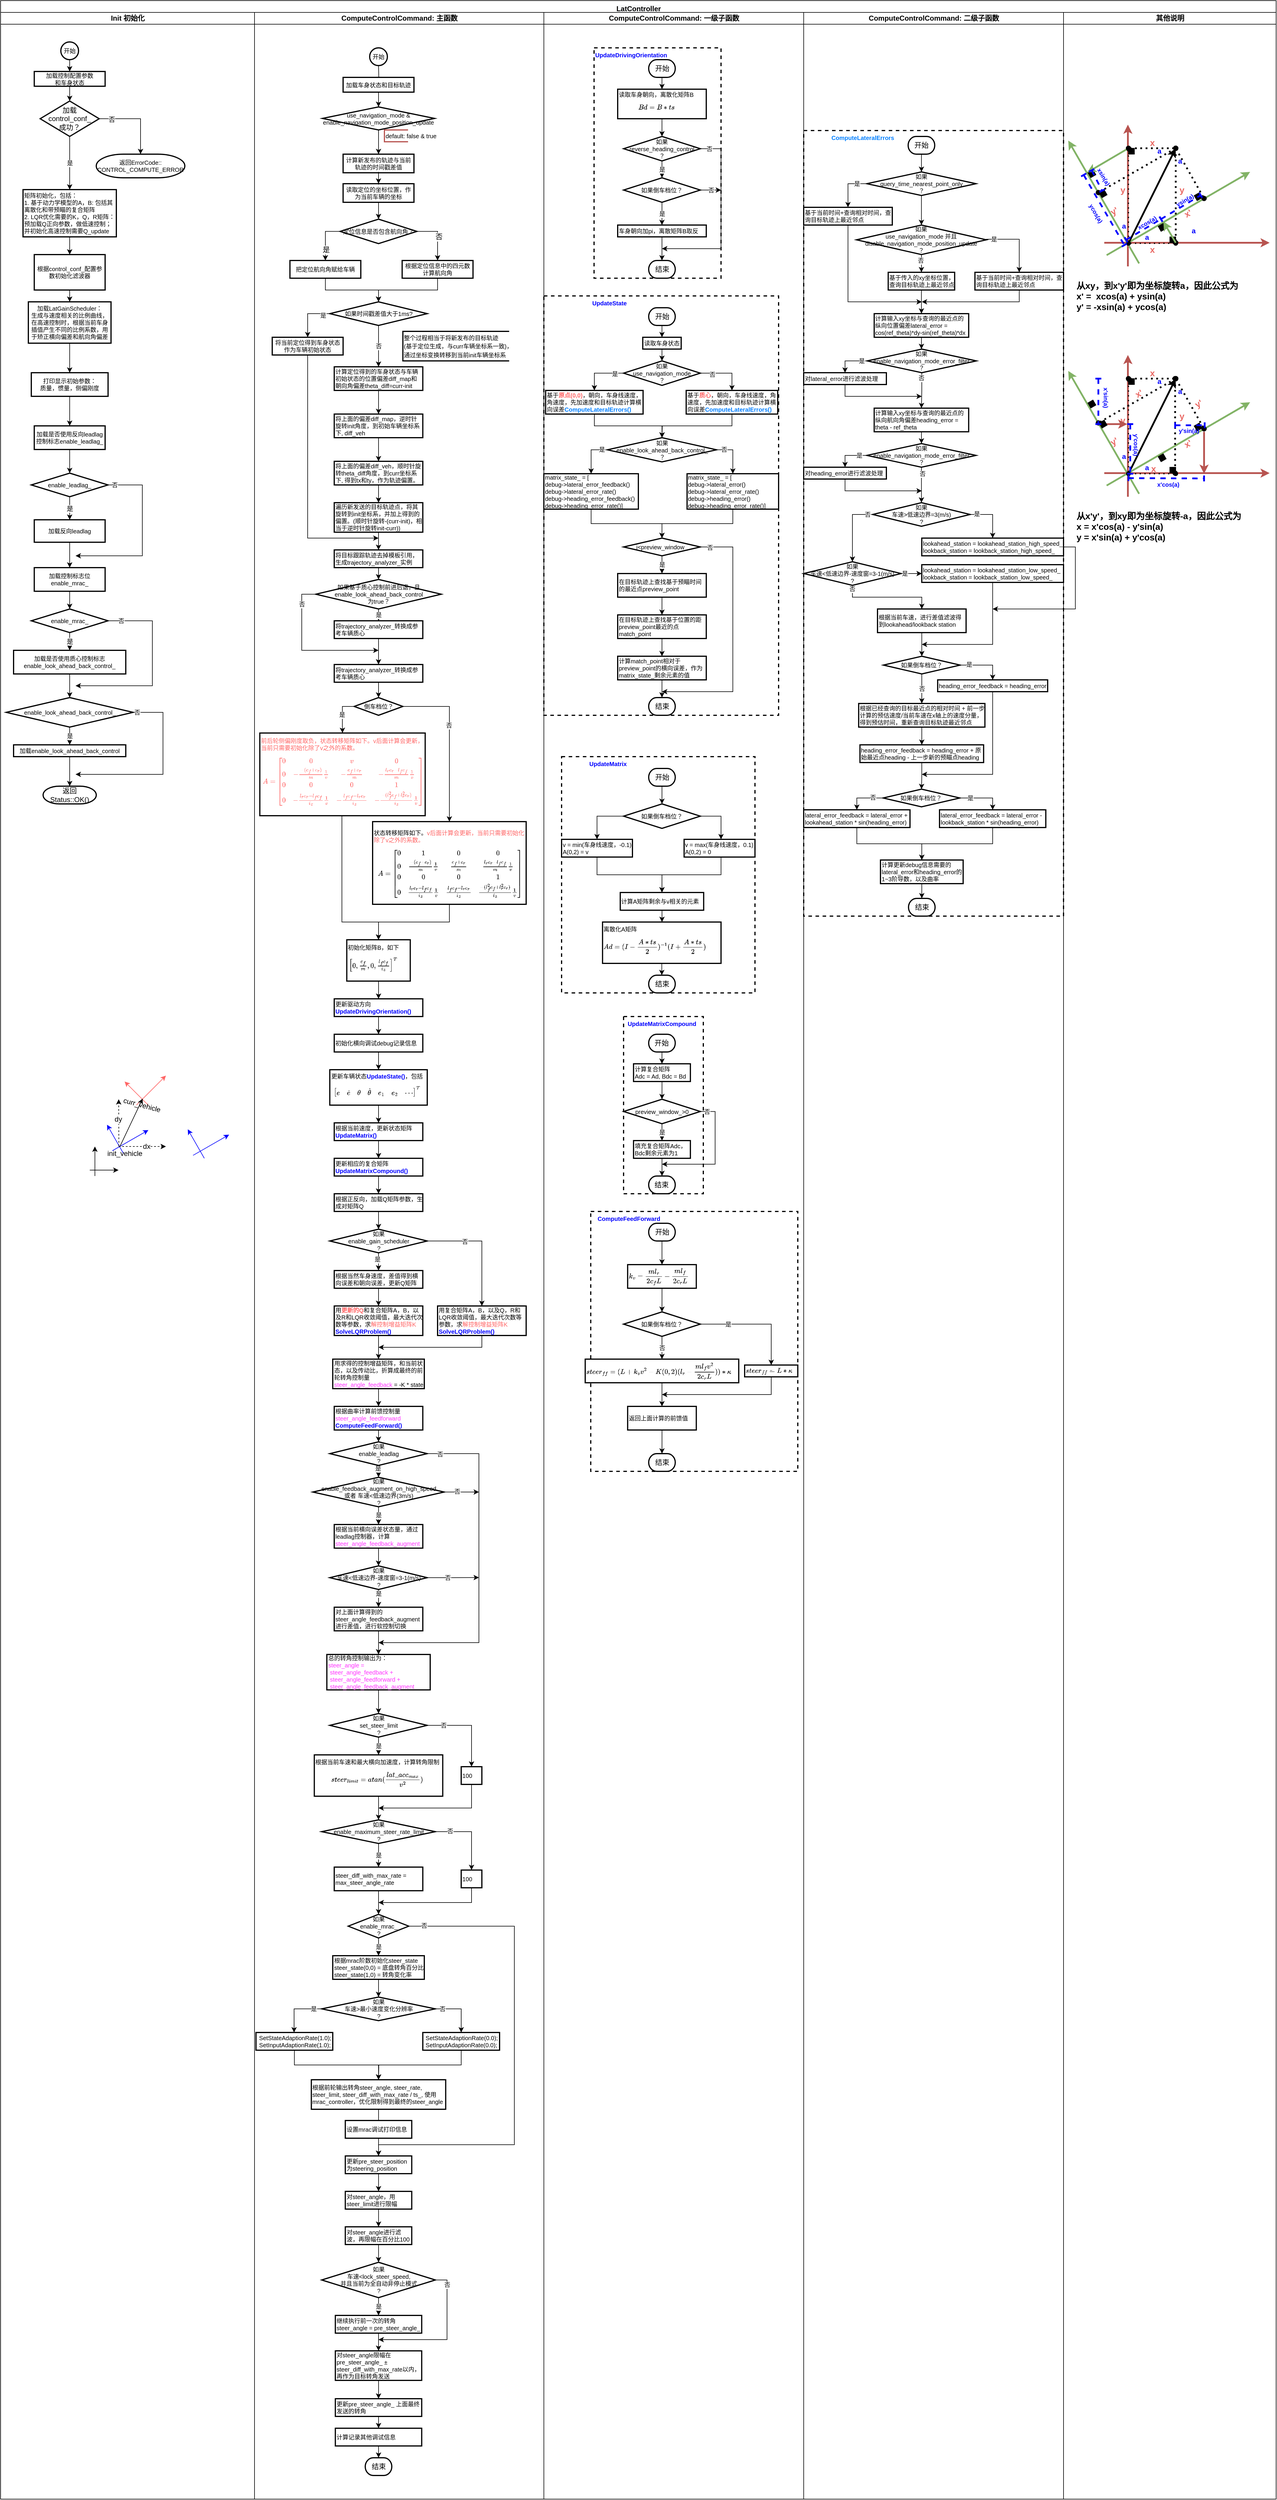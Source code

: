<mxfile version="16.6.1" type="github" pages="4">
  <diagram name="lat_controller" id="74e2e168-ea6b-b213-b513-2b3c1d86103e">
    <mxGraphModel dx="1355" dy="773" grid="1" gridSize="10" guides="1" tooltips="1" connect="1" arrows="1" fold="1" page="1" pageScale="1" pageWidth="1100" pageHeight="850" background="none" math="1" shadow="0">
      <root>
        <mxCell id="0" />
        <mxCell id="1" parent="0" />
        <mxCell id="77e6c97f196da883-1" value="&lt;span style=&quot;font-family: &amp;#34;helvetica&amp;#34; ; font-size: 12px ; background-color: rgb(248 , 249 , 250)&quot;&gt;LatController&lt;/span&gt;" style="swimlane;childLayout=stackLayout;startSize=20;rounded=0;shadow=0;labelBackgroundColor=#FFFFFF;strokeWidth=1;fontFamily=Verdana;fontSize=9;align=center;html=1;verticalAlign=top;" parent="1" vertex="1">
          <mxGeometry x="40" y="20" width="2160" height="4230" as="geometry">
            <mxRectangle x="70" y="40" width="50" height="20" as="alternateBounds" />
          </mxGeometry>
        </mxCell>
        <mxCell id="77e6c97f196da883-2" value="Init 初始化" style="swimlane;html=1;startSize=20;" parent="77e6c97f196da883-1" vertex="1">
          <mxGeometry y="20" width="430" height="4210" as="geometry">
            <mxRectangle y="20" width="30" height="1350" as="alternateBounds" />
          </mxGeometry>
        </mxCell>
        <mxCell id="C_RfmfMOIDp-wROfM4-I-9" value="" style="edgeStyle=orthogonalEdgeStyle;rounded=0;orthogonalLoop=1;jettySize=auto;html=1;" parent="77e6c97f196da883-2" source="TAeXimYTrAAsLPNK2JK7-3" target="C_RfmfMOIDp-wROfM4-I-1" edge="1">
          <mxGeometry relative="1" as="geometry" />
        </mxCell>
        <mxCell id="TAeXimYTrAAsLPNK2JK7-3" value="矩阵初始化，包括：&lt;br&gt;&lt;div&gt;&lt;span&gt;1. 基于动力学模型的A，B: 包括其离散化和带预瞄的复合矩阵&lt;/span&gt;&lt;/div&gt;2. LQR优化需要的K，Q，R矩阵：预加载Q正向参数，做低速控制；并初始化高速控制需要Q_update" style="rounded=0;whiteSpace=wrap;html=1;align=left;fontSize=10;strokeWidth=2;" parent="77e6c97f196da883-2" vertex="1">
          <mxGeometry x="38" y="300" width="158" height="80" as="geometry" />
        </mxCell>
        <mxCell id="C_RfmfMOIDp-wROfM4-I-1" value="根据control_conf_配置参数初始化滤波器" style="rounded=0;whiteSpace=wrap;html=1;fontSize=10;strokeWidth=2;" parent="77e6c97f196da883-2" vertex="1">
          <mxGeometry x="57" y="410" width="120" height="60" as="geometry" />
        </mxCell>
        <mxCell id="C_RfmfMOIDp-wROfM4-I-17" value="" style="edgeStyle=orthogonalEdgeStyle;rounded=0;orthogonalLoop=1;jettySize=auto;html=1;" parent="77e6c97f196da883-2" source="C_RfmfMOIDp-wROfM4-I-5" target="C_RfmfMOIDp-wROfM4-I-16" edge="1">
          <mxGeometry relative="1" as="geometry" />
        </mxCell>
        <mxCell id="C_RfmfMOIDp-wROfM4-I-5" value="加载LatGainScheduler：&lt;br&gt;生成与速度相关的比例曲线，在高速控制时，根据当前车身插值产生不同的比例系数，用于矫正横向偏差和航向角偏差" style="whiteSpace=wrap;html=1;rounded=0;align=center;fontSize=10;strokeWidth=2;" parent="77e6c97f196da883-2" vertex="1">
          <mxGeometry x="47" y="490" width="140" height="70" as="geometry" />
        </mxCell>
        <mxCell id="C_RfmfMOIDp-wROfM4-I-6" value="" style="edgeStyle=orthogonalEdgeStyle;rounded=0;orthogonalLoop=1;jettySize=auto;html=1;" parent="77e6c97f196da883-2" source="C_RfmfMOIDp-wROfM4-I-1" target="C_RfmfMOIDp-wROfM4-I-5" edge="1">
          <mxGeometry relative="1" as="geometry" />
        </mxCell>
        <mxCell id="C_RfmfMOIDp-wROfM4-I-83" style="edgeStyle=orthogonalEdgeStyle;rounded=0;orthogonalLoop=1;jettySize=auto;html=1;exitX=1;exitY=0.5;exitDx=0;exitDy=0;exitPerimeter=0;fontSize=10;" parent="77e6c97f196da883-2" source="C_RfmfMOIDp-wROfM4-I-13" target="C_RfmfMOIDp-wROfM4-I-39" edge="1">
          <mxGeometry relative="1" as="geometry" />
        </mxCell>
        <mxCell id="v-n89pcHlOKYTFYdKKzN-1" value="否" style="edgeLabel;html=1;align=center;verticalAlign=middle;resizable=0;points=[];" parent="C_RfmfMOIDp-wROfM4-I-83" vertex="1" connectable="0">
          <mxGeometry x="-0.677" y="-1" relative="1" as="geometry">
            <mxPoint as="offset" />
          </mxGeometry>
        </mxCell>
        <mxCell id="C_RfmfMOIDp-wROfM4-I-96" value="是" style="edgeStyle=orthogonalEdgeStyle;rounded=0;orthogonalLoop=1;jettySize=auto;html=1;fontSize=10;" parent="77e6c97f196da883-2" source="C_RfmfMOIDp-wROfM4-I-13" target="TAeXimYTrAAsLPNK2JK7-3" edge="1">
          <mxGeometry relative="1" as="geometry" />
        </mxCell>
        <mxCell id="C_RfmfMOIDp-wROfM4-I-13" value="加载&lt;br&gt;control_conf_&lt;br&gt;成功？" style="strokeWidth=2;html=1;shape=mxgraph.flowchart.decision;whiteSpace=wrap;" parent="77e6c97f196da883-2" vertex="1">
          <mxGeometry x="67" y="150" width="100" height="60" as="geometry" />
        </mxCell>
        <mxCell id="C_RfmfMOIDp-wROfM4-I-16" value="打印显示初始参数：&lt;br&gt;质量，惯量，侧偏刚度" style="rounded=0;whiteSpace=wrap;html=1;align=center;fontSize=10;strokeWidth=2;" parent="77e6c97f196da883-2" vertex="1">
          <mxGeometry x="52" y="610" width="130" height="40" as="geometry" />
        </mxCell>
        <mxCell id="C_RfmfMOIDp-wROfM4-I-18" value="加载是否使用反向leadlag控制标志enable_leadlag_" style="whiteSpace=wrap;html=1;align=center;rounded=0;fontSize=10;strokeWidth=2;" parent="77e6c97f196da883-2" vertex="1">
          <mxGeometry x="57" y="700" width="120" height="40" as="geometry" />
        </mxCell>
        <mxCell id="C_RfmfMOIDp-wROfM4-I-19" value="" style="edgeStyle=orthogonalEdgeStyle;rounded=0;orthogonalLoop=1;jettySize=auto;html=1;" parent="77e6c97f196da883-2" source="C_RfmfMOIDp-wROfM4-I-16" target="C_RfmfMOIDp-wROfM4-I-18" edge="1">
          <mxGeometry relative="1" as="geometry" />
        </mxCell>
        <mxCell id="C_RfmfMOIDp-wROfM4-I-24" value="是" style="edgeStyle=orthogonalEdgeStyle;rounded=0;orthogonalLoop=1;jettySize=auto;html=1;" parent="77e6c97f196da883-2" source="C_RfmfMOIDp-wROfM4-I-20" target="C_RfmfMOIDp-wROfM4-I-23" edge="1">
          <mxGeometry relative="1" as="geometry" />
        </mxCell>
        <mxCell id="C_RfmfMOIDp-wROfM4-I-20" value="enable_leadlag_" style="rhombus;whiteSpace=wrap;html=1;align=center;rounded=0;fontSize=10;strokeWidth=2;" parent="77e6c97f196da883-2" vertex="1">
          <mxGeometry x="52" y="780" width="130" height="40" as="geometry" />
        </mxCell>
        <mxCell id="C_RfmfMOIDp-wROfM4-I-21" value="" style="edgeStyle=orthogonalEdgeStyle;rounded=0;orthogonalLoop=1;jettySize=auto;html=1;" parent="77e6c97f196da883-2" source="C_RfmfMOIDp-wROfM4-I-18" target="C_RfmfMOIDp-wROfM4-I-20" edge="1">
          <mxGeometry relative="1" as="geometry" />
        </mxCell>
        <mxCell id="C_RfmfMOIDp-wROfM4-I-30" value="" style="edgeStyle=orthogonalEdgeStyle;rounded=0;orthogonalLoop=1;jettySize=auto;html=1;" parent="77e6c97f196da883-2" source="C_RfmfMOIDp-wROfM4-I-23" target="C_RfmfMOIDp-wROfM4-I-26" edge="1">
          <mxGeometry relative="1" as="geometry" />
        </mxCell>
        <mxCell id="C_RfmfMOIDp-wROfM4-I-23" value="加载反向leadlag" style="whiteSpace=wrap;html=1;rounded=0;fontSize=10;strokeWidth=2;" parent="77e6c97f196da883-2" vertex="1">
          <mxGeometry x="57" y="859" width="120" height="38" as="geometry" />
        </mxCell>
        <mxCell id="C_RfmfMOIDp-wROfM4-I-34" style="edgeStyle=orthogonalEdgeStyle;rounded=0;orthogonalLoop=1;jettySize=auto;html=1;entryX=0.5;entryY=0;entryDx=0;entryDy=0;" parent="77e6c97f196da883-2" source="C_RfmfMOIDp-wROfM4-I-26" target="C_RfmfMOIDp-wROfM4-I-27" edge="1">
          <mxGeometry relative="1" as="geometry" />
        </mxCell>
        <mxCell id="C_RfmfMOIDp-wROfM4-I-26" value="加载控制标志位enable_mrac_" style="whiteSpace=wrap;html=1;align=center;rounded=0;fontSize=10;strokeWidth=2;" parent="77e6c97f196da883-2" vertex="1">
          <mxGeometry x="57" y="940" width="120" height="40" as="geometry" />
        </mxCell>
        <mxCell id="C_RfmfMOIDp-wROfM4-I-35" value="是" style="edgeStyle=orthogonalEdgeStyle;rounded=0;orthogonalLoop=1;jettySize=auto;html=1;" parent="77e6c97f196da883-2" source="C_RfmfMOIDp-wROfM4-I-27" target="C_RfmfMOIDp-wROfM4-I-28" edge="1">
          <mxGeometry relative="1" as="geometry" />
        </mxCell>
        <mxCell id="C_RfmfMOIDp-wROfM4-I-27" value="enable_mrac_" style="rhombus;whiteSpace=wrap;html=1;align=center;rounded=0;fontSize=10;strokeWidth=2;" parent="77e6c97f196da883-2" vertex="1">
          <mxGeometry x="52" y="1010" width="130" height="40" as="geometry" />
        </mxCell>
        <mxCell id="C_RfmfMOIDp-wROfM4-I-36" value="" style="edgeStyle=orthogonalEdgeStyle;rounded=0;orthogonalLoop=1;jettySize=auto;html=1;" parent="77e6c97f196da883-2" source="C_RfmfMOIDp-wROfM4-I-28" target="C_RfmfMOIDp-wROfM4-I-29" edge="1">
          <mxGeometry relative="1" as="geometry" />
        </mxCell>
        <mxCell id="C_RfmfMOIDp-wROfM4-I-28" value="加载是否使用质心控制标志enable_look_ahead_back_control_" style="whiteSpace=wrap;html=1;align=center;rounded=0;fontSize=10;strokeWidth=2;" parent="77e6c97f196da883-2" vertex="1">
          <mxGeometry x="22" y="1080" width="190" height="40" as="geometry" />
        </mxCell>
        <mxCell id="C_RfmfMOIDp-wROfM4-I-79" value="是" style="edgeStyle=orthogonalEdgeStyle;rounded=0;orthogonalLoop=1;jettySize=auto;html=1;fontSize=10;" parent="77e6c97f196da883-2" source="C_RfmfMOIDp-wROfM4-I-29" target="C_RfmfMOIDp-wROfM4-I-76" edge="1">
          <mxGeometry relative="1" as="geometry" />
        </mxCell>
        <mxCell id="C_RfmfMOIDp-wROfM4-I-29" value="&lt;span style=&quot;text-align: left&quot;&gt;enable_look_ahead_back_control_&lt;/span&gt;" style="rhombus;whiteSpace=wrap;html=1;align=center;rounded=0;fontSize=10;strokeWidth=2;" parent="77e6c97f196da883-2" vertex="1">
          <mxGeometry x="9.5" y="1160" width="215" height="50" as="geometry" />
        </mxCell>
        <mxCell id="C_RfmfMOIDp-wROfM4-I-39" value="返回ErrorCode::&lt;br style=&quot;font-size: 10px;&quot;&gt;CONTROL_COMPUTE_ERROR" style="strokeWidth=2;html=1;shape=mxgraph.flowchart.terminator;whiteSpace=wrap;fontSize=10;" parent="77e6c97f196da883-2" vertex="1">
          <mxGeometry x="162" y="240" width="150" height="40" as="geometry" />
        </mxCell>
        <mxCell id="C_RfmfMOIDp-wROfM4-I-76" value="加载enable_look_ahead_back_control" style="whiteSpace=wrap;html=1;align=center;rounded=0;fontSize=10;strokeWidth=2;" parent="77e6c97f196da883-2" vertex="1">
          <mxGeometry x="22" y="1240" width="190" height="20" as="geometry" />
        </mxCell>
        <mxCell id="C_RfmfMOIDp-wROfM4-I-37" value="返回&lt;br&gt;Status::OK()" style="strokeWidth=2;html=1;shape=mxgraph.flowchart.terminator;whiteSpace=wrap;" parent="77e6c97f196da883-2" vertex="1">
          <mxGeometry x="72" y="1310" width="90" height="30" as="geometry" />
        </mxCell>
        <mxCell id="C_RfmfMOIDp-wROfM4-I-80" value="" style="edgeStyle=orthogonalEdgeStyle;rounded=0;orthogonalLoop=1;jettySize=auto;html=1;fontSize=10;" parent="77e6c97f196da883-2" source="C_RfmfMOIDp-wROfM4-I-76" target="C_RfmfMOIDp-wROfM4-I-37" edge="1">
          <mxGeometry relative="1" as="geometry" />
        </mxCell>
        <mxCell id="C_RfmfMOIDp-wROfM4-I-94" value="" style="edgeStyle=orthogonalEdgeStyle;rounded=0;orthogonalLoop=1;jettySize=auto;html=1;fontSize=10;" parent="77e6c97f196da883-2" source="C_RfmfMOIDp-wROfM4-I-91" target="C_RfmfMOIDp-wROfM4-I-92" edge="1">
          <mxGeometry relative="1" as="geometry" />
        </mxCell>
        <mxCell id="C_RfmfMOIDp-wROfM4-I-91" value="开始" style="strokeWidth=2;html=1;shape=mxgraph.flowchart.start_2;whiteSpace=wrap;labelBackgroundColor=#FFFFFF;fontSize=10;" parent="77e6c97f196da883-2" vertex="1">
          <mxGeometry x="102" y="50" width="30" height="30" as="geometry" />
        </mxCell>
        <mxCell id="C_RfmfMOIDp-wROfM4-I-95" value="" style="edgeStyle=orthogonalEdgeStyle;rounded=0;orthogonalLoop=1;jettySize=auto;html=1;fontSize=10;" parent="77e6c97f196da883-2" source="C_RfmfMOIDp-wROfM4-I-92" target="C_RfmfMOIDp-wROfM4-I-13" edge="1">
          <mxGeometry relative="1" as="geometry" />
        </mxCell>
        <mxCell id="C_RfmfMOIDp-wROfM4-I-92" value="加载控制配置参数&lt;br&gt;和车身状态" style="whiteSpace=wrap;html=1;fontSize=10;strokeWidth=2;" parent="77e6c97f196da883-2" vertex="1">
          <mxGeometry x="57" y="100" width="120" height="25" as="geometry" />
        </mxCell>
        <mxCell id="MC05JtdB94ARFOMbDvMO-76" value="" style="group;rotation=15;strokeColor=none;" parent="77e6c97f196da883-2" vertex="1" connectable="0">
          <mxGeometry x="312" y="1890.0" width="70" height="50" as="geometry" />
        </mxCell>
        <mxCell id="MC05JtdB94ARFOMbDvMO-77" value="" style="endArrow=classic;html=1;rounded=0;fontSize=12;strokeColor=#0000FF;" parent="MC05JtdB94ARFOMbDvMO-76" edge="1">
          <mxGeometry width="50" height="50" relative="1" as="geometry">
            <mxPoint x="14" y="45" as="sourcePoint" />
            <mxPoint x="75" y="10" as="targetPoint" />
          </mxGeometry>
        </mxCell>
        <mxCell id="MC05JtdB94ARFOMbDvMO-78" value="" style="endArrow=classic;html=1;rounded=0;fontSize=12;strokeColor=#0000FF;" parent="MC05JtdB94ARFOMbDvMO-76" edge="1">
          <mxGeometry width="50" height="50" relative="1" as="geometry">
            <mxPoint x="33" y="50" as="sourcePoint" />
            <mxPoint x="5" y="1" as="targetPoint" />
          </mxGeometry>
        </mxCell>
        <mxCell id="77e6c97f196da883-3" value="ComputeControlCommand: 主函数" style="swimlane;html=1;startSize=20;align=center;" parent="77e6c97f196da883-1" vertex="1">
          <mxGeometry x="430" y="20" width="490" height="4210" as="geometry" />
        </mxCell>
        <mxCell id="C_RfmfMOIDp-wROfM4-I-86" value="" style="edgeStyle=orthogonalEdgeStyle;rounded=0;orthogonalLoop=1;jettySize=auto;html=1;fontSize=10;" parent="77e6c97f196da883-3" target="C_RfmfMOIDp-wROfM4-I-85" edge="1">
          <mxGeometry relative="1" as="geometry">
            <mxPoint x="210" y="90" as="sourcePoint" />
          </mxGeometry>
        </mxCell>
        <mxCell id="MC05JtdB94ARFOMbDvMO-281" style="edgeStyle=orthogonalEdgeStyle;rounded=0;orthogonalLoop=1;jettySize=auto;html=1;entryX=0.5;entryY=0;entryDx=0;entryDy=0;entryPerimeter=0;fontSize=10;fontColor=#000000;strokeColor=#000000;" parent="77e6c97f196da883-3" source="C_RfmfMOIDp-wROfM4-I-85" target="C_RfmfMOIDp-wROfM4-I-87" edge="1">
          <mxGeometry relative="1" as="geometry" />
        </mxCell>
        <mxCell id="C_RfmfMOIDp-wROfM4-I-85" value="&lt;font style=&quot;font-size: 10px&quot;&gt;加载车身状态和目标轨迹&lt;/font&gt;" style="whiteSpace=wrap;html=1;fontSize=10;strokeWidth=2;" parent="77e6c97f196da883-3" vertex="1">
          <mxGeometry x="150" y="110" width="120" height="25" as="geometry" />
        </mxCell>
        <mxCell id="C_RfmfMOIDp-wROfM4-I-87" value="use_navigation_mode &amp;amp;&lt;br&gt;enable_navigation_mode_position_update" style="strokeWidth=2;html=1;shape=mxgraph.flowchart.decision;fontSize=10;whiteSpace=wrap;" parent="77e6c97f196da883-3" vertex="1">
          <mxGeometry x="115" y="160" width="190" height="39" as="geometry" />
        </mxCell>
        <mxCell id="C_RfmfMOIDp-wROfM4-I-89" value="default: false &amp;amp; true" style="strokeWidth=2;html=1;shape=mxgraph.flowchart.annotation_1;align=left;pointerEvents=1;labelBackgroundColor=#FFFFFF;fontSize=10;fillColor=#f8cecc;strokeColor=#b85450;" parent="77e6c97f196da883-3" vertex="1">
          <mxGeometry x="220" y="199" width="40" height="20" as="geometry" />
        </mxCell>
        <mxCell id="C_RfmfMOIDp-wROfM4-I-90" value="开始" style="strokeWidth=2;html=1;shape=mxgraph.flowchart.start_2;whiteSpace=wrap;labelBackgroundColor=#FFFFFF;fontSize=10;" parent="77e6c97f196da883-3" vertex="1">
          <mxGeometry x="195" y="60" width="30" height="30" as="geometry" />
        </mxCell>
        <mxCell id="MC05JtdB94ARFOMbDvMO-6" value="读取定位的坐标位置，作为当前车辆的坐标" style="whiteSpace=wrap;html=1;fontSize=10;strokeWidth=2;" parent="77e6c97f196da883-3" vertex="1">
          <mxGeometry x="150" y="290" width="120" height="31.5" as="geometry" />
        </mxCell>
        <mxCell id="MC05JtdB94ARFOMbDvMO-2" value="计算新发布的轨迹与当前轨迹的时间戳差值" style="whiteSpace=wrap;html=1;fontSize=10;strokeWidth=2;" parent="77e6c97f196da883-3" vertex="1">
          <mxGeometry x="150" y="240" width="120" height="31.5" as="geometry" />
        </mxCell>
        <mxCell id="MC05JtdB94ARFOMbDvMO-3" value="" style="edgeStyle=orthogonalEdgeStyle;rounded=0;orthogonalLoop=1;jettySize=auto;html=1;fontSize=12;" parent="77e6c97f196da883-3" source="C_RfmfMOIDp-wROfM4-I-87" target="MC05JtdB94ARFOMbDvMO-2" edge="1">
          <mxGeometry relative="1" as="geometry" />
        </mxCell>
        <mxCell id="MC05JtdB94ARFOMbDvMO-7" value="" style="edgeStyle=orthogonalEdgeStyle;rounded=0;orthogonalLoop=1;jettySize=auto;html=1;fontSize=12;" parent="77e6c97f196da883-3" source="MC05JtdB94ARFOMbDvMO-2" target="MC05JtdB94ARFOMbDvMO-6" edge="1">
          <mxGeometry relative="1" as="geometry" />
        </mxCell>
        <mxCell id="MC05JtdB94ARFOMbDvMO-16" style="edgeStyle=orthogonalEdgeStyle;rounded=0;orthogonalLoop=1;jettySize=auto;html=1;exitX=1;exitY=0.5;exitDx=0;exitDy=0;entryX=0.5;entryY=0;entryDx=0;entryDy=0;fontSize=12;" parent="77e6c97f196da883-3" source="MC05JtdB94ARFOMbDvMO-10" target="MC05JtdB94ARFOMbDvMO-15" edge="1">
          <mxGeometry relative="1" as="geometry" />
        </mxCell>
        <mxCell id="MC05JtdB94ARFOMbDvMO-17" value="否" style="edgeLabel;html=1;align=center;verticalAlign=middle;resizable=0;points=[];fontSize=12;" parent="MC05JtdB94ARFOMbDvMO-16" vertex="1" connectable="0">
          <mxGeometry x="0.05" y="2" relative="1" as="geometry">
            <mxPoint as="offset" />
          </mxGeometry>
        </mxCell>
        <mxCell id="MC05JtdB94ARFOMbDvMO-10" value="定位信息是否包含航向角？" style="rhombus;whiteSpace=wrap;html=1;fontSize=10;strokeWidth=2;" parent="77e6c97f196da883-3" vertex="1">
          <mxGeometry x="145" y="350" width="130" height="41.5" as="geometry" />
        </mxCell>
        <mxCell id="MC05JtdB94ARFOMbDvMO-11" value="" style="edgeStyle=orthogonalEdgeStyle;rounded=0;orthogonalLoop=1;jettySize=auto;html=1;fontSize=12;" parent="77e6c97f196da883-3" source="MC05JtdB94ARFOMbDvMO-6" target="MC05JtdB94ARFOMbDvMO-10" edge="1">
          <mxGeometry relative="1" as="geometry" />
        </mxCell>
        <mxCell id="MC05JtdB94ARFOMbDvMO-83" style="edgeStyle=orthogonalEdgeStyle;rounded=0;orthogonalLoop=1;jettySize=auto;html=1;entryX=0.5;entryY=0;entryDx=0;entryDy=0;fontSize=10;strokeColor=#000000;" parent="77e6c97f196da883-3" source="MC05JtdB94ARFOMbDvMO-12" target="MC05JtdB94ARFOMbDvMO-18" edge="1">
          <mxGeometry relative="1" as="geometry" />
        </mxCell>
        <mxCell id="MC05JtdB94ARFOMbDvMO-12" value="把定位航向角赋给车辆" style="whiteSpace=wrap;html=1;fontSize=10;strokeWidth=2;" parent="77e6c97f196da883-3" vertex="1">
          <mxGeometry x="60" y="420" width="120" height="30" as="geometry" />
        </mxCell>
        <mxCell id="MC05JtdB94ARFOMbDvMO-13" value="" style="edgeStyle=orthogonalEdgeStyle;rounded=0;orthogonalLoop=1;jettySize=auto;html=1;fontSize=12;exitX=0;exitY=0.5;exitDx=0;exitDy=0;entryX=0.5;entryY=0;entryDx=0;entryDy=0;" parent="77e6c97f196da883-3" source="MC05JtdB94ARFOMbDvMO-10" target="MC05JtdB94ARFOMbDvMO-12" edge="1">
          <mxGeometry relative="1" as="geometry">
            <mxPoint x="125" y="420" as="targetPoint" />
            <Array as="points">
              <mxPoint x="120" y="371" />
            </Array>
          </mxGeometry>
        </mxCell>
        <mxCell id="MC05JtdB94ARFOMbDvMO-14" value="是" style="edgeLabel;html=1;align=center;verticalAlign=middle;resizable=0;points=[];fontSize=12;" parent="MC05JtdB94ARFOMbDvMO-13" vertex="1" connectable="0">
          <mxGeometry x="0.495" y="1" relative="1" as="geometry">
            <mxPoint as="offset" />
          </mxGeometry>
        </mxCell>
        <mxCell id="MC05JtdB94ARFOMbDvMO-84" style="edgeStyle=orthogonalEdgeStyle;rounded=0;orthogonalLoop=1;jettySize=auto;html=1;exitX=0.5;exitY=1;exitDx=0;exitDy=0;entryX=0.5;entryY=0;entryDx=0;entryDy=0;fontSize=10;strokeColor=#000000;" parent="77e6c97f196da883-3" source="MC05JtdB94ARFOMbDvMO-15" target="MC05JtdB94ARFOMbDvMO-18" edge="1">
          <mxGeometry relative="1" as="geometry" />
        </mxCell>
        <mxCell id="MC05JtdB94ARFOMbDvMO-15" value="根据定位信息中的四元数计算航向角" style="whiteSpace=wrap;html=1;fontSize=10;strokeWidth=2;" parent="77e6c97f196da883-3" vertex="1">
          <mxGeometry x="250" y="420" width="120" height="30" as="geometry" />
        </mxCell>
        <mxCell id="MC05JtdB94ARFOMbDvMO-85" style="edgeStyle=orthogonalEdgeStyle;rounded=0;orthogonalLoop=1;jettySize=auto;html=1;entryX=0.5;entryY=0;entryDx=0;entryDy=0;fontSize=10;strokeColor=#000000;exitX=0;exitY=0.5;exitDx=0;exitDy=0;" parent="77e6c97f196da883-3" source="MC05JtdB94ARFOMbDvMO-18" target="MC05JtdB94ARFOMbDvMO-38" edge="1">
          <mxGeometry relative="1" as="geometry" />
        </mxCell>
        <mxCell id="MC05JtdB94ARFOMbDvMO-648" value="是" style="edgeLabel;html=1;align=center;verticalAlign=middle;resizable=0;points=[];fontSize=10;fontColor=#000000;" parent="MC05JtdB94ARFOMbDvMO-85" vertex="1" connectable="0">
          <mxGeometry x="-0.694" y="3" relative="1" as="geometry">
            <mxPoint as="offset" />
          </mxGeometry>
        </mxCell>
        <mxCell id="MC05JtdB94ARFOMbDvMO-86" value="否" style="edgeStyle=orthogonalEdgeStyle;rounded=0;orthogonalLoop=1;jettySize=auto;html=1;fontSize=10;strokeColor=#000000;" parent="77e6c97f196da883-3" source="MC05JtdB94ARFOMbDvMO-18" target="MC05JtdB94ARFOMbDvMO-39" edge="1">
          <mxGeometry relative="1" as="geometry">
            <Array as="points">
              <mxPoint x="210" y="550" />
              <mxPoint x="210" y="550" />
            </Array>
          </mxGeometry>
        </mxCell>
        <mxCell id="MC05JtdB94ARFOMbDvMO-18" value="如果时间戳差值大于1ms?" style="rhombus;whiteSpace=wrap;html=1;fontSize=10;strokeWidth=2;" parent="77e6c97f196da883-3" vertex="1">
          <mxGeometry x="127.5" y="490" width="165" height="40" as="geometry" />
        </mxCell>
        <mxCell id="MC05JtdB94ARFOMbDvMO-38" value="将当前定位得到车身状态作为车辆初始状态" style="whiteSpace=wrap;html=1;fontSize=10;strokeWidth=2;" parent="77e6c97f196da883-3" vertex="1">
          <mxGeometry x="30" y="550" width="120" height="30" as="geometry" />
        </mxCell>
        <mxCell id="MC05JtdB94ARFOMbDvMO-87" value="" style="edgeStyle=orthogonalEdgeStyle;rounded=0;orthogonalLoop=1;jettySize=auto;html=1;fontSize=10;strokeColor=#000000;" parent="77e6c97f196da883-3" source="MC05JtdB94ARFOMbDvMO-39" target="MC05JtdB94ARFOMbDvMO-40" edge="1">
          <mxGeometry relative="1" as="geometry" />
        </mxCell>
        <mxCell id="MC05JtdB94ARFOMbDvMO-39" value="计算定位得到的车身状态与车辆初始状态的位置偏差diff_map和朝向角偏差theta_diff=curr-init" style="whiteSpace=wrap;html=1;fontSize=10;strokeWidth=2;align=left;" parent="77e6c97f196da883-3" vertex="1">
          <mxGeometry x="135" y="600" width="150" height="40" as="geometry" />
        </mxCell>
        <mxCell id="MC05JtdB94ARFOMbDvMO-89" value="" style="edgeStyle=orthogonalEdgeStyle;rounded=0;orthogonalLoop=1;jettySize=auto;html=1;fontSize=10;strokeColor=#000000;" parent="77e6c97f196da883-3" source="MC05JtdB94ARFOMbDvMO-40" target="MC05JtdB94ARFOMbDvMO-41" edge="1">
          <mxGeometry relative="1" as="geometry" />
        </mxCell>
        <mxCell id="MC05JtdB94ARFOMbDvMO-40" value="将上面的偏差diff_map，逆时针旋转init角度，到初始车辆坐标系下, diff_veh" style="whiteSpace=wrap;html=1;fontSize=10;strokeWidth=2;align=left;" parent="77e6c97f196da883-3" vertex="1">
          <mxGeometry x="135" y="680" width="150" height="40" as="geometry" />
        </mxCell>
        <mxCell id="MC05JtdB94ARFOMbDvMO-90" value="" style="edgeStyle=orthogonalEdgeStyle;rounded=0;orthogonalLoop=1;jettySize=auto;html=1;fontSize=10;strokeColor=#000000;" parent="77e6c97f196da883-3" source="MC05JtdB94ARFOMbDvMO-41" target="MC05JtdB94ARFOMbDvMO-80" edge="1">
          <mxGeometry relative="1" as="geometry" />
        </mxCell>
        <mxCell id="MC05JtdB94ARFOMbDvMO-41" value="将上面的偏差diff_veh，顺时针旋转theta_diff角度，到curr坐标系下, 得到tx和ty，作为轨迹偏置。" style="whiteSpace=wrap;html=1;fontSize=10;strokeWidth=2;align=left;" parent="77e6c97f196da883-3" vertex="1">
          <mxGeometry x="135" y="760" width="150" height="40" as="geometry" />
        </mxCell>
        <mxCell id="MC05JtdB94ARFOMbDvMO-93" value="" style="edgeStyle=orthogonalEdgeStyle;rounded=0;orthogonalLoop=1;jettySize=auto;html=1;fontSize=10;strokeColor=#000000;" parent="77e6c97f196da883-3" source="MC05JtdB94ARFOMbDvMO-80" target="MC05JtdB94ARFOMbDvMO-92" edge="1">
          <mxGeometry relative="1" as="geometry" />
        </mxCell>
        <mxCell id="MC05JtdB94ARFOMbDvMO-80" value="遍历新发送的目标轨迹点，将其旋转到init坐标系，并加上得到的偏置。(顺时针旋转-(curr-init)，相当于逆时针旋转init-curr))" style="whiteSpace=wrap;html=1;fontSize=10;strokeWidth=2;align=left;" parent="77e6c97f196da883-3" vertex="1">
          <mxGeometry x="135" y="830" width="150" height="50" as="geometry" />
        </mxCell>
        <mxCell id="MC05JtdB94ARFOMbDvMO-82" value="&lt;font style=&quot;font-size: 10px&quot;&gt;整个过程相当于将新发布的目标轨迹&lt;br&gt;(基于定位生成，与curr车辆坐标系一致)，&lt;br&gt;通过坐标变换转移到当前init车辆坐标系&lt;/font&gt;" style="strokeWidth=2;html=1;shape=mxgraph.flowchart.annotation_1;align=left;pointerEvents=1;fontSize=12;" parent="77e6c97f196da883-3" vertex="1">
          <mxGeometry x="251.25" y="540" width="180" height="50" as="geometry" />
        </mxCell>
        <mxCell id="MC05JtdB94ARFOMbDvMO-201" style="edgeStyle=orthogonalEdgeStyle;rounded=0;orthogonalLoop=1;jettySize=auto;html=1;entryX=0.5;entryY=0;entryDx=0;entryDy=0;fontSize=10;fontColor=#FF6666;strokeColor=#000000;" parent="77e6c97f196da883-3" source="MC05JtdB94ARFOMbDvMO-92" target="MC05JtdB94ARFOMbDvMO-94" edge="1">
          <mxGeometry relative="1" as="geometry" />
        </mxCell>
        <mxCell id="MC05JtdB94ARFOMbDvMO-92" value="将目标跟踪轨迹去掉模板引用，生成trajectory_analyzer_实例" style="whiteSpace=wrap;html=1;fontSize=10;strokeWidth=2;align=left;" parent="77e6c97f196da883-3" vertex="1">
          <mxGeometry x="135" y="910" width="150" height="30" as="geometry" />
        </mxCell>
        <mxCell id="MC05JtdB94ARFOMbDvMO-98" value="是" style="edgeStyle=orthogonalEdgeStyle;rounded=0;orthogonalLoop=1;jettySize=auto;html=1;entryX=0.5;entryY=0;entryDx=0;entryDy=0;fontSize=10;strokeColor=#000000;" parent="77e6c97f196da883-3" source="MC05JtdB94ARFOMbDvMO-94" target="MC05JtdB94ARFOMbDvMO-95" edge="1">
          <mxGeometry relative="1" as="geometry" />
        </mxCell>
        <mxCell id="MC05JtdB94ARFOMbDvMO-94" value="如果基于质心控制前进后退，且enable_look_ahead_back_control&lt;br&gt;为true？" style="rhombus;whiteSpace=wrap;html=1;fontSize=10;strokeWidth=2;" parent="77e6c97f196da883-3" vertex="1">
          <mxGeometry x="103.75" y="960" width="212.5" height="50" as="geometry" />
        </mxCell>
        <mxCell id="MC05JtdB94ARFOMbDvMO-95" value="将trajectory_analyzer_转换成参考车辆质心" style="whiteSpace=wrap;html=1;fontSize=10;strokeWidth=2;align=left;" parent="77e6c97f196da883-3" vertex="1">
          <mxGeometry x="135" y="1030" width="150" height="30" as="geometry" />
        </mxCell>
        <mxCell id="MC05JtdB94ARFOMbDvMO-195" style="edgeStyle=orthogonalEdgeStyle;rounded=0;orthogonalLoop=1;jettySize=auto;html=1;fontSize=10;fontColor=#FF6666;strokeColor=#000000;" parent="77e6c97f196da883-3" source="MC05JtdB94ARFOMbDvMO-99" target="MC05JtdB94ARFOMbDvMO-108" edge="1">
          <mxGeometry relative="1" as="geometry" />
        </mxCell>
        <mxCell id="MC05JtdB94ARFOMbDvMO-99" value="将trajectory_analyzer_转换成参考车辆质心" style="whiteSpace=wrap;html=1;fontSize=10;strokeWidth=2;align=left;" parent="77e6c97f196da883-3" vertex="1">
          <mxGeometry x="135" y="1104" width="150" height="30" as="geometry" />
        </mxCell>
        <mxCell id="MC05JtdB94ARFOMbDvMO-102" style="edgeStyle=orthogonalEdgeStyle;rounded=0;orthogonalLoop=1;jettySize=auto;html=1;fontSize=10;strokeColor=#000000;entryX=0.5;entryY=0;entryDx=0;entryDy=0;" parent="77e6c97f196da883-3" source="MC05JtdB94ARFOMbDvMO-95" target="MC05JtdB94ARFOMbDvMO-99" edge="1">
          <mxGeometry relative="1" as="geometry">
            <mxPoint x="210.0" y="1090" as="targetPoint" />
          </mxGeometry>
        </mxCell>
        <mxCell id="MC05JtdB94ARFOMbDvMO-193" style="edgeStyle=orthogonalEdgeStyle;rounded=0;orthogonalLoop=1;jettySize=auto;html=1;fontSize=10;fontColor=#FF6666;strokeColor=#000000;exitX=0;exitY=0.5;exitDx=0;exitDy=0;" parent="77e6c97f196da883-3" source="MC05JtdB94ARFOMbDvMO-108" target="MC05JtdB94ARFOMbDvMO-109" edge="1">
          <mxGeometry relative="1" as="geometry" />
        </mxCell>
        <mxCell id="MC05JtdB94ARFOMbDvMO-208" value="是" style="edgeLabel;html=1;align=center;verticalAlign=middle;resizable=0;points=[];fontSize=10;fontColor=#000000;" parent="MC05JtdB94ARFOMbDvMO-193" vertex="1" connectable="0">
          <mxGeometry x="0.024" y="-1" relative="1" as="geometry">
            <mxPoint as="offset" />
          </mxGeometry>
        </mxCell>
        <mxCell id="MC05JtdB94ARFOMbDvMO-194" style="edgeStyle=orthogonalEdgeStyle;rounded=0;orthogonalLoop=1;jettySize=auto;html=1;entryX=0.5;entryY=0;entryDx=0;entryDy=0;fontSize=10;fontColor=#FF6666;strokeColor=#000000;exitX=1;exitY=0.5;exitDx=0;exitDy=0;" parent="77e6c97f196da883-3" source="MC05JtdB94ARFOMbDvMO-108" target="MC05JtdB94ARFOMbDvMO-192" edge="1">
          <mxGeometry relative="1" as="geometry" />
        </mxCell>
        <mxCell id="MC05JtdB94ARFOMbDvMO-209" value="否" style="edgeLabel;html=1;align=center;verticalAlign=middle;resizable=0;points=[];fontSize=10;fontColor=#000000;" parent="MC05JtdB94ARFOMbDvMO-194" vertex="1" connectable="0">
          <mxGeometry x="-0.191" y="-1" relative="1" as="geometry">
            <mxPoint as="offset" />
          </mxGeometry>
        </mxCell>
        <mxCell id="MC05JtdB94ARFOMbDvMO-108" value="倒车档位？" style="rhombus;whiteSpace=wrap;html=1;fontSize=10;strokeWidth=2;" parent="77e6c97f196da883-3" vertex="1">
          <mxGeometry x="168.75" y="1160" width="82.5" height="30" as="geometry" />
        </mxCell>
        <mxCell id="MC05JtdB94ARFOMbDvMO-210" style="edgeStyle=orthogonalEdgeStyle;rounded=0;orthogonalLoop=1;jettySize=auto;html=1;fontSize=10;fontColor=#000000;strokeColor=#000000;" parent="77e6c97f196da883-3" source="MC05JtdB94ARFOMbDvMO-109" target="MC05JtdB94ARFOMbDvMO-202" edge="1">
          <mxGeometry relative="1" as="geometry">
            <Array as="points">
              <mxPoint x="148" y="1540" />
              <mxPoint x="210" y="1540" />
            </Array>
          </mxGeometry>
        </mxCell>
        <mxCell id="MC05JtdB94ARFOMbDvMO-109" value="前后轮侧偏刚度取负，状态转移矩阵如下。v后面计算会更新，当前只需要初始化除了v之外的系数。&lt;br&gt;$$A&amp;nbsp;=&lt;br&gt;\begin{bmatrix}&lt;br&gt;0 &amp;amp; 0 &amp;amp; v &amp;amp; 0 \\&lt;br&gt;0 &amp;amp; -\frac{-(c_f+c_r)}{m}\frac{1}{v} &amp;amp; -\frac{c_f+c_r}{m} &amp;amp; -\frac{l_rc_r-l_fc_f}{m}\frac{1}{v}\\&lt;br&gt;0 &amp;amp; 0 &amp;amp; 0 &amp;amp; 1\\&lt;br&gt;0 &amp;amp; -\frac{l_rc_r-l_fc_f}{i_z}\frac{1}{v} &amp;amp; -\frac{l_fc_f-l_rc_r}{i_z} &amp;amp; -\frac{-(l_f^2c_f+l_r^2c_r)}{i_z}\frac{1}{v}&lt;br&gt;\end{bmatrix}$$" style="whiteSpace=wrap;html=1;fontSize=10;strokeWidth=2;align=left;fontColor=#FF6666;" parent="77e6c97f196da883-3" vertex="1">
          <mxGeometry x="9" y="1220" width="280" height="140" as="geometry" />
        </mxCell>
        <mxCell id="MC05JtdB94ARFOMbDvMO-110" style="edgeStyle=orthogonalEdgeStyle;rounded=0;orthogonalLoop=1;jettySize=auto;html=1;exitX=0.5;exitY=1;exitDx=0;exitDy=0;fontSize=10;strokeColor=#000000;" parent="77e6c97f196da883-3" source="MC05JtdB94ARFOMbDvMO-109" target="MC05JtdB94ARFOMbDvMO-109" edge="1">
          <mxGeometry relative="1" as="geometry" />
        </mxCell>
        <mxCell id="MC05JtdB94ARFOMbDvMO-192" value="&lt;br&gt;状态转移矩阵如下。&lt;span style=&quot;color: rgb(255 , 102 , 102)&quot;&gt;v后面计算会更新，当前只需要初始化除了v之外的系数。&lt;/span&gt;&lt;br&gt;$$A&amp;nbsp;=&lt;br&gt;\begin{bmatrix}&lt;br&gt;0 &amp;amp; 1 &amp;amp; 0 &amp;amp; 0 \\&lt;br&gt;0 &amp;amp; \frac{-(c_f+c_r)}{m}\frac{1}{v} &amp;amp; \frac{c_f+c_r}{m} &amp;amp; \frac{l_rc_r-l_fc_f}{m}\frac{1}{v}\\&lt;br&gt;0 &amp;amp; 0 &amp;amp; 0 &amp;amp; 1\\&lt;br&gt;0 &amp;amp; \frac{l_rc_r-l_fc_f}{i_z}\frac{1}{v} &amp;amp; \frac{l_fc_f-l_rc_r}{i_z} &amp;amp; \frac{-(l_f^2c_f+l_r^2c_r)}{i_z}\frac{1}{v}&lt;br&gt;\end{bmatrix}$$" style="whiteSpace=wrap;html=1;fontSize=10;strokeWidth=2;align=left;" parent="77e6c97f196da883-3" vertex="1">
          <mxGeometry x="200" y="1370" width="260" height="140" as="geometry" />
        </mxCell>
        <mxCell id="MC05JtdB94ARFOMbDvMO-218" value="" style="edgeStyle=orthogonalEdgeStyle;rounded=0;orthogonalLoop=1;jettySize=auto;html=1;fontSize=10;fontColor=#000000;strokeColor=#000000;" parent="77e6c97f196da883-3" source="MC05JtdB94ARFOMbDvMO-202" target="MC05JtdB94ARFOMbDvMO-213" edge="1">
          <mxGeometry relative="1" as="geometry" />
        </mxCell>
        <mxCell id="MC05JtdB94ARFOMbDvMO-202" value="初始化矩阵B，如下&lt;br&gt;$$ \begin{bmatrix}&lt;br&gt;0 ,\frac{c_f}{m} , 0 ,\frac{l_fc_f}{i_z}&lt;br&gt;\end{bmatrix}^T$$" style="whiteSpace=wrap;html=1;fontSize=10;strokeWidth=2;align=left;" parent="77e6c97f196da883-3" vertex="1">
          <mxGeometry x="156.25" y="1570" width="107.5" height="70" as="geometry" />
        </mxCell>
        <mxCell id="MC05JtdB94ARFOMbDvMO-219" value="" style="edgeStyle=orthogonalEdgeStyle;rounded=0;orthogonalLoop=1;jettySize=auto;html=1;fontSize=10;fontColor=#000000;strokeColor=#000000;" parent="77e6c97f196da883-3" source="MC05JtdB94ARFOMbDvMO-213" target="MC05JtdB94ARFOMbDvMO-214" edge="1">
          <mxGeometry relative="1" as="geometry" />
        </mxCell>
        <mxCell id="MC05JtdB94ARFOMbDvMO-213" value="更新驱动方向&lt;br&gt;&lt;b&gt;&lt;font color=&quot;#0000ff&quot;&gt;UpdateDrivingOrientation()&lt;/font&gt;&lt;/b&gt;" style="whiteSpace=wrap;html=1;fontSize=10;strokeWidth=2;align=left;" parent="77e6c97f196da883-3" vertex="1">
          <mxGeometry x="135" y="1670" width="150" height="30" as="geometry" />
        </mxCell>
        <mxCell id="MC05JtdB94ARFOMbDvMO-220" value="" style="edgeStyle=orthogonalEdgeStyle;rounded=0;orthogonalLoop=1;jettySize=auto;html=1;fontSize=10;fontColor=#000000;strokeColor=#000000;" parent="77e6c97f196da883-3" source="MC05JtdB94ARFOMbDvMO-214" target="MC05JtdB94ARFOMbDvMO-215" edge="1">
          <mxGeometry relative="1" as="geometry" />
        </mxCell>
        <mxCell id="MC05JtdB94ARFOMbDvMO-214" value="初始化横向调试debug记录信息" style="whiteSpace=wrap;html=1;fontSize=10;strokeWidth=2;align=left;" parent="77e6c97f196da883-3" vertex="1">
          <mxGeometry x="135" y="1730" width="150" height="30" as="geometry" />
        </mxCell>
        <mxCell id="MC05JtdB94ARFOMbDvMO-221" value="" style="edgeStyle=orthogonalEdgeStyle;rounded=0;orthogonalLoop=1;jettySize=auto;html=1;fontSize=10;fontColor=#000000;strokeColor=#000000;entryX=0.5;entryY=0;entryDx=0;entryDy=0;" parent="77e6c97f196da883-3" source="MC05JtdB94ARFOMbDvMO-215" target="MC05JtdB94ARFOMbDvMO-216" edge="1">
          <mxGeometry relative="1" as="geometry" />
        </mxCell>
        <mxCell id="MC05JtdB94ARFOMbDvMO-215" value="更新车辆状态&lt;b&gt;&lt;font color=&quot;#0000ff&quot;&gt;UpdateState()&lt;/font&gt;&lt;/b&gt;，包括&lt;br&gt;$$ \begin{bmatrix}&lt;br&gt;e &amp;amp; \dot{e} &amp;amp; \theta &amp;amp; \dot{\theta} &amp;amp; e_1 &amp;amp; e_2 &amp;amp; \cdots&lt;br&gt;\end{bmatrix}^T$$" style="whiteSpace=wrap;html=1;fontSize=10;strokeWidth=2;align=left;" parent="77e6c97f196da883-3" vertex="1">
          <mxGeometry x="127.5" y="1790" width="165" height="60" as="geometry" />
        </mxCell>
        <mxCell id="MC05JtdB94ARFOMbDvMO-222" value="" style="edgeStyle=orthogonalEdgeStyle;rounded=0;orthogonalLoop=1;jettySize=auto;html=1;fontSize=10;fontColor=#000000;strokeColor=#000000;" parent="77e6c97f196da883-3" source="MC05JtdB94ARFOMbDvMO-216" target="MC05JtdB94ARFOMbDvMO-217" edge="1">
          <mxGeometry relative="1" as="geometry" />
        </mxCell>
        <mxCell id="MC05JtdB94ARFOMbDvMO-216" value="根据当前速度，更新状态矩阵&lt;br&gt;&lt;b&gt;&lt;font color=&quot;#0000ff&quot;&gt;UpdateMatrix()&lt;/font&gt;&lt;/b&gt;" style="whiteSpace=wrap;html=1;fontSize=10;strokeWidth=2;align=left;" parent="77e6c97f196da883-3" vertex="1">
          <mxGeometry x="135" y="1880" width="150" height="30" as="geometry" />
        </mxCell>
        <mxCell id="MC05JtdB94ARFOMbDvMO-228" value="" style="edgeStyle=orthogonalEdgeStyle;rounded=0;orthogonalLoop=1;jettySize=auto;html=1;fontSize=10;fontColor=#FF6666;strokeColor=#000000;entryX=0.5;entryY=0;entryDx=0;entryDy=0;" parent="77e6c97f196da883-3" source="MC05JtdB94ARFOMbDvMO-217" target="MC05JtdB94ARFOMbDvMO-223" edge="1">
          <mxGeometry relative="1" as="geometry" />
        </mxCell>
        <mxCell id="MC05JtdB94ARFOMbDvMO-217" value="更新相应的复合矩阵&lt;br&gt;&lt;font color=&quot;#0000ff&quot;&gt;&lt;b&gt;UpdateMatrixCompound()&lt;/b&gt;&lt;/font&gt;" style="whiteSpace=wrap;html=1;fontSize=10;strokeWidth=2;align=left;" parent="77e6c97f196da883-3" vertex="1">
          <mxGeometry x="135" y="1940" width="150" height="30" as="geometry" />
        </mxCell>
        <mxCell id="MC05JtdB94ARFOMbDvMO-229" style="edgeStyle=orthogonalEdgeStyle;rounded=0;orthogonalLoop=1;jettySize=auto;html=1;exitX=0.5;exitY=1;exitDx=0;exitDy=0;entryX=0.5;entryY=0;entryDx=0;entryDy=0;fontSize=10;fontColor=#FF6666;strokeColor=#000000;" parent="77e6c97f196da883-3" source="MC05JtdB94ARFOMbDvMO-223" target="MC05JtdB94ARFOMbDvMO-224" edge="1">
          <mxGeometry relative="1" as="geometry" />
        </mxCell>
        <mxCell id="MC05JtdB94ARFOMbDvMO-223" value="根据正反向，加载Q矩阵参数，生成对矩阵Q" style="whiteSpace=wrap;html=1;fontSize=10;strokeWidth=2;align=left;" parent="77e6c97f196da883-3" vertex="1">
          <mxGeometry x="135" y="2000" width="150" height="30" as="geometry" />
        </mxCell>
        <mxCell id="MC05JtdB94ARFOMbDvMO-230" style="edgeStyle=orthogonalEdgeStyle;rounded=0;orthogonalLoop=1;jettySize=auto;html=1;exitX=0.5;exitY=1;exitDx=0;exitDy=0;entryX=0.5;entryY=0;entryDx=0;entryDy=0;fontSize=10;fontColor=#FF6666;strokeColor=#000000;" parent="77e6c97f196da883-3" source="MC05JtdB94ARFOMbDvMO-224" target="MC05JtdB94ARFOMbDvMO-225" edge="1">
          <mxGeometry relative="1" as="geometry" />
        </mxCell>
        <mxCell id="MC05JtdB94ARFOMbDvMO-234" value="是" style="edgeLabel;html=1;align=center;verticalAlign=middle;resizable=0;points=[];fontSize=10;fontColor=#000000;" parent="MC05JtdB94ARFOMbDvMO-230" vertex="1" connectable="0">
          <mxGeometry x="-0.258" y="-2" relative="1" as="geometry">
            <mxPoint as="offset" />
          </mxGeometry>
        </mxCell>
        <mxCell id="MC05JtdB94ARFOMbDvMO-232" style="edgeStyle=orthogonalEdgeStyle;rounded=0;orthogonalLoop=1;jettySize=auto;html=1;entryX=0.5;entryY=0;entryDx=0;entryDy=0;fontSize=10;fontColor=#FF6666;strokeColor=#000000;" parent="77e6c97f196da883-3" source="MC05JtdB94ARFOMbDvMO-224" target="MC05JtdB94ARFOMbDvMO-227" edge="1">
          <mxGeometry relative="1" as="geometry" />
        </mxCell>
        <mxCell id="MC05JtdB94ARFOMbDvMO-233" value="&lt;font color=&quot;#000000&quot;&gt;否&lt;/font&gt;" style="edgeLabel;html=1;align=center;verticalAlign=middle;resizable=0;points=[];fontSize=10;fontColor=#FF6666;" parent="MC05JtdB94ARFOMbDvMO-232" vertex="1" connectable="0">
          <mxGeometry x="-0.372" y="-1" relative="1" as="geometry">
            <mxPoint as="offset" />
          </mxGeometry>
        </mxCell>
        <mxCell id="MC05JtdB94ARFOMbDvMO-224" value="如果&lt;br&gt;enable_gain_scheduler&lt;br&gt;?" style="rhombus;whiteSpace=wrap;html=1;fontSize=10;strokeWidth=2;" parent="77e6c97f196da883-3" vertex="1">
          <mxGeometry x="127.5" y="2060" width="165" height="40" as="geometry" />
        </mxCell>
        <mxCell id="MC05JtdB94ARFOMbDvMO-231" style="edgeStyle=orthogonalEdgeStyle;rounded=0;orthogonalLoop=1;jettySize=auto;html=1;exitX=0.5;exitY=1;exitDx=0;exitDy=0;entryX=0.5;entryY=0;entryDx=0;entryDy=0;fontSize=10;fontColor=#FF6666;strokeColor=#000000;" parent="77e6c97f196da883-3" source="MC05JtdB94ARFOMbDvMO-225" target="MC05JtdB94ARFOMbDvMO-226" edge="1">
          <mxGeometry relative="1" as="geometry" />
        </mxCell>
        <mxCell id="MC05JtdB94ARFOMbDvMO-225" value="根据当然车身速度，差值得到横向误差和朝向误差，更新Q矩阵" style="whiteSpace=wrap;html=1;fontSize=10;strokeWidth=2;align=left;" parent="77e6c97f196da883-3" vertex="1">
          <mxGeometry x="135" y="2130" width="150" height="30" as="geometry" />
        </mxCell>
        <mxCell id="MC05JtdB94ARFOMbDvMO-236" value="" style="edgeStyle=orthogonalEdgeStyle;rounded=0;orthogonalLoop=1;jettySize=auto;html=1;fontSize=10;fontColor=#000000;strokeColor=#000000;" parent="77e6c97f196da883-3" source="MC05JtdB94ARFOMbDvMO-226" target="MC05JtdB94ARFOMbDvMO-235" edge="1">
          <mxGeometry relative="1" as="geometry" />
        </mxCell>
        <mxCell id="MC05JtdB94ARFOMbDvMO-226" value="用&lt;font color=&quot;#ff6666&quot;&gt;&lt;b&gt;更新的Q&lt;/b&gt;&lt;/font&gt;和复合矩阵A，B，以及R和LQR收敛阈值，最大迭代次数等参数，求&lt;font color=&quot;#ff6666&quot;&gt;解控制增益矩阵K&lt;/font&gt;&lt;br&gt;&lt;b&gt;&lt;font color=&quot;#0000ff&quot;&gt;SolveLQRProblem()&lt;/font&gt;&lt;/b&gt;" style="whiteSpace=wrap;html=1;fontSize=10;strokeWidth=2;align=left;" parent="77e6c97f196da883-3" vertex="1">
          <mxGeometry x="135" y="2190" width="150" height="50" as="geometry" />
        </mxCell>
        <mxCell id="MC05JtdB94ARFOMbDvMO-227" value="用复合矩阵A，B，以及Q，R和LQR收敛阈值，最大迭代次数等参数，求&lt;font color=&quot;#ff6666&quot;&gt;解控制增益矩阵K&lt;/font&gt;&lt;br&gt;&lt;b&gt;&lt;font color=&quot;#0000ff&quot;&gt;SolveLQRProblem()&lt;/font&gt;&lt;/b&gt;" style="whiteSpace=wrap;html=1;fontSize=10;strokeWidth=2;align=left;" parent="77e6c97f196da883-3" vertex="1">
          <mxGeometry x="310" y="2190" width="150" height="50" as="geometry" />
        </mxCell>
        <mxCell id="MC05JtdB94ARFOMbDvMO-246" style="edgeStyle=orthogonalEdgeStyle;rounded=0;orthogonalLoop=1;jettySize=auto;html=1;entryX=0.5;entryY=0;entryDx=0;entryDy=0;fontSize=10;fontColor=#FF6666;strokeColor=#000000;" parent="77e6c97f196da883-3" source="MC05JtdB94ARFOMbDvMO-235" target="MC05JtdB94ARFOMbDvMO-238" edge="1">
          <mxGeometry relative="1" as="geometry" />
        </mxCell>
        <mxCell id="MC05JtdB94ARFOMbDvMO-235" value="用求得的控制增益矩阵，和当前状态，以及传动比，折算成最终的前轮转角控制量&lt;br&gt;&lt;font color=&quot;#ff33ff&quot;&gt;steer_angle_feedback&lt;/font&gt; = -K * state" style="whiteSpace=wrap;html=1;fontSize=10;strokeWidth=2;align=left;" parent="77e6c97f196da883-3" vertex="1">
          <mxGeometry x="132.5" y="2280" width="155" height="50" as="geometry" />
        </mxCell>
        <mxCell id="MC05JtdB94ARFOMbDvMO-247" style="edgeStyle=orthogonalEdgeStyle;rounded=0;orthogonalLoop=1;jettySize=auto;html=1;entryX=0.5;entryY=0;entryDx=0;entryDy=0;fontSize=10;fontColor=#FF6666;strokeColor=#000000;" parent="77e6c97f196da883-3" source="MC05JtdB94ARFOMbDvMO-238" target="MC05JtdB94ARFOMbDvMO-239" edge="1">
          <mxGeometry relative="1" as="geometry" />
        </mxCell>
        <mxCell id="MC05JtdB94ARFOMbDvMO-238" value="根据曲率计算前馈控制量&lt;font color=&quot;#ff33ff&quot;&gt;steer_angle_feedforward&lt;/font&gt;&lt;br&gt;&lt;font color=&quot;#0000ff&quot;&gt;&lt;b&gt;ComputeFeedForward()&lt;/b&gt;&lt;/font&gt;" style="whiteSpace=wrap;html=1;fontSize=10;strokeWidth=2;align=left;" parent="77e6c97f196da883-3" vertex="1">
          <mxGeometry x="135" y="2360" width="150" height="40" as="geometry" />
        </mxCell>
        <mxCell id="MC05JtdB94ARFOMbDvMO-248" style="edgeStyle=orthogonalEdgeStyle;rounded=0;orthogonalLoop=1;jettySize=auto;html=1;entryX=0.5;entryY=0;entryDx=0;entryDy=0;fontSize=10;fontColor=#FF6666;strokeColor=#000000;" parent="77e6c97f196da883-3" source="MC05JtdB94ARFOMbDvMO-239" target="MC05JtdB94ARFOMbDvMO-240" edge="1">
          <mxGeometry relative="1" as="geometry" />
        </mxCell>
        <mxCell id="MC05JtdB94ARFOMbDvMO-257" value="&lt;font color=&quot;#000000&quot;&gt;是&lt;/font&gt;" style="edgeLabel;html=1;align=center;verticalAlign=middle;resizable=0;points=[];fontSize=10;fontColor=#FF33FF;" parent="MC05JtdB94ARFOMbDvMO-248" vertex="1" connectable="0">
          <mxGeometry x="0.491" y="-1" relative="1" as="geometry">
            <mxPoint as="offset" />
          </mxGeometry>
        </mxCell>
        <mxCell id="MC05JtdB94ARFOMbDvMO-239" value="如果&lt;br&gt;enable_leadlag&lt;br&gt;?" style="rhombus;whiteSpace=wrap;html=1;fontSize=10;strokeWidth=2;" parent="77e6c97f196da883-3" vertex="1">
          <mxGeometry x="127.5" y="2420" width="165" height="40" as="geometry" />
        </mxCell>
        <mxCell id="MC05JtdB94ARFOMbDvMO-249" style="edgeStyle=orthogonalEdgeStyle;rounded=0;orthogonalLoop=1;jettySize=auto;html=1;entryX=0.5;entryY=0;entryDx=0;entryDy=0;fontSize=10;fontColor=#FF6666;strokeColor=#000000;" parent="77e6c97f196da883-3" source="MC05JtdB94ARFOMbDvMO-240" target="MC05JtdB94ARFOMbDvMO-243" edge="1">
          <mxGeometry relative="1" as="geometry" />
        </mxCell>
        <mxCell id="MC05JtdB94ARFOMbDvMO-260" value="是" style="edgeLabel;html=1;align=center;verticalAlign=middle;resizable=0;points=[];fontSize=10;fontColor=#000000;" parent="MC05JtdB94ARFOMbDvMO-249" vertex="1" connectable="0">
          <mxGeometry x="-0.316" relative="1" as="geometry">
            <mxPoint y="3" as="offset" />
          </mxGeometry>
        </mxCell>
        <mxCell id="MC05JtdB94ARFOMbDvMO-240" value="如果&lt;br&gt;enable_feedback_augment_on_high_speed&lt;br&gt;或者 车速&amp;lt;低速边界(3m/s)&lt;br&gt;?" style="rhombus;whiteSpace=wrap;html=1;fontSize=10;strokeWidth=2;" parent="77e6c97f196da883-3" vertex="1">
          <mxGeometry x="98.75" y="2480" width="222.5" height="50" as="geometry" />
        </mxCell>
        <mxCell id="MC05JtdB94ARFOMbDvMO-251" style="edgeStyle=orthogonalEdgeStyle;rounded=0;orthogonalLoop=1;jettySize=auto;html=1;entryX=0.5;entryY=0;entryDx=0;entryDy=0;fontSize=10;fontColor=#FF6666;strokeColor=#000000;" parent="77e6c97f196da883-3" source="MC05JtdB94ARFOMbDvMO-242" target="MC05JtdB94ARFOMbDvMO-244" edge="1">
          <mxGeometry relative="1" as="geometry" />
        </mxCell>
        <mxCell id="MC05JtdB94ARFOMbDvMO-262" value="是" style="edgeLabel;html=1;align=center;verticalAlign=middle;resizable=0;points=[];fontSize=10;fontColor=#000000;" parent="MC05JtdB94ARFOMbDvMO-251" vertex="1" connectable="0">
          <mxGeometry x="-0.711" relative="1" as="geometry">
            <mxPoint as="offset" />
          </mxGeometry>
        </mxCell>
        <mxCell id="MC05JtdB94ARFOMbDvMO-242" value="如果&lt;br&gt;车速&amp;lt;低速边界-速度窗=3-1(m/s)&lt;br&gt;?" style="rhombus;whiteSpace=wrap;html=1;fontSize=10;strokeWidth=2;" parent="77e6c97f196da883-3" vertex="1">
          <mxGeometry x="127.5" y="2630" width="165" height="40" as="geometry" />
        </mxCell>
        <mxCell id="MC05JtdB94ARFOMbDvMO-250" style="edgeStyle=orthogonalEdgeStyle;rounded=0;orthogonalLoop=1;jettySize=auto;html=1;exitX=0.5;exitY=1;exitDx=0;exitDy=0;entryX=0.5;entryY=0;entryDx=0;entryDy=0;fontSize=10;fontColor=#FF6666;strokeColor=#000000;" parent="77e6c97f196da883-3" source="MC05JtdB94ARFOMbDvMO-243" target="MC05JtdB94ARFOMbDvMO-242" edge="1">
          <mxGeometry relative="1" as="geometry" />
        </mxCell>
        <mxCell id="MC05JtdB94ARFOMbDvMO-243" value="根据当前横向误差状态量，通过leadlag控制器，计算&lt;font color=&quot;#ff33ff&quot;&gt;steer_angle_feedback_augment&lt;/font&gt;&amp;nbsp;" style="whiteSpace=wrap;html=1;fontSize=10;strokeWidth=2;align=left;" parent="77e6c97f196da883-3" vertex="1">
          <mxGeometry x="135" y="2560" width="150" height="40" as="geometry" />
        </mxCell>
        <mxCell id="MC05JtdB94ARFOMbDvMO-253" style="edgeStyle=orthogonalEdgeStyle;rounded=0;orthogonalLoop=1;jettySize=auto;html=1;entryX=0.5;entryY=0;entryDx=0;entryDy=0;fontSize=10;fontColor=#FF6666;strokeColor=#000000;" parent="77e6c97f196da883-3" source="MC05JtdB94ARFOMbDvMO-244" target="MC05JtdB94ARFOMbDvMO-252" edge="1">
          <mxGeometry relative="1" as="geometry" />
        </mxCell>
        <mxCell id="MC05JtdB94ARFOMbDvMO-244" value="对上面计算得到的steer_angle_feedback_augment&amp;nbsp;&lt;br&gt;进行差值，进行软控制切换" style="whiteSpace=wrap;html=1;fontSize=10;strokeWidth=2;align=left;" parent="77e6c97f196da883-3" vertex="1">
          <mxGeometry x="135" y="2700" width="150" height="40" as="geometry" />
        </mxCell>
        <mxCell id="MC05JtdB94ARFOMbDvMO-265" style="edgeStyle=orthogonalEdgeStyle;rounded=0;orthogonalLoop=1;jettySize=auto;html=1;fontSize=10;fontColor=#000000;strokeColor=#000000;" parent="77e6c97f196da883-3" source="MC05JtdB94ARFOMbDvMO-252" target="MC05JtdB94ARFOMbDvMO-263" edge="1">
          <mxGeometry relative="1" as="geometry" />
        </mxCell>
        <mxCell id="MC05JtdB94ARFOMbDvMO-252" value="总的转角控制输出为：&lt;br&gt;&lt;font color=&quot;#ff33ff&quot;&gt;steer_angle =&amp;nbsp;&lt;br&gt;&lt;span&gt;&amp;nbsp;steer_angle_feedback +&lt;br&gt;&amp;nbsp;steer_angle_feedforward +&lt;/span&gt;&lt;span&gt;&amp;nbsp; &amp;nbsp; &amp;nbsp; &amp;nbsp; &amp;nbsp; &amp;nbsp; &amp;nbsp;steer_angle_feedback_augment&lt;/span&gt;&lt;/font&gt;&lt;span&gt;&lt;br&gt;&lt;/span&gt;" style="whiteSpace=wrap;html=1;fontSize=10;strokeWidth=2;align=left;" parent="77e6c97f196da883-3" vertex="1">
          <mxGeometry x="122.5" y="2780" width="175" height="60" as="geometry" />
        </mxCell>
        <mxCell id="MC05JtdB94ARFOMbDvMO-266" value="是" style="edgeStyle=orthogonalEdgeStyle;rounded=0;orthogonalLoop=1;jettySize=auto;html=1;fontSize=10;fontColor=#000000;strokeColor=#000000;" parent="77e6c97f196da883-3" source="MC05JtdB94ARFOMbDvMO-263" target="MC05JtdB94ARFOMbDvMO-264" edge="1">
          <mxGeometry relative="1" as="geometry" />
        </mxCell>
        <mxCell id="MC05JtdB94ARFOMbDvMO-268" style="edgeStyle=orthogonalEdgeStyle;rounded=0;orthogonalLoop=1;jettySize=auto;html=1;entryX=0.5;entryY=0;entryDx=0;entryDy=0;fontSize=10;fontColor=#000000;strokeColor=#000000;" parent="77e6c97f196da883-3" source="MC05JtdB94ARFOMbDvMO-263" target="MC05JtdB94ARFOMbDvMO-267" edge="1">
          <mxGeometry relative="1" as="geometry" />
        </mxCell>
        <mxCell id="MC05JtdB94ARFOMbDvMO-280" value="否" style="edgeLabel;html=1;align=center;verticalAlign=middle;resizable=0;points=[];fontSize=10;fontColor=#000000;" parent="MC05JtdB94ARFOMbDvMO-268" vertex="1" connectable="0">
          <mxGeometry x="-0.625" relative="1" as="geometry">
            <mxPoint as="offset" />
          </mxGeometry>
        </mxCell>
        <mxCell id="MC05JtdB94ARFOMbDvMO-263" value="如果&lt;br&gt;set_steer_limit&lt;br&gt;?" style="rhombus;whiteSpace=wrap;html=1;fontSize=10;strokeWidth=2;" parent="77e6c97f196da883-3" vertex="1">
          <mxGeometry x="127.5" y="2880" width="165" height="40" as="geometry" />
        </mxCell>
        <mxCell id="MC05JtdB94ARFOMbDvMO-270" style="edgeStyle=orthogonalEdgeStyle;rounded=0;orthogonalLoop=1;jettySize=auto;html=1;entryX=0.5;entryY=0;entryDx=0;entryDy=0;fontSize=10;fontColor=#000000;strokeColor=#000000;" parent="77e6c97f196da883-3" source="MC05JtdB94ARFOMbDvMO-264" target="MC05JtdB94ARFOMbDvMO-269" edge="1">
          <mxGeometry relative="1" as="geometry" />
        </mxCell>
        <mxCell id="MC05JtdB94ARFOMbDvMO-264" value="根据当前车速和最大横向加速度，计算转角限制&lt;br&gt;$$ steer_{limit} = atan(\frac{lat\_acc_{max}}{v^2})&lt;br&gt;$$" style="whiteSpace=wrap;html=1;fontSize=10;strokeWidth=2;align=left;" parent="77e6c97f196da883-3" vertex="1">
          <mxGeometry x="101.25" y="2950" width="217.5" height="70" as="geometry" />
        </mxCell>
        <mxCell id="MC05JtdB94ARFOMbDvMO-267" value="100" style="whiteSpace=wrap;html=1;fontSize=10;strokeWidth=2;align=left;" parent="77e6c97f196da883-3" vertex="1">
          <mxGeometry x="350" y="2970" width="35" height="30" as="geometry" />
        </mxCell>
        <mxCell id="MC05JtdB94ARFOMbDvMO-274" style="edgeStyle=orthogonalEdgeStyle;rounded=0;orthogonalLoop=1;jettySize=auto;html=1;fontSize=10;fontColor=#000000;strokeColor=#000000;" parent="77e6c97f196da883-3" source="MC05JtdB94ARFOMbDvMO-269" target="MC05JtdB94ARFOMbDvMO-273" edge="1">
          <mxGeometry relative="1" as="geometry" />
        </mxCell>
        <mxCell id="MC05JtdB94ARFOMbDvMO-279" value="否" style="edgeLabel;html=1;align=center;verticalAlign=middle;resizable=0;points=[];fontSize=10;fontColor=#000000;" parent="MC05JtdB94ARFOMbDvMO-274" vertex="1" connectable="0">
          <mxGeometry x="-0.615" y="1" relative="1" as="geometry">
            <mxPoint as="offset" />
          </mxGeometry>
        </mxCell>
        <mxCell id="MC05JtdB94ARFOMbDvMO-275" value="是" style="edgeStyle=orthogonalEdgeStyle;rounded=0;orthogonalLoop=1;jettySize=auto;html=1;fontSize=10;fontColor=#000000;strokeColor=#000000;" parent="77e6c97f196da883-3" source="MC05JtdB94ARFOMbDvMO-269" target="MC05JtdB94ARFOMbDvMO-272" edge="1">
          <mxGeometry relative="1" as="geometry" />
        </mxCell>
        <mxCell id="MC05JtdB94ARFOMbDvMO-269" value="如果&lt;br&gt;enable_maximum_steer_rate_limit&lt;br&gt;?" style="rhombus;whiteSpace=wrap;html=1;fontSize=10;strokeWidth=2;" parent="77e6c97f196da883-3" vertex="1">
          <mxGeometry x="113.75" y="3060" width="192.5" height="40" as="geometry" />
        </mxCell>
        <mxCell id="MC05JtdB94ARFOMbDvMO-277" value="" style="edgeStyle=orthogonalEdgeStyle;rounded=0;orthogonalLoop=1;jettySize=auto;html=1;fontSize=10;fontColor=#000000;strokeColor=#000000;" parent="77e6c97f196da883-3" source="MC05JtdB94ARFOMbDvMO-272" target="MC05JtdB94ARFOMbDvMO-276" edge="1">
          <mxGeometry relative="1" as="geometry" />
        </mxCell>
        <mxCell id="MC05JtdB94ARFOMbDvMO-272" value="steer_diff_with_max_rate =&amp;nbsp;&lt;br&gt;max_steer_angle_rate" style="whiteSpace=wrap;html=1;fontSize=10;strokeWidth=2;align=left;" parent="77e6c97f196da883-3" vertex="1">
          <mxGeometry x="135" y="3140" width="150" height="40" as="geometry" />
        </mxCell>
        <mxCell id="MC05JtdB94ARFOMbDvMO-273" value="100" style="whiteSpace=wrap;html=1;fontSize=10;strokeWidth=2;align=left;" parent="77e6c97f196da883-3" vertex="1">
          <mxGeometry x="350" y="3145" width="35" height="30" as="geometry" />
        </mxCell>
        <mxCell id="MC05JtdB94ARFOMbDvMO-489" value="是" style="edgeStyle=orthogonalEdgeStyle;rounded=0;orthogonalLoop=1;jettySize=auto;html=1;entryX=0.5;entryY=0;entryDx=0;entryDy=0;fontSize=10;fontColor=#000000;strokeColor=#000000;" parent="77e6c97f196da883-3" source="MC05JtdB94ARFOMbDvMO-276" target="MC05JtdB94ARFOMbDvMO-282" edge="1">
          <mxGeometry relative="1" as="geometry" />
        </mxCell>
        <mxCell id="MC05JtdB94ARFOMbDvMO-646" style="edgeStyle=orthogonalEdgeStyle;rounded=0;orthogonalLoop=1;jettySize=auto;html=1;entryX=0.5;entryY=0;entryDx=0;entryDy=0;fontSize=10;fontColor=#000000;strokeColor=#000000;" parent="77e6c97f196da883-3" source="MC05JtdB94ARFOMbDvMO-276" target="MC05JtdB94ARFOMbDvMO-495" edge="1">
          <mxGeometry relative="1" as="geometry">
            <Array as="points">
              <mxPoint x="440" y="3240" />
              <mxPoint x="440" y="3610" />
              <mxPoint x="210" y="3610" />
            </Array>
          </mxGeometry>
        </mxCell>
        <mxCell id="MC05JtdB94ARFOMbDvMO-647" value="否" style="edgeLabel;html=1;align=center;verticalAlign=middle;resizable=0;points=[];fontSize=10;fontColor=#000000;" parent="MC05JtdB94ARFOMbDvMO-646" vertex="1" connectable="0">
          <mxGeometry x="-0.936" y="1" relative="1" as="geometry">
            <mxPoint as="offset" />
          </mxGeometry>
        </mxCell>
        <mxCell id="MC05JtdB94ARFOMbDvMO-276" value="如果&lt;br&gt;enable_mrac_&lt;br&gt;?" style="rhombus;whiteSpace=wrap;html=1;fontSize=10;strokeWidth=2;" parent="77e6c97f196da883-3" vertex="1">
          <mxGeometry x="158.75" y="3220" width="102.5" height="40" as="geometry" />
        </mxCell>
        <mxCell id="MC05JtdB94ARFOMbDvMO-107" style="edgeStyle=orthogonalEdgeStyle;rounded=0;orthogonalLoop=1;jettySize=auto;html=1;fontSize=10;strokeColor=#000000;exitX=0.5;exitY=1;exitDx=0;exitDy=0;" parent="77e6c97f196da883-3" source="MC05JtdB94ARFOMbDvMO-38" edge="1">
          <mxGeometry relative="1" as="geometry">
            <mxPoint x="210" y="890" as="targetPoint" />
            <Array as="points">
              <mxPoint x="90" y="890" />
              <mxPoint x="210" y="890" />
            </Array>
          </mxGeometry>
        </mxCell>
        <mxCell id="MC05JtdB94ARFOMbDvMO-211" style="edgeStyle=orthogonalEdgeStyle;rounded=0;orthogonalLoop=1;jettySize=auto;html=1;fontSize=10;fontColor=#000000;strokeColor=#000000;entryX=0.5;entryY=0;entryDx=0;entryDy=0;" parent="77e6c97f196da883-3" source="MC05JtdB94ARFOMbDvMO-192" target="MC05JtdB94ARFOMbDvMO-202" edge="1">
          <mxGeometry relative="1" as="geometry">
            <mxPoint x="220.0" y="1570" as="targetPoint" />
          </mxGeometry>
        </mxCell>
        <mxCell id="MC05JtdB94ARFOMbDvMO-490" style="edgeStyle=orthogonalEdgeStyle;rounded=0;orthogonalLoop=1;jettySize=auto;html=1;entryX=0.5;entryY=0;entryDx=0;entryDy=0;fontSize=10;fontColor=#000000;strokeColor=#000000;" parent="77e6c97f196da883-3" source="MC05JtdB94ARFOMbDvMO-282" target="MC05JtdB94ARFOMbDvMO-283" edge="1">
          <mxGeometry relative="1" as="geometry" />
        </mxCell>
        <mxCell id="MC05JtdB94ARFOMbDvMO-282" value="根据mrac阶数初始化steer_state&lt;br&gt;steer_state(0,0) = 底盘转角百分比&lt;br&gt;steer_state(1,0) = 转角变化率" style="whiteSpace=wrap;html=1;fontSize=10;strokeWidth=2;align=left;" parent="77e6c97f196da883-3" vertex="1">
          <mxGeometry x="132.5" y="3290" width="155" height="40" as="geometry" />
        </mxCell>
        <mxCell id="MC05JtdB94ARFOMbDvMO-486" style="edgeStyle=orthogonalEdgeStyle;rounded=0;orthogonalLoop=1;jettySize=auto;html=1;exitX=1;exitY=0.5;exitDx=0;exitDy=0;entryX=0.5;entryY=0;entryDx=0;entryDy=0;fontSize=10;fontColor=#000000;strokeColor=#000000;" parent="77e6c97f196da883-3" source="MC05JtdB94ARFOMbDvMO-283" target="MC05JtdB94ARFOMbDvMO-483" edge="1">
          <mxGeometry relative="1" as="geometry" />
        </mxCell>
        <mxCell id="MC05JtdB94ARFOMbDvMO-645" value="否" style="edgeLabel;html=1;align=center;verticalAlign=middle;resizable=0;points=[];fontSize=10;fontColor=#000000;" parent="MC05JtdB94ARFOMbDvMO-486" vertex="1" connectable="0">
          <mxGeometry x="-0.726" relative="1" as="geometry">
            <mxPoint as="offset" />
          </mxGeometry>
        </mxCell>
        <mxCell id="MC05JtdB94ARFOMbDvMO-488" value="是" style="edgeStyle=orthogonalEdgeStyle;rounded=0;orthogonalLoop=1;jettySize=auto;html=1;fontSize=10;fontColor=#000000;strokeColor=#000000;exitX=0;exitY=0.5;exitDx=0;exitDy=0;" parent="77e6c97f196da883-3" source="MC05JtdB94ARFOMbDvMO-283" target="MC05JtdB94ARFOMbDvMO-284" edge="1">
          <mxGeometry x="-0.683" relative="1" as="geometry">
            <mxPoint x="110" y="3380" as="sourcePoint" />
            <Array as="points">
              <mxPoint x="67" y="3380" />
            </Array>
            <mxPoint as="offset" />
          </mxGeometry>
        </mxCell>
        <mxCell id="MC05JtdB94ARFOMbDvMO-283" value="如果&lt;br&gt;车速&amp;gt;最小速度变化分辨率&lt;br&gt;?" style="rhombus;whiteSpace=wrap;html=1;fontSize=10;strokeWidth=2;" parent="77e6c97f196da883-3" vertex="1">
          <mxGeometry x="113.75" y="3360" width="192.5" height="40" as="geometry" />
        </mxCell>
        <mxCell id="MC05JtdB94ARFOMbDvMO-492" style="edgeStyle=orthogonalEdgeStyle;rounded=0;orthogonalLoop=1;jettySize=auto;html=1;exitX=0.5;exitY=1;exitDx=0;exitDy=0;entryX=0.5;entryY=0;entryDx=0;entryDy=0;fontSize=10;fontColor=#000000;strokeColor=#000000;" parent="77e6c97f196da883-3" source="MC05JtdB94ARFOMbDvMO-284" target="MC05JtdB94ARFOMbDvMO-491" edge="1">
          <mxGeometry relative="1" as="geometry" />
        </mxCell>
        <mxCell id="MC05JtdB94ARFOMbDvMO-284" value="&lt;div&gt;&amp;nbsp;SetStateAdaptionRate(1.0);&lt;/div&gt;&lt;div&gt;&amp;nbsp;SetInputAdaptionRate(1.0);&lt;/div&gt;" style="whiteSpace=wrap;html=1;fontSize=10;strokeWidth=2;align=left;" parent="77e6c97f196da883-3" vertex="1">
          <mxGeometry x="2.5" y="3420" width="130" height="30" as="geometry" />
        </mxCell>
        <mxCell id="MC05JtdB94ARFOMbDvMO-483" value="&lt;div&gt;&amp;nbsp;SetStateAdaptionRate(0.0);&lt;/div&gt;&lt;div&gt;&amp;nbsp;SetInputAdaptionRate(0.0);&lt;/div&gt;" style="whiteSpace=wrap;html=1;fontSize=10;strokeWidth=2;align=left;" parent="77e6c97f196da883-3" vertex="1">
          <mxGeometry x="285" y="3420" width="130" height="30" as="geometry" />
        </mxCell>
        <mxCell id="MC05JtdB94ARFOMbDvMO-633" style="edgeStyle=orthogonalEdgeStyle;rounded=0;orthogonalLoop=1;jettySize=auto;html=1;entryX=0.5;entryY=0;entryDx=0;entryDy=0;fontSize=10;fontColor=#000000;strokeColor=#000000;" parent="77e6c97f196da883-3" source="MC05JtdB94ARFOMbDvMO-491" target="MC05JtdB94ARFOMbDvMO-494" edge="1">
          <mxGeometry relative="1" as="geometry" />
        </mxCell>
        <mxCell id="MC05JtdB94ARFOMbDvMO-491" value="根据前轮输出转角steer_angle, steer_rate, steer_limit,&amp;nbsp;steer_diff_with_max_rate / ts_, 使用mrac_controller，优化限制得到最终的steer_angle" style="whiteSpace=wrap;html=1;fontSize=10;strokeWidth=2;align=left;" parent="77e6c97f196da883-3" vertex="1">
          <mxGeometry x="96.25" y="3500" width="227.5" height="50" as="geometry" />
        </mxCell>
        <mxCell id="MC05JtdB94ARFOMbDvMO-634" style="edgeStyle=orthogonalEdgeStyle;rounded=0;orthogonalLoop=1;jettySize=auto;html=1;fontSize=10;fontColor=#000000;strokeColor=#000000;" parent="77e6c97f196da883-3" source="MC05JtdB94ARFOMbDvMO-494" target="MC05JtdB94ARFOMbDvMO-495" edge="1">
          <mxGeometry relative="1" as="geometry" />
        </mxCell>
        <mxCell id="MC05JtdB94ARFOMbDvMO-494" value="设置mrac调试打印信息" style="whiteSpace=wrap;html=1;fontSize=10;strokeWidth=2;align=left;" parent="77e6c97f196da883-3" vertex="1">
          <mxGeometry x="153.75" y="3569" width="112.5" height="30" as="geometry" />
        </mxCell>
        <mxCell id="MC05JtdB94ARFOMbDvMO-635" style="edgeStyle=orthogonalEdgeStyle;rounded=0;orthogonalLoop=1;jettySize=auto;html=1;fontSize=10;fontColor=#000000;strokeColor=#000000;" parent="77e6c97f196da883-3" source="MC05JtdB94ARFOMbDvMO-495" target="MC05JtdB94ARFOMbDvMO-496" edge="1">
          <mxGeometry relative="1" as="geometry" />
        </mxCell>
        <mxCell id="MC05JtdB94ARFOMbDvMO-495" value="更新pre_steer_position为steering_position" style="whiteSpace=wrap;html=1;fontSize=10;strokeWidth=2;align=left;" parent="77e6c97f196da883-3" vertex="1">
          <mxGeometry x="153.75" y="3629" width="112.5" height="30" as="geometry" />
        </mxCell>
        <mxCell id="MC05JtdB94ARFOMbDvMO-636" style="edgeStyle=orthogonalEdgeStyle;rounded=0;orthogonalLoop=1;jettySize=auto;html=1;entryX=0.5;entryY=0;entryDx=0;entryDy=0;fontSize=10;fontColor=#000000;strokeColor=#000000;" parent="77e6c97f196da883-3" source="MC05JtdB94ARFOMbDvMO-496" target="MC05JtdB94ARFOMbDvMO-497" edge="1">
          <mxGeometry relative="1" as="geometry" />
        </mxCell>
        <mxCell id="MC05JtdB94ARFOMbDvMO-496" value="对steer_angle，用steer_limit进行限幅" style="whiteSpace=wrap;html=1;fontSize=10;strokeWidth=2;align=left;" parent="77e6c97f196da883-3" vertex="1">
          <mxGeometry x="153.75" y="3689" width="112.5" height="30" as="geometry" />
        </mxCell>
        <mxCell id="MC05JtdB94ARFOMbDvMO-637" style="edgeStyle=orthogonalEdgeStyle;rounded=0;orthogonalLoop=1;jettySize=auto;html=1;entryX=0.5;entryY=0;entryDx=0;entryDy=0;fontSize=10;fontColor=#000000;strokeColor=#000000;" parent="77e6c97f196da883-3" source="MC05JtdB94ARFOMbDvMO-497" target="MC05JtdB94ARFOMbDvMO-498" edge="1">
          <mxGeometry relative="1" as="geometry" />
        </mxCell>
        <mxCell id="MC05JtdB94ARFOMbDvMO-497" value="对steer_angle进行滤波，再限幅在百分比100" style="whiteSpace=wrap;html=1;fontSize=10;strokeWidth=2;align=left;" parent="77e6c97f196da883-3" vertex="1">
          <mxGeometry x="153.75" y="3749" width="112.5" height="30" as="geometry" />
        </mxCell>
        <mxCell id="MC05JtdB94ARFOMbDvMO-638" value="是" style="edgeStyle=orthogonalEdgeStyle;rounded=0;orthogonalLoop=1;jettySize=auto;html=1;entryX=0.5;entryY=0;entryDx=0;entryDy=0;fontSize=10;fontColor=#000000;strokeColor=#000000;" parent="77e6c97f196da883-3" source="MC05JtdB94ARFOMbDvMO-498" target="MC05JtdB94ARFOMbDvMO-499" edge="1">
          <mxGeometry relative="1" as="geometry" />
        </mxCell>
        <mxCell id="MC05JtdB94ARFOMbDvMO-498" value="如果&lt;br&gt;车速&amp;lt;lock_steer_speed, &lt;br&gt;并且当前为全自动非停止模式&lt;br&gt;?" style="rhombus;whiteSpace=wrap;html=1;fontSize=10;strokeWidth=2;" parent="77e6c97f196da883-3" vertex="1">
          <mxGeometry x="113.75" y="3809" width="192.5" height="60" as="geometry" />
        </mxCell>
        <mxCell id="MC05JtdB94ARFOMbDvMO-639" style="edgeStyle=orthogonalEdgeStyle;rounded=0;orthogonalLoop=1;jettySize=auto;html=1;exitX=0.5;exitY=1;exitDx=0;exitDy=0;fontSize=10;fontColor=#000000;strokeColor=#000000;" parent="77e6c97f196da883-3" source="MC05JtdB94ARFOMbDvMO-499" target="MC05JtdB94ARFOMbDvMO-500" edge="1">
          <mxGeometry relative="1" as="geometry" />
        </mxCell>
        <mxCell id="MC05JtdB94ARFOMbDvMO-499" value="继续执行前一次的转角&lt;br&gt;steer_angle = pre_steer_angle_" style="whiteSpace=wrap;html=1;fontSize=10;strokeWidth=2;align=left;" parent="77e6c97f196da883-3" vertex="1">
          <mxGeometry x="136.88" y="3899" width="146.25" height="30" as="geometry" />
        </mxCell>
        <mxCell id="MC05JtdB94ARFOMbDvMO-641" style="edgeStyle=orthogonalEdgeStyle;rounded=0;orthogonalLoop=1;jettySize=auto;html=1;entryX=0.5;entryY=0;entryDx=0;entryDy=0;fontSize=10;fontColor=#000000;strokeColor=#000000;" parent="77e6c97f196da883-3" source="MC05JtdB94ARFOMbDvMO-500" target="MC05JtdB94ARFOMbDvMO-631" edge="1">
          <mxGeometry relative="1" as="geometry" />
        </mxCell>
        <mxCell id="MC05JtdB94ARFOMbDvMO-500" value="对steer_angle限幅在pre_steer_angle_ ± steer_diff_with_max_rate以内，再作为目标转角发送" style="whiteSpace=wrap;html=1;fontSize=10;strokeWidth=2;align=left;" parent="77e6c97f196da883-3" vertex="1">
          <mxGeometry x="136.88" y="3959" width="146.25" height="50" as="geometry" />
        </mxCell>
        <mxCell id="MC05JtdB94ARFOMbDvMO-643" value="" style="edgeStyle=orthogonalEdgeStyle;rounded=0;orthogonalLoop=1;jettySize=auto;html=1;fontSize=10;fontColor=#000000;strokeColor=#000000;entryX=0.5;entryY=0;entryDx=0;entryDy=0;entryPerimeter=0;" parent="77e6c97f196da883-3" source="MC05JtdB94ARFOMbDvMO-501" target="MC05JtdB94ARFOMbDvMO-632" edge="1">
          <mxGeometry relative="1" as="geometry">
            <mxPoint x="210.077" y="4140" as="targetPoint" />
          </mxGeometry>
        </mxCell>
        <mxCell id="MC05JtdB94ARFOMbDvMO-501" value="计算记录其他调试信息" style="whiteSpace=wrap;html=1;fontSize=10;strokeWidth=2;align=left;" parent="77e6c97f196da883-3" vertex="1">
          <mxGeometry x="136.88" y="4090" width="146.25" height="30" as="geometry" />
        </mxCell>
        <mxCell id="MC05JtdB94ARFOMbDvMO-642" style="edgeStyle=orthogonalEdgeStyle;rounded=0;orthogonalLoop=1;jettySize=auto;html=1;entryX=0.5;entryY=0;entryDx=0;entryDy=0;fontSize=10;fontColor=#000000;strokeColor=#000000;" parent="77e6c97f196da883-3" source="MC05JtdB94ARFOMbDvMO-631" target="MC05JtdB94ARFOMbDvMO-501" edge="1">
          <mxGeometry relative="1" as="geometry" />
        </mxCell>
        <mxCell id="MC05JtdB94ARFOMbDvMO-631" value="更新pre_steer_angle_ 上面最终发送的转角" style="whiteSpace=wrap;html=1;fontSize=10;strokeWidth=2;align=left;" parent="77e6c97f196da883-3" vertex="1">
          <mxGeometry x="136.88" y="4040" width="146.25" height="30" as="geometry" />
        </mxCell>
        <mxCell id="MC05JtdB94ARFOMbDvMO-632" value="结束" style="strokeWidth=2;html=1;shape=mxgraph.flowchart.terminator;whiteSpace=wrap;" parent="77e6c97f196da883-3" vertex="1">
          <mxGeometry x="187.5" y="4140" width="44.99" height="30" as="geometry" />
        </mxCell>
        <mxCell id="77e6c97f196da883-4" value="ComputeControlCommand:&amp;nbsp;一级子函数" style="swimlane;html=1;startSize=20;" parent="77e6c97f196da883-1" vertex="1">
          <mxGeometry x="920" y="20" width="440" height="4210" as="geometry" />
        </mxCell>
        <mxCell id="MC05JtdB94ARFOMbDvMO-704" value="" style="group;strokeColor=default;dashed=1;strokeWidth=2;" parent="77e6c97f196da883-4" vertex="1" connectable="0">
          <mxGeometry y="480" width="397.5" height="710" as="geometry" />
        </mxCell>
        <mxCell id="MC05JtdB94ARFOMbDvMO-664" value="&lt;b&gt;&lt;font color=&quot;#0000ff&quot;&gt;UpdateState&lt;/font&gt;&lt;/b&gt;" style="text;whiteSpace=wrap;html=1;fontSize=10;fontColor=#000000;" parent="MC05JtdB94ARFOMbDvMO-704" vertex="1">
          <mxGeometry x="80.01" width="80" height="30" as="geometry" />
        </mxCell>
        <mxCell id="MC05JtdB94ARFOMbDvMO-665" value="开始" style="strokeWidth=2;html=1;shape=mxgraph.flowchart.terminator;whiteSpace=wrap;" parent="MC05JtdB94ARFOMbDvMO-704" vertex="1">
          <mxGeometry x="177.5" y="20" width="44.99" height="30" as="geometry" />
        </mxCell>
        <mxCell id="MC05JtdB94ARFOMbDvMO-666" value="结束" style="strokeWidth=2;html=1;shape=mxgraph.flowchart.terminator;whiteSpace=wrap;" parent="MC05JtdB94ARFOMbDvMO-704" vertex="1">
          <mxGeometry x="177.5" y="680" width="44.99" height="30" as="geometry" />
        </mxCell>
        <mxCell id="MC05JtdB94ARFOMbDvMO-667" value="读取车身状态" style="whiteSpace=wrap;html=1;fontSize=10;strokeWidth=2;align=left;" parent="MC05JtdB94ARFOMbDvMO-704" vertex="1">
          <mxGeometry x="167.5" y="70" width="65" height="20" as="geometry" />
        </mxCell>
        <mxCell id="MC05JtdB94ARFOMbDvMO-683" style="edgeStyle=orthogonalEdgeStyle;rounded=0;orthogonalLoop=1;jettySize=auto;html=1;exitX=0.5;exitY=1;exitDx=0;exitDy=0;exitPerimeter=0;entryX=0.5;entryY=0;entryDx=0;entryDy=0;fontSize=10;fontColor=#FF6666;strokeColor=#000000;" parent="MC05JtdB94ARFOMbDvMO-704" source="MC05JtdB94ARFOMbDvMO-665" target="MC05JtdB94ARFOMbDvMO-667" edge="1">
          <mxGeometry relative="1" as="geometry" />
        </mxCell>
        <mxCell id="MC05JtdB94ARFOMbDvMO-668" value="如果&lt;br&gt;use_navigation_mode&lt;br&gt;？" style="rhombus;whiteSpace=wrap;html=1;fontSize=10;strokeWidth=2;" parent="MC05JtdB94ARFOMbDvMO-704" vertex="1">
          <mxGeometry x="135" y="110" width="130" height="41.5" as="geometry" />
        </mxCell>
        <mxCell id="MC05JtdB94ARFOMbDvMO-684" style="edgeStyle=orthogonalEdgeStyle;rounded=0;orthogonalLoop=1;jettySize=auto;html=1;exitX=0.5;exitY=1;exitDx=0;exitDy=0;entryX=0.5;entryY=0;entryDx=0;entryDy=0;fontSize=10;fontColor=#FF6666;strokeColor=#000000;" parent="MC05JtdB94ARFOMbDvMO-704" source="MC05JtdB94ARFOMbDvMO-667" target="MC05JtdB94ARFOMbDvMO-668" edge="1">
          <mxGeometry relative="1" as="geometry" />
        </mxCell>
        <mxCell id="MC05JtdB94ARFOMbDvMO-669" value="基于&lt;b&gt;&lt;font color=&quot;#ff6666&quot;&gt;原点(0,0)&lt;/font&gt;&lt;/b&gt;，朝向，车身线速度，角速度，先加速度和目标轨迹计算横向误差&lt;b&gt;&lt;font color=&quot;#007fff&quot;&gt;ComputeLateralErrors()&lt;/font&gt;&lt;/b&gt;" style="whiteSpace=wrap;html=1;fontSize=10;strokeWidth=2;align=left;" parent="MC05JtdB94ARFOMbDvMO-704" vertex="1">
          <mxGeometry x="2.99" y="160" width="165.01" height="40" as="geometry" />
        </mxCell>
        <mxCell id="MC05JtdB94ARFOMbDvMO-677" style="edgeStyle=orthogonalEdgeStyle;rounded=0;orthogonalLoop=1;jettySize=auto;html=1;exitX=0;exitY=0.5;exitDx=0;exitDy=0;fontSize=10;fontColor=#FF6666;strokeColor=#000000;" parent="MC05JtdB94ARFOMbDvMO-704" source="MC05JtdB94ARFOMbDvMO-668" target="MC05JtdB94ARFOMbDvMO-669" edge="1">
          <mxGeometry relative="1" as="geometry" />
        </mxCell>
        <mxCell id="MC05JtdB94ARFOMbDvMO-685" value="&lt;font color=&quot;#000000&quot;&gt;是&lt;/font&gt;" style="edgeLabel;html=1;align=center;verticalAlign=middle;resizable=0;points=[];fontSize=10;fontColor=#FF6666;" parent="MC05JtdB94ARFOMbDvMO-677" vertex="1" connectable="0">
          <mxGeometry x="-0.606" y="1" relative="1" as="geometry">
            <mxPoint as="offset" />
          </mxGeometry>
        </mxCell>
        <mxCell id="MC05JtdB94ARFOMbDvMO-671" value="基于&lt;font color=&quot;#ff6666&quot;&gt;&lt;b&gt;质心&lt;/b&gt;&lt;/font&gt;，朝向，车身线速度，角速度，先加速度和目标轨迹计算横向误差&lt;b&gt;&lt;font color=&quot;#007fff&quot;&gt;ComputeLateralErrors()&lt;/font&gt;&lt;/b&gt;" style="whiteSpace=wrap;html=1;fontSize=10;strokeWidth=2;align=left;" parent="MC05JtdB94ARFOMbDvMO-704" vertex="1">
          <mxGeometry x="241" y="160" width="155" height="40" as="geometry" />
        </mxCell>
        <mxCell id="MC05JtdB94ARFOMbDvMO-678" style="edgeStyle=orthogonalEdgeStyle;rounded=0;orthogonalLoop=1;jettySize=auto;html=1;fontSize=10;fontColor=#FF6666;strokeColor=#000000;exitX=1;exitY=0.5;exitDx=0;exitDy=0;" parent="MC05JtdB94ARFOMbDvMO-704" source="MC05JtdB94ARFOMbDvMO-668" target="MC05JtdB94ARFOMbDvMO-671" edge="1">
          <mxGeometry relative="1" as="geometry" />
        </mxCell>
        <mxCell id="MC05JtdB94ARFOMbDvMO-686" value="否" style="edgeLabel;html=1;align=center;verticalAlign=middle;resizable=0;points=[];fontSize=10;fontColor=#000000;" parent="MC05JtdB94ARFOMbDvMO-678" vertex="1" connectable="0">
          <mxGeometry x="-0.518" y="-2" relative="1" as="geometry">
            <mxPoint as="offset" />
          </mxGeometry>
        </mxCell>
        <mxCell id="MC05JtdB94ARFOMbDvMO-672" value="如果&lt;br&gt;enable_look_ahead_back_control_&lt;br&gt;？" style="rhombus;whiteSpace=wrap;html=1;fontSize=10;strokeWidth=2;" parent="MC05JtdB94ARFOMbDvMO-704" vertex="1">
          <mxGeometry x="107.5" y="240" width="185" height="41" as="geometry" />
        </mxCell>
        <mxCell id="MC05JtdB94ARFOMbDvMO-679" style="edgeStyle=orthogonalEdgeStyle;rounded=0;orthogonalLoop=1;jettySize=auto;html=1;entryX=0.5;entryY=0;entryDx=0;entryDy=0;fontSize=10;fontColor=#FF6666;strokeColor=#000000;" parent="MC05JtdB94ARFOMbDvMO-704" source="MC05JtdB94ARFOMbDvMO-671" target="MC05JtdB94ARFOMbDvMO-672" edge="1">
          <mxGeometry relative="1" as="geometry" />
        </mxCell>
        <mxCell id="MC05JtdB94ARFOMbDvMO-673" value="matrix_state_ = [&lt;br&gt;debug-&amp;gt;lateral_error_feedback()&lt;br&gt;debug-&amp;gt;lateral_error_rate()&lt;br&gt;debug-&amp;gt;heading_error_feedback()&lt;br&gt;debug-&amp;gt;heading_error_rate()]" style="whiteSpace=wrap;html=1;fontSize=10;strokeWidth=2;align=left;" parent="MC05JtdB94ARFOMbDvMO-704" vertex="1">
          <mxGeometry y="301" width="160.01" height="60" as="geometry" />
        </mxCell>
        <mxCell id="MC05JtdB94ARFOMbDvMO-681" style="edgeStyle=orthogonalEdgeStyle;rounded=0;orthogonalLoop=1;jettySize=auto;html=1;exitX=0;exitY=0.5;exitDx=0;exitDy=0;entryX=0.5;entryY=0;entryDx=0;entryDy=0;fontSize=10;fontColor=#FF6666;strokeColor=#000000;" parent="MC05JtdB94ARFOMbDvMO-704" source="MC05JtdB94ARFOMbDvMO-672" target="MC05JtdB94ARFOMbDvMO-673" edge="1">
          <mxGeometry relative="1" as="geometry" />
        </mxCell>
        <mxCell id="MC05JtdB94ARFOMbDvMO-688" value="是" style="edgeLabel;html=1;align=center;verticalAlign=middle;resizable=0;points=[];fontSize=10;fontColor=#000000;" parent="MC05JtdB94ARFOMbDvMO-681" vertex="1" connectable="0">
          <mxGeometry x="-0.339" relative="1" as="geometry">
            <mxPoint x="13" y="-1" as="offset" />
          </mxGeometry>
        </mxCell>
        <mxCell id="MC05JtdB94ARFOMbDvMO-674" value="matrix_state_ = [&lt;br&gt;debug-&amp;gt;lateral_error()&lt;br&gt;debug-&amp;gt;lateral_error_rate()&lt;br&gt;debug-&amp;gt;heading_error()&lt;br&gt;debug-&amp;gt;heading_error_rate()]" style="whiteSpace=wrap;html=1;fontSize=10;strokeWidth=2;align=left;" parent="MC05JtdB94ARFOMbDvMO-704" vertex="1">
          <mxGeometry x="242.49" y="301" width="155.01" height="60" as="geometry" />
        </mxCell>
        <mxCell id="MC05JtdB94ARFOMbDvMO-682" style="edgeStyle=orthogonalEdgeStyle;rounded=0;orthogonalLoop=1;jettySize=auto;html=1;exitX=1;exitY=0.5;exitDx=0;exitDy=0;fontSize=10;fontColor=#FF6666;strokeColor=#000000;" parent="MC05JtdB94ARFOMbDvMO-704" source="MC05JtdB94ARFOMbDvMO-672" target="MC05JtdB94ARFOMbDvMO-674" edge="1">
          <mxGeometry relative="1" as="geometry" />
        </mxCell>
        <mxCell id="MC05JtdB94ARFOMbDvMO-687" value="否" style="edgeLabel;html=1;align=center;verticalAlign=middle;resizable=0;points=[];fontSize=10;fontColor=#000000;" parent="MC05JtdB94ARFOMbDvMO-682" vertex="1" connectable="0">
          <mxGeometry x="-0.359" relative="1" as="geometry">
            <mxPoint x="-10" y="-1" as="offset" />
          </mxGeometry>
        </mxCell>
        <mxCell id="MC05JtdB94ARFOMbDvMO-689" value="i&amp;lt;preview_window_" style="rhombus;whiteSpace=wrap;html=1;fontSize=10;strokeWidth=2;" parent="MC05JtdB94ARFOMbDvMO-704" vertex="1">
          <mxGeometry x="135" y="410" width="130" height="30" as="geometry" />
        </mxCell>
        <mxCell id="MC05JtdB94ARFOMbDvMO-690" style="edgeStyle=orthogonalEdgeStyle;rounded=0;orthogonalLoop=1;jettySize=auto;html=1;fontSize=10;fontColor=#000000;strokeColor=#000000;" parent="MC05JtdB94ARFOMbDvMO-704" source="MC05JtdB94ARFOMbDvMO-673" target="MC05JtdB94ARFOMbDvMO-689" edge="1">
          <mxGeometry relative="1" as="geometry" />
        </mxCell>
        <mxCell id="MC05JtdB94ARFOMbDvMO-691" style="edgeStyle=orthogonalEdgeStyle;rounded=0;orthogonalLoop=1;jettySize=auto;html=1;fontSize=10;fontColor=#000000;strokeColor=#000000;" parent="MC05JtdB94ARFOMbDvMO-704" source="MC05JtdB94ARFOMbDvMO-674" target="MC05JtdB94ARFOMbDvMO-689" edge="1">
          <mxGeometry relative="1" as="geometry" />
        </mxCell>
        <mxCell id="MC05JtdB94ARFOMbDvMO-693" value="在目标轨迹上查找基于预瞄时间的最近点preview_point" style="whiteSpace=wrap;html=1;fontSize=10;strokeWidth=2;align=left;" parent="MC05JtdB94ARFOMbDvMO-704" vertex="1">
          <mxGeometry x="125" y="470" width="150" height="40" as="geometry" />
        </mxCell>
        <mxCell id="MC05JtdB94ARFOMbDvMO-692" value="是" style="edgeStyle=orthogonalEdgeStyle;rounded=0;orthogonalLoop=1;jettySize=auto;html=1;exitX=0.5;exitY=1;exitDx=0;exitDy=0;fontSize=10;fontColor=#000000;strokeColor=#000000;entryX=0.5;entryY=0;entryDx=0;entryDy=0;" parent="MC05JtdB94ARFOMbDvMO-704" source="MC05JtdB94ARFOMbDvMO-689" target="MC05JtdB94ARFOMbDvMO-693" edge="1">
          <mxGeometry relative="1" as="geometry">
            <mxPoint x="199.793" y="460" as="targetPoint" />
          </mxGeometry>
        </mxCell>
        <mxCell id="MC05JtdB94ARFOMbDvMO-694" value="在目标轨迹上查找基于位置的距preview_point最近的点match_point" style="whiteSpace=wrap;html=1;fontSize=10;strokeWidth=2;align=left;" parent="MC05JtdB94ARFOMbDvMO-704" vertex="1">
          <mxGeometry x="125" y="540" width="150" height="40" as="geometry" />
        </mxCell>
        <mxCell id="MC05JtdB94ARFOMbDvMO-696" value="" style="edgeStyle=orthogonalEdgeStyle;rounded=0;orthogonalLoop=1;jettySize=auto;html=1;fontSize=10;fontColor=#000000;strokeColor=#000000;" parent="MC05JtdB94ARFOMbDvMO-704" source="MC05JtdB94ARFOMbDvMO-693" target="MC05JtdB94ARFOMbDvMO-694" edge="1">
          <mxGeometry relative="1" as="geometry" />
        </mxCell>
        <mxCell id="MC05JtdB94ARFOMbDvMO-700" value="" style="edgeStyle=orthogonalEdgeStyle;rounded=0;orthogonalLoop=1;jettySize=auto;html=1;fontSize=10;fontColor=#000000;strokeColor=#000000;" parent="MC05JtdB94ARFOMbDvMO-704" source="MC05JtdB94ARFOMbDvMO-695" target="MC05JtdB94ARFOMbDvMO-666" edge="1">
          <mxGeometry relative="1" as="geometry" />
        </mxCell>
        <mxCell id="MC05JtdB94ARFOMbDvMO-695" value="计算match_point相对于preview_point的横向误差，作为matrix_state_剩余元素的值" style="whiteSpace=wrap;html=1;fontSize=10;strokeWidth=2;align=left;" parent="MC05JtdB94ARFOMbDvMO-704" vertex="1">
          <mxGeometry x="125" y="610" width="150" height="40" as="geometry" />
        </mxCell>
        <mxCell id="MC05JtdB94ARFOMbDvMO-697" value="" style="edgeStyle=orthogonalEdgeStyle;rounded=0;orthogonalLoop=1;jettySize=auto;html=1;fontSize=10;fontColor=#000000;strokeColor=#000000;" parent="MC05JtdB94ARFOMbDvMO-704" source="MC05JtdB94ARFOMbDvMO-694" target="MC05JtdB94ARFOMbDvMO-695" edge="1">
          <mxGeometry relative="1" as="geometry" />
        </mxCell>
        <mxCell id="MC05JtdB94ARFOMbDvMO-772" value="" style="group;strokeColor=default;strokeWidth=2;dashed=1;" parent="77e6c97f196da883-4" vertex="1" connectable="0">
          <mxGeometry x="84.99" y="60" width="215.01" height="390" as="geometry" />
        </mxCell>
        <mxCell id="MC05JtdB94ARFOMbDvMO-661" value="否" style="edgeStyle=orthogonalEdgeStyle;rounded=0;orthogonalLoop=1;jettySize=auto;html=1;fontSize=10;fontColor=#000000;strokeColor=#000000;exitX=1;exitY=0.5;exitDx=0;exitDy=0;" parent="MC05JtdB94ARFOMbDvMO-772" source="MC05JtdB94ARFOMbDvMO-653" edge="1">
          <mxGeometry x="-0.901" relative="1" as="geometry">
            <mxPoint x="115.01" y="340" as="targetPoint" />
            <Array as="points">
              <mxPoint x="215.01" y="171" />
              <mxPoint x="215.01" y="340" />
            </Array>
            <mxPoint as="offset" />
          </mxGeometry>
        </mxCell>
        <mxCell id="MC05JtdB94ARFOMbDvMO-662" value="否" style="edgeStyle=orthogonalEdgeStyle;rounded=0;orthogonalLoop=1;jettySize=auto;html=1;fontSize=10;fontColor=#000000;strokeColor=#000000;" parent="MC05JtdB94ARFOMbDvMO-772" source="MC05JtdB94ARFOMbDvMO-654" edge="1">
          <mxGeometry relative="1" as="geometry">
            <mxPoint x="215.01" y="240.75" as="targetPoint" />
          </mxGeometry>
        </mxCell>
        <mxCell id="MC05JtdB94ARFOMbDvMO-649" value="&lt;b&gt;&lt;font color=&quot;#0000ff&quot;&gt;UpdateDrivingOrientation&lt;/font&gt;&lt;/b&gt;" style="text;whiteSpace=wrap;html=1;fontSize=10;fontColor=#000000;" parent="MC05JtdB94ARFOMbDvMO-772" vertex="1">
          <mxGeometry width="140" height="30" as="geometry" />
        </mxCell>
        <mxCell id="MC05JtdB94ARFOMbDvMO-650" value="开始" style="strokeWidth=2;html=1;shape=mxgraph.flowchart.terminator;whiteSpace=wrap;" parent="MC05JtdB94ARFOMbDvMO-772" vertex="1">
          <mxGeometry x="92.51" y="20" width="44.99" height="30" as="geometry" />
        </mxCell>
        <mxCell id="MC05JtdB94ARFOMbDvMO-651" value="结束" style="strokeWidth=2;html=1;shape=mxgraph.flowchart.terminator;whiteSpace=wrap;" parent="MC05JtdB94ARFOMbDvMO-772" vertex="1">
          <mxGeometry x="92.51" y="360" width="44.99" height="30" as="geometry" />
        </mxCell>
        <mxCell id="MC05JtdB94ARFOMbDvMO-652" value="读取车身朝向，离散化矩阵B&lt;br&gt;$$ Bd = B*ts&amp;nbsp; $$" style="whiteSpace=wrap;html=1;fontSize=10;strokeWidth=2;align=left;" parent="MC05JtdB94ARFOMbDvMO-772" vertex="1">
          <mxGeometry x="40.01" y="70" width="150" height="50" as="geometry" />
        </mxCell>
        <mxCell id="MC05JtdB94ARFOMbDvMO-656" value="" style="edgeStyle=orthogonalEdgeStyle;rounded=0;orthogonalLoop=1;jettySize=auto;html=1;fontSize=10;fontColor=#000000;strokeColor=#000000;entryX=0.5;entryY=0;entryDx=0;entryDy=0;" parent="MC05JtdB94ARFOMbDvMO-772" source="MC05JtdB94ARFOMbDvMO-650" target="MC05JtdB94ARFOMbDvMO-652" edge="1">
          <mxGeometry relative="1" as="geometry" />
        </mxCell>
        <mxCell id="MC05JtdB94ARFOMbDvMO-653" value="如果&lt;br&gt;reverse_heading_control&lt;br&gt;？" style="rhombus;whiteSpace=wrap;html=1;fontSize=10;strokeWidth=2;" parent="MC05JtdB94ARFOMbDvMO-772" vertex="1">
          <mxGeometry x="50.01" y="150" width="130" height="41.5" as="geometry" />
        </mxCell>
        <mxCell id="MC05JtdB94ARFOMbDvMO-657" style="edgeStyle=orthogonalEdgeStyle;rounded=0;orthogonalLoop=1;jettySize=auto;html=1;entryX=0.5;entryY=0;entryDx=0;entryDy=0;fontSize=10;fontColor=#000000;strokeColor=#000000;" parent="MC05JtdB94ARFOMbDvMO-772" source="MC05JtdB94ARFOMbDvMO-652" target="MC05JtdB94ARFOMbDvMO-653" edge="1">
          <mxGeometry relative="1" as="geometry" />
        </mxCell>
        <mxCell id="MC05JtdB94ARFOMbDvMO-654" value="如果倒车档位？" style="rhombus;whiteSpace=wrap;html=1;fontSize=10;strokeWidth=2;" parent="MC05JtdB94ARFOMbDvMO-772" vertex="1">
          <mxGeometry x="50.01" y="220" width="130" height="41.5" as="geometry" />
        </mxCell>
        <mxCell id="MC05JtdB94ARFOMbDvMO-658" value="是" style="edgeStyle=orthogonalEdgeStyle;rounded=0;orthogonalLoop=1;jettySize=auto;html=1;entryX=0.5;entryY=0;entryDx=0;entryDy=0;fontSize=10;fontColor=#000000;strokeColor=#000000;" parent="MC05JtdB94ARFOMbDvMO-772" source="MC05JtdB94ARFOMbDvMO-653" target="MC05JtdB94ARFOMbDvMO-654" edge="1">
          <mxGeometry relative="1" as="geometry" />
        </mxCell>
        <mxCell id="MC05JtdB94ARFOMbDvMO-660" style="edgeStyle=orthogonalEdgeStyle;rounded=0;orthogonalLoop=1;jettySize=auto;html=1;entryX=0.5;entryY=0;entryDx=0;entryDy=0;entryPerimeter=0;fontSize=10;fontColor=#000000;strokeColor=#000000;" parent="MC05JtdB94ARFOMbDvMO-772" source="MC05JtdB94ARFOMbDvMO-655" target="MC05JtdB94ARFOMbDvMO-651" edge="1">
          <mxGeometry relative="1" as="geometry" />
        </mxCell>
        <mxCell id="MC05JtdB94ARFOMbDvMO-655" value="车身朝向加pi，离散矩阵B取反" style="whiteSpace=wrap;html=1;fontSize=10;strokeWidth=2;align=left;" parent="MC05JtdB94ARFOMbDvMO-772" vertex="1">
          <mxGeometry x="40.01" y="300" width="150" height="20" as="geometry" />
        </mxCell>
        <mxCell id="MC05JtdB94ARFOMbDvMO-659" value="是" style="edgeStyle=orthogonalEdgeStyle;rounded=0;orthogonalLoop=1;jettySize=auto;html=1;entryX=0.5;entryY=0;entryDx=0;entryDy=0;fontSize=10;fontColor=#000000;strokeColor=#000000;" parent="MC05JtdB94ARFOMbDvMO-772" source="MC05JtdB94ARFOMbDvMO-654" target="MC05JtdB94ARFOMbDvMO-655" edge="1">
          <mxGeometry relative="1" as="geometry" />
        </mxCell>
        <mxCell id="MC05JtdB94ARFOMbDvMO-780" value="" style="group;dashed=1;strokeColor=default;strokeWidth=2;" parent="77e6c97f196da883-4" vertex="1" connectable="0">
          <mxGeometry x="30" y="1260" width="327.49" height="400" as="geometry" />
        </mxCell>
        <mxCell id="MC05JtdB94ARFOMbDvMO-698" value="开始" style="strokeWidth=2;html=1;shape=mxgraph.flowchart.terminator;whiteSpace=wrap;" parent="MC05JtdB94ARFOMbDvMO-780" vertex="1">
          <mxGeometry x="147.5" y="20" width="44.99" height="30" as="geometry" />
        </mxCell>
        <mxCell id="MC05JtdB94ARFOMbDvMO-699" value="结束" style="strokeWidth=2;html=1;shape=mxgraph.flowchart.terminator;whiteSpace=wrap;" parent="MC05JtdB94ARFOMbDvMO-780" vertex="1">
          <mxGeometry x="147.5" y="370" width="44.99" height="30" as="geometry" />
        </mxCell>
        <mxCell id="MC05JtdB94ARFOMbDvMO-705" value="&lt;b&gt;&lt;font color=&quot;#0000ff&quot;&gt;UpdateMatrix&lt;/font&gt;&lt;/b&gt;" style="text;whiteSpace=wrap;html=1;fontSize=10;fontColor=#000000;" parent="MC05JtdB94ARFOMbDvMO-780" vertex="1">
          <mxGeometry x="45" width="80" height="30" as="geometry" />
        </mxCell>
        <mxCell id="MC05JtdB94ARFOMbDvMO-709" value="如果倒车档位？" style="rhombus;whiteSpace=wrap;html=1;fontSize=10;strokeWidth=2;" parent="MC05JtdB94ARFOMbDvMO-780" vertex="1">
          <mxGeometry x="104.99" y="80" width="130" height="41.5" as="geometry" />
        </mxCell>
        <mxCell id="MC05JtdB94ARFOMbDvMO-773" value="" style="edgeStyle=orthogonalEdgeStyle;rounded=0;orthogonalLoop=1;jettySize=auto;html=1;fontSize=10;fontColor=#000000;strokeColor=#000000;" parent="MC05JtdB94ARFOMbDvMO-780" source="MC05JtdB94ARFOMbDvMO-698" target="MC05JtdB94ARFOMbDvMO-709" edge="1">
          <mxGeometry relative="1" as="geometry" />
        </mxCell>
        <mxCell id="MC05JtdB94ARFOMbDvMO-710" value="v = min(车身线速度，-0.1)&lt;br&gt;A(0,2) = v" style="whiteSpace=wrap;html=1;fontSize=10;strokeWidth=2;align=left;" parent="MC05JtdB94ARFOMbDvMO-780" vertex="1">
          <mxGeometry y="140" width="120" height="30" as="geometry" />
        </mxCell>
        <mxCell id="MC05JtdB94ARFOMbDvMO-775" style="edgeStyle=orthogonalEdgeStyle;rounded=0;orthogonalLoop=1;jettySize=auto;html=1;entryX=0.5;entryY=0;entryDx=0;entryDy=0;fontSize=10;fontColor=#000000;strokeColor=#000000;" parent="MC05JtdB94ARFOMbDvMO-780" source="MC05JtdB94ARFOMbDvMO-709" target="MC05JtdB94ARFOMbDvMO-710" edge="1">
          <mxGeometry relative="1" as="geometry">
            <Array as="points">
              <mxPoint x="60" y="101" />
            </Array>
          </mxGeometry>
        </mxCell>
        <mxCell id="MC05JtdB94ARFOMbDvMO-711" value="v = max(车身线速度，0.1)&lt;br&gt;A(0,2) = 0" style="whiteSpace=wrap;html=1;fontSize=10;strokeWidth=2;align=left;" parent="MC05JtdB94ARFOMbDvMO-780" vertex="1">
          <mxGeometry x="207.49" y="140" width="120" height="30" as="geometry" />
        </mxCell>
        <mxCell id="MC05JtdB94ARFOMbDvMO-774" style="edgeStyle=orthogonalEdgeStyle;rounded=0;orthogonalLoop=1;jettySize=auto;html=1;fontSize=10;fontColor=#000000;strokeColor=#000000;" parent="MC05JtdB94ARFOMbDvMO-780" source="MC05JtdB94ARFOMbDvMO-709" target="MC05JtdB94ARFOMbDvMO-711" edge="1">
          <mxGeometry relative="1" as="geometry">
            <Array as="points">
              <mxPoint x="270" y="101" />
            </Array>
          </mxGeometry>
        </mxCell>
        <mxCell id="MC05JtdB94ARFOMbDvMO-712" value="计算A矩阵剩余与v相关的元素" style="whiteSpace=wrap;html=1;fontSize=10;strokeWidth=2;align=left;" parent="MC05JtdB94ARFOMbDvMO-780" vertex="1">
          <mxGeometry x="99.36" y="230" width="141.25" height="30" as="geometry" />
        </mxCell>
        <mxCell id="MC05JtdB94ARFOMbDvMO-776" style="edgeStyle=orthogonalEdgeStyle;rounded=0;orthogonalLoop=1;jettySize=auto;html=1;fontSize=10;fontColor=#000000;strokeColor=#000000;entryX=0.5;entryY=0;entryDx=0;entryDy=0;" parent="MC05JtdB94ARFOMbDvMO-780" source="MC05JtdB94ARFOMbDvMO-710" target="MC05JtdB94ARFOMbDvMO-712" edge="1">
          <mxGeometry relative="1" as="geometry">
            <mxPoint x="169" y="230" as="targetPoint" />
            <Array as="points">
              <mxPoint x="60" y="200" />
              <mxPoint x="170" y="200" />
            </Array>
          </mxGeometry>
        </mxCell>
        <mxCell id="MC05JtdB94ARFOMbDvMO-779" value="" style="edgeStyle=orthogonalEdgeStyle;rounded=0;orthogonalLoop=1;jettySize=auto;html=1;fontSize=10;fontColor=#000000;strokeColor=#000000;" parent="MC05JtdB94ARFOMbDvMO-780" source="MC05JtdB94ARFOMbDvMO-771" target="MC05JtdB94ARFOMbDvMO-699" edge="1">
          <mxGeometry relative="1" as="geometry" />
        </mxCell>
        <mxCell id="MC05JtdB94ARFOMbDvMO-771" value="离散化A矩阵&lt;br&gt;$$ Ad&amp;nbsp; = (I - \frac{A*ts}{2})^{-1}(I+\frac{A*ts}{2})$$" style="whiteSpace=wrap;html=1;fontSize=10;strokeWidth=2;align=left;" parent="MC05JtdB94ARFOMbDvMO-780" vertex="1">
          <mxGeometry x="69.37" y="280" width="200.63" height="70" as="geometry" />
        </mxCell>
        <mxCell id="MC05JtdB94ARFOMbDvMO-778" style="edgeStyle=orthogonalEdgeStyle;rounded=0;orthogonalLoop=1;jettySize=auto;html=1;entryX=0.5;entryY=0;entryDx=0;entryDy=0;fontSize=10;fontColor=#000000;strokeColor=#000000;" parent="MC05JtdB94ARFOMbDvMO-780" source="MC05JtdB94ARFOMbDvMO-712" target="MC05JtdB94ARFOMbDvMO-771" edge="1">
          <mxGeometry relative="1" as="geometry" />
        </mxCell>
        <mxCell id="MC05JtdB94ARFOMbDvMO-777" style="edgeStyle=orthogonalEdgeStyle;rounded=0;orthogonalLoop=1;jettySize=auto;html=1;fontSize=10;fontColor=#000000;strokeColor=#000000;entryX=0.5;entryY=0;entryDx=0;entryDy=0;" parent="MC05JtdB94ARFOMbDvMO-780" source="MC05JtdB94ARFOMbDvMO-711" target="MC05JtdB94ARFOMbDvMO-712" edge="1">
          <mxGeometry relative="1" as="geometry">
            <mxPoint x="170" y="230" as="targetPoint" />
            <Array as="points">
              <mxPoint x="270" y="200" />
              <mxPoint x="170" y="200" />
            </Array>
          </mxGeometry>
        </mxCell>
        <mxCell id="MC05JtdB94ARFOMbDvMO-813" value="" style="group;strokeColor=default;dashed=1;strokeWidth=2;" parent="77e6c97f196da883-4" vertex="1" connectable="0">
          <mxGeometry x="79.37" y="2030" width="350.63" height="440" as="geometry" />
        </mxCell>
        <mxCell id="MC05JtdB94ARFOMbDvMO-781" value="开始" style="strokeWidth=2;html=1;shape=mxgraph.flowchart.terminator;whiteSpace=wrap;" parent="MC05JtdB94ARFOMbDvMO-813" vertex="1">
          <mxGeometry x="98.13" y="20" width="44.99" height="30" as="geometry" />
        </mxCell>
        <mxCell id="MC05JtdB94ARFOMbDvMO-782" value="结束" style="strokeWidth=2;html=1;shape=mxgraph.flowchart.terminator;whiteSpace=wrap;" parent="MC05JtdB94ARFOMbDvMO-813" vertex="1">
          <mxGeometry x="98.14" y="410" width="44.99" height="30" as="geometry" />
        </mxCell>
        <mxCell id="MC05JtdB94ARFOMbDvMO-783" value="&lt;b&gt;&lt;font color=&quot;#0000ff&quot;&gt;ComputeFeedForward&lt;/font&gt;&lt;/b&gt;" style="text;whiteSpace=wrap;html=1;fontSize=10;fontColor=#000000;" parent="MC05JtdB94ARFOMbDvMO-813" vertex="1">
          <mxGeometry x="10.0" width="130" height="30" as="geometry" />
        </mxCell>
        <mxCell id="MC05JtdB94ARFOMbDvMO-800" value="$$ k_v = \frac{ml_r}{2c_fL} - \frac{ml_f}{2c_rL}$$" style="whiteSpace=wrap;html=1;fontSize=10;strokeWidth=2;align=left;" parent="MC05JtdB94ARFOMbDvMO-813" vertex="1">
          <mxGeometry x="62.5" y="90" width="116.25" height="40" as="geometry" />
        </mxCell>
        <mxCell id="MC05JtdB94ARFOMbDvMO-804" value="" style="edgeStyle=orthogonalEdgeStyle;rounded=0;orthogonalLoop=1;jettySize=auto;html=1;fontSize=10;fontColor=#000000;strokeColor=#000000;" parent="MC05JtdB94ARFOMbDvMO-813" source="MC05JtdB94ARFOMbDvMO-781" target="MC05JtdB94ARFOMbDvMO-800" edge="1">
          <mxGeometry relative="1" as="geometry" />
        </mxCell>
        <mxCell id="MC05JtdB94ARFOMbDvMO-801" value="如果倒车档位？" style="rhombus;whiteSpace=wrap;html=1;fontSize=10;strokeWidth=2;" parent="MC05JtdB94ARFOMbDvMO-813" vertex="1">
          <mxGeometry x="55.63" y="170" width="130" height="41.5" as="geometry" />
        </mxCell>
        <mxCell id="MC05JtdB94ARFOMbDvMO-805" value="" style="edgeStyle=orthogonalEdgeStyle;rounded=0;orthogonalLoop=1;jettySize=auto;html=1;fontSize=10;fontColor=#000000;strokeColor=#000000;" parent="MC05JtdB94ARFOMbDvMO-813" source="MC05JtdB94ARFOMbDvMO-800" target="MC05JtdB94ARFOMbDvMO-801" edge="1">
          <mxGeometry relative="1" as="geometry" />
        </mxCell>
        <mxCell id="MC05JtdB94ARFOMbDvMO-803" value="$$ steer_{ff} = &lt;br&gt;(L + k_vv^2 - K(0,2)(l_r-\frac{ml_fv^2}{2c_rL}))*\kappa $$" style="whiteSpace=wrap;html=1;fontSize=10;strokeWidth=2;align=left;" parent="MC05JtdB94ARFOMbDvMO-813" vertex="1">
          <mxGeometry x="-9.37" y="250" width="260" height="40" as="geometry" />
        </mxCell>
        <mxCell id="MC05JtdB94ARFOMbDvMO-806" value="否" style="edgeStyle=orthogonalEdgeStyle;rounded=0;orthogonalLoop=1;jettySize=auto;html=1;fontSize=10;fontColor=#000000;strokeColor=#000000;" parent="MC05JtdB94ARFOMbDvMO-813" source="MC05JtdB94ARFOMbDvMO-801" target="MC05JtdB94ARFOMbDvMO-803" edge="1">
          <mxGeometry relative="1" as="geometry">
            <Array as="points">
              <mxPoint x="120.63" y="220" />
              <mxPoint x="120.63" y="220" />
            </Array>
          </mxGeometry>
        </mxCell>
        <mxCell id="MC05JtdB94ARFOMbDvMO-811" style="edgeStyle=orthogonalEdgeStyle;rounded=0;orthogonalLoop=1;jettySize=auto;html=1;entryX=0.5;entryY=0;entryDx=0;entryDy=0;entryPerimeter=0;fontSize=10;fontColor=#000000;strokeColor=#000000;" parent="MC05JtdB94ARFOMbDvMO-813" source="MC05JtdB94ARFOMbDvMO-809" target="MC05JtdB94ARFOMbDvMO-782" edge="1">
          <mxGeometry relative="1" as="geometry" />
        </mxCell>
        <mxCell id="MC05JtdB94ARFOMbDvMO-809" value="返回上面计算的前馈值" style="whiteSpace=wrap;html=1;fontSize=10;strokeWidth=2;align=left;" parent="MC05JtdB94ARFOMbDvMO-813" vertex="1">
          <mxGeometry x="62.51" y="330" width="116.25" height="40" as="geometry" />
        </mxCell>
        <mxCell id="MC05JtdB94ARFOMbDvMO-810" style="edgeStyle=orthogonalEdgeStyle;rounded=0;orthogonalLoop=1;jettySize=auto;html=1;entryX=0.5;entryY=0;entryDx=0;entryDy=0;fontSize=10;fontColor=#000000;strokeColor=#000000;" parent="MC05JtdB94ARFOMbDvMO-813" source="MC05JtdB94ARFOMbDvMO-803" target="MC05JtdB94ARFOMbDvMO-809" edge="1">
          <mxGeometry relative="1" as="geometry" />
        </mxCell>
        <mxCell id="MC05JtdB94ARFOMbDvMO-802" value="$$ steer_{ff} = L* \kappa $$" style="whiteSpace=wrap;html=1;fontSize=10;strokeWidth=2;align=left;" parent="MC05JtdB94ARFOMbDvMO-813" vertex="1">
          <mxGeometry x="260.63" y="260" width="90" height="20" as="geometry" />
        </mxCell>
        <mxCell id="MC05JtdB94ARFOMbDvMO-807" style="edgeStyle=orthogonalEdgeStyle;rounded=0;orthogonalLoop=1;jettySize=auto;html=1;fontSize=10;fontColor=#000000;strokeColor=#000000;" parent="MC05JtdB94ARFOMbDvMO-813" source="MC05JtdB94ARFOMbDvMO-801" target="MC05JtdB94ARFOMbDvMO-802" edge="1">
          <mxGeometry relative="1" as="geometry" />
        </mxCell>
        <mxCell id="MC05JtdB94ARFOMbDvMO-808" value="是" style="edgeLabel;html=1;align=center;verticalAlign=middle;resizable=0;points=[];fontSize=10;fontColor=#000000;" parent="MC05JtdB94ARFOMbDvMO-807" vertex="1" connectable="0">
          <mxGeometry x="-0.505" relative="1" as="geometry">
            <mxPoint as="offset" />
          </mxGeometry>
        </mxCell>
        <mxCell id="MC05JtdB94ARFOMbDvMO-961" value="" style="group;strokeColor=default;dashed=1;strokeWidth=2;" parent="77e6c97f196da883-4" vertex="1" connectable="0">
          <mxGeometry x="134.98" y="1700" width="135.02" height="300" as="geometry" />
        </mxCell>
        <mxCell id="MC05JtdB94ARFOMbDvMO-706" value="&lt;b&gt;&lt;font color=&quot;#0000ff&quot;&gt;UpdateMatrixCompound&lt;/font&gt;&lt;/b&gt;" style="text;whiteSpace=wrap;html=1;fontSize=10;fontColor=#000000;" parent="MC05JtdB94ARFOMbDvMO-961" vertex="1">
          <mxGeometry x="5.02" width="130" height="30" as="geometry" />
        </mxCell>
        <mxCell id="MC05JtdB94ARFOMbDvMO-707" value="开始" style="strokeWidth=2;html=1;shape=mxgraph.flowchart.terminator;whiteSpace=wrap;" parent="MC05JtdB94ARFOMbDvMO-961" vertex="1">
          <mxGeometry x="42.51" y="30" width="44.99" height="30" as="geometry" />
        </mxCell>
        <mxCell id="MC05JtdB94ARFOMbDvMO-708" value="结束" style="strokeWidth=2;html=1;shape=mxgraph.flowchart.terminator;whiteSpace=wrap;" parent="MC05JtdB94ARFOMbDvMO-961" vertex="1">
          <mxGeometry x="42.51" y="270" width="44.99" height="30" as="geometry" />
        </mxCell>
        <mxCell id="MC05JtdB94ARFOMbDvMO-787" value="计算复合矩阵&lt;br&gt;Adc = Ad, Bdc = Bd" style="whiteSpace=wrap;html=1;fontSize=10;strokeWidth=2;align=left;" parent="MC05JtdB94ARFOMbDvMO-961" vertex="1">
          <mxGeometry x="16.88" y="80" width="96.25" height="30" as="geometry" />
        </mxCell>
        <mxCell id="MC05JtdB94ARFOMbDvMO-790" value="" style="edgeStyle=orthogonalEdgeStyle;rounded=0;orthogonalLoop=1;jettySize=auto;html=1;fontSize=10;fontColor=#000000;strokeColor=#000000;entryX=0.5;entryY=0;entryDx=0;entryDy=0;" parent="MC05JtdB94ARFOMbDvMO-961" source="MC05JtdB94ARFOMbDvMO-707" target="MC05JtdB94ARFOMbDvMO-787" edge="1">
          <mxGeometry relative="1" as="geometry" />
        </mxCell>
        <mxCell id="MC05JtdB94ARFOMbDvMO-788" value="preview_window_&amp;gt;0" style="rhombus;whiteSpace=wrap;html=1;fontSize=10;strokeWidth=2;" parent="MC05JtdB94ARFOMbDvMO-961" vertex="1">
          <mxGeometry y="140" width="130" height="41.5" as="geometry" />
        </mxCell>
        <mxCell id="MC05JtdB94ARFOMbDvMO-791" value="" style="edgeStyle=orthogonalEdgeStyle;rounded=0;orthogonalLoop=1;jettySize=auto;html=1;fontSize=10;fontColor=#000000;strokeColor=#000000;" parent="MC05JtdB94ARFOMbDvMO-961" source="MC05JtdB94ARFOMbDvMO-787" target="MC05JtdB94ARFOMbDvMO-788" edge="1">
          <mxGeometry relative="1" as="geometry" />
        </mxCell>
        <mxCell id="MC05JtdB94ARFOMbDvMO-793" value="" style="edgeStyle=orthogonalEdgeStyle;rounded=0;orthogonalLoop=1;jettySize=auto;html=1;fontSize=10;fontColor=#000000;strokeColor=#000000;" parent="MC05JtdB94ARFOMbDvMO-961" source="MC05JtdB94ARFOMbDvMO-789" target="MC05JtdB94ARFOMbDvMO-708" edge="1">
          <mxGeometry relative="1" as="geometry" />
        </mxCell>
        <mxCell id="MC05JtdB94ARFOMbDvMO-789" value="填充复合矩阵Adc， Bdc剩余元素为1" style="whiteSpace=wrap;html=1;fontSize=10;strokeWidth=2;align=left;" parent="MC05JtdB94ARFOMbDvMO-961" vertex="1">
          <mxGeometry x="16.88" y="210" width="96.25" height="30" as="geometry" />
        </mxCell>
        <mxCell id="MC05JtdB94ARFOMbDvMO-792" value="是" style="edgeStyle=orthogonalEdgeStyle;rounded=0;orthogonalLoop=1;jettySize=auto;html=1;fontSize=10;fontColor=#000000;strokeColor=#000000;" parent="MC05JtdB94ARFOMbDvMO-961" source="MC05JtdB94ARFOMbDvMO-788" target="MC05JtdB94ARFOMbDvMO-789" edge="1">
          <mxGeometry relative="1" as="geometry" />
        </mxCell>
        <mxCell id="77e6c97f196da883-5" value="ComputeControlCommand:&amp;nbsp;二级子函数" style="swimlane;html=1;startSize=20;" parent="77e6c97f196da883-1" vertex="1">
          <mxGeometry x="1360" y="20" width="440" height="4210" as="geometry" />
        </mxCell>
        <mxCell id="MC05JtdB94ARFOMbDvMO-889" value="" style="group;strokeColor=default;dashed=1;strokeWidth=2;" parent="77e6c97f196da883-5" vertex="1" connectable="0">
          <mxGeometry y="200" width="440" height="1330" as="geometry" />
        </mxCell>
        <mxCell id="MC05JtdB94ARFOMbDvMO-890" value="开始" style="strokeWidth=2;html=1;shape=mxgraph.flowchart.terminator;whiteSpace=wrap;" parent="MC05JtdB94ARFOMbDvMO-889" vertex="1">
          <mxGeometry x="176.88" y="10" width="44.99" height="30" as="geometry" />
        </mxCell>
        <mxCell id="MC05JtdB94ARFOMbDvMO-891" value="结束" style="strokeWidth=2;html=1;shape=mxgraph.flowchart.terminator;whiteSpace=wrap;" parent="MC05JtdB94ARFOMbDvMO-889" vertex="1">
          <mxGeometry x="177.5" y="1300" width="44.99" height="30" as="geometry" />
        </mxCell>
        <mxCell id="MC05JtdB94ARFOMbDvMO-892" value="&lt;font color=&quot;#007fff&quot;&gt;&lt;b&gt;ComputeLateralErrors&lt;/b&gt;&lt;/font&gt;" style="text;whiteSpace=wrap;html=1;fontSize=10;fontColor=#000000;" parent="MC05JtdB94ARFOMbDvMO-889" vertex="1">
          <mxGeometry x="45" width="120" height="30" as="geometry" />
        </mxCell>
        <mxCell id="MC05JtdB94ARFOMbDvMO-893" value="如果&lt;br&gt;query_time_nearest_point_only&lt;br&gt;？" style="rhombus;whiteSpace=wrap;html=1;fontSize=10;strokeWidth=2;" parent="MC05JtdB94ARFOMbDvMO-889" vertex="1">
          <mxGeometry x="106.88" y="70" width="185" height="40" as="geometry" />
        </mxCell>
        <mxCell id="MC05JtdB94ARFOMbDvMO-894" value="" style="edgeStyle=orthogonalEdgeStyle;rounded=0;orthogonalLoop=1;jettySize=auto;html=1;fontSize=10;fontColor=#000000;strokeColor=#000000;" parent="MC05JtdB94ARFOMbDvMO-889" source="MC05JtdB94ARFOMbDvMO-890" target="MC05JtdB94ARFOMbDvMO-893" edge="1">
          <mxGeometry relative="1" as="geometry" />
        </mxCell>
        <mxCell id="MC05JtdB94ARFOMbDvMO-895" value="基于当前时间+查询相对时间，查询目标轨迹上最近邻点" style="whiteSpace=wrap;html=1;fontSize=10;strokeWidth=2;align=left;" parent="MC05JtdB94ARFOMbDvMO-889" vertex="1">
          <mxGeometry y="130" width="150" height="30" as="geometry" />
        </mxCell>
        <mxCell id="MC05JtdB94ARFOMbDvMO-896" value="是" style="edgeStyle=orthogonalEdgeStyle;rounded=0;orthogonalLoop=1;jettySize=auto;html=1;fontSize=10;fontColor=#000000;strokeColor=#000000;exitX=0;exitY=0.5;exitDx=0;exitDy=0;" parent="MC05JtdB94ARFOMbDvMO-889" source="MC05JtdB94ARFOMbDvMO-893" target="MC05JtdB94ARFOMbDvMO-895" edge="1">
          <mxGeometry x="-0.53" relative="1" as="geometry">
            <mxPoint as="offset" />
          </mxGeometry>
        </mxCell>
        <mxCell id="MC05JtdB94ARFOMbDvMO-897" value="如果&lt;br&gt;use_navigation_mode 并且&lt;br&gt;disable_navigation_mode_position_update&lt;br&gt;？" style="rhombus;whiteSpace=wrap;html=1;fontSize=10;strokeWidth=2;" parent="MC05JtdB94ARFOMbDvMO-889" vertex="1">
          <mxGeometry x="89.37" y="160" width="220" height="50" as="geometry" />
        </mxCell>
        <mxCell id="MC05JtdB94ARFOMbDvMO-898" style="edgeStyle=orthogonalEdgeStyle;rounded=0;orthogonalLoop=1;jettySize=auto;html=1;entryX=0.5;entryY=0;entryDx=0;entryDy=0;fontSize=10;fontColor=#000000;strokeColor=#000000;" parent="MC05JtdB94ARFOMbDvMO-889" source="MC05JtdB94ARFOMbDvMO-893" target="MC05JtdB94ARFOMbDvMO-897" edge="1">
          <mxGeometry relative="1" as="geometry" />
        </mxCell>
        <mxCell id="MC05JtdB94ARFOMbDvMO-899" value="基于当前时间+查询相对时间，查询目标轨迹上最近邻点" style="whiteSpace=wrap;html=1;fontSize=10;strokeWidth=2;align=left;" parent="MC05JtdB94ARFOMbDvMO-889" vertex="1">
          <mxGeometry x="290" y="240" width="150" height="30" as="geometry" />
        </mxCell>
        <mxCell id="MC05JtdB94ARFOMbDvMO-900" style="edgeStyle=orthogonalEdgeStyle;rounded=0;orthogonalLoop=1;jettySize=auto;html=1;entryX=0.5;entryY=0;entryDx=0;entryDy=0;fontSize=10;fontColor=#000000;strokeColor=#000000;exitX=1;exitY=0.5;exitDx=0;exitDy=0;" parent="MC05JtdB94ARFOMbDvMO-889" source="MC05JtdB94ARFOMbDvMO-897" target="MC05JtdB94ARFOMbDvMO-899" edge="1">
          <mxGeometry relative="1" as="geometry">
            <mxPoint x="310" y="195" as="sourcePoint" />
            <Array as="points">
              <mxPoint x="365" y="184" />
            </Array>
          </mxGeometry>
        </mxCell>
        <mxCell id="MC05JtdB94ARFOMbDvMO-901" value="是" style="edgeLabel;html=1;align=center;verticalAlign=middle;resizable=0;points=[];fontSize=10;fontColor=#000000;" parent="MC05JtdB94ARFOMbDvMO-900" vertex="1" connectable="0">
          <mxGeometry x="-0.77" relative="1" as="geometry">
            <mxPoint as="offset" />
          </mxGeometry>
        </mxCell>
        <mxCell id="MC05JtdB94ARFOMbDvMO-902" value="基于传入的xy坐标位置，查询目标轨迹上最近邻点" style="whiteSpace=wrap;html=1;fontSize=10;strokeWidth=2;align=left;" parent="MC05JtdB94ARFOMbDvMO-889" vertex="1">
          <mxGeometry x="143.12" y="240" width="112.51" height="30" as="geometry" />
        </mxCell>
        <mxCell id="MC05JtdB94ARFOMbDvMO-903" value="否" style="edgeStyle=orthogonalEdgeStyle;rounded=0;orthogonalLoop=1;jettySize=auto;html=1;fontSize=10;fontColor=#000000;strokeColor=#000000;" parent="MC05JtdB94ARFOMbDvMO-889" source="MC05JtdB94ARFOMbDvMO-897" target="MC05JtdB94ARFOMbDvMO-902" edge="1">
          <mxGeometry x="-0.348" y="-1" relative="1" as="geometry">
            <mxPoint as="offset" />
          </mxGeometry>
        </mxCell>
        <mxCell id="MC05JtdB94ARFOMbDvMO-904" value="计算输入xy坐标与查询的最近点的纵向位置偏差lateral_error =&amp;nbsp;&lt;br&gt;cos(ref_theta)*dy-sin(ref_theta)*dx" style="whiteSpace=wrap;html=1;fontSize=10;strokeWidth=2;align=left;" parent="MC05JtdB94ARFOMbDvMO-889" vertex="1">
          <mxGeometry x="119.39" y="310" width="160" height="40" as="geometry" />
        </mxCell>
        <mxCell id="MC05JtdB94ARFOMbDvMO-905" style="edgeStyle=orthogonalEdgeStyle;rounded=0;orthogonalLoop=1;jettySize=auto;html=1;entryX=0.5;entryY=0;entryDx=0;entryDy=0;fontSize=10;fontColor=#000000;strokeColor=#000000;" parent="MC05JtdB94ARFOMbDvMO-889" source="MC05JtdB94ARFOMbDvMO-902" target="MC05JtdB94ARFOMbDvMO-904" edge="1">
          <mxGeometry relative="1" as="geometry" />
        </mxCell>
        <mxCell id="MC05JtdB94ARFOMbDvMO-906" value="如果&lt;br&gt;enable_navigation_mode_error_filter&lt;br&gt;？" style="rhombus;whiteSpace=wrap;html=1;fontSize=10;strokeWidth=2;" parent="MC05JtdB94ARFOMbDvMO-889" vertex="1">
          <mxGeometry x="107.49" y="370" width="185" height="40" as="geometry" />
        </mxCell>
        <mxCell id="MC05JtdB94ARFOMbDvMO-907" style="edgeStyle=orthogonalEdgeStyle;rounded=0;orthogonalLoop=1;jettySize=auto;html=1;entryX=0.5;entryY=0;entryDx=0;entryDy=0;fontSize=10;fontColor=#000000;strokeColor=#000000;" parent="MC05JtdB94ARFOMbDvMO-889" source="MC05JtdB94ARFOMbDvMO-904" target="MC05JtdB94ARFOMbDvMO-906" edge="1">
          <mxGeometry relative="1" as="geometry" />
        </mxCell>
        <mxCell id="MC05JtdB94ARFOMbDvMO-908" value="对lateral_error进行滤波处理" style="whiteSpace=wrap;html=1;fontSize=10;strokeWidth=2;align=left;" parent="MC05JtdB94ARFOMbDvMO-889" vertex="1">
          <mxGeometry y="410" width="140" height="20" as="geometry" />
        </mxCell>
        <mxCell id="MC05JtdB94ARFOMbDvMO-909" style="edgeStyle=orthogonalEdgeStyle;rounded=0;orthogonalLoop=1;jettySize=auto;html=1;entryX=0.5;entryY=0;entryDx=0;entryDy=0;fontSize=10;fontColor=#000000;strokeColor=#000000;exitX=0;exitY=0.5;exitDx=0;exitDy=0;" parent="MC05JtdB94ARFOMbDvMO-889" source="MC05JtdB94ARFOMbDvMO-906" target="MC05JtdB94ARFOMbDvMO-908" edge="1">
          <mxGeometry relative="1" as="geometry" />
        </mxCell>
        <mxCell id="MC05JtdB94ARFOMbDvMO-910" value="是" style="edgeLabel;html=1;align=center;verticalAlign=middle;resizable=0;points=[];fontSize=10;fontColor=#000000;" parent="MC05JtdB94ARFOMbDvMO-909" vertex="1" connectable="0">
          <mxGeometry x="-0.673" relative="1" as="geometry">
            <mxPoint as="offset" />
          </mxGeometry>
        </mxCell>
        <mxCell id="MC05JtdB94ARFOMbDvMO-911" value="计算输入xy坐标与查询的最近点的纵向航向角偏差heading_error =&amp;nbsp;&lt;br&gt;theta - ref_theta" style="whiteSpace=wrap;html=1;fontSize=10;strokeWidth=2;align=left;" parent="MC05JtdB94ARFOMbDvMO-889" vertex="1">
          <mxGeometry x="119.37" y="470" width="160" height="40" as="geometry" />
        </mxCell>
        <mxCell id="MC05JtdB94ARFOMbDvMO-912" value="如果&lt;br&gt;enable_navigation_mode_error_filter&lt;br&gt;？" style="rhombus;whiteSpace=wrap;html=1;fontSize=10;strokeWidth=2;" parent="MC05JtdB94ARFOMbDvMO-889" vertex="1">
          <mxGeometry x="106.89" y="530" width="185" height="40" as="geometry" />
        </mxCell>
        <mxCell id="MC05JtdB94ARFOMbDvMO-913" style="edgeStyle=orthogonalEdgeStyle;rounded=0;orthogonalLoop=1;jettySize=auto;html=1;fontSize=10;fontColor=#000000;strokeColor=#000000;" parent="MC05JtdB94ARFOMbDvMO-889" source="MC05JtdB94ARFOMbDvMO-911" target="MC05JtdB94ARFOMbDvMO-912" edge="1">
          <mxGeometry relative="1" as="geometry" />
        </mxCell>
        <mxCell id="MC05JtdB94ARFOMbDvMO-914" value="对heading_error进行滤波处理" style="whiteSpace=wrap;html=1;fontSize=10;strokeWidth=2;align=left;" parent="MC05JtdB94ARFOMbDvMO-889" vertex="1">
          <mxGeometry y="570" width="140" height="20" as="geometry" />
        </mxCell>
        <mxCell id="MC05JtdB94ARFOMbDvMO-915" style="edgeStyle=orthogonalEdgeStyle;rounded=0;orthogonalLoop=1;jettySize=auto;html=1;entryX=0.5;entryY=0;entryDx=0;entryDy=0;fontSize=10;fontColor=#000000;strokeColor=#000000;exitX=0;exitY=0.5;exitDx=0;exitDy=0;" parent="MC05JtdB94ARFOMbDvMO-889" source="MC05JtdB94ARFOMbDvMO-912" target="MC05JtdB94ARFOMbDvMO-914" edge="1">
          <mxGeometry relative="1" as="geometry" />
        </mxCell>
        <mxCell id="MC05JtdB94ARFOMbDvMO-916" value="是" style="edgeLabel;html=1;align=center;verticalAlign=middle;resizable=0;points=[];fontSize=10;fontColor=#000000;" parent="MC05JtdB94ARFOMbDvMO-915" vertex="1" connectable="0">
          <mxGeometry x="-0.547" relative="1" as="geometry">
            <mxPoint as="offset" />
          </mxGeometry>
        </mxCell>
        <mxCell id="MC05JtdB94ARFOMbDvMO-917" value="如果&lt;br&gt;车速&amp;gt;低速边界=3(m/s)&lt;br&gt;?" style="rhombus;whiteSpace=wrap;html=1;fontSize=10;strokeWidth=2;" parent="MC05JtdB94ARFOMbDvMO-889" vertex="1">
          <mxGeometry x="116.89" y="630" width="165" height="40" as="geometry" />
        </mxCell>
        <mxCell id="MC05JtdB94ARFOMbDvMO-918" style="edgeStyle=orthogonalEdgeStyle;rounded=0;orthogonalLoop=1;jettySize=auto;html=1;entryX=0.5;entryY=0;entryDx=0;entryDy=0;fontSize=10;fontColor=#000000;strokeColor=#000000;" parent="MC05JtdB94ARFOMbDvMO-889" source="MC05JtdB94ARFOMbDvMO-912" target="MC05JtdB94ARFOMbDvMO-917" edge="1">
          <mxGeometry relative="1" as="geometry" />
        </mxCell>
        <mxCell id="MC05JtdB94ARFOMbDvMO-919" value="否" style="edgeLabel;html=1;align=center;verticalAlign=middle;resizable=0;points=[];fontSize=10;fontColor=#000000;" parent="MC05JtdB94ARFOMbDvMO-918" vertex="1" connectable="0">
          <mxGeometry x="-0.654" y="1" relative="1" as="geometry">
            <mxPoint as="offset" />
          </mxGeometry>
        </mxCell>
        <mxCell id="MC05JtdB94ARFOMbDvMO-920" value="&lt;div&gt;lookahead_station = lookahead_station_high_speed_&lt;/div&gt;&lt;div&gt;lookback_station = lookback_station_high_speed_&lt;/div&gt;" style="whiteSpace=wrap;html=1;fontSize=10;strokeWidth=2;align=left;" parent="MC05JtdB94ARFOMbDvMO-889" vertex="1">
          <mxGeometry x="200" y="690" width="240" height="30" as="geometry" />
        </mxCell>
        <mxCell id="MC05JtdB94ARFOMbDvMO-921" value="" style="edgeStyle=orthogonalEdgeStyle;rounded=0;orthogonalLoop=1;jettySize=auto;html=1;fontSize=10;fontColor=#000000;strokeColor=#000000;exitX=1;exitY=0.5;exitDx=0;exitDy=0;" parent="MC05JtdB94ARFOMbDvMO-889" source="MC05JtdB94ARFOMbDvMO-917" target="MC05JtdB94ARFOMbDvMO-920" edge="1">
          <mxGeometry relative="1" as="geometry" />
        </mxCell>
        <mxCell id="MC05JtdB94ARFOMbDvMO-922" value="是" style="edgeLabel;html=1;align=center;verticalAlign=middle;resizable=0;points=[];fontSize=10;fontColor=#000000;" parent="MC05JtdB94ARFOMbDvMO-921" vertex="1" connectable="0">
          <mxGeometry x="-0.737" y="1" relative="1" as="geometry">
            <mxPoint as="offset" />
          </mxGeometry>
        </mxCell>
        <mxCell id="MC05JtdB94ARFOMbDvMO-923" value="如果&lt;br&gt;车速&amp;lt;低速边界-速度窗=3-1(m/s)&lt;br&gt;?" style="rhombus;whiteSpace=wrap;html=1;fontSize=10;strokeWidth=2;" parent="MC05JtdB94ARFOMbDvMO-889" vertex="1">
          <mxGeometry y="730" width="165" height="40" as="geometry" />
        </mxCell>
        <mxCell id="MC05JtdB94ARFOMbDvMO-924" style="edgeStyle=orthogonalEdgeStyle;rounded=0;orthogonalLoop=1;jettySize=auto;html=1;entryX=0.5;entryY=0;entryDx=0;entryDy=0;fontSize=10;fontColor=#000000;strokeColor=#000000;exitX=0;exitY=0.5;exitDx=0;exitDy=0;" parent="MC05JtdB94ARFOMbDvMO-889" source="MC05JtdB94ARFOMbDvMO-917" target="MC05JtdB94ARFOMbDvMO-923" edge="1">
          <mxGeometry relative="1" as="geometry" />
        </mxCell>
        <mxCell id="MC05JtdB94ARFOMbDvMO-925" value="否" style="edgeLabel;html=1;align=center;verticalAlign=middle;resizable=0;points=[];fontSize=10;fontColor=#000000;" parent="MC05JtdB94ARFOMbDvMO-924" vertex="1" connectable="0">
          <mxGeometry x="-0.838" relative="1" as="geometry">
            <mxPoint as="offset" />
          </mxGeometry>
        </mxCell>
        <mxCell id="MC05JtdB94ARFOMbDvMO-926" value="根据当前车速，进行差值滤波得到lookahead/lookback station" style="whiteSpace=wrap;html=1;fontSize=10;strokeWidth=2;align=left;" parent="MC05JtdB94ARFOMbDvMO-889" vertex="1">
          <mxGeometry x="124.99" y="810" width="150" height="40" as="geometry" />
        </mxCell>
        <mxCell id="MC05JtdB94ARFOMbDvMO-927" style="edgeStyle=orthogonalEdgeStyle;rounded=0;orthogonalLoop=1;jettySize=auto;html=1;entryX=0.5;entryY=0;entryDx=0;entryDy=0;fontSize=10;fontColor=#000000;strokeColor=#000000;" parent="MC05JtdB94ARFOMbDvMO-889" source="MC05JtdB94ARFOMbDvMO-923" target="MC05JtdB94ARFOMbDvMO-926" edge="1">
          <mxGeometry relative="1" as="geometry" />
        </mxCell>
        <mxCell id="MC05JtdB94ARFOMbDvMO-928" value="否" style="edgeLabel;html=1;align=center;verticalAlign=middle;resizable=0;points=[];fontSize=10;fontColor=#000000;" parent="MC05JtdB94ARFOMbDvMO-927" vertex="1" connectable="0">
          <mxGeometry x="-0.932" y="-1" relative="1" as="geometry">
            <mxPoint as="offset" />
          </mxGeometry>
        </mxCell>
        <mxCell id="MC05JtdB94ARFOMbDvMO-929" value="&lt;div&gt;lookahead_station = lookahead_station_low_speed_&lt;/div&gt;&lt;div&gt;lookback_station = lookback_station_low_speed_&lt;/div&gt;" style="whiteSpace=wrap;html=1;fontSize=10;strokeWidth=2;align=left;" parent="MC05JtdB94ARFOMbDvMO-889" vertex="1">
          <mxGeometry x="200" y="735" width="240" height="30" as="geometry" />
        </mxCell>
        <mxCell id="MC05JtdB94ARFOMbDvMO-930" value="" style="edgeStyle=orthogonalEdgeStyle;rounded=0;orthogonalLoop=1;jettySize=auto;html=1;fontSize=10;fontColor=#000000;strokeColor=#000000;" parent="MC05JtdB94ARFOMbDvMO-889" source="MC05JtdB94ARFOMbDvMO-923" target="MC05JtdB94ARFOMbDvMO-929" edge="1">
          <mxGeometry relative="1" as="geometry" />
        </mxCell>
        <mxCell id="MC05JtdB94ARFOMbDvMO-931" value="是" style="edgeLabel;html=1;align=center;verticalAlign=middle;resizable=0;points=[];fontSize=10;fontColor=#000000;" parent="MC05JtdB94ARFOMbDvMO-930" vertex="1" connectable="0">
          <mxGeometry x="-0.762" relative="1" as="geometry">
            <mxPoint as="offset" />
          </mxGeometry>
        </mxCell>
        <mxCell id="MC05JtdB94ARFOMbDvMO-932" value="如果倒车档位？" style="rhombus;whiteSpace=wrap;html=1;fontSize=10;strokeWidth=2;" parent="MC05JtdB94ARFOMbDvMO-889" vertex="1">
          <mxGeometry x="134.99" y="890" width="130" height="30" as="geometry" />
        </mxCell>
        <mxCell id="MC05JtdB94ARFOMbDvMO-933" style="edgeStyle=orthogonalEdgeStyle;rounded=0;orthogonalLoop=1;jettySize=auto;html=1;entryX=0.5;entryY=0;entryDx=0;entryDy=0;fontSize=10;fontColor=#000000;strokeColor=#000000;" parent="MC05JtdB94ARFOMbDvMO-889" source="MC05JtdB94ARFOMbDvMO-926" target="MC05JtdB94ARFOMbDvMO-932" edge="1">
          <mxGeometry relative="1" as="geometry" />
        </mxCell>
        <mxCell id="MC05JtdB94ARFOMbDvMO-934" value="heading_error_feedback = heading_error" style="whiteSpace=wrap;html=1;fontSize=10;strokeWidth=2;align=left;" parent="MC05JtdB94ARFOMbDvMO-889" vertex="1">
          <mxGeometry x="226.89" y="930" width="186.23" height="20" as="geometry" />
        </mxCell>
        <mxCell id="MC05JtdB94ARFOMbDvMO-935" style="edgeStyle=orthogonalEdgeStyle;rounded=0;orthogonalLoop=1;jettySize=auto;html=1;entryX=0.5;entryY=0;entryDx=0;entryDy=0;fontSize=10;fontColor=#000000;strokeColor=#000000;exitX=1;exitY=0.5;exitDx=0;exitDy=0;" parent="MC05JtdB94ARFOMbDvMO-889" source="MC05JtdB94ARFOMbDvMO-932" target="MC05JtdB94ARFOMbDvMO-934" edge="1">
          <mxGeometry relative="1" as="geometry" />
        </mxCell>
        <mxCell id="MC05JtdB94ARFOMbDvMO-936" value="是" style="edgeLabel;html=1;align=center;verticalAlign=middle;resizable=0;points=[];fontSize=10;fontColor=#000000;" parent="MC05JtdB94ARFOMbDvMO-935" vertex="1" connectable="0">
          <mxGeometry x="-0.638" y="1" relative="1" as="geometry">
            <mxPoint as="offset" />
          </mxGeometry>
        </mxCell>
        <mxCell id="MC05JtdB94ARFOMbDvMO-937" value="根据已经查询的目标最近点的相对时间 + 前一步计算的预估速度/当前车速在x轴上的速度分量，得到预估时间，重新查询目标轨迹最近邻点" style="whiteSpace=wrap;html=1;fontSize=10;strokeWidth=2;align=left;" parent="MC05JtdB94ARFOMbDvMO-889" vertex="1">
          <mxGeometry x="93.11" y="970" width="213.75" height="40" as="geometry" />
        </mxCell>
        <mxCell id="MC05JtdB94ARFOMbDvMO-938" value="否" style="edgeStyle=orthogonalEdgeStyle;rounded=0;orthogonalLoop=1;jettySize=auto;html=1;fontSize=10;fontColor=#000000;strokeColor=#000000;" parent="MC05JtdB94ARFOMbDvMO-889" source="MC05JtdB94ARFOMbDvMO-932" target="MC05JtdB94ARFOMbDvMO-937" edge="1">
          <mxGeometry relative="1" as="geometry" />
        </mxCell>
        <mxCell id="MC05JtdB94ARFOMbDvMO-939" value="heading_error_feedback = heading_error + 原始最近点heading - 上一步新的预瞄点heading" style="whiteSpace=wrap;html=1;fontSize=10;strokeWidth=2;align=left;" parent="MC05JtdB94ARFOMbDvMO-889" vertex="1">
          <mxGeometry x="95.3" y="1040" width="209.37" height="30" as="geometry" />
        </mxCell>
        <mxCell id="MC05JtdB94ARFOMbDvMO-940" style="edgeStyle=orthogonalEdgeStyle;rounded=0;orthogonalLoop=1;jettySize=auto;html=1;fontSize=10;fontColor=#000000;strokeColor=#000000;" parent="MC05JtdB94ARFOMbDvMO-889" source="MC05JtdB94ARFOMbDvMO-937" target="MC05JtdB94ARFOMbDvMO-939" edge="1">
          <mxGeometry relative="1" as="geometry" />
        </mxCell>
        <mxCell id="MC05JtdB94ARFOMbDvMO-941" value="如果倒车档位？" style="rhombus;whiteSpace=wrap;html=1;fontSize=10;strokeWidth=2;" parent="MC05JtdB94ARFOMbDvMO-889" vertex="1">
          <mxGeometry x="134.49" y="1115" width="130" height="30" as="geometry" />
        </mxCell>
        <mxCell id="MC05JtdB94ARFOMbDvMO-942" style="edgeStyle=orthogonalEdgeStyle;rounded=0;orthogonalLoop=1;jettySize=auto;html=1;entryX=0.5;entryY=0;entryDx=0;entryDy=0;fontSize=10;fontColor=#000000;strokeColor=#000000;" parent="MC05JtdB94ARFOMbDvMO-889" source="MC05JtdB94ARFOMbDvMO-939" target="MC05JtdB94ARFOMbDvMO-941" edge="1">
          <mxGeometry relative="1" as="geometry" />
        </mxCell>
        <mxCell id="MC05JtdB94ARFOMbDvMO-943" value="lateral_error_feedback = lateral_error - lookback_station * sin(heading_error)" style="whiteSpace=wrap;html=1;fontSize=10;strokeWidth=2;align=left;" parent="MC05JtdB94ARFOMbDvMO-889" vertex="1">
          <mxGeometry x="230" y="1150" width="180" height="30" as="geometry" />
        </mxCell>
        <mxCell id="MC05JtdB94ARFOMbDvMO-944" style="edgeStyle=orthogonalEdgeStyle;rounded=0;orthogonalLoop=1;jettySize=auto;html=1;fontSize=10;fontColor=#000000;strokeColor=#000000;exitX=1;exitY=0.5;exitDx=0;exitDy=0;" parent="MC05JtdB94ARFOMbDvMO-889" source="MC05JtdB94ARFOMbDvMO-941" target="MC05JtdB94ARFOMbDvMO-943" edge="1">
          <mxGeometry relative="1" as="geometry" />
        </mxCell>
        <mxCell id="MC05JtdB94ARFOMbDvMO-945" value="是" style="edgeLabel;html=1;align=center;verticalAlign=middle;resizable=0;points=[];fontSize=10;fontColor=#000000;" parent="MC05JtdB94ARFOMbDvMO-944" vertex="1" connectable="0">
          <mxGeometry x="-0.543" relative="1" as="geometry">
            <mxPoint as="offset" />
          </mxGeometry>
        </mxCell>
        <mxCell id="MC05JtdB94ARFOMbDvMO-946" value="lateral_error_feedback = lateral_error + lookahead_station * sin(heading_error)" style="whiteSpace=wrap;html=1;fontSize=10;strokeWidth=2;align=left;" parent="MC05JtdB94ARFOMbDvMO-889" vertex="1">
          <mxGeometry y="1150" width="180" height="30" as="geometry" />
        </mxCell>
        <mxCell id="MC05JtdB94ARFOMbDvMO-947" style="edgeStyle=orthogonalEdgeStyle;rounded=0;orthogonalLoop=1;jettySize=auto;html=1;fontSize=10;fontColor=#000000;strokeColor=#000000;exitX=0;exitY=0.5;exitDx=0;exitDy=0;" parent="MC05JtdB94ARFOMbDvMO-889" source="MC05JtdB94ARFOMbDvMO-941" target="MC05JtdB94ARFOMbDvMO-946" edge="1">
          <mxGeometry relative="1" as="geometry" />
        </mxCell>
        <mxCell id="MC05JtdB94ARFOMbDvMO-948" value="否" style="edgeLabel;html=1;align=center;verticalAlign=middle;resizable=0;points=[];fontSize=10;fontColor=#000000;" parent="MC05JtdB94ARFOMbDvMO-947" vertex="1" connectable="0">
          <mxGeometry x="-0.449" y="-1" relative="1" as="geometry">
            <mxPoint as="offset" />
          </mxGeometry>
        </mxCell>
        <mxCell id="MC05JtdB94ARFOMbDvMO-949" value="" style="edgeStyle=orthogonalEdgeStyle;rounded=0;orthogonalLoop=1;jettySize=auto;html=1;fontSize=10;fontColor=#000000;strokeColor=#000000;" parent="MC05JtdB94ARFOMbDvMO-889" source="MC05JtdB94ARFOMbDvMO-950" target="MC05JtdB94ARFOMbDvMO-891" edge="1">
          <mxGeometry relative="1" as="geometry" />
        </mxCell>
        <mxCell id="MC05JtdB94ARFOMbDvMO-950" value="计算更新debug信息需要的lateral_error和heading_error的1~3阶导数，以及曲率" style="whiteSpace=wrap;html=1;fontSize=10;strokeWidth=2;align=left;" parent="MC05JtdB94ARFOMbDvMO-889" vertex="1">
          <mxGeometry x="130" y="1235" width="140" height="40" as="geometry" />
        </mxCell>
        <mxCell id="MC05JtdB94ARFOMbDvMO-951" style="edgeStyle=orthogonalEdgeStyle;rounded=0;orthogonalLoop=1;jettySize=auto;html=1;exitX=0.5;exitY=1;exitDx=0;exitDy=0;fontSize=10;fontColor=#000000;strokeColor=#000000;entryX=0.5;entryY=0;entryDx=0;entryDy=0;" parent="MC05JtdB94ARFOMbDvMO-889" source="MC05JtdB94ARFOMbDvMO-906" target="MC05JtdB94ARFOMbDvMO-911" edge="1">
          <mxGeometry relative="1" as="geometry">
            <mxPoint x="200" y="490" as="targetPoint" />
          </mxGeometry>
        </mxCell>
        <mxCell id="MC05JtdB94ARFOMbDvMO-952" value="否" style="edgeLabel;html=1;align=center;verticalAlign=middle;resizable=0;points=[];fontSize=10;fontColor=#000000;" parent="MC05JtdB94ARFOMbDvMO-951" vertex="1" connectable="0">
          <mxGeometry x="-0.703" y="-1" relative="1" as="geometry">
            <mxPoint as="offset" />
          </mxGeometry>
        </mxCell>
        <mxCell id="MC05JtdB94ARFOMbDvMO-953" style="edgeStyle=orthogonalEdgeStyle;rounded=0;orthogonalLoop=1;jettySize=auto;html=1;entryX=0.5;entryY=0;entryDx=0;entryDy=0;fontSize=10;fontColor=#000000;strokeColor=#000000;" parent="MC05JtdB94ARFOMbDvMO-889" source="MC05JtdB94ARFOMbDvMO-946" target="MC05JtdB94ARFOMbDvMO-950" edge="1">
          <mxGeometry relative="1" as="geometry" />
        </mxCell>
        <mxCell id="MC05JtdB94ARFOMbDvMO-954" style="edgeStyle=orthogonalEdgeStyle;rounded=0;orthogonalLoop=1;jettySize=auto;html=1;fontSize=10;fontColor=#000000;strokeColor=#000000;exitX=0.5;exitY=1;exitDx=0;exitDy=0;entryX=0.5;entryY=0;entryDx=0;entryDy=0;" parent="MC05JtdB94ARFOMbDvMO-889" source="MC05JtdB94ARFOMbDvMO-943" target="MC05JtdB94ARFOMbDvMO-950" edge="1">
          <mxGeometry relative="1" as="geometry">
            <mxPoint x="200" y="1230" as="targetPoint" />
          </mxGeometry>
        </mxCell>
        <mxCell id="MC05JtdB94ARFOMbDvMO-955" style="edgeStyle=orthogonalEdgeStyle;rounded=0;orthogonalLoop=1;jettySize=auto;html=1;fontSize=10;fontColor=#000000;strokeColor=#000000;exitX=0.5;exitY=1;exitDx=0;exitDy=0;" parent="77e6c97f196da883-5" source="MC05JtdB94ARFOMbDvMO-899" edge="1">
          <mxGeometry relative="1" as="geometry">
            <mxPoint x="200.0" y="490" as="targetPoint" />
            <mxPoint x="280" y="490" as="sourcePoint" />
            <Array as="points">
              <mxPoint x="365" y="490" />
            </Array>
          </mxGeometry>
        </mxCell>
        <mxCell id="MC05JtdB94ARFOMbDvMO-956" style="edgeStyle=orthogonalEdgeStyle;rounded=0;orthogonalLoop=1;jettySize=auto;html=1;fontSize=10;fontColor=#000000;strokeColor=#000000;exitX=0.5;exitY=1;exitDx=0;exitDy=0;" parent="77e6c97f196da883-5" source="MC05JtdB94ARFOMbDvMO-895" edge="1">
          <mxGeometry relative="1" as="geometry">
            <mxPoint x="200.0" y="490" as="targetPoint" />
            <Array as="points">
              <mxPoint x="75" y="490" />
            </Array>
          </mxGeometry>
        </mxCell>
        <mxCell id="MC05JtdB94ARFOMbDvMO-957" style="edgeStyle=orthogonalEdgeStyle;rounded=0;orthogonalLoop=1;jettySize=auto;html=1;fontSize=10;fontColor=#000000;strokeColor=#000000;exitX=0.5;exitY=1;exitDx=0;exitDy=0;" parent="77e6c97f196da883-5" source="MC05JtdB94ARFOMbDvMO-908" edge="1">
          <mxGeometry relative="1" as="geometry">
            <mxPoint x="200.0" y="650" as="targetPoint" />
            <Array as="points">
              <mxPoint x="70" y="650" />
            </Array>
          </mxGeometry>
        </mxCell>
        <mxCell id="MC05JtdB94ARFOMbDvMO-958" style="edgeStyle=orthogonalEdgeStyle;rounded=0;orthogonalLoop=1;jettySize=auto;html=1;fontSize=10;fontColor=#000000;strokeColor=#000000;exitX=0.5;exitY=1;exitDx=0;exitDy=0;" parent="77e6c97f196da883-5" source="MC05JtdB94ARFOMbDvMO-914" edge="1">
          <mxGeometry relative="1" as="geometry">
            <mxPoint x="200.0" y="810" as="targetPoint" />
            <Array as="points">
              <mxPoint x="70" y="810" />
            </Array>
          </mxGeometry>
        </mxCell>
        <mxCell id="MC05JtdB94ARFOMbDvMO-959" style="edgeStyle=orthogonalEdgeStyle;rounded=0;orthogonalLoop=1;jettySize=auto;html=1;fontSize=10;fontColor=#000000;strokeColor=#000000;" parent="77e6c97f196da883-5" source="MC05JtdB94ARFOMbDvMO-929" edge="1">
          <mxGeometry relative="1" as="geometry">
            <mxPoint x="200.0" y="1070" as="targetPoint" />
            <Array as="points">
              <mxPoint x="320" y="1070" />
            </Array>
          </mxGeometry>
        </mxCell>
        <mxCell id="MC05JtdB94ARFOMbDvMO-960" style="edgeStyle=orthogonalEdgeStyle;rounded=0;orthogonalLoop=1;jettySize=auto;html=1;fontSize=10;fontColor=#000000;strokeColor=#000000;exitX=0.5;exitY=1;exitDx=0;exitDy=0;" parent="77e6c97f196da883-5" source="MC05JtdB94ARFOMbDvMO-934" edge="1">
          <mxGeometry relative="1" as="geometry">
            <mxPoint x="200.0" y="1290" as="targetPoint" />
            <Array as="points">
              <mxPoint x="320" y="1290" />
            </Array>
          </mxGeometry>
        </mxCell>
        <mxCell id="77e6c97f196da883-7" value="其他说明" style="swimlane;html=1;startSize=20;" parent="77e6c97f196da883-1" vertex="1">
          <mxGeometry x="1800" y="20" width="360" height="4210" as="geometry" />
        </mxCell>
        <mxCell id="C_RfmfMOIDp-wROfM4-I-41" value="否" style="edgeStyle=orthogonalEdgeStyle;rounded=0;orthogonalLoop=1;jettySize=auto;html=1;exitX=1;exitY=0.5;exitDx=0;exitDy=0;fontSize=10;" parent="1" source="C_RfmfMOIDp-wROfM4-I-20" edge="1">
          <mxGeometry x="-0.929" relative="1" as="geometry">
            <mxPoint x="167" y="960" as="targetPoint" />
            <Array as="points">
              <mxPoint x="280" y="840" />
              <mxPoint x="280" y="960" />
            </Array>
            <mxPoint as="offset" />
          </mxGeometry>
        </mxCell>
        <mxCell id="C_RfmfMOIDp-wROfM4-I-77" value="否" style="edgeStyle=orthogonalEdgeStyle;rounded=0;orthogonalLoop=1;jettySize=auto;html=1;exitX=1;exitY=0.5;exitDx=0;exitDy=0;fontSize=10;" parent="1" source="C_RfmfMOIDp-wROfM4-I-27" edge="1">
          <mxGeometry x="-0.864" relative="1" as="geometry">
            <mxPoint x="167" y="1180" as="targetPoint" />
            <Array as="points">
              <mxPoint x="297" y="1070" />
              <mxPoint x="297" y="1180" />
              <mxPoint x="187" y="1180" />
            </Array>
            <mxPoint as="offset" />
          </mxGeometry>
        </mxCell>
        <mxCell id="C_RfmfMOIDp-wROfM4-I-82" value="否" style="edgeStyle=orthogonalEdgeStyle;rounded=0;orthogonalLoop=1;jettySize=auto;html=1;exitX=1;exitY=0.5;exitDx=0;exitDy=0;fontSize=10;" parent="1" source="C_RfmfMOIDp-wROfM4-I-29" edge="1">
          <mxGeometry x="-0.958" relative="1" as="geometry">
            <mxPoint x="167" y="1330" as="targetPoint" />
            <Array as="points">
              <mxPoint x="315" y="1225" />
              <mxPoint x="315" y="1330" />
            </Array>
            <mxPoint as="offset" />
          </mxGeometry>
        </mxCell>
        <mxCell id="MC05JtdB94ARFOMbDvMO-53" value="" style="group;rotation=15;" parent="1" vertex="1" connectable="0">
          <mxGeometry x="244" y="1832" width="81.438" height="68.21" as="geometry" />
        </mxCell>
        <mxCell id="MC05JtdB94ARFOMbDvMO-54" value="" style="group;rotation=0;" parent="MC05JtdB94ARFOMbDvMO-53" vertex="1" connectable="0">
          <mxGeometry x="6" y="8" width="70.004" height="50.002" as="geometry" />
        </mxCell>
        <mxCell id="MC05JtdB94ARFOMbDvMO-55" value="" style="endArrow=classic;html=1;rounded=0;fontSize=12;strokeColor=#FF6666;" parent="MC05JtdB94ARFOMbDvMO-54" edge="1">
          <mxGeometry width="50" height="50" relative="1" as="geometry">
            <mxPoint x="20" y="50" as="sourcePoint" />
            <mxPoint x="70" as="targetPoint" />
          </mxGeometry>
        </mxCell>
        <mxCell id="MC05JtdB94ARFOMbDvMO-56" value="" style="endArrow=classic;html=1;rounded=0;fontSize=12;strokeColor=#FF6666;" parent="MC05JtdB94ARFOMbDvMO-54" edge="1">
          <mxGeometry width="50" height="50" relative="1" as="geometry">
            <mxPoint x="40" y="50" as="sourcePoint" />
            <mxPoint y="10" as="targetPoint" />
          </mxGeometry>
        </mxCell>
        <mxCell id="MC05JtdB94ARFOMbDvMO-57" value="curr_vehicle" style="text;html=1;align=center;verticalAlign=middle;resizable=0;points=[];autosize=1;strokeColor=none;fillColor=none;fontSize=12;rotation=15;" parent="MC05JtdB94ARFOMbDvMO-53" vertex="1">
          <mxGeometry x="-5" y="48" width="80" height="20" as="geometry" />
        </mxCell>
        <mxCell id="MC05JtdB94ARFOMbDvMO-58" value="" style="group" parent="1" vertex="1" connectable="0">
          <mxGeometry x="210.002" y="1914.003" width="81.556" height="68.207" as="geometry" />
        </mxCell>
        <mxCell id="MC05JtdB94ARFOMbDvMO-59" value="" style="group;rotation=15;strokeColor=none;" parent="MC05JtdB94ARFOMbDvMO-58" vertex="1" connectable="0">
          <mxGeometry x="5.278" y="8.207" width="70" height="50" as="geometry" />
        </mxCell>
        <mxCell id="MC05JtdB94ARFOMbDvMO-60" value="" style="endArrow=classic;html=1;rounded=0;fontSize=12;strokeColor=#0000FF;" parent="MC05JtdB94ARFOMbDvMO-59" edge="1">
          <mxGeometry width="50" height="50" relative="1" as="geometry">
            <mxPoint x="14" y="45" as="sourcePoint" />
            <mxPoint x="75" y="10" as="targetPoint" />
          </mxGeometry>
        </mxCell>
        <mxCell id="MC05JtdB94ARFOMbDvMO-61" value="" style="endArrow=classic;html=1;rounded=0;fontSize=12;strokeColor=#0000FF;" parent="MC05JtdB94ARFOMbDvMO-59" edge="1">
          <mxGeometry width="50" height="50" relative="1" as="geometry">
            <mxPoint x="33" y="50" as="sourcePoint" />
            <mxPoint x="5" y="1" as="targetPoint" />
          </mxGeometry>
        </mxCell>
        <mxCell id="MC05JtdB94ARFOMbDvMO-62" value="init_vehicle" style="text;html=1;align=center;verticalAlign=middle;resizable=0;points=[];autosize=1;strokeColor=none;fillColor=none;fontSize=12;" parent="MC05JtdB94ARFOMbDvMO-58" vertex="1">
          <mxGeometry x="5.278" y="48.207" width="70" height="20" as="geometry" />
        </mxCell>
        <mxCell id="MC05JtdB94ARFOMbDvMO-64" value="" style="endArrow=classic;html=1;rounded=0;fontSize=12;strokeColor=#000000;exitX=0.385;exitY=-0.13;exitDx=0;exitDy=0;exitPerimeter=0;entryX=0.483;entryY=-0.051;entryDx=0;entryDy=0;entryPerimeter=0;" parent="1" source="MC05JtdB94ARFOMbDvMO-62" target="MC05JtdB94ARFOMbDvMO-57" edge="1">
          <mxGeometry width="50" height="50" relative="1" as="geometry">
            <mxPoint x="320" y="1960" as="sourcePoint" />
            <mxPoint x="201" y="1880" as="targetPoint" />
          </mxGeometry>
        </mxCell>
        <mxCell id="MC05JtdB94ARFOMbDvMO-67" value="" style="group" parent="1" vertex="1" connectable="0">
          <mxGeometry x="191.0" y="1960" width="48.72" height="50" as="geometry" />
        </mxCell>
        <mxCell id="MC05JtdB94ARFOMbDvMO-65" value="" style="endArrow=classic;html=1;rounded=0;fontSize=12;strokeColor=#000000;" parent="MC05JtdB94ARFOMbDvMO-67" edge="1">
          <mxGeometry width="50" height="50" relative="1" as="geometry">
            <mxPoint y="40" as="sourcePoint" />
            <mxPoint x="48.72" y="40" as="targetPoint" />
          </mxGeometry>
        </mxCell>
        <mxCell id="MC05JtdB94ARFOMbDvMO-66" value="" style="endArrow=classic;html=1;rounded=0;fontSize=12;strokeColor=#000000;" parent="MC05JtdB94ARFOMbDvMO-67" edge="1">
          <mxGeometry width="50" height="50" relative="1" as="geometry">
            <mxPoint x="8.72" y="50" as="sourcePoint" />
            <mxPoint x="8.72" as="targetPoint" />
          </mxGeometry>
        </mxCell>
        <mxCell id="MC05JtdB94ARFOMbDvMO-71" value="" style="endArrow=classic;html=1;rounded=0;fontSize=12;strokeColor=#000000;dashed=1;" parent="1" edge="1">
          <mxGeometry width="50" height="50" relative="1" as="geometry">
            <mxPoint x="240" y="1960" as="sourcePoint" />
            <mxPoint x="320" y="1960" as="targetPoint" />
          </mxGeometry>
        </mxCell>
        <mxCell id="MC05JtdB94ARFOMbDvMO-74" value="dx" style="edgeLabel;html=1;align=center;verticalAlign=middle;resizable=0;points=[];fontSize=12;" parent="MC05JtdB94ARFOMbDvMO-71" vertex="1" connectable="0">
          <mxGeometry x="0.161" relative="1" as="geometry">
            <mxPoint as="offset" />
          </mxGeometry>
        </mxCell>
        <mxCell id="MC05JtdB94ARFOMbDvMO-72" value="" style="endArrow=classic;html=1;rounded=0;fontSize=12;strokeColor=#000000;exitX=0.357;exitY=-0.13;exitDx=0;exitDy=0;exitPerimeter=0;dashed=1;" parent="1" source="MC05JtdB94ARFOMbDvMO-62" edge="1">
          <mxGeometry width="50" height="50" relative="1" as="geometry">
            <mxPoint x="253.56" y="1969.61" as="sourcePoint" />
            <mxPoint x="240" y="1880" as="targetPoint" />
          </mxGeometry>
        </mxCell>
        <mxCell id="MC05JtdB94ARFOMbDvMO-73" value="dy" style="edgeLabel;html=1;align=center;verticalAlign=middle;resizable=0;points=[];fontSize=12;" parent="MC05JtdB94ARFOMbDvMO-72" vertex="1" connectable="0">
          <mxGeometry x="0.16" y="1" relative="1" as="geometry">
            <mxPoint as="offset" />
          </mxGeometry>
        </mxCell>
        <mxCell id="MC05JtdB94ARFOMbDvMO-103" style="edgeStyle=orthogonalEdgeStyle;rounded=0;orthogonalLoop=1;jettySize=auto;html=1;fontSize=10;strokeColor=#000000;exitX=0;exitY=0.5;exitDx=0;exitDy=0;" parent="1" source="MC05JtdB94ARFOMbDvMO-94" edge="1">
          <mxGeometry relative="1" as="geometry">
            <mxPoint x="680" y="1120" as="targetPoint" />
            <mxPoint x="480" y="1025" as="sourcePoint" />
            <Array as="points">
              <mxPoint x="550" y="1025" />
              <mxPoint x="550" y="1120" />
            </Array>
          </mxGeometry>
        </mxCell>
        <mxCell id="MC05JtdB94ARFOMbDvMO-104" value="否" style="edgeLabel;html=1;align=center;verticalAlign=middle;resizable=0;points=[];fontSize=10;" parent="MC05JtdB94ARFOMbDvMO-103" vertex="1" connectable="0">
          <mxGeometry x="-0.675" relative="1" as="geometry">
            <mxPoint as="offset" />
          </mxGeometry>
        </mxCell>
        <mxCell id="MC05JtdB94ARFOMbDvMO-237" style="edgeStyle=orthogonalEdgeStyle;rounded=0;orthogonalLoop=1;jettySize=auto;html=1;fontSize=10;fontColor=#000000;strokeColor=#000000;exitX=0.5;exitY=1;exitDx=0;exitDy=0;" parent="1" source="MC05JtdB94ARFOMbDvMO-227" edge="1">
          <mxGeometry relative="1" as="geometry">
            <mxPoint x="680" y="2300" as="targetPoint" />
            <Array as="points">
              <mxPoint x="855" y="2300" />
            </Array>
          </mxGeometry>
        </mxCell>
        <mxCell id="MC05JtdB94ARFOMbDvMO-254" style="edgeStyle=orthogonalEdgeStyle;rounded=0;orthogonalLoop=1;jettySize=auto;html=1;fontSize=10;fontColor=#FF33FF;strokeColor=#000000;exitX=1;exitY=0.5;exitDx=0;exitDy=0;" parent="1" source="MC05JtdB94ARFOMbDvMO-239" edge="1">
          <mxGeometry relative="1" as="geometry">
            <mxPoint x="680" y="2800" as="targetPoint" />
            <Array as="points">
              <mxPoint x="850" y="2480" />
              <mxPoint x="850" y="2800" />
            </Array>
          </mxGeometry>
        </mxCell>
        <mxCell id="MC05JtdB94ARFOMbDvMO-258" value="否" style="edgeLabel;html=1;align=center;verticalAlign=middle;resizable=0;points=[];fontSize=10;fontColor=#000000;" parent="MC05JtdB94ARFOMbDvMO-254" vertex="1" connectable="0">
          <mxGeometry x="-0.927" y="-1" relative="1" as="geometry">
            <mxPoint as="offset" />
          </mxGeometry>
        </mxCell>
        <mxCell id="MC05JtdB94ARFOMbDvMO-255" style="edgeStyle=orthogonalEdgeStyle;rounded=0;orthogonalLoop=1;jettySize=auto;html=1;fontSize=10;fontColor=#FF33FF;strokeColor=#000000;" parent="1" source="MC05JtdB94ARFOMbDvMO-240" edge="1">
          <mxGeometry relative="1" as="geometry">
            <mxPoint x="850.0" y="2545.0" as="targetPoint" />
          </mxGeometry>
        </mxCell>
        <mxCell id="MC05JtdB94ARFOMbDvMO-259" value="否" style="edgeLabel;html=1;align=center;verticalAlign=middle;resizable=0;points=[];fontSize=10;fontColor=#000000;" parent="MC05JtdB94ARFOMbDvMO-255" vertex="1" connectable="0">
          <mxGeometry x="-0.295" y="1" relative="1" as="geometry">
            <mxPoint as="offset" />
          </mxGeometry>
        </mxCell>
        <mxCell id="MC05JtdB94ARFOMbDvMO-256" style="edgeStyle=orthogonalEdgeStyle;rounded=0;orthogonalLoop=1;jettySize=auto;html=1;exitX=1;exitY=0.5;exitDx=0;exitDy=0;fontSize=10;fontColor=#FF33FF;strokeColor=#000000;" parent="1" source="MC05JtdB94ARFOMbDvMO-242" edge="1">
          <mxGeometry relative="1" as="geometry">
            <mxPoint x="850.0" y="2689.759" as="targetPoint" />
          </mxGeometry>
        </mxCell>
        <mxCell id="MC05JtdB94ARFOMbDvMO-261" value="否" style="edgeLabel;html=1;align=center;verticalAlign=middle;resizable=0;points=[];fontSize=10;fontColor=#000000;" parent="MC05JtdB94ARFOMbDvMO-256" vertex="1" connectable="0">
          <mxGeometry x="-0.211" relative="1" as="geometry">
            <mxPoint as="offset" />
          </mxGeometry>
        </mxCell>
        <mxCell id="MC05JtdB94ARFOMbDvMO-271" style="edgeStyle=orthogonalEdgeStyle;rounded=0;orthogonalLoop=1;jettySize=auto;html=1;exitX=0.5;exitY=1;exitDx=0;exitDy=0;fontSize=10;fontColor=#000000;strokeColor=#000000;" parent="1" source="MC05JtdB94ARFOMbDvMO-267" edge="1">
          <mxGeometry relative="1" as="geometry">
            <mxPoint x="680" y="3080" as="targetPoint" />
            <Array as="points">
              <mxPoint x="837" y="3080" />
            </Array>
          </mxGeometry>
        </mxCell>
        <mxCell id="MC05JtdB94ARFOMbDvMO-278" style="edgeStyle=orthogonalEdgeStyle;rounded=0;orthogonalLoop=1;jettySize=auto;html=1;fontSize=10;fontColor=#000000;strokeColor=#000000;" parent="1" source="MC05JtdB94ARFOMbDvMO-273" edge="1">
          <mxGeometry relative="1" as="geometry">
            <mxPoint x="680" y="3240" as="targetPoint" />
            <Array as="points">
              <mxPoint x="837" y="3240" />
            </Array>
          </mxGeometry>
        </mxCell>
        <mxCell id="MC05JtdB94ARFOMbDvMO-493" style="edgeStyle=orthogonalEdgeStyle;rounded=0;orthogonalLoop=1;jettySize=auto;html=1;exitX=0.5;exitY=1;exitDx=0;exitDy=0;fontSize=10;fontColor=#000000;strokeColor=#000000;" parent="1" source="MC05JtdB94ARFOMbDvMO-483" edge="1">
          <mxGeometry relative="1" as="geometry">
            <mxPoint x="680" y="3540" as="targetPoint" />
          </mxGeometry>
        </mxCell>
        <mxCell id="MC05JtdB94ARFOMbDvMO-640" style="edgeStyle=orthogonalEdgeStyle;rounded=0;orthogonalLoop=1;jettySize=auto;html=1;exitX=1;exitY=0.5;exitDx=0;exitDy=0;fontSize=10;fontColor=#000000;strokeColor=#000000;" parent="1" source="MC05JtdB94ARFOMbDvMO-498" edge="1">
          <mxGeometry relative="1" as="geometry">
            <mxPoint x="680" y="3980" as="targetPoint" />
            <Array as="points">
              <mxPoint x="796" y="3879" />
              <mxPoint x="796" y="3980" />
            </Array>
          </mxGeometry>
        </mxCell>
        <mxCell id="MC05JtdB94ARFOMbDvMO-644" value="否" style="edgeLabel;html=1;align=center;verticalAlign=middle;resizable=0;points=[];fontSize=10;fontColor=#000000;" parent="MC05JtdB94ARFOMbDvMO-640" vertex="1" connectable="0">
          <mxGeometry x="-0.771" relative="1" as="geometry">
            <mxPoint as="offset" />
          </mxGeometry>
        </mxCell>
        <mxCell id="MC05JtdB94ARFOMbDvMO-680" style="edgeStyle=orthogonalEdgeStyle;rounded=0;orthogonalLoop=1;jettySize=auto;html=1;fontSize=10;fontColor=#FF6666;strokeColor=#000000;exitX=0.5;exitY=1;exitDx=0;exitDy=0;" parent="1" source="MC05JtdB94ARFOMbDvMO-669" edge="1">
          <mxGeometry relative="1" as="geometry">
            <mxPoint x="1160" y="760.0" as="targetPoint" />
          </mxGeometry>
        </mxCell>
        <mxCell id="MC05JtdB94ARFOMbDvMO-701" style="edgeStyle=orthogonalEdgeStyle;rounded=0;orthogonalLoop=1;jettySize=auto;html=1;fontSize=10;fontColor=#000000;strokeColor=#000000;" parent="1" source="MC05JtdB94ARFOMbDvMO-689" edge="1">
          <mxGeometry relative="1" as="geometry">
            <mxPoint x="1160" y="1190" as="targetPoint" />
            <Array as="points">
              <mxPoint x="1280" y="945" />
              <mxPoint x="1280" y="1190" />
            </Array>
          </mxGeometry>
        </mxCell>
        <mxCell id="MC05JtdB94ARFOMbDvMO-702" value="否" style="edgeLabel;html=1;align=center;verticalAlign=middle;resizable=0;points=[];fontSize=10;fontColor=#000000;" parent="MC05JtdB94ARFOMbDvMO-701" vertex="1" connectable="0">
          <mxGeometry x="-0.926" y="-1" relative="1" as="geometry">
            <mxPoint as="offset" />
          </mxGeometry>
        </mxCell>
        <mxCell id="MC05JtdB94ARFOMbDvMO-794" style="edgeStyle=orthogonalEdgeStyle;rounded=0;orthogonalLoop=1;jettySize=auto;html=1;fontSize=10;fontColor=#000000;strokeColor=#000000;exitX=1;exitY=0.5;exitDx=0;exitDy=0;" parent="1" source="MC05JtdB94ARFOMbDvMO-788" edge="1">
          <mxGeometry relative="1" as="geometry">
            <mxPoint x="1160" y="1990" as="targetPoint" />
            <Array as="points">
              <mxPoint x="1250" y="1901" />
              <mxPoint x="1250" y="1990" />
            </Array>
          </mxGeometry>
        </mxCell>
        <mxCell id="MC05JtdB94ARFOMbDvMO-795" value="否" style="edgeLabel;html=1;align=center;verticalAlign=middle;resizable=0;points=[];fontSize=10;fontColor=#000000;" parent="MC05JtdB94ARFOMbDvMO-794" vertex="1" connectable="0">
          <mxGeometry x="-0.893" relative="1" as="geometry">
            <mxPoint as="offset" />
          </mxGeometry>
        </mxCell>
        <mxCell id="MC05JtdB94ARFOMbDvMO-812" style="edgeStyle=orthogonalEdgeStyle;rounded=0;orthogonalLoop=1;jettySize=auto;html=1;fontSize=10;fontColor=#000000;strokeColor=#000000;" parent="1" source="MC05JtdB94ARFOMbDvMO-802" edge="1">
          <mxGeometry relative="1" as="geometry">
            <mxPoint x="1160.0" y="2380" as="targetPoint" />
            <Array as="points">
              <mxPoint x="1345" y="2380" />
            </Array>
          </mxGeometry>
        </mxCell>
        <mxCell id="MC05JtdB94ARFOMbDvMO-1431" value="" style="group" parent="1" vertex="1" connectable="0">
          <mxGeometry x="1860" y="230" width="329" height="320" as="geometry" />
        </mxCell>
        <mxCell id="MC05JtdB94ARFOMbDvMO-1432" value="" style="group" parent="MC05JtdB94ARFOMbDvMO-1431" vertex="1" connectable="0">
          <mxGeometry x="49" width="280" height="240" as="geometry" />
        </mxCell>
        <mxCell id="MC05JtdB94ARFOMbDvMO-1433" value="" style="endArrow=classic;html=1;rounded=0;fontSize=10;fillColor=#f8cecc;strokeColor=#b85450;strokeWidth=3;" parent="MC05JtdB94ARFOMbDvMO-1432" edge="1">
          <mxGeometry width="50" height="50" relative="1" as="geometry">
            <mxPoint x="40" y="240" as="sourcePoint" />
            <mxPoint x="40" as="targetPoint" />
          </mxGeometry>
        </mxCell>
        <mxCell id="MC05JtdB94ARFOMbDvMO-1434" value="" style="endArrow=classic;html=1;rounded=0;fontSize=10;fillColor=#f8cecc;strokeColor=#b85450;strokeWidth=3;" parent="MC05JtdB94ARFOMbDvMO-1432" edge="1">
          <mxGeometry width="50" height="50" relative="1" as="geometry">
            <mxPoint y="200" as="sourcePoint" />
            <mxPoint x="280" y="200" as="targetPoint" />
          </mxGeometry>
        </mxCell>
        <mxCell id="MC05JtdB94ARFOMbDvMO-1435" value="" style="group;rotation=-30;direction=west;" parent="MC05JtdB94ARFOMbDvMO-1432" vertex="1" connectable="0">
          <mxGeometry x="-54" y="-39" width="280" height="260" as="geometry" />
        </mxCell>
        <mxCell id="MC05JtdB94ARFOMbDvMO-1436" value="" style="endArrow=classic;html=1;rounded=0;fontSize=10;strokeWidth=3;fillColor=#d5e8d4;strokeColor=#82b366;" parent="MC05JtdB94ARFOMbDvMO-1435" edge="1">
          <mxGeometry width="50" height="50" relative="1" as="geometry">
            <mxPoint x="58" y="260" as="sourcePoint" />
            <mxPoint x="301" y="119" as="targetPoint" />
          </mxGeometry>
        </mxCell>
        <mxCell id="MC05JtdB94ARFOMbDvMO-1437" value="" style="endArrow=classic;html=1;rounded=0;fontSize=10;fillColor=#d5e8d4;strokeColor=#82b366;strokeWidth=3;" parent="MC05JtdB94ARFOMbDvMO-1435" edge="1">
          <mxGeometry width="50" height="50" relative="1" as="geometry">
            <mxPoint x="113" y="274" as="sourcePoint" />
            <mxPoint x="-7" y="66" as="targetPoint" />
          </mxGeometry>
        </mxCell>
        <mxCell id="MC05JtdB94ARFOMbDvMO-1438" value="" style="endArrow=classic;html=1;rounded=0;shadow=0;sketch=0;fontSize=10;strokeColor=default;strokeWidth=3;jumpStyle=none;" parent="MC05JtdB94ARFOMbDvMO-1435" edge="1">
          <mxGeometry width="50" height="50" relative="1" as="geometry">
            <mxPoint x="95" y="240" as="sourcePoint" />
            <mxPoint x="175" y="79" as="targetPoint" />
          </mxGeometry>
        </mxCell>
        <mxCell id="MC05JtdB94ARFOMbDvMO-1439" value="&lt;font style=&quot;font-size: 12px&quot; color=&quot;#0000ff&quot;&gt;&lt;b&gt;a&lt;/b&gt;&lt;/font&gt;" style="text;html=1;align=center;verticalAlign=middle;resizable=0;points=[];autosize=1;strokeColor=none;fillColor=none;fontSize=10;" parent="MC05JtdB94ARFOMbDvMO-1435" vertex="1">
          <mxGeometry x="195" y="209" width="20" height="20" as="geometry" />
        </mxCell>
        <mxCell id="MC05JtdB94ARFOMbDvMO-1440" value="" style="endArrow=oval;dashed=1;html=1;dashPattern=1 2;strokeWidth=3;rounded=0;shadow=0;sketch=0;fontSize=10;curved=1;jumpStyle=arc;endFill=1;startArrow=oval;startFill=1;strokeColor=#000000;fillColor=#d5e8d4;" parent="MC05JtdB94ARFOMbDvMO-1435" edge="1">
          <mxGeometry width="50" height="50" relative="1" as="geometry">
            <mxPoint x="175" y="239" as="sourcePoint" />
            <mxPoint x="175" y="79" as="targetPoint" />
          </mxGeometry>
        </mxCell>
        <mxCell id="MC05JtdB94ARFOMbDvMO-1441" value="" style="endArrow=oval;dashed=1;html=1;dashPattern=1 3;strokeWidth=2;rounded=0;shadow=0;sketch=0;fontSize=10;curved=1;jumpStyle=arc;endFill=1;startArrow=oval;startFill=1;" parent="MC05JtdB94ARFOMbDvMO-1435" edge="1">
          <mxGeometry width="50" height="50" relative="1" as="geometry">
            <mxPoint x="95" y="240" as="sourcePoint" />
            <mxPoint x="95" y="80" as="targetPoint" />
          </mxGeometry>
        </mxCell>
        <mxCell id="MC05JtdB94ARFOMbDvMO-1442" value="" style="endArrow=oval;dashed=1;html=1;dashPattern=1 3;strokeWidth=2;rounded=0;shadow=0;sketch=0;fontSize=10;curved=1;jumpStyle=arc;endFill=1;startArrow=oval;startFill=1;" parent="MC05JtdB94ARFOMbDvMO-1435" edge="1">
          <mxGeometry width="50" height="50" relative="1" as="geometry">
            <mxPoint x="175" y="240" as="sourcePoint" />
            <mxPoint x="95" y="240" as="targetPoint" />
          </mxGeometry>
        </mxCell>
        <mxCell id="MC05JtdB94ARFOMbDvMO-1443" value="&lt;font style=&quot;font-size: 15px&quot; color=&quot;#ea6b66&quot;&gt;&lt;b&gt;y&lt;/b&gt;&lt;/font&gt;" style="text;html=1;align=center;verticalAlign=middle;resizable=0;points=[];autosize=1;strokeColor=none;fillColor=none;fontSize=10;" parent="MC05JtdB94ARFOMbDvMO-1435" vertex="1">
          <mxGeometry x="75" y="139" width="20" height="20" as="geometry" />
        </mxCell>
        <mxCell id="MC05JtdB94ARFOMbDvMO-1444" value="&lt;font style=&quot;font-size: 15px&quot; color=&quot;#ea6b66&quot;&gt;&lt;b&gt;x&lt;/b&gt;&lt;/font&gt;" style="text;html=1;align=center;verticalAlign=middle;resizable=0;points=[];autosize=1;strokeColor=none;fillColor=none;fontSize=10;" parent="MC05JtdB94ARFOMbDvMO-1435" vertex="1">
          <mxGeometry x="125" y="59" width="20" height="20" as="geometry" />
        </mxCell>
        <mxCell id="MC05JtdB94ARFOMbDvMO-1445" value="&lt;font style=&quot;font-size: 15px&quot; color=&quot;#ea6b66&quot;&gt;&lt;b&gt;y&lt;/b&gt;&lt;/font&gt;" style="text;html=1;align=center;verticalAlign=middle;resizable=0;points=[];autosize=1;strokeColor=none;fillColor=none;fontSize=10;" parent="MC05JtdB94ARFOMbDvMO-1435" vertex="1">
          <mxGeometry x="175" y="139" width="20" height="20" as="geometry" />
        </mxCell>
        <mxCell id="MC05JtdB94ARFOMbDvMO-1446" value="&lt;font style=&quot;font-size: 15px&quot; color=&quot;#ea6b66&quot;&gt;&lt;b&gt;x&lt;/b&gt;&lt;/font&gt;" style="text;html=1;align=center;verticalAlign=middle;resizable=0;points=[];autosize=1;strokeColor=none;fillColor=none;fontSize=10;" parent="MC05JtdB94ARFOMbDvMO-1435" vertex="1">
          <mxGeometry x="125" y="240" width="20" height="20" as="geometry" />
        </mxCell>
        <mxCell id="MC05JtdB94ARFOMbDvMO-1447" value="" style="endArrow=oval;html=1;rounded=0;fontSize=10;strokeWidth=3;fillColor=#d5e8d4;strokeColor=#000000;endFill=1;startArrow=oval;startFill=1;dashed=1;dashPattern=1 2;" parent="MC05JtdB94ARFOMbDvMO-1435" edge="1">
          <mxGeometry width="50" height="50" relative="1" as="geometry">
            <mxPoint x="44" y="154" as="sourcePoint" />
            <mxPoint x="175" y="79" as="targetPoint" />
          </mxGeometry>
        </mxCell>
        <mxCell id="MC05JtdB94ARFOMbDvMO-1448" value="" style="endArrow=oval;html=1;rounded=0;fontSize=10;fillColor=#d5e8d4;strokeColor=#000000;strokeWidth=3;endFill=1;startArrow=oval;startFill=1;dashed=1;dashPattern=1 2;" parent="MC05JtdB94ARFOMbDvMO-1435" edge="1">
          <mxGeometry width="50" height="50" relative="1" as="geometry">
            <mxPoint x="223" y="164" as="sourcePoint" />
            <mxPoint x="175" y="79" as="targetPoint" />
          </mxGeometry>
        </mxCell>
        <mxCell id="MC05JtdB94ARFOMbDvMO-1449" value="" style="whiteSpace=wrap;html=1;aspect=fixed;labelBackgroundColor=#FFFFFF;fontSize=15;fontColor=#EA6B66;fillColor=#000000;" parent="MC05JtdB94ARFOMbDvMO-1435" vertex="1">
          <mxGeometry x="165" y="229" width="10" height="10" as="geometry" />
        </mxCell>
        <mxCell id="MC05JtdB94ARFOMbDvMO-1450" value="" style="whiteSpace=wrap;html=1;aspect=fixed;labelBackgroundColor=#FFFFFF;fontSize=15;fontColor=#EA6B66;fillColor=#000000;" parent="MC05JtdB94ARFOMbDvMO-1435" vertex="1">
          <mxGeometry x="95" y="79" width="10" height="10" as="geometry" />
        </mxCell>
        <mxCell id="MC05JtdB94ARFOMbDvMO-1451" value="" style="whiteSpace=wrap;html=1;aspect=fixed;labelBackgroundColor=#FFFFFF;fontSize=15;fontColor=#EA6B66;fillColor=#000000;rotation=60;" parent="MC05JtdB94ARFOMbDvMO-1435" vertex="1">
          <mxGeometry x="208" y="156" width="10" height="10" as="geometry" />
        </mxCell>
        <mxCell id="MC05JtdB94ARFOMbDvMO-1452" value="&lt;font style=&quot;font-size: 15px&quot; color=&quot;#ea6b66&quot;&gt;&lt;b&gt;x&#39;&lt;/b&gt;&lt;/font&gt;" style="text;html=1;align=center;verticalAlign=middle;resizable=0;points=[];autosize=1;strokeColor=none;fillColor=none;fontSize=10;rotation=-30;" parent="MC05JtdB94ARFOMbDvMO-1435" vertex="1">
          <mxGeometry x="180" y="179" width="30" height="20" as="geometry" />
        </mxCell>
        <mxCell id="MC05JtdB94ARFOMbDvMO-1453" value="" style="whiteSpace=wrap;html=1;aspect=fixed;labelBackgroundColor=#FFFFFF;fontSize=15;fontColor=#EA6B66;fillColor=#000000;direction=south;rotation=-30;" parent="MC05JtdB94ARFOMbDvMO-1435" vertex="1">
          <mxGeometry x="147" y="208" width="10" height="10" as="geometry" />
        </mxCell>
        <mxCell id="MC05JtdB94ARFOMbDvMO-1454" value="" style="endArrow=classic;html=1;rounded=0;fontSize=10;fillColor=#d5e8d4;strokeColor=#82b366;strokeWidth=3;" parent="MC05JtdB94ARFOMbDvMO-1435" edge="1">
          <mxGeometry width="50" height="50" relative="1" as="geometry">
            <mxPoint x="175" y="239" as="sourcePoint" />
            <mxPoint x="154" y="203" as="targetPoint" />
          </mxGeometry>
        </mxCell>
        <mxCell id="MC05JtdB94ARFOMbDvMO-1455" value="" style="whiteSpace=wrap;html=1;aspect=fixed;labelBackgroundColor=#FFFFFF;fontSize=15;fontColor=#EA6B66;fillColor=#000000;rotation=60;" parent="MC05JtdB94ARFOMbDvMO-1435" vertex="1">
          <mxGeometry x="28" y="117" width="10" height="10" as="geometry" />
        </mxCell>
        <mxCell id="MC05JtdB94ARFOMbDvMO-1456" value="" style="endArrow=classic;html=1;rounded=0;fontSize=10;strokeWidth=3;fillColor=#d5e8d4;strokeColor=#82b366;" parent="MC05JtdB94ARFOMbDvMO-1435" edge="1">
          <mxGeometry width="50" height="50" relative="1" as="geometry">
            <mxPoint x="95" y="79" as="sourcePoint" />
            <mxPoint x="25" y="120" as="targetPoint" />
          </mxGeometry>
        </mxCell>
        <mxCell id="MC05JtdB94ARFOMbDvMO-1457" value="" style="endArrow=baseDash;html=1;rounded=0;fontSize=10;strokeWidth=3;fillColor=#d5e8d4;strokeColor=#0000FF;endFill=0;startArrow=baseDash;startFill=0;dashed=1;" parent="MC05JtdB94ARFOMbDvMO-1435" edge="1">
          <mxGeometry width="50" height="50" relative="1" as="geometry">
            <mxPoint x="91" y="234" as="sourcePoint" />
            <mxPoint x="150" y="199" as="targetPoint" />
          </mxGeometry>
        </mxCell>
        <mxCell id="MC05JtdB94ARFOMbDvMO-1458" value="" style="endArrow=baseDash;html=1;rounded=0;fontSize=10;strokeWidth=3;fillColor=#d5e8d4;strokeColor=#0000FF;endFill=0;startArrow=baseDash;startFill=0;dashed=1;entryX=0.5;entryY=0;entryDx=0;entryDy=0;" parent="MC05JtdB94ARFOMbDvMO-1435" target="MC05JtdB94ARFOMbDvMO-1451" edge="1">
          <mxGeometry width="50" height="50" relative="1" as="geometry">
            <mxPoint x="150" y="199" as="sourcePoint" />
            <mxPoint x="214" y="160" as="targetPoint" />
          </mxGeometry>
        </mxCell>
        <mxCell id="MC05JtdB94ARFOMbDvMO-1459" value="&lt;font size=&quot;1&quot; color=&quot;#0000ff&quot;&gt;&lt;b&gt;xcos(a)&lt;/b&gt;&lt;/font&gt;" style="text;html=1;align=center;verticalAlign=middle;resizable=0;points=[];autosize=1;strokeColor=none;fillColor=none;fontSize=10;rotation=-30;" parent="MC05JtdB94ARFOMbDvMO-1435" vertex="1">
          <mxGeometry x="101" y="195" width="50" height="20" as="geometry" />
        </mxCell>
        <mxCell id="MC05JtdB94ARFOMbDvMO-1460" value="&lt;font size=&quot;1&quot; color=&quot;#0000ff&quot;&gt;&lt;b&gt;ysin(a)&lt;/b&gt;&lt;/font&gt;" style="text;html=1;align=center;verticalAlign=middle;resizable=0;points=[];autosize=1;strokeColor=none;fillColor=none;fontSize=10;rotation=-30;" parent="MC05JtdB94ARFOMbDvMO-1435" vertex="1">
          <mxGeometry x="165" y="157" width="50" height="20" as="geometry" />
        </mxCell>
        <mxCell id="MC05JtdB94ARFOMbDvMO-1461" value="&lt;font style=&quot;font-size: 15px&quot; color=&quot;#ea6b66&quot;&gt;&lt;b&gt;y&#39;&lt;/b&gt;&lt;/font&gt;" style="text;html=1;align=center;verticalAlign=middle;resizable=0;points=[];autosize=1;strokeColor=none;fillColor=none;fontSize=10;rotation=-30;" parent="MC05JtdB94ARFOMbDvMO-1435" vertex="1">
          <mxGeometry x="55" y="175" width="30" height="20" as="geometry" />
        </mxCell>
        <mxCell id="MC05JtdB94ARFOMbDvMO-1462" value="&lt;font size=&quot;1&quot; color=&quot;#0000ff&quot;&gt;&lt;b&gt;xsin(a)&lt;/b&gt;&lt;/font&gt;" style="text;html=1;align=center;verticalAlign=middle;resizable=0;points=[];autosize=1;strokeColor=none;fillColor=none;fontSize=10;rotation=60;" parent="MC05JtdB94ARFOMbDvMO-1435" vertex="1">
          <mxGeometry x="28" y="117" width="50" height="20" as="geometry" />
        </mxCell>
        <mxCell id="MC05JtdB94ARFOMbDvMO-1463" value="&lt;font size=&quot;1&quot; color=&quot;#0000ff&quot;&gt;&lt;b&gt;ycos(a)&lt;/b&gt;&lt;/font&gt;" style="text;html=1;align=center;verticalAlign=middle;resizable=0;points=[];autosize=1;strokeColor=none;fillColor=none;fontSize=10;rotation=60;" parent="MC05JtdB94ARFOMbDvMO-1435" vertex="1">
          <mxGeometry x="15" y="179" width="50" height="20" as="geometry" />
        </mxCell>
        <mxCell id="MC05JtdB94ARFOMbDvMO-1464" value="&lt;font style=&quot;font-size: 12px&quot; color=&quot;#0000ff&quot;&gt;&lt;b&gt;a&lt;/b&gt;&lt;/font&gt;" style="text;html=1;align=center;verticalAlign=middle;resizable=0;points=[];autosize=1;strokeColor=none;fillColor=none;fontSize=10;" parent="MC05JtdB94ARFOMbDvMO-1435" vertex="1">
          <mxGeometry x="116" y="220" width="20" height="20" as="geometry" />
        </mxCell>
        <mxCell id="MC05JtdB94ARFOMbDvMO-1465" value="&lt;font style=&quot;font-size: 12px&quot; color=&quot;#0000ff&quot;&gt;&lt;b&gt;a&lt;/b&gt;&lt;/font&gt;" style="text;html=1;align=center;verticalAlign=middle;resizable=0;points=[];autosize=1;strokeColor=none;fillColor=none;fontSize=10;" parent="MC05JtdB94ARFOMbDvMO-1435" vertex="1">
          <mxGeometry x="172" y="91" width="20" height="20" as="geometry" />
        </mxCell>
        <mxCell id="MC05JtdB94ARFOMbDvMO-1466" value="&lt;font style=&quot;font-size: 12px&quot; color=&quot;#0000ff&quot;&gt;&lt;b&gt;a&lt;/b&gt;&lt;/font&gt;" style="text;html=1;align=center;verticalAlign=middle;resizable=0;points=[];autosize=1;strokeColor=none;fillColor=none;fontSize=10;" parent="MC05JtdB94ARFOMbDvMO-1435" vertex="1">
          <mxGeometry x="137" y="74" width="20" height="20" as="geometry" />
        </mxCell>
        <mxCell id="MC05JtdB94ARFOMbDvMO-1467" value="&lt;font style=&quot;font-size: 12px&quot; color=&quot;#0000ff&quot;&gt;&lt;b&gt;a&lt;/b&gt;&lt;/font&gt;" style="text;html=1;align=center;verticalAlign=middle;resizable=0;points=[];autosize=1;strokeColor=none;fillColor=none;fontSize=10;" parent="MC05JtdB94ARFOMbDvMO-1435" vertex="1">
          <mxGeometry x="77" y="201" width="20" height="20" as="geometry" />
        </mxCell>
        <mxCell id="MC05JtdB94ARFOMbDvMO-1468" value="" style="whiteSpace=wrap;html=1;aspect=fixed;labelBackgroundColor=#FFFFFF;fontSize=15;fontColor=#EA6B66;fillColor=#000000;direction=south;rotation=-30;" parent="MC05JtdB94ARFOMbDvMO-1432" vertex="1">
          <mxGeometry x="-7" y="112" width="10" height="10" as="geometry" />
        </mxCell>
        <mxCell id="MC05JtdB94ARFOMbDvMO-1469" value="" style="endArrow=oval;dashed=1;html=1;dashPattern=1 2;strokeWidth=3;rounded=0;shadow=0;sketch=0;fontSize=10;curved=1;jumpStyle=arc;endFill=1;startArrow=oval;startFill=1;strokeColor=#000000;fillColor=#d5e8d4;" parent="MC05JtdB94ARFOMbDvMO-1431" edge="1">
          <mxGeometry width="50" height="50" relative="1" as="geometry">
            <mxPoint x="170" y="40" as="sourcePoint" />
            <mxPoint x="90" y="40" as="targetPoint" />
          </mxGeometry>
        </mxCell>
        <mxCell id="MC05JtdB94ARFOMbDvMO-1470" value="" style="endArrow=baseDash;html=1;rounded=0;fontSize=10;strokeWidth=3;fillColor=#d5e8d4;strokeColor=#0000FF;endFill=0;startArrow=baseDash;startFill=0;dashed=1;entryX=0;entryY=0.75;entryDx=0;entryDy=0;exitX=0;exitY=0.25;exitDx=0;exitDy=0;" parent="MC05JtdB94ARFOMbDvMO-1431" source="MC05JtdB94ARFOMbDvMO-1455" edge="1">
          <mxGeometry width="50" height="50" relative="1" as="geometry">
            <mxPoint x="93" y="198" as="sourcePoint" />
            <mxPoint x="45.335" y="111.92" as="targetPoint" />
          </mxGeometry>
        </mxCell>
        <mxCell id="MC05JtdB94ARFOMbDvMO-1471" value="" style="endArrow=baseDash;html=1;rounded=0;fontSize=10;strokeWidth=3;fillColor=#d5e8d4;strokeColor=#0000FF;endFill=0;startArrow=baseDash;startFill=0;dashed=1;exitX=0;exitY=1;exitDx=0;exitDy=0;" parent="MC05JtdB94ARFOMbDvMO-1431" edge="1">
          <mxGeometry width="50" height="50" relative="1" as="geometry">
            <mxPoint x="14.17" y="85.17" as="sourcePoint" />
            <mxPoint x="83" y="204" as="targetPoint" />
          </mxGeometry>
        </mxCell>
        <mxCell id="MC05JtdB94ARFOMbDvMO-1472" value="从xy，到x&#39;y&#39;即为坐标旋转a，因此公式为&lt;br style=&quot;font-size: 15px&quot;&gt;x&#39; =&amp;nbsp; xcos(a) + ysin(a)&lt;br style=&quot;font-size: 15px&quot;&gt;y&#39; = -xsin(a) + ycos(a)" style="text;html=1;align=left;verticalAlign=middle;resizable=0;points=[];autosize=1;strokeColor=none;fillColor=none;fontSize=15;fontColor=#000000;fontStyle=1" parent="MC05JtdB94ARFOMbDvMO-1431" vertex="1">
          <mxGeometry y="260" width="290" height="60" as="geometry" />
        </mxCell>
        <mxCell id="MC05JtdB94ARFOMbDvMO-1473" value="" style="group" parent="1" vertex="1" connectable="0">
          <mxGeometry x="1860" y="620" width="329" height="320" as="geometry" />
        </mxCell>
        <mxCell id="MC05JtdB94ARFOMbDvMO-1474" value="" style="group" parent="MC05JtdB94ARFOMbDvMO-1473" vertex="1" connectable="0">
          <mxGeometry x="49" width="280" height="240" as="geometry" />
        </mxCell>
        <mxCell id="MC05JtdB94ARFOMbDvMO-1475" value="" style="endArrow=classic;html=1;rounded=0;fontSize=10;fillColor=#f8cecc;strokeColor=#b85450;strokeWidth=3;" parent="MC05JtdB94ARFOMbDvMO-1474" edge="1">
          <mxGeometry width="50" height="50" relative="1" as="geometry">
            <mxPoint x="40" y="240" as="sourcePoint" />
            <mxPoint x="40" as="targetPoint" />
          </mxGeometry>
        </mxCell>
        <mxCell id="MC05JtdB94ARFOMbDvMO-1476" value="" style="endArrow=classic;html=1;rounded=0;fontSize=10;fillColor=#f8cecc;strokeColor=#b85450;strokeWidth=3;" parent="MC05JtdB94ARFOMbDvMO-1474" edge="1">
          <mxGeometry width="50" height="50" relative="1" as="geometry">
            <mxPoint y="200" as="sourcePoint" />
            <mxPoint x="280" y="200" as="targetPoint" />
          </mxGeometry>
        </mxCell>
        <mxCell id="MC05JtdB94ARFOMbDvMO-1477" value="" style="group;rotation=-30;direction=west;" parent="MC05JtdB94ARFOMbDvMO-1474" vertex="1" connectable="0">
          <mxGeometry x="-54" y="-39" width="280" height="268" as="geometry" />
        </mxCell>
        <mxCell id="MC05JtdB94ARFOMbDvMO-1478" value="" style="endArrow=classic;html=1;rounded=0;fontSize=10;strokeWidth=3;fillColor=#d5e8d4;strokeColor=#82b366;" parent="MC05JtdB94ARFOMbDvMO-1477" edge="1">
          <mxGeometry width="50" height="50" relative="1" as="geometry">
            <mxPoint x="58" y="260" as="sourcePoint" />
            <mxPoint x="301" y="119" as="targetPoint" />
          </mxGeometry>
        </mxCell>
        <mxCell id="MC05JtdB94ARFOMbDvMO-1479" value="" style="endArrow=classic;html=1;rounded=0;fontSize=10;fillColor=#d5e8d4;strokeColor=#82b366;strokeWidth=3;" parent="MC05JtdB94ARFOMbDvMO-1477" edge="1">
          <mxGeometry width="50" height="50" relative="1" as="geometry">
            <mxPoint x="113" y="274" as="sourcePoint" />
            <mxPoint x="-7" y="66" as="targetPoint" />
          </mxGeometry>
        </mxCell>
        <mxCell id="MC05JtdB94ARFOMbDvMO-1480" value="" style="endArrow=classic;html=1;rounded=0;shadow=0;sketch=0;fontSize=10;strokeColor=default;strokeWidth=3;jumpStyle=none;" parent="MC05JtdB94ARFOMbDvMO-1477" edge="1">
          <mxGeometry width="50" height="50" relative="1" as="geometry">
            <mxPoint x="95" y="240" as="sourcePoint" />
            <mxPoint x="175" y="79" as="targetPoint" />
          </mxGeometry>
        </mxCell>
        <mxCell id="MC05JtdB94ARFOMbDvMO-1481" value="" style="endArrow=oval;dashed=1;html=1;dashPattern=1 2;strokeWidth=3;rounded=0;shadow=0;sketch=0;fontSize=10;curved=1;jumpStyle=arc;endFill=1;startArrow=oval;startFill=1;strokeColor=#000000;fillColor=#d5e8d4;" parent="MC05JtdB94ARFOMbDvMO-1477" edge="1">
          <mxGeometry width="50" height="50" relative="1" as="geometry">
            <mxPoint x="174" y="239" as="sourcePoint" />
            <mxPoint x="174" y="79" as="targetPoint" />
          </mxGeometry>
        </mxCell>
        <mxCell id="MC05JtdB94ARFOMbDvMO-1482" value="" style="endArrow=oval;dashed=1;html=1;dashPattern=1 3;strokeWidth=2;rounded=0;shadow=0;sketch=0;fontSize=10;curved=1;jumpStyle=arc;endFill=1;startArrow=oval;startFill=1;" parent="MC05JtdB94ARFOMbDvMO-1477" edge="1">
          <mxGeometry width="50" height="50" relative="1" as="geometry">
            <mxPoint x="95" y="240" as="sourcePoint" />
            <mxPoint x="95" y="80" as="targetPoint" />
          </mxGeometry>
        </mxCell>
        <mxCell id="MC05JtdB94ARFOMbDvMO-1483" value="" style="endArrow=oval;dashed=1;html=1;dashPattern=1 3;strokeWidth=2;rounded=0;shadow=0;sketch=0;fontSize=10;curved=1;jumpStyle=arc;endFill=1;startArrow=oval;startFill=1;" parent="MC05JtdB94ARFOMbDvMO-1477" edge="1">
          <mxGeometry width="50" height="50" relative="1" as="geometry">
            <mxPoint x="175" y="240" as="sourcePoint" />
            <mxPoint x="95" y="240" as="targetPoint" />
          </mxGeometry>
        </mxCell>
        <mxCell id="MC05JtdB94ARFOMbDvMO-1484" value="&lt;font style=&quot;font-size: 15px&quot; color=&quot;#ea6b66&quot;&gt;&lt;b&gt;y&lt;/b&gt;&lt;/font&gt;" style="text;html=1;align=center;verticalAlign=middle;resizable=0;points=[];autosize=1;strokeColor=none;fillColor=none;fontSize=10;" parent="MC05JtdB94ARFOMbDvMO-1477" vertex="1">
          <mxGeometry x="75" y="139" width="20" height="20" as="geometry" />
        </mxCell>
        <mxCell id="MC05JtdB94ARFOMbDvMO-1485" value="&lt;font style=&quot;font-size: 15px&quot; color=&quot;#ea6b66&quot;&gt;&lt;b&gt;x&lt;/b&gt;&lt;/font&gt;" style="text;html=1;align=center;verticalAlign=middle;resizable=0;points=[];autosize=1;strokeColor=none;fillColor=none;fontSize=10;" parent="MC05JtdB94ARFOMbDvMO-1477" vertex="1">
          <mxGeometry x="125" y="59" width="20" height="20" as="geometry" />
        </mxCell>
        <mxCell id="MC05JtdB94ARFOMbDvMO-1486" value="&lt;font style=&quot;font-size: 15px&quot; color=&quot;#ea6b66&quot;&gt;&lt;b&gt;y&lt;/b&gt;&lt;/font&gt;" style="text;html=1;align=center;verticalAlign=middle;resizable=0;points=[];autosize=1;strokeColor=none;fillColor=none;fontSize=10;" parent="MC05JtdB94ARFOMbDvMO-1477" vertex="1">
          <mxGeometry x="175" y="132" width="20" height="20" as="geometry" />
        </mxCell>
        <mxCell id="MC05JtdB94ARFOMbDvMO-1487" value="&lt;font style=&quot;font-size: 15px&quot; color=&quot;#ea6b66&quot;&gt;&lt;b&gt;x&lt;/b&gt;&lt;/font&gt;" style="text;html=1;align=center;verticalAlign=middle;resizable=0;points=[];autosize=1;strokeColor=none;fillColor=none;fontSize=10;" parent="MC05JtdB94ARFOMbDvMO-1477" vertex="1">
          <mxGeometry x="127" y="221" width="20" height="20" as="geometry" />
        </mxCell>
        <mxCell id="MC05JtdB94ARFOMbDvMO-1488" value="" style="endArrow=oval;html=1;rounded=0;fontSize=10;strokeWidth=3;fillColor=#d5e8d4;strokeColor=#000000;endFill=1;startArrow=oval;startFill=1;dashed=1;dashPattern=1 2;" parent="MC05JtdB94ARFOMbDvMO-1477" edge="1">
          <mxGeometry width="50" height="50" relative="1" as="geometry">
            <mxPoint x="44" y="154" as="sourcePoint" />
            <mxPoint x="175" y="79" as="targetPoint" />
          </mxGeometry>
        </mxCell>
        <mxCell id="MC05JtdB94ARFOMbDvMO-1489" value="" style="endArrow=oval;html=1;rounded=0;fontSize=10;fillColor=#d5e8d4;strokeColor=#000000;strokeWidth=3;endFill=1;startArrow=oval;startFill=1;dashed=1;dashPattern=1 2;" parent="MC05JtdB94ARFOMbDvMO-1477" edge="1">
          <mxGeometry width="50" height="50" relative="1" as="geometry">
            <mxPoint x="223" y="164" as="sourcePoint" />
            <mxPoint x="175" y="79" as="targetPoint" />
          </mxGeometry>
        </mxCell>
        <mxCell id="MC05JtdB94ARFOMbDvMO-1490" value="" style="whiteSpace=wrap;html=1;aspect=fixed;labelBackgroundColor=#FFFFFF;fontSize=15;fontColor=#EA6B66;fillColor=#000000;" parent="MC05JtdB94ARFOMbDvMO-1477" vertex="1">
          <mxGeometry x="165" y="229" width="10" height="10" as="geometry" />
        </mxCell>
        <mxCell id="MC05JtdB94ARFOMbDvMO-1491" value="" style="whiteSpace=wrap;html=1;aspect=fixed;labelBackgroundColor=#FFFFFF;fontSize=15;fontColor=#EA6B66;fillColor=#000000;" parent="MC05JtdB94ARFOMbDvMO-1477" vertex="1">
          <mxGeometry x="95" y="79" width="10" height="10" as="geometry" />
        </mxCell>
        <mxCell id="MC05JtdB94ARFOMbDvMO-1492" value="" style="whiteSpace=wrap;html=1;aspect=fixed;labelBackgroundColor=#FFFFFF;fontSize=15;fontColor=#EA6B66;fillColor=#000000;rotation=60;" parent="MC05JtdB94ARFOMbDvMO-1477" vertex="1">
          <mxGeometry x="208" y="156" width="10" height="10" as="geometry" />
        </mxCell>
        <mxCell id="MC05JtdB94ARFOMbDvMO-1493" value="&lt;font style=&quot;font-size: 15px&quot; color=&quot;#ea6b66&quot;&gt;&lt;b&gt;x&#39;&lt;/b&gt;&lt;/font&gt;" style="text;html=1;align=center;verticalAlign=middle;resizable=0;points=[];autosize=1;strokeColor=none;fillColor=none;fontSize=10;rotation=-30;" parent="MC05JtdB94ARFOMbDvMO-1477" vertex="1">
          <mxGeometry x="180" y="179" width="30" height="20" as="geometry" />
        </mxCell>
        <mxCell id="MC05JtdB94ARFOMbDvMO-1494" value="" style="whiteSpace=wrap;html=1;aspect=fixed;labelBackgroundColor=#FFFFFF;fontSize=15;fontColor=#EA6B66;fillColor=#000000;direction=south;rotation=-30;" parent="MC05JtdB94ARFOMbDvMO-1477" vertex="1">
          <mxGeometry x="147" y="208" width="10" height="10" as="geometry" />
        </mxCell>
        <mxCell id="MC05JtdB94ARFOMbDvMO-1495" value="" style="whiteSpace=wrap;html=1;aspect=fixed;labelBackgroundColor=#FFFFFF;fontSize=15;fontColor=#EA6B66;fillColor=#000000;rotation=60;" parent="MC05JtdB94ARFOMbDvMO-1477" vertex="1">
          <mxGeometry x="28" y="117" width="10" height="10" as="geometry" />
        </mxCell>
        <mxCell id="MC05JtdB94ARFOMbDvMO-1496" value="" style="endArrow=baseDash;html=1;rounded=0;fontSize=10;strokeWidth=3;fillColor=#d5e8d4;strokeColor=#0000FF;endFill=0;startArrow=baseDash;startFill=0;dashed=1;" parent="MC05JtdB94ARFOMbDvMO-1477" edge="1">
          <mxGeometry width="50" height="50" relative="1" as="geometry">
            <mxPoint x="95" y="247.5" as="sourcePoint" />
            <mxPoint x="223" y="248" as="targetPoint" />
          </mxGeometry>
        </mxCell>
        <mxCell id="MC05JtdB94ARFOMbDvMO-1497" value="&lt;font size=&quot;1&quot; color=&quot;#0000ff&quot;&gt;&lt;b&gt;x&#39;cos(a)&lt;/b&gt;&lt;/font&gt;" style="text;html=1;align=center;verticalAlign=middle;resizable=0;points=[];autosize=1;strokeColor=none;fillColor=none;fontSize=10;rotation=0;" parent="MC05JtdB94ARFOMbDvMO-1477" vertex="1">
          <mxGeometry x="137" y="248" width="50" height="20" as="geometry" />
        </mxCell>
        <mxCell id="MC05JtdB94ARFOMbDvMO-1498" value="&lt;font style=&quot;font-size: 15px&quot; color=&quot;#ea6b66&quot;&gt;&lt;b&gt;y&#39;&lt;/b&gt;&lt;/font&gt;" style="text;html=1;align=center;verticalAlign=middle;resizable=0;points=[];autosize=1;strokeColor=none;fillColor=none;fontSize=10;rotation=-30;" parent="MC05JtdB94ARFOMbDvMO-1477" vertex="1">
          <mxGeometry x="55" y="175" width="30" height="20" as="geometry" />
        </mxCell>
        <mxCell id="MC05JtdB94ARFOMbDvMO-1499" value="&lt;font size=&quot;1&quot; color=&quot;#0000ff&quot;&gt;&lt;b&gt;x&#39;sin(a)&lt;/b&gt;&lt;/font&gt;" style="text;html=1;align=center;verticalAlign=middle;resizable=0;points=[];autosize=1;strokeColor=none;fillColor=none;fontSize=10;rotation=90;" parent="MC05JtdB94ARFOMbDvMO-1477" vertex="1">
          <mxGeometry x="32" y="101" width="50" height="20" as="geometry" />
        </mxCell>
        <mxCell id="MC05JtdB94ARFOMbDvMO-1500" value="&lt;font size=&quot;1&quot; color=&quot;#0000ff&quot;&gt;&lt;b&gt;y&#39;cos(a)&lt;/b&gt;&lt;/font&gt;" style="text;html=1;align=center;verticalAlign=middle;resizable=0;points=[];autosize=1;strokeColor=none;fillColor=none;fontSize=10;rotation=90;" parent="MC05JtdB94ARFOMbDvMO-1477" vertex="1">
          <mxGeometry x="83" y="181" width="50" height="20" as="geometry" />
        </mxCell>
        <mxCell id="MC05JtdB94ARFOMbDvMO-1501" value="&lt;font style=&quot;font-size: 12px&quot; color=&quot;#0000ff&quot;&gt;&lt;b&gt;a&lt;/b&gt;&lt;/font&gt;" style="text;html=1;align=center;verticalAlign=middle;resizable=0;points=[];autosize=1;strokeColor=none;fillColor=none;fontSize=10;" parent="MC05JtdB94ARFOMbDvMO-1477" vertex="1">
          <mxGeometry x="116" y="220" width="20" height="20" as="geometry" />
        </mxCell>
        <mxCell id="MC05JtdB94ARFOMbDvMO-1502" value="&lt;font style=&quot;font-size: 12px&quot; color=&quot;#0000ff&quot;&gt;&lt;b&gt;a&lt;/b&gt;&lt;/font&gt;" style="text;html=1;align=center;verticalAlign=middle;resizable=0;points=[];autosize=1;strokeColor=none;fillColor=none;fontSize=10;" parent="MC05JtdB94ARFOMbDvMO-1477" vertex="1">
          <mxGeometry x="172" y="91" width="20" height="20" as="geometry" />
        </mxCell>
        <mxCell id="MC05JtdB94ARFOMbDvMO-1503" value="&lt;font style=&quot;font-size: 12px&quot; color=&quot;#0000ff&quot;&gt;&lt;b&gt;a&lt;/b&gt;&lt;/font&gt;" style="text;html=1;align=center;verticalAlign=middle;resizable=0;points=[];autosize=1;strokeColor=none;fillColor=none;fontSize=10;" parent="MC05JtdB94ARFOMbDvMO-1477" vertex="1">
          <mxGeometry x="137" y="74" width="20" height="20" as="geometry" />
        </mxCell>
        <mxCell id="MC05JtdB94ARFOMbDvMO-1504" value="&lt;font style=&quot;font-size: 12px&quot; color=&quot;#0000ff&quot;&gt;&lt;b&gt;a&lt;/b&gt;&lt;/font&gt;" style="text;html=1;align=center;verticalAlign=middle;resizable=0;points=[];autosize=1;strokeColor=none;fillColor=none;fontSize=10;" parent="MC05JtdB94ARFOMbDvMO-1477" vertex="1">
          <mxGeometry x="77" y="201" width="20" height="20" as="geometry" />
        </mxCell>
        <mxCell id="MC05JtdB94ARFOMbDvMO-1505" value="" style="endArrow=classic;html=1;rounded=0;fontSize=10;fillColor=#f8cecc;strokeColor=#b85450;strokeWidth=3;" parent="MC05JtdB94ARFOMbDvMO-1477" edge="1">
          <mxGeometry width="50" height="50" relative="1" as="geometry">
            <mxPoint x="41" y="156.18" as="sourcePoint" />
            <mxPoint x="93" y="156" as="targetPoint" />
          </mxGeometry>
        </mxCell>
        <mxCell id="MC05JtdB94ARFOMbDvMO-1506" value="" style="endArrow=classic;html=1;rounded=0;fontSize=10;fillColor=#f8cecc;strokeColor=#b85450;strokeWidth=3;" parent="MC05JtdB94ARFOMbDvMO-1477" edge="1">
          <mxGeometry width="50" height="50" relative="1" as="geometry">
            <mxPoint x="223" y="169" as="sourcePoint" />
            <mxPoint x="223" y="240" as="targetPoint" />
          </mxGeometry>
        </mxCell>
        <mxCell id="MC05JtdB94ARFOMbDvMO-1507" value="&lt;font style=&quot;font-size: 15px&quot; color=&quot;#ea6b66&quot;&gt;&lt;b&gt;y&#39;&lt;/b&gt;&lt;/font&gt;" style="text;html=1;align=center;verticalAlign=middle;resizable=0;points=[];autosize=1;strokeColor=none;fillColor=none;fontSize=10;rotation=-30;" parent="MC05JtdB94ARFOMbDvMO-1477" vertex="1">
          <mxGeometry x="198" y="111" width="30" height="20" as="geometry" />
        </mxCell>
        <mxCell id="MC05JtdB94ARFOMbDvMO-1508" value="&lt;font style=&quot;font-size: 15px&quot; color=&quot;#ea6b66&quot;&gt;&lt;b&gt;x&#39;&lt;/b&gt;&lt;/font&gt;" style="text;html=1;align=center;verticalAlign=middle;resizable=0;points=[];autosize=1;strokeColor=none;fillColor=none;fontSize=10;rotation=-30;" parent="MC05JtdB94ARFOMbDvMO-1477" vertex="1">
          <mxGeometry x="97" y="94" width="30" height="20" as="geometry" />
        </mxCell>
        <mxCell id="MC05JtdB94ARFOMbDvMO-1509" value="" style="whiteSpace=wrap;html=1;aspect=fixed;labelBackgroundColor=#FFFFFF;fontSize=15;fontColor=#EA6B66;fillColor=#000000;direction=south;rotation=-30;" parent="MC05JtdB94ARFOMbDvMO-1474" vertex="1">
          <mxGeometry x="-7" y="112" width="10" height="10" as="geometry" />
        </mxCell>
        <mxCell id="MC05JtdB94ARFOMbDvMO-1510" value="" style="endArrow=baseDash;html=1;rounded=0;fontSize=10;strokeWidth=3;fillColor=#d5e8d4;strokeColor=#0000FF;endFill=0;startArrow=baseDash;startFill=0;dashed=1;" parent="MC05JtdB94ARFOMbDvMO-1474" edge="1">
          <mxGeometry width="50" height="50" relative="1" as="geometry">
            <mxPoint x="120" y="119" as="sourcePoint" />
            <mxPoint x="170" y="119" as="targetPoint" />
          </mxGeometry>
        </mxCell>
        <mxCell id="MC05JtdB94ARFOMbDvMO-1511" value="&lt;font size=&quot;1&quot; color=&quot;#0000ff&quot;&gt;&lt;b&gt;y&#39;sin(a)&lt;/b&gt;&lt;/font&gt;" style="text;html=1;align=center;verticalAlign=middle;resizable=0;points=[];autosize=1;strokeColor=none;fillColor=none;fontSize=10;rotation=0;" parent="MC05JtdB94ARFOMbDvMO-1474" vertex="1">
          <mxGeometry x="118" y="118" width="50" height="20" as="geometry" />
        </mxCell>
        <mxCell id="MC05JtdB94ARFOMbDvMO-1512" value="" style="endArrow=oval;dashed=1;html=1;dashPattern=1 2;strokeWidth=3;rounded=0;shadow=0;sketch=0;fontSize=10;curved=1;jumpStyle=arc;endFill=1;startArrow=oval;startFill=1;strokeColor=#000000;fillColor=#d5e8d4;" parent="MC05JtdB94ARFOMbDvMO-1473" edge="1">
          <mxGeometry width="50" height="50" relative="1" as="geometry">
            <mxPoint x="170" y="40" as="sourcePoint" />
            <mxPoint x="90" y="40" as="targetPoint" />
          </mxGeometry>
        </mxCell>
        <mxCell id="MC05JtdB94ARFOMbDvMO-1513" value="" style="endArrow=baseDash;html=1;rounded=0;fontSize=10;strokeWidth=3;fillColor=#d5e8d4;strokeColor=#0000FF;endFill=0;startArrow=baseDash;startFill=0;dashed=1;" parent="MC05JtdB94ARFOMbDvMO-1473" edge="1">
          <mxGeometry width="50" height="50" relative="1" as="geometry">
            <mxPoint x="39" y="40" as="sourcePoint" />
            <mxPoint x="39" y="117" as="targetPoint" />
          </mxGeometry>
        </mxCell>
        <mxCell id="MC05JtdB94ARFOMbDvMO-1514" value="" style="endArrow=baseDash;html=1;rounded=0;fontSize=10;strokeWidth=3;fillColor=#d5e8d4;strokeColor=#0000FF;endFill=0;startArrow=baseDash;startFill=0;dashed=1;" parent="MC05JtdB94ARFOMbDvMO-1473" edge="1">
          <mxGeometry width="50" height="50" relative="1" as="geometry">
            <mxPoint x="93" y="117" as="sourcePoint" />
            <mxPoint x="93" y="201.0" as="targetPoint" />
          </mxGeometry>
        </mxCell>
        <mxCell id="MC05JtdB94ARFOMbDvMO-1515" value="从x&#39;y&#39;，到xy即为坐标旋转-a，因此公式为&lt;br style=&quot;font-size: 15px&quot;&gt;x = x&#39;cos(a) - y&#39;sin(a)&lt;br style=&quot;font-size: 15px&quot;&gt;y = x&#39;sin(a) + y&#39;cos(a)" style="text;html=1;align=left;verticalAlign=middle;resizable=0;points=[];autosize=1;strokeColor=none;fillColor=none;fontSize=15;fontColor=#000000;fontStyle=1" parent="MC05JtdB94ARFOMbDvMO-1473" vertex="1">
          <mxGeometry y="260" width="290" height="60" as="geometry" />
        </mxCell>
        <mxCell id="QDZ_ARCjeTSY3vKNMjlz-1" style="edgeStyle=orthogonalEdgeStyle;rounded=0;orthogonalLoop=1;jettySize=auto;html=1;" parent="1" edge="1">
          <mxGeometry relative="1" as="geometry">
            <mxPoint x="1720" y="1050" as="targetPoint" />
            <mxPoint x="1840" y="945" as="sourcePoint" />
            <Array as="points">
              <mxPoint x="1860" y="945" />
              <mxPoint x="1860" y="1050" />
            </Array>
          </mxGeometry>
        </mxCell>
      </root>
    </mxGraphModel>
  </diagram>
  <diagram name="lon_controller" id="UUxNqY85Z3k7sjWd4qqY">
    <mxGraphModel dx="1355" dy="773" grid="1" gridSize="10" guides="1" tooltips="1" connect="1" arrows="1" fold="1" page="1" pageScale="1" pageWidth="1100" pageHeight="850" background="none" math="1" shadow="0">
      <root>
        <mxCell id="HX5aW8TS0pCAQXoXMN9y-0" />
        <mxCell id="HX5aW8TS0pCAQXoXMN9y-1" parent="HX5aW8TS0pCAQXoXMN9y-0" />
        <mxCell id="HX5aW8TS0pCAQXoXMN9y-2" value="" style="swimlane;childLayout=stackLayout;startSize=20;rounded=0;shadow=0;labelBackgroundColor=#FFFFFF;strokeWidth=1;fontFamily=Verdana;fontSize=9;align=left;html=1;verticalAlign=top;" parent="HX5aW8TS0pCAQXoXMN9y-1" vertex="1">
          <mxGeometry x="40" y="130" width="2030" height="4230" as="geometry">
            <mxRectangle x="70" y="40" width="50" height="20" as="alternateBounds" />
          </mxGeometry>
        </mxCell>
        <mxCell id="HX5aW8TS0pCAQXoXMN9y-3" value="Init 初始化" style="swimlane;html=1;startSize=20;" parent="HX5aW8TS0pCAQXoXMN9y-2" vertex="1">
          <mxGeometry y="20" width="470" height="4210" as="geometry">
            <mxRectangle y="20" width="30" height="1350" as="alternateBounds" />
          </mxGeometry>
        </mxCell>
        <mxCell id="BYFu5jfnrJFVMLr0TTVF-68" value="赋值控制配置参数control_conf_&lt;br&gt;车身状态共享指针injector_" style="whiteSpace=wrap;html=1;fontSize=10;strokeWidth=2;align=left;" parent="HX5aW8TS0pCAQXoXMN9y-3" vertex="1">
          <mxGeometry x="50.5" y="110" width="153" height="30" as="geometry" />
        </mxCell>
        <mxCell id="Od4k7x1TDLqyH5kUV3Xc-0" value="" style="edgeStyle=orthogonalEdgeStyle;rounded=0;orthogonalLoop=1;jettySize=auto;html=1;fontColor=#0000FF;" parent="HX5aW8TS0pCAQXoXMN9y-3" source="jjhmBsxHU8p8G6bL67iZ-0" target="BYFu5jfnrJFVMLr0TTVF-61" edge="1">
          <mxGeometry relative="1" as="geometry" />
        </mxCell>
        <mxCell id="jjhmBsxHU8p8G6bL67iZ-0" value="控制器初始化标志为设置为&lt;br&gt;controller_initialized_ = false" style="whiteSpace=wrap;html=1;fontSize=10;strokeWidth=2;align=left;" parent="HX5aW8TS0pCAQXoXMN9y-3" vertex="1">
          <mxGeometry x="203.5" y="220" width="153" height="30" as="geometry" />
        </mxCell>
        <mxCell id="BYFu5jfnrJFVMLr0TTVF-61" value="返回ErrorCode::&lt;br style=&quot;font-size: 10px&quot;&gt;CONTROL_INIT_ERROR" style="strokeWidth=2;html=1;shape=mxgraph.flowchart.terminator;whiteSpace=wrap;fontSize=10;" parent="HX5aW8TS0pCAQXoXMN9y-3" vertex="1">
          <mxGeometry x="205" y="280" width="150" height="40" as="geometry" />
        </mxCell>
        <mxCell id="BYFu5jfnrJFVMLr0TTVF-40" value="初始化采样时间&lt;br&gt;ts，enable_leadlag" style="whiteSpace=wrap;html=1;rounded=0;align=center;fontSize=10;strokeWidth=2;" parent="HX5aW8TS0pCAQXoXMN9y-3" vertex="1">
          <mxGeometry x="57" y="320" width="140" height="30" as="geometry" />
        </mxCell>
        <mxCell id="Od4k7x1TDLqyH5kUV3Xc-4" value="" style="edgeStyle=orthogonalEdgeStyle;rounded=0;orthogonalLoop=1;jettySize=auto;html=1;fontColor=#0000FF;" parent="HX5aW8TS0pCAQXoXMN9y-3" source="BYFu5jfnrJFVMLr0TTVF-45" target="BYFu5jfnrJFVMLr0TTVF-49" edge="1">
          <mxGeometry relative="1" as="geometry" />
        </mxCell>
        <mxCell id="BYFu5jfnrJFVMLr0TTVF-45" value="初始化位置PID和速度PID&lt;br&gt;控制器参数" style="rounded=0;whiteSpace=wrap;html=1;align=center;fontSize=10;strokeWidth=2;" parent="HX5aW8TS0pCAQXoXMN9y-3" vertex="1">
          <mxGeometry x="62" y="400" width="130" height="40" as="geometry" />
        </mxCell>
        <mxCell id="BYFu5jfnrJFVMLr0TTVF-39" value="" style="edgeStyle=orthogonalEdgeStyle;rounded=0;orthogonalLoop=1;jettySize=auto;html=1;" parent="HX5aW8TS0pCAQXoXMN9y-3" source="BYFu5jfnrJFVMLr0TTVF-40" target="BYFu5jfnrJFVMLr0TTVF-45" edge="1">
          <mxGeometry relative="1" as="geometry" />
        </mxCell>
        <mxCell id="BYFu5jfnrJFVMLr0TTVF-49" value="enable_leadlag_" style="rhombus;whiteSpace=wrap;html=1;align=center;rounded=0;fontSize=10;strokeWidth=2;" parent="HX5aW8TS0pCAQXoXMN9y-3" vertex="1">
          <mxGeometry x="62" y="480" width="130" height="40" as="geometry" />
        </mxCell>
        <mxCell id="BYFu5jfnrJFVMLr0TTVF-52" value="加载反向位置和速度的leadlag控制器" style="whiteSpace=wrap;html=1;rounded=0;fontSize=10;strokeWidth=2;" parent="HX5aW8TS0pCAQXoXMN9y-3" vertex="1">
          <mxGeometry x="67" y="560" width="120" height="38" as="geometry" />
        </mxCell>
        <mxCell id="BYFu5jfnrJFVMLr0TTVF-48" value="是" style="edgeStyle=orthogonalEdgeStyle;rounded=0;orthogonalLoop=1;jettySize=auto;html=1;" parent="HX5aW8TS0pCAQXoXMN9y-3" source="BYFu5jfnrJFVMLr0TTVF-49" target="BYFu5jfnrJFVMLr0TTVF-52" edge="1">
          <mxGeometry relative="1" as="geometry" />
        </mxCell>
        <mxCell id="Od4k7x1TDLqyH5kUV3Xc-5" value="" style="edgeStyle=orthogonalEdgeStyle;rounded=0;orthogonalLoop=1;jettySize=auto;html=1;fontColor=#0000FF;" parent="HX5aW8TS0pCAQXoXMN9y-3" source="BYFu5jfnrJFVMLr0TTVF-54" target="BYFu5jfnrJFVMLr0TTVF-58" edge="1">
          <mxGeometry relative="1" as="geometry" />
        </mxCell>
        <mxCell id="BYFu5jfnrJFVMLr0TTVF-54" value="赋值车辆参数到私有变量vehicle_param_" style="whiteSpace=wrap;html=1;align=center;rounded=0;fontSize=10;strokeWidth=2;" parent="HX5aW8TS0pCAQXoXMN9y-3" vertex="1">
          <mxGeometry x="67" y="640" width="120" height="40" as="geometry" />
        </mxCell>
        <mxCell id="BYFu5jfnrJFVMLr0TTVF-51" value="" style="edgeStyle=orthogonalEdgeStyle;rounded=0;orthogonalLoop=1;jettySize=auto;html=1;" parent="HX5aW8TS0pCAQXoXMN9y-3" source="BYFu5jfnrJFVMLr0TTVF-52" target="BYFu5jfnrJFVMLr0TTVF-54" edge="1">
          <mxGeometry relative="1" as="geometry" />
        </mxCell>
        <mxCell id="BYFu5jfnrJFVMLr0TTVF-58" value="设置转角数字滤波器&lt;br&gt;&lt;b&gt;&lt;font color=&quot;#0000ff&quot;&gt;SetDigitalFilterPitchAngle()&lt;/font&gt;&lt;/b&gt;" style="whiteSpace=wrap;html=1;align=center;rounded=0;fontSize=10;strokeWidth=2;" parent="HX5aW8TS0pCAQXoXMN9y-3" vertex="1">
          <mxGeometry x="48.5" y="720" width="157" height="40" as="geometry" />
        </mxCell>
        <mxCell id="BYFu5jfnrJFVMLr0TTVF-63" value="返回&lt;br&gt;Status::OK()" style="strokeWidth=2;html=1;shape=mxgraph.flowchart.terminator;whiteSpace=wrap;" parent="HX5aW8TS0pCAQXoXMN9y-3" vertex="1">
          <mxGeometry x="82" y="950" width="90" height="30" as="geometry" />
        </mxCell>
        <mxCell id="BYFu5jfnrJFVMLr0TTVF-69" value="否" style="edgeStyle=orthogonalEdgeStyle;rounded=0;orthogonalLoop=1;jettySize=auto;html=1;exitX=1;exitY=0.5;exitDx=0;exitDy=0;fontSize=10;entryX=0.5;entryY=0;entryDx=0;entryDy=0;" parent="HX5aW8TS0pCAQXoXMN9y-3" source="BYFu5jfnrJFVMLr0TTVF-49" target="BYFu5jfnrJFVMLr0TTVF-54" edge="1">
          <mxGeometry x="-0.929" relative="1" as="geometry">
            <mxPoint x="127" y="630" as="targetPoint" />
            <Array as="points">
              <mxPoint x="250" y="500" />
              <mxPoint x="250" y="620" />
              <mxPoint x="127" y="620" />
            </Array>
            <mxPoint as="offset" />
          </mxGeometry>
        </mxCell>
        <mxCell id="BYFu5jfnrJFVMLr0TTVF-44" value="control_conf_&lt;br&gt;是空指针？" style="strokeWidth=2;html=1;shape=mxgraph.flowchart.decision;whiteSpace=wrap;" parent="HX5aW8TS0pCAQXoXMN9y-3" vertex="1">
          <mxGeometry x="63.5" y="170" width="127" height="60" as="geometry" />
        </mxCell>
        <mxCell id="BYFu5jfnrJFVMLr0TTVF-42" style="edgeStyle=orthogonalEdgeStyle;rounded=0;orthogonalLoop=1;jettySize=auto;html=1;exitX=1;exitY=0.5;exitDx=0;exitDy=0;exitPerimeter=0;fontSize=10;entryX=0.5;entryY=0;entryDx=0;entryDy=0;" parent="HX5aW8TS0pCAQXoXMN9y-3" source="BYFu5jfnrJFVMLr0TTVF-44" target="jjhmBsxHU8p8G6bL67iZ-0" edge="1">
          <mxGeometry relative="1" as="geometry" />
        </mxCell>
        <mxCell id="jjhmBsxHU8p8G6bL67iZ-1" value="是" style="edgeLabel;html=1;align=center;verticalAlign=middle;resizable=0;points=[];" parent="BYFu5jfnrJFVMLr0TTVF-42" vertex="1" connectable="0">
          <mxGeometry x="-0.708" y="2" relative="1" as="geometry">
            <mxPoint as="offset" />
          </mxGeometry>
        </mxCell>
        <mxCell id="BYFu5jfnrJFVMLr0TTVF-43" value="否" style="edgeStyle=orthogonalEdgeStyle;rounded=0;orthogonalLoop=1;jettySize=auto;html=1;fontSize=10;entryX=0.5;entryY=0;entryDx=0;entryDy=0;" parent="HX5aW8TS0pCAQXoXMN9y-3" source="BYFu5jfnrJFVMLr0TTVF-44" target="BYFu5jfnrJFVMLr0TTVF-40" edge="1">
          <mxGeometry relative="1" as="geometry">
            <mxPoint x="127" y="310" as="targetPoint" />
          </mxGeometry>
        </mxCell>
        <mxCell id="BYFu5jfnrJFVMLr0TTVF-67" value="" style="edgeStyle=orthogonalEdgeStyle;rounded=0;orthogonalLoop=1;jettySize=auto;html=1;fontSize=10;" parent="HX5aW8TS0pCAQXoXMN9y-3" source="BYFu5jfnrJFVMLr0TTVF-68" target="BYFu5jfnrJFVMLr0TTVF-44" edge="1">
          <mxGeometry relative="1" as="geometry" />
        </mxCell>
        <mxCell id="XhkEk3ZrrLslnnZAYCya-1" value="" style="edgeStyle=orthogonalEdgeStyle;rounded=0;orthogonalLoop=1;jettySize=auto;html=1;fontColor=#0000FF;" parent="HX5aW8TS0pCAQXoXMN9y-3" source="BYFu5jfnrJFVMLr0TTVF-62" target="XhkEk3ZrrLslnnZAYCya-0" edge="1">
          <mxGeometry relative="1" as="geometry" />
        </mxCell>
        <mxCell id="BYFu5jfnrJFVMLr0TTVF-62" value="加载控制矫正配置表&lt;br&gt;&lt;b&gt;&lt;font color=&quot;#0000ff&quot;&gt;LoadControlCalibrationTable()&lt;/font&gt;&lt;/b&gt;" style="whiteSpace=wrap;html=1;align=center;rounded=0;fontSize=10;strokeWidth=2;" parent="HX5aW8TS0pCAQXoXMN9y-3" vertex="1">
          <mxGeometry x="48" y="800" width="158" height="40" as="geometry" />
        </mxCell>
        <mxCell id="Od4k7x1TDLqyH5kUV3Xc-6" value="" style="edgeStyle=orthogonalEdgeStyle;rounded=0;orthogonalLoop=1;jettySize=auto;html=1;fontColor=#0000FF;" parent="HX5aW8TS0pCAQXoXMN9y-3" source="BYFu5jfnrJFVMLr0TTVF-58" target="BYFu5jfnrJFVMLr0TTVF-62" edge="1">
          <mxGeometry relative="1" as="geometry" />
        </mxCell>
        <mxCell id="XhkEk3ZrrLslnnZAYCya-2" value="" style="edgeStyle=orthogonalEdgeStyle;rounded=0;orthogonalLoop=1;jettySize=auto;html=1;fontColor=#0000FF;" parent="HX5aW8TS0pCAQXoXMN9y-3" source="XhkEk3ZrrLslnnZAYCya-0" target="BYFu5jfnrJFVMLr0TTVF-63" edge="1">
          <mxGeometry relative="1" as="geometry" />
        </mxCell>
        <mxCell id="XhkEk3ZrrLslnnZAYCya-0" value="控制器初始化标志为设置为&lt;br&gt;controller_initialized_ = false" style="whiteSpace=wrap;html=1;fontSize=10;strokeWidth=2;align=left;" parent="HX5aW8TS0pCAQXoXMN9y-3" vertex="1">
          <mxGeometry x="50.5" y="880" width="153" height="30" as="geometry" />
        </mxCell>
        <mxCell id="BYFu5jfnrJFVMLr0TTVF-65" value="" style="edgeStyle=orthogonalEdgeStyle;rounded=0;orthogonalLoop=1;jettySize=auto;html=1;fontSize=10;" parent="HX5aW8TS0pCAQXoXMN9y-3" target="BYFu5jfnrJFVMLr0TTVF-68" edge="1">
          <mxGeometry relative="1" as="geometry">
            <mxPoint x="127.0" y="80" as="sourcePoint" />
          </mxGeometry>
        </mxCell>
        <mxCell id="XhkEk3ZrrLslnnZAYCya-523" value="" style="edgeStyle=orthogonalEdgeStyle;rounded=0;orthogonalLoop=1;jettySize=auto;html=1;fontSize=10;fontColor=#0000FF;" parent="HX5aW8TS0pCAQXoXMN9y-3" target="XhkEk3ZrrLslnnZAYCya-521" edge="1">
          <mxGeometry relative="1" as="geometry">
            <mxPoint x="150.024" y="1119" as="sourcePoint" />
          </mxGeometry>
        </mxCell>
        <mxCell id="XhkEk3ZrrLslnnZAYCya-524" value="" style="edgeStyle=orthogonalEdgeStyle;rounded=0;orthogonalLoop=1;jettySize=auto;html=1;fontSize=10;fontColor=#0000FF;" parent="HX5aW8TS0pCAQXoXMN9y-3" source="XhkEk3ZrrLslnnZAYCya-521" target="XhkEk3ZrrLslnnZAYCya-522" edge="1">
          <mxGeometry relative="1" as="geometry" />
        </mxCell>
        <mxCell id="XhkEk3ZrrLslnnZAYCya-521" value="读取俯仰角对应的数字滤波器剪切频率cutoff_freq和控制周期ts" style="whiteSpace=wrap;html=1;fontSize=10;strokeWidth=2;align=left;" parent="HX5aW8TS0pCAQXoXMN9y-3" vertex="1">
          <mxGeometry x="76" y="1140" width="148" height="30" as="geometry" />
        </mxCell>
        <mxCell id="XhkEk3ZrrLslnnZAYCya-526" value="" style="edgeStyle=orthogonalEdgeStyle;rounded=0;orthogonalLoop=1;jettySize=auto;html=1;fontSize=10;fontColor=#0000FF;" parent="HX5aW8TS0pCAQXoXMN9y-3" source="XhkEk3ZrrLslnnZAYCya-522" edge="1">
          <mxGeometry relative="1" as="geometry">
            <mxPoint x="150.024" y="1240" as="targetPoint" />
          </mxGeometry>
        </mxCell>
        <mxCell id="XhkEk3ZrrLslnnZAYCya-522" value="&lt;b&gt;&lt;font color=&quot;#0000ff&quot;&gt;SetDigitalFilter()&lt;/font&gt;&lt;/b&gt;" style="whiteSpace=wrap;html=1;fontSize=10;strokeWidth=2;align=left;" parent="HX5aW8TS0pCAQXoXMN9y-3" vertex="1">
          <mxGeometry x="108" y="1190" width="84" height="30" as="geometry" />
        </mxCell>
        <mxCell id="8k9YRqnjZLQ59Qm0_hmZ-0" value="" style="group;strokeColor=default;dashed=1;strokeWidth=2;container=0;" parent="HX5aW8TS0pCAQXoXMN9y-3" vertex="1" connectable="0">
          <mxGeometry x="67" y="1080" width="163" height="190" as="geometry" />
        </mxCell>
        <mxCell id="8k9YRqnjZLQ59Qm0_hmZ-1" value="&lt;b style=&quot;text-align: center&quot;&gt;&lt;font color=&quot;#0000ff&quot;&gt;SetDigitalFilterPitchAngle&lt;/font&gt;&lt;/b&gt;" style="text;whiteSpace=wrap;html=1;fontSize=10;fontColor=#000000;" parent="HX5aW8TS0pCAQXoXMN9y-3" vertex="1">
          <mxGeometry x="73.5" y="1080" width="130" height="30" as="geometry" />
        </mxCell>
        <mxCell id="8k9YRqnjZLQ59Qm0_hmZ-11" value="开始" style="strokeWidth=2;html=1;shape=mxgraph.flowchart.terminator;whiteSpace=wrap;" parent="HX5aW8TS0pCAQXoXMN9y-3" vertex="1">
          <mxGeometry x="133.51" y="1100" width="32.99" height="20" as="geometry" />
        </mxCell>
        <mxCell id="8k9YRqnjZLQ59Qm0_hmZ-12" value="结束" style="strokeWidth=2;html=1;shape=mxgraph.flowchart.terminator;whiteSpace=wrap;" parent="HX5aW8TS0pCAQXoXMN9y-3" vertex="1">
          <mxGeometry x="133.5" y="1240" width="32.99" height="20" as="geometry" />
        </mxCell>
        <mxCell id="8k9YRqnjZLQ59Qm0_hmZ-13" value="开始" style="strokeWidth=2;html=1;shape=mxgraph.flowchart.terminator;whiteSpace=wrap;" parent="HX5aW8TS0pCAQXoXMN9y-3" vertex="1">
          <mxGeometry x="110.51" y="60" width="32.99" height="20" as="geometry" />
        </mxCell>
        <mxCell id="8k9YRqnjZLQ59Qm0_hmZ-15" value="" style="edgeStyle=orthogonalEdgeStyle;rounded=0;orthogonalLoop=1;jettySize=auto;html=1;fontSize=10;fontColor=#0000FF;" parent="HX5aW8TS0pCAQXoXMN9y-3" target="8k9YRqnjZLQ59Qm0_hmZ-17" edge="1">
          <mxGeometry relative="1" as="geometry">
            <mxPoint x="150.024" y="1359" as="sourcePoint" />
          </mxGeometry>
        </mxCell>
        <mxCell id="8k9YRqnjZLQ59Qm0_hmZ-16" value="" style="edgeStyle=orthogonalEdgeStyle;rounded=0;orthogonalLoop=1;jettySize=auto;html=1;fontSize=10;fontColor=#0000FF;" parent="HX5aW8TS0pCAQXoXMN9y-3" source="8k9YRqnjZLQ59Qm0_hmZ-17" target="8k9YRqnjZLQ59Qm0_hmZ-19" edge="1">
          <mxGeometry relative="1" as="geometry" />
        </mxCell>
        <mxCell id="8k9YRqnjZLQ59Qm0_hmZ-17" value="&lt;div&gt;common::LpfCoefficients(ts, cutoff_freq, &amp;amp;denominators, &amp;amp;numerators);&lt;/div&gt;" style="whiteSpace=wrap;html=1;fontSize=10;strokeWidth=2;align=left;" parent="HX5aW8TS0pCAQXoXMN9y-3" vertex="1">
          <mxGeometry x="58" y="1380" width="184" height="30" as="geometry" />
        </mxCell>
        <mxCell id="8k9YRqnjZLQ59Qm0_hmZ-18" value="" style="edgeStyle=orthogonalEdgeStyle;rounded=0;orthogonalLoop=1;jettySize=auto;html=1;fontSize=10;fontColor=#0000FF;" parent="HX5aW8TS0pCAQXoXMN9y-3" source="8k9YRqnjZLQ59Qm0_hmZ-19" edge="1">
          <mxGeometry relative="1" as="geometry">
            <mxPoint x="150.024" y="1480" as="targetPoint" />
          </mxGeometry>
        </mxCell>
        <mxCell id="8k9YRqnjZLQ59Qm0_hmZ-19" value="digital_filter-&amp;gt;set_coefficients&lt;br&gt;(denominators, numerators)" style="whiteSpace=wrap;html=1;fontSize=10;strokeWidth=2;align=left;" parent="HX5aW8TS0pCAQXoXMN9y-3" vertex="1">
          <mxGeometry x="79" y="1430" width="142" height="30" as="geometry" />
        </mxCell>
        <mxCell id="8k9YRqnjZLQ59Qm0_hmZ-20" value="" style="group;strokeColor=default;dashed=1;strokeWidth=2;container=0;" parent="HX5aW8TS0pCAQXoXMN9y-3" vertex="1" connectable="0">
          <mxGeometry x="50" y="1320" width="200" height="190" as="geometry" />
        </mxCell>
        <mxCell id="8k9YRqnjZLQ59Qm0_hmZ-21" value="&lt;b&gt;&lt;font color=&quot;#0000ff&quot;&gt;SetDigitalFilter&lt;/font&gt;&lt;/b&gt;" style="text;whiteSpace=wrap;html=1;fontSize=10;fontColor=#000000;" parent="HX5aW8TS0pCAQXoXMN9y-3" vertex="1">
          <mxGeometry x="73.5" y="1320" width="130" height="30" as="geometry" />
        </mxCell>
        <mxCell id="8k9YRqnjZLQ59Qm0_hmZ-22" value="开始" style="strokeWidth=2;html=1;shape=mxgraph.flowchart.terminator;whiteSpace=wrap;" parent="HX5aW8TS0pCAQXoXMN9y-3" vertex="1">
          <mxGeometry x="133.51" y="1340" width="32.99" height="20" as="geometry" />
        </mxCell>
        <mxCell id="8k9YRqnjZLQ59Qm0_hmZ-23" value="结束" style="strokeWidth=2;html=1;shape=mxgraph.flowchart.terminator;whiteSpace=wrap;" parent="HX5aW8TS0pCAQXoXMN9y-3" vertex="1">
          <mxGeometry x="133.5" y="1480" width="32.99" height="20" as="geometry" />
        </mxCell>
        <mxCell id="8k9YRqnjZLQ59Qm0_hmZ-24" value="" style="edgeStyle=orthogonalEdgeStyle;rounded=0;orthogonalLoop=1;jettySize=auto;html=1;fontSize=10;fontColor=#0000FF;" parent="HX5aW8TS0pCAQXoXMN9y-3" target="8k9YRqnjZLQ59Qm0_hmZ-26" edge="1">
          <mxGeometry relative="1" as="geometry">
            <mxPoint x="150.024" y="1619" as="sourcePoint" />
          </mxGeometry>
        </mxCell>
        <mxCell id="8k9YRqnjZLQ59Qm0_hmZ-25" value="" style="edgeStyle=orthogonalEdgeStyle;rounded=0;orthogonalLoop=1;jettySize=auto;html=1;fontSize=10;fontColor=#0000FF;startArrow=none;" parent="HX5aW8TS0pCAQXoXMN9y-3" source="8k9YRqnjZLQ59Qm0_hmZ-33" target="8k9YRqnjZLQ59Qm0_hmZ-28" edge="1">
          <mxGeometry relative="1" as="geometry" />
        </mxCell>
        <mxCell id="8k9YRqnjZLQ59Qm0_hmZ-35" style="edgeStyle=orthogonalEdgeStyle;rounded=0;orthogonalLoop=1;jettySize=auto;html=1;entryX=0.5;entryY=0;entryDx=0;entryDy=0;fontSize=10;fontColor=#000000;" parent="HX5aW8TS0pCAQXoXMN9y-3" source="8k9YRqnjZLQ59Qm0_hmZ-26" target="8k9YRqnjZLQ59Qm0_hmZ-33" edge="1">
          <mxGeometry relative="1" as="geometry" />
        </mxCell>
        <mxCell id="8k9YRqnjZLQ59Qm0_hmZ-26" value="初始化Interpolation2D::DataType xyz" style="whiteSpace=wrap;html=1;fontSize=10;strokeWidth=2;align=left;" parent="HX5aW8TS0pCAQXoXMN9y-3" vertex="1">
          <mxGeometry x="58" y="1640" width="184" height="20" as="geometry" />
        </mxCell>
        <mxCell id="8k9YRqnjZLQ59Qm0_hmZ-36" style="edgeStyle=orthogonalEdgeStyle;rounded=0;orthogonalLoop=1;jettySize=auto;html=1;entryX=0.5;entryY=0;entryDx=0;entryDy=0;entryPerimeter=0;fontSize=10;fontColor=#000000;" parent="HX5aW8TS0pCAQXoXMN9y-3" source="8k9YRqnjZLQ59Qm0_hmZ-28" target="8k9YRqnjZLQ59Qm0_hmZ-32" edge="1">
          <mxGeometry relative="1" as="geometry" />
        </mxCell>
        <mxCell id="8k9YRqnjZLQ59Qm0_hmZ-28" value="重置control_interpolation，并初始为上面创建的二维插值向量xyz" style="whiteSpace=wrap;html=1;fontSize=10;strokeWidth=2;align=left;" parent="HX5aW8TS0pCAQXoXMN9y-3" vertex="1">
          <mxGeometry x="74.51" y="1760" width="151" height="30" as="geometry" />
        </mxCell>
        <mxCell id="8k9YRqnjZLQ59Qm0_hmZ-29" value="" style="group;strokeColor=default;dashed=1;strokeWidth=2;container=0;" parent="HX5aW8TS0pCAQXoXMN9y-3" vertex="1" connectable="0">
          <mxGeometry x="50" y="1580" width="200" height="260" as="geometry" />
        </mxCell>
        <mxCell id="8k9YRqnjZLQ59Qm0_hmZ-30" value="&lt;b style=&quot;text-align: center&quot;&gt;&lt;font color=&quot;#0000ff&quot;&gt;LoadControlCalibrationTable&lt;/font&gt;&lt;/b&gt;" style="text;whiteSpace=wrap;html=1;fontSize=10;fontColor=#000000;" parent="HX5aW8TS0pCAQXoXMN9y-3" vertex="1">
          <mxGeometry x="73.5" y="1580" width="130" height="30" as="geometry" />
        </mxCell>
        <mxCell id="8k9YRqnjZLQ59Qm0_hmZ-31" value="开始" style="strokeWidth=2;html=1;shape=mxgraph.flowchart.terminator;whiteSpace=wrap;" parent="HX5aW8TS0pCAQXoXMN9y-3" vertex="1">
          <mxGeometry x="133.51" y="1600" width="32.99" height="20" as="geometry" />
        </mxCell>
        <mxCell id="8k9YRqnjZLQ59Qm0_hmZ-32" value="结束" style="strokeWidth=2;html=1;shape=mxgraph.flowchart.terminator;whiteSpace=wrap;" parent="HX5aW8TS0pCAQXoXMN9y-3" vertex="1">
          <mxGeometry x="133.5" y="1810" width="32.99" height="20" as="geometry" />
        </mxCell>
        <mxCell id="8k9YRqnjZLQ59Qm0_hmZ-33" value="遍历control_table，创建由(speed, acceleration, command)三元组，并填充二维插值向量xyz" style="whiteSpace=wrap;html=1;fontSize=10;strokeWidth=2;align=left;" parent="HX5aW8TS0pCAQXoXMN9y-3" vertex="1">
          <mxGeometry x="66.25" y="1690" width="167.5" height="40" as="geometry" />
        </mxCell>
        <mxCell id="HX5aW8TS0pCAQXoXMN9y-40" value="ComputeControlCommand: 主函数" style="swimlane;html=1;startSize=20;align=center;" parent="HX5aW8TS0pCAQXoXMN9y-2" vertex="1">
          <mxGeometry x="470" y="20" width="490.44" height="4210" as="geometry" />
        </mxCell>
        <mxCell id="XhkEk3ZrrLslnnZAYCya-10" value="" style="edgeStyle=orthogonalEdgeStyle;rounded=0;orthogonalLoop=1;jettySize=auto;html=1;fontColor=#0000FF;" parent="HX5aW8TS0pCAQXoXMN9y-40" source="XhkEk3ZrrLslnnZAYCya-3" target="XhkEk3ZrrLslnnZAYCya-6" edge="1">
          <mxGeometry relative="1" as="geometry" />
        </mxCell>
        <mxCell id="XhkEk3ZrrLslnnZAYCya-3" value="赋值定位信息localization_&lt;br&gt;底盘信息chassis_&lt;br&gt;参考轨迹信息trajectory_message_" style="whiteSpace=wrap;html=1;fontSize=10;strokeWidth=2;align=left;" parent="HX5aW8TS0pCAQXoXMN9y-40" vertex="1">
          <mxGeometry x="120" y="120" width="160" height="40" as="geometry" />
        </mxCell>
        <mxCell id="XhkEk3ZrrLslnnZAYCya-4" value="" style="edgeStyle=orthogonalEdgeStyle;rounded=0;orthogonalLoop=1;jettySize=auto;html=1;fontSize=10;" parent="HX5aW8TS0pCAQXoXMN9y-40" target="XhkEk3ZrrLslnnZAYCya-3" edge="1">
          <mxGeometry relative="1" as="geometry">
            <mxPoint x="200" y="80" as="sourcePoint" />
          </mxGeometry>
        </mxCell>
        <mxCell id="XhkEk3ZrrLslnnZAYCya-8" style="edgeStyle=orthogonalEdgeStyle;rounded=0;orthogonalLoop=1;jettySize=auto;html=1;entryX=0.5;entryY=0;entryDx=0;entryDy=0;entryPerimeter=0;fontColor=#0000FF;" parent="HX5aW8TS0pCAQXoXMN9y-40" source="XhkEk3ZrrLslnnZAYCya-6" target="XhkEk3ZrrLslnnZAYCya-7" edge="1">
          <mxGeometry relative="1" as="geometry" />
        </mxCell>
        <mxCell id="XhkEk3ZrrLslnnZAYCya-9" value="否" style="edgeLabel;html=1;align=center;verticalAlign=middle;resizable=0;points=[];fontColor=#000000;" parent="XhkEk3ZrrLslnnZAYCya-8" vertex="1" connectable="0">
          <mxGeometry x="-0.588" y="2" relative="1" as="geometry">
            <mxPoint as="offset" />
          </mxGeometry>
        </mxCell>
        <mxCell id="XhkEk3ZrrLslnnZAYCya-12" value="是" style="edgeStyle=orthogonalEdgeStyle;rounded=0;orthogonalLoop=1;jettySize=auto;html=1;fontColor=#000000;" parent="HX5aW8TS0pCAQXoXMN9y-40" source="XhkEk3ZrrLslnnZAYCya-6" target="XhkEk3ZrrLslnnZAYCya-11" edge="1">
          <mxGeometry relative="1" as="geometry" />
        </mxCell>
        <mxCell id="XhkEk3ZrrLslnnZAYCya-6" value="检查&lt;br&gt;control_interpolation_&lt;br&gt;?" style="rhombus;whiteSpace=wrap;html=1;align=center;rounded=0;fontSize=10;strokeWidth=2;" parent="HX5aW8TS0pCAQXoXMN9y-40" vertex="1">
          <mxGeometry x="120" y="200" width="160" height="40" as="geometry" />
        </mxCell>
        <mxCell id="XhkEk3ZrrLslnnZAYCya-7" value="返回ErrorCode::&lt;br style=&quot;font-size: 10px&quot;&gt;CONTROL_INIT_ERROR" style="strokeWidth=2;html=1;shape=mxgraph.flowchart.terminator;whiteSpace=wrap;fontSize=10;" parent="HX5aW8TS0pCAQXoXMN9y-40" vertex="1">
          <mxGeometry x="295" y="240" width="150" height="40" as="geometry" />
        </mxCell>
        <mxCell id="XhkEk3ZrrLslnnZAYCya-15" style="edgeStyle=orthogonalEdgeStyle;rounded=0;orthogonalLoop=1;jettySize=auto;html=1;fontColor=#000000;" parent="HX5aW8TS0pCAQXoXMN9y-40" source="XhkEk3ZrrLslnnZAYCya-11" target="XhkEk3ZrrLslnnZAYCya-14" edge="1">
          <mxGeometry relative="1" as="geometry" />
        </mxCell>
        <mxCell id="XhkEk3ZrrLslnnZAYCya-16" value="是" style="edgeLabel;html=1;align=center;verticalAlign=middle;resizable=0;points=[];fontColor=#000000;" parent="XhkEk3ZrrLslnnZAYCya-15" vertex="1" connectable="0">
          <mxGeometry x="-0.647" relative="1" as="geometry">
            <mxPoint as="offset" />
          </mxGeometry>
        </mxCell>
        <mxCell id="XhkEk3ZrrLslnnZAYCya-21" value="否" style="edgeStyle=orthogonalEdgeStyle;rounded=0;orthogonalLoop=1;jettySize=auto;html=1;fontColor=#000000;" parent="HX5aW8TS0pCAQXoXMN9y-40" source="XhkEk3ZrrLslnnZAYCya-11" target="XhkEk3ZrrLslnnZAYCya-17" edge="1">
          <mxGeometry x="-0.6" relative="1" as="geometry">
            <mxPoint as="offset" />
          </mxGeometry>
        </mxCell>
        <mxCell id="XhkEk3ZrrLslnnZAYCya-11" value="如果&lt;br&gt;trajectory_analyzer_是空或&lt;br&gt;当前轨迹长度与新接收的轨迹长度不等&lt;br&gt;?" style="rhombus;whiteSpace=wrap;html=1;align=center;rounded=0;fontSize=10;strokeWidth=2;" parent="HX5aW8TS0pCAQXoXMN9y-40" vertex="1">
          <mxGeometry x="107.5" y="280" width="185" height="60" as="geometry" />
        </mxCell>
        <mxCell id="XhkEk3ZrrLslnnZAYCya-23" style="edgeStyle=orthogonalEdgeStyle;rounded=0;orthogonalLoop=1;jettySize=auto;html=1;entryX=0.5;entryY=0;entryDx=0;entryDy=0;fontColor=#000000;exitX=0.5;exitY=1;exitDx=0;exitDy=0;" parent="HX5aW8TS0pCAQXoXMN9y-40" source="XhkEk3ZrrLslnnZAYCya-14" target="XhkEk3ZrrLslnnZAYCya-17" edge="1">
          <mxGeometry relative="1" as="geometry">
            <Array as="points">
              <mxPoint x="370" y="400" />
              <mxPoint x="200" y="400" />
            </Array>
          </mxGeometry>
        </mxCell>
        <mxCell id="XhkEk3ZrrLslnnZAYCya-14" value="将当前轨迹重置为新接收的轨迹" style="whiteSpace=wrap;html=1;fontSize=10;strokeWidth=2;align=left;" parent="HX5aW8TS0pCAQXoXMN9y-40" vertex="1">
          <mxGeometry x="293.5" y="350" width="153" height="30" as="geometry" />
        </mxCell>
        <mxCell id="XhkEk3ZrrLslnnZAYCya-22" value="" style="edgeStyle=orthogonalEdgeStyle;rounded=0;orthogonalLoop=1;jettySize=auto;html=1;fontColor=#000000;" parent="HX5aW8TS0pCAQXoXMN9y-40" source="XhkEk3ZrrLslnnZAYCya-17" target="XhkEk3ZrrLslnnZAYCya-18" edge="1">
          <mxGeometry relative="1" as="geometry" />
        </mxCell>
        <mxCell id="XhkEk3ZrrLslnnZAYCya-17" value="初始化刹车和油门控制量为0，&lt;br&gt;加载控制周期ts，预瞄时间，enable_leadlag" style="whiteSpace=wrap;html=1;fontSize=10;strokeWidth=2;align=left;" parent="HX5aW8TS0pCAQXoXMN9y-40" vertex="1">
          <mxGeometry x="127.5" y="440" width="145" height="40" as="geometry" />
        </mxCell>
        <mxCell id="XhkEk3ZrrLslnnZAYCya-20" style="edgeStyle=orthogonalEdgeStyle;rounded=0;orthogonalLoop=1;jettySize=auto;html=1;fontColor=#000000;" parent="HX5aW8TS0pCAQXoXMN9y-40" source="XhkEk3ZrrLslnnZAYCya-18" target="XhkEk3ZrrLslnnZAYCya-19" edge="1">
          <mxGeometry relative="1" as="geometry" />
        </mxCell>
        <mxCell id="XhkEk3ZrrLslnnZAYCya-27" value="是" style="edgeLabel;html=1;align=center;verticalAlign=middle;resizable=0;points=[];fontColor=#000000;" parent="XhkEk3ZrrLslnnZAYCya-20" vertex="1" connectable="0">
          <mxGeometry x="-0.414" y="1" relative="1" as="geometry">
            <mxPoint as="offset" />
          </mxGeometry>
        </mxCell>
        <mxCell id="XhkEk3ZrrLslnnZAYCya-25" value="" style="edgeStyle=orthogonalEdgeStyle;rounded=0;orthogonalLoop=1;jettySize=auto;html=1;fontColor=#000000;" parent="HX5aW8TS0pCAQXoXMN9y-40" source="XhkEk3ZrrLslnnZAYCya-18" target="XhkEk3ZrrLslnnZAYCya-24" edge="1">
          <mxGeometry relative="1" as="geometry" />
        </mxCell>
        <mxCell id="XhkEk3ZrrLslnnZAYCya-26" value="&lt;font color=&quot;#000000&quot;&gt;否&lt;/font&gt;" style="edgeLabel;html=1;align=center;verticalAlign=middle;resizable=0;points=[];fontColor=#0000FF;" parent="XhkEk3ZrrLslnnZAYCya-25" vertex="1" connectable="0">
          <mxGeometry x="-0.257" y="-1" relative="1" as="geometry">
            <mxPoint as="offset" />
          </mxGeometry>
        </mxCell>
        <mxCell id="XhkEk3ZrrLslnnZAYCya-18" value="如果预瞄时间 &amp;lt; 0.0 ?" style="rhombus;whiteSpace=wrap;html=1;align=center;rounded=0;fontSize=10;strokeWidth=2;" parent="HX5aW8TS0pCAQXoXMN9y-40" vertex="1">
          <mxGeometry x="120" y="511" width="160" height="40" as="geometry" />
        </mxCell>
        <mxCell id="XhkEk3ZrrLslnnZAYCya-19" value="返回ErrorCode::&lt;br style=&quot;font-size: 10px;&quot;&gt;CONTROL_COMPUTE_ERROR" style="strokeWidth=2;html=1;shape=mxgraph.flowchart.terminator;whiteSpace=wrap;fontSize=10;" parent="HX5aW8TS0pCAQXoXMN9y-40" vertex="1">
          <mxGeometry x="295" y="561" width="150" height="40" as="geometry" />
        </mxCell>
        <mxCell id="XhkEk3ZrrLslnnZAYCya-93" value="" style="edgeStyle=orthogonalEdgeStyle;rounded=0;orthogonalLoop=1;jettySize=auto;html=1;fontSize=10;fontColor=#000000;entryX=0.5;entryY=0;entryDx=0;entryDy=0;" parent="HX5aW8TS0pCAQXoXMN9y-40" source="XhkEk3ZrrLslnnZAYCya-24" target="XhkEk3ZrrLslnnZAYCya-28" edge="1">
          <mxGeometry relative="1" as="geometry" />
        </mxCell>
        <mxCell id="XhkEk3ZrrLslnnZAYCya-24" value="计算纵向误差&lt;br&gt;&lt;b&gt;&lt;font color=&quot;#0000ff&quot;&gt;ComputeLongitudinalErrors()&lt;/font&gt;&lt;/b&gt;" style="whiteSpace=wrap;html=1;fontSize=10;strokeWidth=2;align=left;" parent="HX5aW8TS0pCAQXoXMN9y-40" vertex="1">
          <mxGeometry x="127.5" y="601" width="145" height="40" as="geometry" />
        </mxCell>
        <mxCell id="XhkEk3ZrrLslnnZAYCya-94" value="" style="edgeStyle=orthogonalEdgeStyle;rounded=0;orthogonalLoop=1;jettySize=auto;html=1;fontSize=10;fontColor=#000000;entryX=0.5;entryY=0;entryDx=0;entryDy=0;" parent="HX5aW8TS0pCAQXoXMN9y-40" source="XhkEk3ZrrLslnnZAYCya-28" target="XhkEk3ZrrLslnnZAYCya-29" edge="1">
          <mxGeometry relative="1" as="geometry" />
        </mxCell>
        <mxCell id="XhkEk3ZrrLslnnZAYCya-28" value="station_error_limited = 0" style="whiteSpace=wrap;html=1;fontSize=10;strokeWidth=2;align=left;" parent="HX5aW8TS0pCAQXoXMN9y-40" vertex="1">
          <mxGeometry x="127.5" y="680" width="145" height="30" as="geometry" />
        </mxCell>
        <mxCell id="XhkEk3ZrrLslnnZAYCya-95" value="是" style="edgeStyle=orthogonalEdgeStyle;rounded=0;orthogonalLoop=1;jettySize=auto;html=1;fontSize=10;fontColor=#000000;" parent="HX5aW8TS0pCAQXoXMN9y-40" source="XhkEk3ZrrLslnnZAYCya-29" target="XhkEk3ZrrLslnnZAYCya-30" edge="1">
          <mxGeometry relative="1" as="geometry" />
        </mxCell>
        <mxCell id="XhkEk3ZrrLslnnZAYCya-96" style="edgeStyle=orthogonalEdgeStyle;rounded=0;orthogonalLoop=1;jettySize=auto;html=1;entryX=0.5;entryY=0;entryDx=0;entryDy=0;fontSize=10;fontColor=#000000;" parent="HX5aW8TS0pCAQXoXMN9y-40" source="XhkEk3ZrrLslnnZAYCya-29" target="XhkEk3ZrrLslnnZAYCya-91" edge="1">
          <mxGeometry relative="1" as="geometry" />
        </mxCell>
        <mxCell id="XhkEk3ZrrLslnnZAYCya-97" value="否" style="edgeLabel;html=1;align=center;verticalAlign=middle;resizable=0;points=[];fontSize=10;fontColor=#000000;" parent="XhkEk3ZrrLslnnZAYCya-96" vertex="1" connectable="0">
          <mxGeometry x="-0.545" y="-3" relative="1" as="geometry">
            <mxPoint as="offset" />
          </mxGeometry>
        </mxCell>
        <mxCell id="XhkEk3ZrrLslnnZAYCya-29" value="如果使能速度位置预瞄？" style="rhombus;whiteSpace=wrap;html=1;align=center;rounded=0;fontSize=10;strokeWidth=2;" parent="HX5aW8TS0pCAQXoXMN9y-40" vertex="1">
          <mxGeometry x="120" y="740" width="160" height="40" as="geometry" />
        </mxCell>
        <mxCell id="XhkEk3ZrrLslnnZAYCya-106" value="" style="edgeStyle=orthogonalEdgeStyle;rounded=0;orthogonalLoop=1;jettySize=auto;html=1;fontSize=10;fontColor=#000000;" parent="HX5aW8TS0pCAQXoXMN9y-40" source="XhkEk3ZrrLslnnZAYCya-30" target="XhkEk3ZrrLslnnZAYCya-98" edge="1">
          <mxGeometry relative="1" as="geometry" />
        </mxCell>
        <mxCell id="XhkEk3ZrrLslnnZAYCya-30" value="station_error_limited为preview_station_error限幅后的值" style="whiteSpace=wrap;html=1;fontSize=10;strokeWidth=2;align=left;" parent="HX5aW8TS0pCAQXoXMN9y-40" vertex="1">
          <mxGeometry x="121.25" y="820" width="157.5" height="30" as="geometry" />
        </mxCell>
        <mxCell id="XhkEk3ZrrLslnnZAYCya-91" value="station_error_limited为station_error限幅后的值" style="whiteSpace=wrap;html=1;fontSize=10;strokeWidth=2;align=left;" parent="HX5aW8TS0pCAQXoXMN9y-40" vertex="1">
          <mxGeometry x="291.25" y="820" width="157.5" height="30" as="geometry" />
        </mxCell>
        <mxCell id="XhkEk3ZrrLslnnZAYCya-107" value="否" style="edgeStyle=orthogonalEdgeStyle;rounded=0;orthogonalLoop=1;jettySize=auto;html=1;fontSize=10;fontColor=#000000;" parent="HX5aW8TS0pCAQXoXMN9y-40" source="XhkEk3ZrrLslnnZAYCya-98" target="XhkEk3ZrrLslnnZAYCya-102" edge="1">
          <mxGeometry relative="1" as="geometry">
            <Array as="points">
              <mxPoint x="200" y="970" />
              <mxPoint x="200" y="970" />
            </Array>
          </mxGeometry>
        </mxCell>
        <mxCell id="XhkEk3ZrrLslnnZAYCya-108" style="edgeStyle=orthogonalEdgeStyle;rounded=0;orthogonalLoop=1;jettySize=auto;html=1;fontSize=10;fontColor=#000000;" parent="HX5aW8TS0pCAQXoXMN9y-40" source="XhkEk3ZrrLslnnZAYCya-98" target="XhkEk3ZrrLslnnZAYCya-99" edge="1">
          <mxGeometry relative="1" as="geometry" />
        </mxCell>
        <mxCell id="XhkEk3ZrrLslnnZAYCya-117" value="是" style="edgeLabel;html=1;align=center;verticalAlign=middle;resizable=0;points=[];fontSize=10;fontColor=#000000;" parent="XhkEk3ZrrLslnnZAYCya-108" vertex="1" connectable="0">
          <mxGeometry x="-0.608" y="1" relative="1" as="geometry">
            <mxPoint as="offset" />
          </mxGeometry>
        </mxCell>
        <mxCell id="XhkEk3ZrrLslnnZAYCya-98" value="如果倒车？" style="rhombus;whiteSpace=wrap;html=1;align=center;rounded=0;fontSize=10;strokeWidth=2;" parent="HX5aW8TS0pCAQXoXMN9y-40" vertex="1">
          <mxGeometry x="120" y="900" width="160" height="40" as="geometry" />
        </mxCell>
        <mxCell id="XhkEk3ZrrLslnnZAYCya-109" value="" style="edgeStyle=orthogonalEdgeStyle;rounded=0;orthogonalLoop=1;jettySize=auto;html=1;fontSize=10;fontColor=#000000;entryX=0.5;entryY=0;entryDx=0;entryDy=0;" parent="HX5aW8TS0pCAQXoXMN9y-40" source="XhkEk3ZrrLslnnZAYCya-99" target="XhkEk3ZrrLslnnZAYCya-100" edge="1">
          <mxGeometry relative="1" as="geometry" />
        </mxCell>
        <mxCell id="XhkEk3ZrrLslnnZAYCya-99" value="加载倒车位置和速度PID控制参数" style="whiteSpace=wrap;html=1;fontSize=10;strokeWidth=2;align=left;" parent="HX5aW8TS0pCAQXoXMN9y-40" vertex="1">
          <mxGeometry x="291.25" y="950" width="157.5" height="30" as="geometry" />
        </mxCell>
        <mxCell id="XhkEk3ZrrLslnnZAYCya-110" value="是" style="edgeStyle=orthogonalEdgeStyle;rounded=0;orthogonalLoop=1;jettySize=auto;html=1;fontSize=10;fontColor=#000000;" parent="HX5aW8TS0pCAQXoXMN9y-40" source="XhkEk3ZrrLslnnZAYCya-100" target="XhkEk3ZrrLslnnZAYCya-101" edge="1">
          <mxGeometry relative="1" as="geometry" />
        </mxCell>
        <mxCell id="XhkEk3ZrrLslnnZAYCya-118" value="否" style="edgeStyle=orthogonalEdgeStyle;rounded=0;orthogonalLoop=1;jettySize=auto;html=1;fontSize=10;fontColor=#000000;" parent="HX5aW8TS0pCAQXoXMN9y-40" source="XhkEk3ZrrLslnnZAYCya-100" edge="1">
          <mxGeometry x="-0.792" relative="1" as="geometry">
            <mxPoint x="370" y="1130" as="targetPoint" />
            <Array as="points">
              <mxPoint x="255" y="1040" />
              <mxPoint x="255" y="1130" />
            </Array>
            <mxPoint as="offset" />
          </mxGeometry>
        </mxCell>
        <mxCell id="XhkEk3ZrrLslnnZAYCya-100" value="如果使能leadlag？" style="rhombus;whiteSpace=wrap;html=1;align=center;rounded=0;fontSize=10;strokeWidth=2;" parent="HX5aW8TS0pCAQXoXMN9y-40" vertex="1">
          <mxGeometry x="290" y="1020" width="160" height="40" as="geometry" />
        </mxCell>
        <mxCell id="XhkEk3ZrrLslnnZAYCya-115" style="edgeStyle=orthogonalEdgeStyle;rounded=0;orthogonalLoop=1;jettySize=auto;html=1;fontSize=10;fontColor=#000000;" parent="HX5aW8TS0pCAQXoXMN9y-40" source="XhkEk3ZrrLslnnZAYCya-101" edge="1">
          <mxGeometry relative="1" as="geometry">
            <mxPoint x="200" y="1200" as="targetPoint" />
            <Array as="points">
              <mxPoint x="370" y="1200" />
              <mxPoint x="200" y="1200" />
            </Array>
          </mxGeometry>
        </mxCell>
        <mxCell id="XhkEk3ZrrLslnnZAYCya-101" value="加载倒车位置和速度leadlag控制参数" style="whiteSpace=wrap;html=1;fontSize=10;strokeWidth=2;align=left;" parent="HX5aW8TS0pCAQXoXMN9y-40" vertex="1">
          <mxGeometry x="285" y="1080" width="170" height="30" as="geometry" />
        </mxCell>
        <mxCell id="XhkEk3ZrrLslnnZAYCya-111" value="否" style="edgeStyle=orthogonalEdgeStyle;rounded=0;orthogonalLoop=1;jettySize=auto;html=1;exitX=0;exitY=0.5;exitDx=0;exitDy=0;fontSize=10;fontColor=#000000;" parent="HX5aW8TS0pCAQXoXMN9y-40" source="XhkEk3ZrrLslnnZAYCya-102" target="XhkEk3ZrrLslnnZAYCya-105" edge="1">
          <mxGeometry x="-0.545" relative="1" as="geometry">
            <mxPoint as="offset" />
          </mxGeometry>
        </mxCell>
        <mxCell id="XhkEk3ZrrLslnnZAYCya-112" value="" style="edgeStyle=orthogonalEdgeStyle;rounded=0;orthogonalLoop=1;jettySize=auto;html=1;fontSize=10;fontColor=#000000;entryX=0.5;entryY=0;entryDx=0;entryDy=0;" parent="HX5aW8TS0pCAQXoXMN9y-40" source="XhkEk3ZrrLslnnZAYCya-102" target="XhkEk3ZrrLslnnZAYCya-104" edge="1">
          <mxGeometry relative="1" as="geometry" />
        </mxCell>
        <mxCell id="XhkEk3ZrrLslnnZAYCya-119" value="是" style="edgeLabel;html=1;align=center;verticalAlign=middle;resizable=0;points=[];fontSize=10;fontColor=#000000;" parent="XhkEk3ZrrLslnnZAYCya-112" vertex="1" connectable="0">
          <mxGeometry x="-0.706" y="-1" relative="1" as="geometry">
            <mxPoint as="offset" />
          </mxGeometry>
        </mxCell>
        <mxCell id="XhkEk3ZrrLslnnZAYCya-102" value="如果车身速度&amp;lt;=切换速度(3m/s)？" style="rhombus;whiteSpace=wrap;html=1;align=center;rounded=0;fontSize=10;strokeWidth=2;" parent="HX5aW8TS0pCAQXoXMN9y-40" vertex="1">
          <mxGeometry x="120" y="990" width="160" height="40" as="geometry" />
        </mxCell>
        <mxCell id="XhkEk3ZrrLslnnZAYCya-114" value="" style="edgeStyle=orthogonalEdgeStyle;rounded=0;orthogonalLoop=1;jettySize=auto;html=1;fontSize=10;fontColor=#000000;" parent="HX5aW8TS0pCAQXoXMN9y-40" source="XhkEk3ZrrLslnnZAYCya-104" target="XhkEk3ZrrLslnnZAYCya-113" edge="1">
          <mxGeometry relative="1" as="geometry" />
        </mxCell>
        <mxCell id="XhkEk3ZrrLslnnZAYCya-104" value="加载低速PID控制参数" style="whiteSpace=wrap;html=1;fontSize=10;strokeWidth=2;align=left;" parent="HX5aW8TS0pCAQXoXMN9y-40" vertex="1">
          <mxGeometry x="145" y="1150" width="110" height="30" as="geometry" />
        </mxCell>
        <mxCell id="XhkEk3ZrrLslnnZAYCya-105" value="加载高速PID控制参数" style="whiteSpace=wrap;html=1;fontSize=10;strokeWidth=2;align=left;" parent="HX5aW8TS0pCAQXoXMN9y-40" vertex="1">
          <mxGeometry x="25" y="1080" width="110" height="30" as="geometry" />
        </mxCell>
        <mxCell id="XhkEk3ZrrLslnnZAYCya-122" value="" style="edgeStyle=orthogonalEdgeStyle;rounded=0;orthogonalLoop=1;jettySize=auto;html=1;fontSize=10;fontColor=#000000;" parent="HX5aW8TS0pCAQXoXMN9y-40" source="XhkEk3ZrrLslnnZAYCya-113" target="XhkEk3ZrrLslnnZAYCya-121" edge="1">
          <mxGeometry relative="1" as="geometry" />
        </mxCell>
        <mxCell id="XhkEk3ZrrLslnnZAYCya-113" value="speed_offset为station_error_limited经过位置PID控制后的值&amp;nbsp;" style="whiteSpace=wrap;html=1;fontSize=10;strokeWidth=2;align=left;" parent="HX5aW8TS0pCAQXoXMN9y-40" vertex="1">
          <mxGeometry x="115" y="1240" width="170" height="30" as="geometry" />
        </mxCell>
        <mxCell id="XhkEk3ZrrLslnnZAYCya-116" style="edgeStyle=orthogonalEdgeStyle;rounded=0;orthogonalLoop=1;jettySize=auto;html=1;fontSize=10;fontColor=#000000;" parent="HX5aW8TS0pCAQXoXMN9y-40" source="XhkEk3ZrrLslnnZAYCya-105" edge="1">
          <mxGeometry relative="1" as="geometry">
            <mxPoint x="200" y="1200" as="targetPoint" />
            <Array as="points">
              <mxPoint x="80" y="1200" />
              <mxPoint x="200" y="1200" />
            </Array>
          </mxGeometry>
        </mxCell>
        <mxCell id="XhkEk3ZrrLslnnZAYCya-124" value="是" style="edgeStyle=orthogonalEdgeStyle;rounded=0;orthogonalLoop=1;jettySize=auto;html=1;fontSize=10;fontColor=#000000;" parent="HX5aW8TS0pCAQXoXMN9y-40" source="XhkEk3ZrrLslnnZAYCya-121" target="XhkEk3ZrrLslnnZAYCya-123" edge="1">
          <mxGeometry relative="1" as="geometry" />
        </mxCell>
        <mxCell id="XhkEk3ZrrLslnnZAYCya-121" value="如果使能leadlag？" style="rhombus;whiteSpace=wrap;html=1;align=center;rounded=0;fontSize=10;strokeWidth=2;" parent="HX5aW8TS0pCAQXoXMN9y-40" vertex="1">
          <mxGeometry x="120" y="1300" width="160" height="40" as="geometry" />
        </mxCell>
        <mxCell id="XhkEk3ZrrLslnnZAYCya-126" value="" style="edgeStyle=orthogonalEdgeStyle;rounded=0;orthogonalLoop=1;jettySize=auto;html=1;fontSize=10;fontColor=#000000;" parent="HX5aW8TS0pCAQXoXMN9y-40" source="XhkEk3ZrrLslnnZAYCya-123" target="XhkEk3ZrrLslnnZAYCya-125" edge="1">
          <mxGeometry relative="1" as="geometry" />
        </mxCell>
        <mxCell id="XhkEk3ZrrLslnnZAYCya-123" value="对speed_offset进行位置leadlag控制器处理" style="whiteSpace=wrap;html=1;fontSize=10;strokeWidth=2;align=left;" parent="HX5aW8TS0pCAQXoXMN9y-40" vertex="1">
          <mxGeometry x="142.49" y="1370" width="115" height="30" as="geometry" />
        </mxCell>
        <mxCell id="XhkEk3ZrrLslnnZAYCya-134" value="" style="edgeStyle=orthogonalEdgeStyle;rounded=0;orthogonalLoop=1;jettySize=auto;html=1;fontSize=10;fontColor=#000000;entryX=0.5;entryY=0;entryDx=0;entryDy=0;" parent="HX5aW8TS0pCAQXoXMN9y-40" source="XhkEk3ZrrLslnnZAYCya-125" target="XhkEk3ZrrLslnnZAYCya-129" edge="1">
          <mxGeometry relative="1" as="geometry" />
        </mxCell>
        <mxCell id="XhkEk3ZrrLslnnZAYCya-125" value="speed_control_input = 0&lt;br&gt;speed_control_input_limited = 0" style="whiteSpace=wrap;html=1;fontSize=10;strokeWidth=2;align=left;" parent="HX5aW8TS0pCAQXoXMN9y-40" vertex="1">
          <mxGeometry x="127.5" y="1440" width="145" height="30" as="geometry" />
        </mxCell>
        <mxCell id="XhkEk3ZrrLslnnZAYCya-135" style="edgeStyle=orthogonalEdgeStyle;rounded=0;orthogonalLoop=1;jettySize=auto;html=1;entryX=0.5;entryY=0;entryDx=0;entryDy=0;fontSize=10;fontColor=#000000;" parent="HX5aW8TS0pCAQXoXMN9y-40" source="XhkEk3ZrrLslnnZAYCya-129" target="XhkEk3ZrrLslnnZAYCya-130" edge="1">
          <mxGeometry relative="1" as="geometry" />
        </mxCell>
        <mxCell id="XhkEk3ZrrLslnnZAYCya-138" style="edgeStyle=orthogonalEdgeStyle;rounded=0;orthogonalLoop=1;jettySize=auto;html=1;fontSize=10;fontColor=#000000;" parent="HX5aW8TS0pCAQXoXMN9y-40" source="XhkEk3ZrrLslnnZAYCya-129" target="XhkEk3ZrrLslnnZAYCya-132" edge="1">
          <mxGeometry relative="1" as="geometry" />
        </mxCell>
        <mxCell id="XhkEk3ZrrLslnnZAYCya-129" value="如果使能速度位置预瞄？" style="rhombus;whiteSpace=wrap;html=1;align=center;rounded=0;fontSize=10;strokeWidth=2;" parent="HX5aW8TS0pCAQXoXMN9y-40" vertex="1">
          <mxGeometry x="120" y="1500" width="160" height="40" as="geometry" />
        </mxCell>
        <mxCell id="XhkEk3ZrrLslnnZAYCya-136" style="edgeStyle=orthogonalEdgeStyle;rounded=0;orthogonalLoop=1;jettySize=auto;html=1;exitX=0.5;exitY=1;exitDx=0;exitDy=0;entryX=0.5;entryY=0;entryDx=0;entryDy=0;fontSize=10;fontColor=#000000;" parent="HX5aW8TS0pCAQXoXMN9y-40" source="XhkEk3ZrrLslnnZAYCya-130" target="XhkEk3ZrrLslnnZAYCya-131" edge="1">
          <mxGeometry relative="1" as="geometry" />
        </mxCell>
        <mxCell id="XhkEk3ZrrLslnnZAYCya-130" value="speed_control_input = speed_offset + preview_speed_error" style="whiteSpace=wrap;html=1;fontSize=10;strokeWidth=2;align=left;" parent="HX5aW8TS0pCAQXoXMN9y-40" vertex="1">
          <mxGeometry x="118.13" y="1560" width="163.75" height="30" as="geometry" />
        </mxCell>
        <mxCell id="XhkEk3ZrrLslnnZAYCya-137" style="edgeStyle=orthogonalEdgeStyle;rounded=0;orthogonalLoop=1;jettySize=auto;html=1;exitX=0.5;exitY=1;exitDx=0;exitDy=0;fontSize=10;fontColor=#000000;" parent="HX5aW8TS0pCAQXoXMN9y-40" source="XhkEk3ZrrLslnnZAYCya-131" target="XhkEk3ZrrLslnnZAYCya-140" edge="1">
          <mxGeometry relative="1" as="geometry" />
        </mxCell>
        <mxCell id="XhkEk3ZrrLslnnZAYCya-131" value="&lt;span&gt;speed_control_input_limited为上面的&lt;/span&gt;speed_control_input限幅后的值" style="whiteSpace=wrap;html=1;fontSize=10;strokeWidth=2;align=left;" parent="HX5aW8TS0pCAQXoXMN9y-40" vertex="1">
          <mxGeometry x="121.25" y="1640" width="157.5" height="30" as="geometry" />
        </mxCell>
        <mxCell id="XhkEk3ZrrLslnnZAYCya-139" style="edgeStyle=orthogonalEdgeStyle;rounded=0;orthogonalLoop=1;jettySize=auto;html=1;fontSize=10;fontColor=#000000;exitX=0.5;exitY=1;exitDx=0;exitDy=0;" parent="HX5aW8TS0pCAQXoXMN9y-40" source="XhkEk3ZrrLslnnZAYCya-132" edge="1">
          <mxGeometry relative="1" as="geometry">
            <mxPoint x="200" y="1620" as="targetPoint" />
            <Array as="points">
              <mxPoint x="389" y="1620" />
            </Array>
          </mxGeometry>
        </mxCell>
        <mxCell id="XhkEk3ZrrLslnnZAYCya-132" value="speed_control_input = speed_offset + speed_error" style="whiteSpace=wrap;html=1;fontSize=10;strokeWidth=2;align=left;" parent="HX5aW8TS0pCAQXoXMN9y-40" vertex="1">
          <mxGeometry x="306.87" y="1560" width="163.75" height="30" as="geometry" />
        </mxCell>
        <mxCell id="XhkEk3ZrrLslnnZAYCya-144" value="" style="edgeStyle=orthogonalEdgeStyle;rounded=0;orthogonalLoop=1;jettySize=auto;html=1;fontSize=10;fontColor=#000000;" parent="HX5aW8TS0pCAQXoXMN9y-40" source="XhkEk3ZrrLslnnZAYCya-133" target="XhkEk3ZrrLslnnZAYCya-142" edge="1">
          <mxGeometry relative="1" as="geometry" />
        </mxCell>
        <mxCell id="XhkEk3ZrrLslnnZAYCya-133" value="acceleration_cmd_closeloop为上面speed_control_input_limited进过速度PID控制器处理之后的值" style="whiteSpace=wrap;html=1;fontSize=10;strokeWidth=2;align=left;" parent="HX5aW8TS0pCAQXoXMN9y-40" vertex="1">
          <mxGeometry x="114.99" y="1780" width="170" height="40" as="geometry" />
        </mxCell>
        <mxCell id="XhkEk3ZrrLslnnZAYCya-141" value="" style="edgeStyle=orthogonalEdgeStyle;rounded=0;orthogonalLoop=1;jettySize=auto;html=1;fontSize=10;fontColor=#000000;" parent="HX5aW8TS0pCAQXoXMN9y-40" source="XhkEk3ZrrLslnnZAYCya-140" target="XhkEk3ZrrLslnnZAYCya-133" edge="1">
          <mxGeometry relative="1" as="geometry" />
        </mxCell>
        <mxCell id="XhkEk3ZrrLslnnZAYCya-140" value="acceleration_cmd_closeloop = 0" style="whiteSpace=wrap;html=1;fontSize=10;strokeWidth=2;align=left;" parent="HX5aW8TS0pCAQXoXMN9y-40" vertex="1">
          <mxGeometry x="126.25" y="1710" width="147.49" height="30" as="geometry" />
        </mxCell>
        <mxCell id="XhkEk3ZrrLslnnZAYCya-146" style="edgeStyle=orthogonalEdgeStyle;rounded=0;orthogonalLoop=1;jettySize=auto;html=1;fontSize=10;fontColor=#000000;" parent="HX5aW8TS0pCAQXoXMN9y-40" source="XhkEk3ZrrLslnnZAYCya-142" target="XhkEk3ZrrLslnnZAYCya-143" edge="1">
          <mxGeometry relative="1" as="geometry" />
        </mxCell>
        <mxCell id="XhkEk3ZrrLslnnZAYCya-142" value="更新速度PID积分饱和状态" style="whiteSpace=wrap;html=1;fontSize=10;strokeWidth=2;align=left;" parent="HX5aW8TS0pCAQXoXMN9y-40" vertex="1">
          <mxGeometry x="126.27" y="1850" width="147.49" height="30" as="geometry" />
        </mxCell>
        <mxCell id="XhkEk3ZrrLslnnZAYCya-147" style="edgeStyle=orthogonalEdgeStyle;rounded=0;orthogonalLoop=1;jettySize=auto;html=1;entryX=0.5;entryY=0;entryDx=0;entryDy=0;fontSize=10;fontColor=#000000;" parent="HX5aW8TS0pCAQXoXMN9y-40" source="XhkEk3ZrrLslnnZAYCya-143" target="XhkEk3ZrrLslnnZAYCya-145" edge="1">
          <mxGeometry relative="1" as="geometry" />
        </mxCell>
        <mxCell id="XhkEk3ZrrLslnnZAYCya-143" value="如果使能leadlag？" style="rhombus;whiteSpace=wrap;html=1;align=center;rounded=0;fontSize=10;strokeWidth=2;" parent="HX5aW8TS0pCAQXoXMN9y-40" vertex="1">
          <mxGeometry x="120.01" y="1920" width="160" height="40" as="geometry" />
        </mxCell>
        <mxCell id="XhkEk3ZrrLslnnZAYCya-152" value="" style="edgeStyle=orthogonalEdgeStyle;rounded=0;orthogonalLoop=1;jettySize=auto;html=1;fontSize=10;fontColor=#000000;entryX=0.5;entryY=0;entryDx=0;entryDy=0;" parent="HX5aW8TS0pCAQXoXMN9y-40" source="XhkEk3ZrrLslnnZAYCya-145" target="XhkEk3ZrrLslnnZAYCya-148" edge="1">
          <mxGeometry relative="1" as="geometry" />
        </mxCell>
        <mxCell id="XhkEk3ZrrLslnnZAYCya-145" value="对acceleration_cmd_closeloop进行速度leadlag控制器处理" style="whiteSpace=wrap;html=1;fontSize=10;strokeWidth=2;align=left;" parent="HX5aW8TS0pCAQXoXMN9y-40" vertex="1">
          <mxGeometry x="110" y="1990" width="180" height="30" as="geometry" />
        </mxCell>
        <mxCell id="XhkEk3ZrrLslnnZAYCya-153" style="edgeStyle=orthogonalEdgeStyle;rounded=0;orthogonalLoop=1;jettySize=auto;html=1;entryX=0.5;entryY=0;entryDx=0;entryDy=0;fontSize=10;fontColor=#000000;" parent="HX5aW8TS0pCAQXoXMN9y-40" source="XhkEk3ZrrLslnnZAYCya-148" target="XhkEk3ZrrLslnnZAYCya-149" edge="1">
          <mxGeometry relative="1" as="geometry" />
        </mxCell>
        <mxCell id="XhkEk3ZrrLslnnZAYCya-148" value="更新速度leadlag内部状态饱和状态" style="whiteSpace=wrap;html=1;fontSize=10;strokeWidth=2;align=left;" parent="HX5aW8TS0pCAQXoXMN9y-40" vertex="1">
          <mxGeometry x="120.63" y="2050" width="158.73" height="30" as="geometry" />
        </mxCell>
        <mxCell id="XhkEk3ZrrLslnnZAYCya-154" style="edgeStyle=orthogonalEdgeStyle;rounded=0;orthogonalLoop=1;jettySize=auto;html=1;entryX=0.5;entryY=0;entryDx=0;entryDy=0;fontSize=10;fontColor=#000000;" parent="HX5aW8TS0pCAQXoXMN9y-40" source="XhkEk3ZrrLslnnZAYCya-149" target="XhkEk3ZrrLslnnZAYCya-150" edge="1">
          <mxGeometry relative="1" as="geometry" />
        </mxCell>
        <mxCell id="XhkEk3ZrrLslnnZAYCya-149" value="计算重力加速度补偿分量，并进行滤波&lt;br&gt;slope_offset_compenstaion = filter(g*sin(pitch))" style="whiteSpace=wrap;html=1;fontSize=10;strokeWidth=2;align=left;" parent="HX5aW8TS0pCAQXoXMN9y-40" vertex="1">
          <mxGeometry x="92.83" y="2120" width="214.37" height="40" as="geometry" />
        </mxCell>
        <mxCell id="XhkEk3ZrrLslnnZAYCya-155" value="否" style="edgeStyle=orthogonalEdgeStyle;rounded=0;orthogonalLoop=1;jettySize=auto;html=1;fontSize=10;fontColor=#000000;" parent="HX5aW8TS0pCAQXoXMN9y-40" source="XhkEk3ZrrLslnnZAYCya-150" target="XhkEk3ZrrLslnnZAYCya-151" edge="1">
          <mxGeometry relative="1" as="geometry" />
        </mxCell>
        <mxCell id="XhkEk3ZrrLslnnZAYCya-157" style="edgeStyle=orthogonalEdgeStyle;rounded=0;orthogonalLoop=1;jettySize=auto;html=1;entryX=0.5;entryY=0;entryDx=0;entryDy=0;fontSize=10;fontColor=#000000;" parent="HX5aW8TS0pCAQXoXMN9y-40" source="XhkEk3ZrrLslnnZAYCya-150" target="XhkEk3ZrrLslnnZAYCya-156" edge="1">
          <mxGeometry relative="1" as="geometry" />
        </mxCell>
        <mxCell id="XhkEk3ZrrLslnnZAYCya-162" value="&lt;font color=&quot;#000000&quot;&gt;是&lt;/font&gt;" style="edgeLabel;html=1;align=center;verticalAlign=middle;resizable=0;points=[];fontSize=10;fontColor=#0000FF;" parent="XhkEk3ZrrLslnnZAYCya-157" vertex="1" connectable="0">
          <mxGeometry x="-0.404" y="-3" relative="1" as="geometry">
            <mxPoint as="offset" />
          </mxGeometry>
        </mxCell>
        <mxCell id="XhkEk3ZrrLslnnZAYCya-150" value="slope_offset_compenstaion &lt;br&gt;== NAN？" style="rhombus;whiteSpace=wrap;html=1;align=center;rounded=0;fontSize=10;strokeWidth=2;" parent="HX5aW8TS0pCAQXoXMN9y-40" vertex="1">
          <mxGeometry x="97.48" y="2200" width="205.01" height="40" as="geometry" />
        </mxCell>
        <mxCell id="XhkEk3ZrrLslnnZAYCya-160" style="edgeStyle=orthogonalEdgeStyle;rounded=0;orthogonalLoop=1;jettySize=auto;html=1;entryX=0.5;entryY=0;entryDx=0;entryDy=0;fontSize=10;fontColor=#000000;" parent="HX5aW8TS0pCAQXoXMN9y-40" source="XhkEk3ZrrLslnnZAYCya-151" target="XhkEk3ZrrLslnnZAYCya-159" edge="1">
          <mxGeometry relative="1" as="geometry" />
        </mxCell>
        <mxCell id="XhkEk3ZrrLslnnZAYCya-151" value="acceleration_cmd =&amp;nbsp; acceleration_cmd_closeloop + preview_acceleration_reference + enable_slope_offset * slope_offset_compensation" style="whiteSpace=wrap;html=1;fontSize=10;strokeWidth=2;align=left;" parent="HX5aW8TS0pCAQXoXMN9y-40" vertex="1">
          <mxGeometry x="78.93" y="2320" width="242.17" height="40" as="geometry" />
        </mxCell>
        <mxCell id="XhkEk3ZrrLslnnZAYCya-158" style="edgeStyle=orthogonalEdgeStyle;rounded=0;orthogonalLoop=1;jettySize=auto;html=1;fontSize=10;fontColor=#000000;" parent="HX5aW8TS0pCAQXoXMN9y-40" source="XhkEk3ZrrLslnnZAYCya-156" edge="1">
          <mxGeometry relative="1" as="geometry">
            <mxPoint x="200" y="2290" as="targetPoint" />
            <Array as="points">
              <mxPoint x="381" y="2290" />
              <mxPoint x="200" y="2290" />
            </Array>
          </mxGeometry>
        </mxCell>
        <mxCell id="XhkEk3ZrrLslnnZAYCya-156" value="&lt;span style=&quot;text-align: center&quot;&gt;slope_offset_compenstaion = 0&lt;/span&gt;" style="whiteSpace=wrap;html=1;fontSize=10;strokeWidth=2;align=left;" parent="HX5aW8TS0pCAQXoXMN9y-40" vertex="1">
          <mxGeometry x="307.2" y="2240" width="147.49" height="30" as="geometry" />
        </mxCell>
        <mxCell id="XhkEk3ZrrLslnnZAYCya-163" style="edgeStyle=orthogonalEdgeStyle;rounded=0;orthogonalLoop=1;jettySize=auto;html=1;entryX=0.5;entryY=0;entryDx=0;entryDy=0;fontSize=10;fontColor=#000000;" parent="HX5aW8TS0pCAQXoXMN9y-40" source="XhkEk3ZrrLslnnZAYCya-159" target="XhkEk3ZrrLslnnZAYCya-161" edge="1">
          <mxGeometry relative="1" as="geometry" />
        </mxCell>
        <mxCell id="XhkEk3ZrrLslnnZAYCya-159" value="&lt;div style=&quot;text-align: center&quot;&gt;&lt;span&gt;set_is_full_stop = false&lt;/span&gt;&lt;/div&gt;" style="whiteSpace=wrap;html=1;fontSize=10;strokeWidth=2;align=left;" parent="HX5aW8TS0pCAQXoXMN9y-40" vertex="1">
          <mxGeometry x="145.645" y="2390" width="108.74" height="30" as="geometry" />
        </mxCell>
        <mxCell id="XhkEk3ZrrLslnnZAYCya-165" value="" style="edgeStyle=orthogonalEdgeStyle;rounded=0;orthogonalLoop=1;jettySize=auto;html=1;fontSize=10;fontColor=#000000;" parent="HX5aW8TS0pCAQXoXMN9y-40" source="XhkEk3ZrrLslnnZAYCya-161" target="XhkEk3ZrrLslnnZAYCya-164" edge="1">
          <mxGeometry relative="1" as="geometry" />
        </mxCell>
        <mxCell id="XhkEk3ZrrLslnnZAYCya-161" value="&lt;div style=&quot;text-align: center&quot;&gt;&lt;span&gt;&lt;b&gt;&lt;font color=&quot;#0000ff&quot;&gt;GetPathRemain()&lt;/font&gt;&lt;/b&gt;&lt;/span&gt;&lt;/div&gt;" style="whiteSpace=wrap;html=1;fontSize=10;strokeWidth=2;align=left;" parent="HX5aW8TS0pCAQXoXMN9y-40" vertex="1">
          <mxGeometry x="155.645" y="2450" width="88.74" height="30" as="geometry" />
        </mxCell>
        <mxCell id="XhkEk3ZrrLslnnZAYCya-167" value="" style="edgeStyle=orthogonalEdgeStyle;rounded=0;orthogonalLoop=1;jettySize=auto;html=1;fontSize=10;fontColor=#000000;" parent="HX5aW8TS0pCAQXoXMN9y-40" source="XhkEk3ZrrLslnnZAYCya-164" target="XhkEk3ZrrLslnnZAYCya-166" edge="1">
          <mxGeometry relative="1" as="geometry" />
        </mxCell>
        <mxCell id="XhkEk3ZrrLslnnZAYCya-164" value="在接近停止的阶段，使用standstill_acceleration&lt;br&gt;做加速度控制量，具体满足的条件如下：&lt;br&gt;trajectory_type = NORMAL &amp;amp;&amp;amp;&amp;nbsp;&lt;br&gt;((preview_acceleration_refereence &amp;lt;= &lt;br&gt;&lt;span style=&quot;white-space: pre&quot;&gt; &lt;/span&gt;max_acceleration_when_stopped &amp;amp;&amp;amp; &lt;br&gt;preview_speed_reference &amp;lt;= &lt;br&gt;&lt;span style=&quot;white-space: pre&quot;&gt; &lt;/span&gt;max_abs_speed_when_stopped) || &lt;br&gt;path_remain &amp;lt; max_path_remain_when_stopped)" style="whiteSpace=wrap;html=1;fontSize=10;strokeWidth=2;align=left;" parent="HX5aW8TS0pCAQXoXMN9y-40" vertex="1">
          <mxGeometry x="85.015" y="2520" width="230" height="110" as="geometry" />
        </mxCell>
        <mxCell id="XhkEk3ZrrLslnnZAYCya-171" value="" style="edgeStyle=orthogonalEdgeStyle;rounded=0;orthogonalLoop=1;jettySize=auto;html=1;fontSize=10;fontColor=#000000;" parent="HX5aW8TS0pCAQXoXMN9y-40" source="XhkEk3ZrrLslnnZAYCya-166" target="XhkEk3ZrrLslnnZAYCya-168" edge="1">
          <mxGeometry relative="1" as="geometry" />
        </mxCell>
        <mxCell id="XhkEk3ZrrLslnnZAYCya-173" value="是" style="edgeLabel;html=1;align=center;verticalAlign=middle;resizable=0;points=[];fontSize=10;fontColor=#000000;" parent="XhkEk3ZrrLslnnZAYCya-171" vertex="1" connectable="0">
          <mxGeometry x="-0.213" y="1" relative="1" as="geometry">
            <mxPoint y="3" as="offset" />
          </mxGeometry>
        </mxCell>
        <mxCell id="XhkEk3ZrrLslnnZAYCya-172" style="edgeStyle=orthogonalEdgeStyle;rounded=0;orthogonalLoop=1;jettySize=auto;html=1;fontSize=10;fontColor=#000000;" parent="HX5aW8TS0pCAQXoXMN9y-40" source="XhkEk3ZrrLslnnZAYCya-166" target="XhkEk3ZrrLslnnZAYCya-170" edge="1">
          <mxGeometry relative="1" as="geometry" />
        </mxCell>
        <mxCell id="XhkEk3ZrrLslnnZAYCya-174" value="否" style="edgeLabel;html=1;align=center;verticalAlign=middle;resizable=0;points=[];fontSize=10;fontColor=#000000;" parent="XhkEk3ZrrLslnnZAYCya-172" vertex="1" connectable="0">
          <mxGeometry x="-0.225" y="2" relative="1" as="geometry">
            <mxPoint as="offset" />
          </mxGeometry>
        </mxCell>
        <mxCell id="XhkEk3ZrrLslnnZAYCya-166" value="如果倒车？" style="rhombus;whiteSpace=wrap;html=1;align=center;rounded=0;fontSize=10;strokeWidth=2;" parent="HX5aW8TS0pCAQXoXMN9y-40" vertex="1">
          <mxGeometry x="120.015" y="2680" width="160" height="40" as="geometry" />
        </mxCell>
        <mxCell id="XhkEk3ZrrLslnnZAYCya-176" value="" style="edgeStyle=orthogonalEdgeStyle;rounded=0;orthogonalLoop=1;jettySize=auto;html=1;fontSize=10;fontColor=#000000;" parent="HX5aW8TS0pCAQXoXMN9y-40" source="XhkEk3ZrrLslnnZAYCya-168" target="XhkEk3ZrrLslnnZAYCya-175" edge="1">
          <mxGeometry relative="1" as="geometry" />
        </mxCell>
        <mxCell id="XhkEk3ZrrLslnnZAYCya-168" value="acceleration_cmd =&amp;nbsp; -standstill_acceleration" style="whiteSpace=wrap;html=1;fontSize=10;strokeWidth=2;align=left;" parent="HX5aW8TS0pCAQXoXMN9y-40" vertex="1">
          <mxGeometry x="141.985" y="2750" width="116.06" height="30" as="geometry" />
        </mxCell>
        <mxCell id="XhkEk3ZrrLslnnZAYCya-170" value="acceleration_cmd =&amp;nbsp; standstill_acceleration" style="whiteSpace=wrap;html=1;fontSize=10;strokeWidth=2;align=left;" parent="HX5aW8TS0pCAQXoXMN9y-40" vertex="1">
          <mxGeometry x="322.92" y="2750" width="116.06" height="30" as="geometry" />
        </mxCell>
        <mxCell id="XhkEk3ZrrLslnnZAYCya-322" value="" style="edgeStyle=orthogonalEdgeStyle;rounded=0;orthogonalLoop=1;jettySize=auto;html=1;fontSize=10;fontColor=#000000;" parent="HX5aW8TS0pCAQXoXMN9y-40" source="XhkEk3ZrrLslnnZAYCya-175" target="XhkEk3ZrrLslnnZAYCya-178" edge="1">
          <mxGeometry relative="1" as="geometry" />
        </mxCell>
        <mxCell id="XhkEk3ZrrLslnnZAYCya-175" value="&lt;div style=&quot;text-align: center&quot;&gt;&lt;span&gt;set_is_full_stop = true&lt;/span&gt;&lt;/div&gt;" style="whiteSpace=wrap;html=1;fontSize=10;strokeWidth=2;align=left;" parent="HX5aW8TS0pCAQXoXMN9y-40" vertex="1">
          <mxGeometry x="145.645" y="2820" width="108.74" height="30" as="geometry" />
        </mxCell>
        <mxCell id="XhkEk3ZrrLslnnZAYCya-323" value="是" style="edgeStyle=orthogonalEdgeStyle;rounded=0;orthogonalLoop=1;jettySize=auto;html=1;fontSize=10;fontColor=#000000;startArrow=none;" parent="HX5aW8TS0pCAQXoXMN9y-40" source="XhkEk3ZrrLslnnZAYCya-324" target="XhkEk3ZrrLslnnZAYCya-321" edge="1">
          <mxGeometry relative="1" as="geometry" />
        </mxCell>
        <mxCell id="XhkEk3ZrrLslnnZAYCya-327" style="edgeStyle=orthogonalEdgeStyle;rounded=0;orthogonalLoop=1;jettySize=auto;html=1;entryX=0.5;entryY=0;entryDx=0;entryDy=0;fontSize=10;fontColor=#000000;" parent="HX5aW8TS0pCAQXoXMN9y-40" source="XhkEk3ZrrLslnnZAYCya-178" target="XhkEk3ZrrLslnnZAYCya-324" edge="1">
          <mxGeometry relative="1" as="geometry" />
        </mxCell>
        <mxCell id="XhkEk3ZrrLslnnZAYCya-178" value="油门下限值throttle_lowerbound = max(throttle_deadzone, throttle_minimum_action)&lt;br&gt;刹车下限值brake_lowerbound = max(brake_deadzone, brake_minimum_action)&lt;br&gt;&lt;div&gt;acceleration_lookup = acceleration_cmd * 方向&lt;/div&gt;" style="whiteSpace=wrap;html=1;fontSize=10;strokeWidth=2;align=left;" parent="HX5aW8TS0pCAQXoXMN9y-40" vertex="1">
          <mxGeometry x="85.03" y="2880" width="229.98" height="70" as="geometry" />
        </mxCell>
        <mxCell id="XhkEk3ZrrLslnnZAYCya-482" style="edgeStyle=orthogonalEdgeStyle;rounded=0;orthogonalLoop=1;jettySize=auto;html=1;fontSize=10;fontColor=#000000;" parent="HX5aW8TS0pCAQXoXMN9y-40" source="XhkEk3ZrrLslnnZAYCya-321" target="XhkEk3ZrrLslnnZAYCya-329" edge="1">
          <mxGeometry relative="1" as="geometry" />
        </mxCell>
        <mxCell id="XhkEk3ZrrLslnnZAYCya-321" value="&lt;span&gt;calibration_value为&lt;/span&gt;control_interpolation&lt;span&gt;&lt;br&gt;使用preview_speed_reference和acceleration_lookup插值得到&lt;/span&gt;" style="whiteSpace=wrap;html=1;fontSize=10;strokeWidth=2;align=left;" parent="HX5aW8TS0pCAQXoXMN9y-40" vertex="1">
          <mxGeometry x="106.66" y="3040" width="187.95" height="50" as="geometry" />
        </mxCell>
        <mxCell id="XhkEk3ZrrLslnnZAYCya-325" value="calibration_value为control_interpolation&lt;br&gt;使用chassis-&amp;gt;mps和acceleration_lookup插值得到" style="whiteSpace=wrap;html=1;fontSize=10;strokeWidth=2;align=left;" parent="HX5aW8TS0pCAQXoXMN9y-40" vertex="1">
          <mxGeometry x="302.49" y="3040" width="185.62" height="50" as="geometry" />
        </mxCell>
        <mxCell id="XhkEk3ZrrLslnnZAYCya-328" value="否" style="edgeStyle=orthogonalEdgeStyle;rounded=0;orthogonalLoop=1;jettySize=auto;html=1;exitX=1;exitY=0.5;exitDx=0;exitDy=0;fontSize=10;fontColor=#000000;" parent="HX5aW8TS0pCAQXoXMN9y-40" source="XhkEk3ZrrLslnnZAYCya-324" target="XhkEk3ZrrLslnnZAYCya-325" edge="1">
          <mxGeometry relative="1" as="geometry" />
        </mxCell>
        <mxCell id="XhkEk3ZrrLslnnZAYCya-324" value="use_preview_speed_for_table?" style="rhombus;whiteSpace=wrap;html=1;align=center;rounded=0;fontSize=10;strokeWidth=2;" parent="HX5aW8TS0pCAQXoXMN9y-40" vertex="1">
          <mxGeometry x="120.635" y="2970" width="160" height="40" as="geometry" />
        </mxCell>
        <mxCell id="XhkEk3ZrrLslnnZAYCya-484" style="edgeStyle=orthogonalEdgeStyle;rounded=0;orthogonalLoop=1;jettySize=auto;html=1;fontSize=10;fontColor=#000000;exitX=0.5;exitY=1;exitDx=0;exitDy=0;startArrow=none;" parent="HX5aW8TS0pCAQXoXMN9y-40" source="XhkEk3ZrrLslnnZAYCya-493" target="XhkEk3ZrrLslnnZAYCya-481" edge="1">
          <mxGeometry relative="1" as="geometry" />
        </mxCell>
        <mxCell id="XhkEk3ZrrLslnnZAYCya-485" value="是" style="edgeStyle=orthogonalEdgeStyle;rounded=0;orthogonalLoop=1;jettySize=auto;html=1;fontSize=10;fontColor=#000000;exitX=1;exitY=0.5;exitDx=0;exitDy=0;" parent="HX5aW8TS0pCAQXoXMN9y-40" source="XhkEk3ZrrLslnnZAYCya-329" target="XhkEk3ZrrLslnnZAYCya-330" edge="1">
          <mxGeometry x="-0.75" relative="1" as="geometry">
            <mxPoint as="offset" />
          </mxGeometry>
        </mxCell>
        <mxCell id="XhkEk3ZrrLslnnZAYCya-495" style="edgeStyle=orthogonalEdgeStyle;rounded=0;orthogonalLoop=1;jettySize=auto;html=1;exitX=0;exitY=0.5;exitDx=0;exitDy=0;entryX=0.5;entryY=0;entryDx=0;entryDy=0;fontSize=10;fontColor=#000000;" parent="HX5aW8TS0pCAQXoXMN9y-40" source="XhkEk3ZrrLslnnZAYCya-329" target="XhkEk3ZrrLslnnZAYCya-493" edge="1">
          <mxGeometry relative="1" as="geometry" />
        </mxCell>
        <mxCell id="XhkEk3ZrrLslnnZAYCya-504" value="否" style="edgeLabel;html=1;align=center;verticalAlign=middle;resizable=0;points=[];fontSize=10;fontColor=#000000;" parent="XhkEk3ZrrLslnnZAYCya-495" vertex="1" connectable="0">
          <mxGeometry x="-0.649" y="1" relative="1" as="geometry">
            <mxPoint as="offset" />
          </mxGeometry>
        </mxCell>
        <mxCell id="XhkEk3ZrrLslnnZAYCya-329" value="acceleration_lookup &amp;gt;= 0?" style="rhombus;whiteSpace=wrap;html=1;align=center;rounded=0;fontSize=10;strokeWidth=2;" parent="HX5aW8TS0pCAQXoXMN9y-40" vertex="1">
          <mxGeometry x="119.985" y="3140" width="160" height="40" as="geometry" />
        </mxCell>
        <mxCell id="XhkEk3ZrrLslnnZAYCya-489" value="是" style="edgeStyle=orthogonalEdgeStyle;rounded=0;orthogonalLoop=1;jettySize=auto;html=1;fontSize=10;fontColor=#000000;entryX=0.5;entryY=0;entryDx=0;entryDy=0;" parent="HX5aW8TS0pCAQXoXMN9y-40" source="XhkEk3ZrrLslnnZAYCya-330" target="XhkEk3ZrrLslnnZAYCya-486" edge="1">
          <mxGeometry relative="1" as="geometry" />
        </mxCell>
        <mxCell id="XhkEk3ZrrLslnnZAYCya-490" style="edgeStyle=orthogonalEdgeStyle;rounded=0;orthogonalLoop=1;jettySize=auto;html=1;fontSize=10;fontColor=#000000;exitX=1;exitY=0.5;exitDx=0;exitDy=0;" parent="HX5aW8TS0pCAQXoXMN9y-40" source="XhkEk3ZrrLslnnZAYCya-330" target="XhkEk3ZrrLslnnZAYCya-487" edge="1">
          <mxGeometry relative="1" as="geometry" />
        </mxCell>
        <mxCell id="XhkEk3ZrrLslnnZAYCya-505" value="否" style="edgeLabel;html=1;align=center;verticalAlign=middle;resizable=0;points=[];fontSize=10;fontColor=#000000;" parent="XhkEk3ZrrLslnnZAYCya-490" vertex="1" connectable="0">
          <mxGeometry x="-0.494" relative="1" as="geometry">
            <mxPoint as="offset" />
          </mxGeometry>
        </mxCell>
        <mxCell id="XhkEk3ZrrLslnnZAYCya-330" value="calibration_value &amp;gt;= 0?" style="rhombus;whiteSpace=wrap;html=1;align=center;rounded=0;fontSize=10;strokeWidth=2;" parent="HX5aW8TS0pCAQXoXMN9y-40" vertex="1">
          <mxGeometry x="240.005" y="3200" width="160" height="40" as="geometry" />
        </mxCell>
        <mxCell id="XhkEk3ZrrLslnnZAYCya-498" value="否" style="edgeStyle=orthogonalEdgeStyle;rounded=0;orthogonalLoop=1;jettySize=auto;html=1;entryX=0.5;entryY=0;entryDx=0;entryDy=0;fontSize=10;fontColor=#000000;" parent="HX5aW8TS0pCAQXoXMN9y-40" source="XhkEk3ZrrLslnnZAYCya-481" target="XhkEk3ZrrLslnnZAYCya-497" edge="1">
          <mxGeometry relative="1" as="geometry" />
        </mxCell>
        <mxCell id="XhkEk3ZrrLslnnZAYCya-499" value="是" style="edgeStyle=orthogonalEdgeStyle;rounded=0;orthogonalLoop=1;jettySize=auto;html=1;exitX=1;exitY=0.5;exitDx=0;exitDy=0;fontSize=10;fontColor=#000000;" parent="HX5aW8TS0pCAQXoXMN9y-40" source="XhkEk3ZrrLslnnZAYCya-481" target="XhkEk3ZrrLslnnZAYCya-496" edge="1">
          <mxGeometry relative="1" as="geometry" />
        </mxCell>
        <mxCell id="XhkEk3ZrrLslnnZAYCya-481" value="calibration_value &amp;gt;= 0?" style="rhombus;whiteSpace=wrap;html=1;align=center;rounded=0;fontSize=10;strokeWidth=2;" parent="HX5aW8TS0pCAQXoXMN9y-40" vertex="1">
          <mxGeometry x="-0.005" y="3240" width="160" height="40" as="geometry" />
        </mxCell>
        <mxCell id="XhkEk3ZrrLslnnZAYCya-491" style="edgeStyle=orthogonalEdgeStyle;rounded=0;orthogonalLoop=1;jettySize=auto;html=1;entryX=0.5;entryY=0;entryDx=0;entryDy=0;fontSize=10;fontColor=#000000;" parent="HX5aW8TS0pCAQXoXMN9y-40" source="XhkEk3ZrrLslnnZAYCya-486" target="XhkEk3ZrrLslnnZAYCya-488" edge="1">
          <mxGeometry relative="1" as="geometry" />
        </mxCell>
        <mxCell id="XhkEk3ZrrLslnnZAYCya-486" value="&lt;div style=&quot;text-align: center&quot;&gt;&lt;span&gt;throttle_cmd =&amp;nbsp;&lt;/span&gt;&lt;/div&gt;&lt;div style=&quot;text-align: center&quot;&gt;&lt;span&gt;max(&lt;/span&gt;&lt;span&gt;calibration_value&lt;/span&gt;&lt;span&gt;,&amp;nbsp; throttle_lowerbound)&lt;/span&gt;&lt;/div&gt;" style="whiteSpace=wrap;html=1;fontSize=10;strokeWidth=2;align=left;" parent="HX5aW8TS0pCAQXoXMN9y-40" vertex="1">
          <mxGeometry x="268.14" y="3270" width="103.73" height="40" as="geometry" />
        </mxCell>
        <mxCell id="XhkEk3ZrrLslnnZAYCya-487" value="&lt;div style=&quot;text-align: center&quot;&gt;&lt;span&gt;throttle_cmd =&amp;nbsp;&lt;/span&gt;&lt;/div&gt;&lt;div style=&quot;text-align: center&quot;&gt;&lt;span&gt;throttle_lowerbound&lt;/span&gt;&lt;/div&gt;" style="whiteSpace=wrap;html=1;fontSize=10;strokeWidth=2;align=left;" parent="HX5aW8TS0pCAQXoXMN9y-40" vertex="1">
          <mxGeometry x="380" y="3270" width="103.73" height="40" as="geometry" />
        </mxCell>
        <mxCell id="XhkEk3ZrrLslnnZAYCya-488" value="&lt;div style=&quot;text-align: center&quot;&gt;&lt;span&gt;brake_cmd = 0&lt;/span&gt;&lt;/div&gt;" style="whiteSpace=wrap;html=1;fontSize=10;strokeWidth=2;align=left;" parent="HX5aW8TS0pCAQXoXMN9y-40" vertex="1">
          <mxGeometry x="284.08" y="3350" width="71.86" height="20" as="geometry" />
        </mxCell>
        <mxCell id="XhkEk3ZrrLslnnZAYCya-493" value="&lt;div style=&quot;text-align: center&quot;&gt;&lt;span&gt;throttle_cmd = 0&lt;/span&gt;&lt;/div&gt;" style="whiteSpace=wrap;html=1;fontSize=10;strokeWidth=2;align=left;" parent="HX5aW8TS0pCAQXoXMN9y-40" vertex="1">
          <mxGeometry x="42.03" y="3190" width="75.93" height="20" as="geometry" />
        </mxCell>
        <mxCell id="XhkEk3ZrrLslnnZAYCya-502" value="" style="edgeStyle=orthogonalEdgeStyle;rounded=0;orthogonalLoop=1;jettySize=auto;html=1;fontSize=10;fontColor=#000000;" parent="HX5aW8TS0pCAQXoXMN9y-40" source="XhkEk3ZrrLslnnZAYCya-496" target="XhkEk3ZrrLslnnZAYCya-500" edge="1">
          <mxGeometry relative="1" as="geometry" />
        </mxCell>
        <mxCell id="XhkEk3ZrrLslnnZAYCya-496" value="&lt;div style=&quot;text-align: center&quot;&gt;&lt;span&gt;brake_cmd =&amp;nbsp;&lt;/span&gt;&lt;/div&gt;&lt;div style=&quot;text-align: center&quot;&gt;&lt;span&gt;brake_lowerbound&lt;/span&gt;&lt;/div&gt;" style="whiteSpace=wrap;html=1;fontSize=10;strokeWidth=2;align=left;" parent="HX5aW8TS0pCAQXoXMN9y-40" vertex="1">
          <mxGeometry x="154.41" y="3320" width="91.23" height="40" as="geometry" />
        </mxCell>
        <mxCell id="XhkEk3ZrrLslnnZAYCya-497" value="&lt;div style=&quot;text-align: center&quot;&gt;&lt;span&gt;brake_cmd =&amp;nbsp;&lt;/span&gt;&lt;/div&gt;&lt;div style=&quot;text-align: center&quot;&gt;&lt;span&gt;max(&lt;/span&gt;&lt;span&gt;-&lt;/span&gt;&lt;span&gt;calibration_value&lt;/span&gt;&lt;span&gt;,&amp;nbsp; brake_lowerbound)&lt;/span&gt;&lt;/div&gt;" style="whiteSpace=wrap;html=1;fontSize=10;strokeWidth=2;align=left;" parent="HX5aW8TS0pCAQXoXMN9y-40" vertex="1">
          <mxGeometry x="24.06" y="3320" width="111.87" height="40" as="geometry" />
        </mxCell>
        <mxCell id="XhkEk3ZrrLslnnZAYCya-507" value="" style="edgeStyle=orthogonalEdgeStyle;rounded=0;orthogonalLoop=1;jettySize=auto;html=1;fontSize=10;fontColor=#000000;" parent="HX5aW8TS0pCAQXoXMN9y-40" source="XhkEk3ZrrLslnnZAYCya-500" target="XhkEk3ZrrLslnnZAYCya-506" edge="1">
          <mxGeometry relative="1" as="geometry" />
        </mxCell>
        <mxCell id="XhkEk3ZrrLslnnZAYCya-500" value="&lt;div style=&quot;text-align: center&quot;&gt;填充并打印调试信息&lt;/div&gt;" style="whiteSpace=wrap;html=1;fontSize=10;strokeWidth=2;align=left;" parent="HX5aW8TS0pCAQXoXMN9y-40" vertex="1">
          <mxGeometry x="152.5" y="3400" width="94.98" height="20" as="geometry" />
        </mxCell>
        <mxCell id="XhkEk3ZrrLslnnZAYCya-514" style="edgeStyle=orthogonalEdgeStyle;rounded=0;orthogonalLoop=1;jettySize=auto;html=1;fontSize=10;fontColor=#000000;" parent="HX5aW8TS0pCAQXoXMN9y-40" source="XhkEk3ZrrLslnnZAYCya-506" target="XhkEk3ZrrLslnnZAYCya-508" edge="1">
          <mxGeometry relative="1" as="geometry" />
        </mxCell>
        <mxCell id="XhkEk3ZrrLslnnZAYCya-506" value="&lt;div style=&quot;text-align: center&quot;&gt;发送控制命令（如果车辆是用加速度方式驱动，则可去掉油门和刹车控制量）&lt;/div&gt;&lt;div style=&quot;text-align: center&quot;&gt;cmd-&amp;gt;set_throttle(throttle_cmd)&lt;/div&gt;&lt;div style=&quot;text-align: center&quot;&gt;cmd-&amp;gt;set_brake(brake_cmd)&lt;br&gt;&lt;/div&gt;&lt;div style=&quot;text-align: center&quot;&gt;cmd-&amp;gt;set_acceleration(acceleration_cmd)&lt;br&gt;&lt;/div&gt;" style="whiteSpace=wrap;html=1;fontSize=10;strokeWidth=2;align=left;" parent="HX5aW8TS0pCAQXoXMN9y-40" vertex="1">
          <mxGeometry x="102.05" y="3450" width="195.94" height="70" as="geometry" />
        </mxCell>
        <mxCell id="XhkEk3ZrrLslnnZAYCya-512" style="edgeStyle=orthogonalEdgeStyle;rounded=0;orthogonalLoop=1;jettySize=auto;html=1;entryX=0.5;entryY=0;entryDx=0;entryDy=0;fontSize=10;fontColor=#000000;" parent="HX5aW8TS0pCAQXoXMN9y-40" target="XhkEk3ZrrLslnnZAYCya-511" edge="1">
          <mxGeometry relative="1" as="geometry">
            <mxPoint x="350" y="3595" as="sourcePoint" />
            <Array as="points">
              <mxPoint x="404" y="3595" />
            </Array>
          </mxGeometry>
        </mxCell>
        <mxCell id="XhkEk3ZrrLslnnZAYCya-515" value="否" style="edgeLabel;html=1;align=center;verticalAlign=middle;resizable=0;points=[];fontSize=10;fontColor=#000000;" parent="XhkEk3ZrrLslnnZAYCya-512" vertex="1" connectable="0">
          <mxGeometry x="-0.366" relative="1" as="geometry">
            <mxPoint as="offset" />
          </mxGeometry>
        </mxCell>
        <mxCell id="XhkEk3ZrrLslnnZAYCya-513" value="是" style="edgeStyle=orthogonalEdgeStyle;rounded=0;orthogonalLoop=1;jettySize=auto;html=1;entryX=0.5;entryY=0;entryDx=0;entryDy=0;fontSize=10;fontColor=#000000;" parent="HX5aW8TS0pCAQXoXMN9y-40" source="XhkEk3ZrrLslnnZAYCya-508" target="XhkEk3ZrrLslnnZAYCya-510" edge="1">
          <mxGeometry relative="1" as="geometry" />
        </mxCell>
        <mxCell id="XhkEk3ZrrLslnnZAYCya-508" value="如果&lt;br&gt;fabs(车身速度) &amp;lt;= max_abs_speed_when_stopped() || &lt;br&gt;底盘gear == 参考轨迹gear || &lt;br&gt;底盘gear == Chassis::GEAR_NEUTRAL&lt;br&gt;?" style="rhombus;whiteSpace=wrap;html=1;align=center;rounded=0;fontSize=10;strokeWidth=2;" parent="HX5aW8TS0pCAQXoXMN9y-40" vertex="1">
          <mxGeometry x="49.98" y="3560" width="300" height="70" as="geometry" />
        </mxCell>
        <mxCell id="XhkEk3ZrrLslnnZAYCya-518" value="" style="edgeStyle=orthogonalEdgeStyle;rounded=0;orthogonalLoop=1;jettySize=auto;html=1;fontSize=10;fontColor=#000000;" parent="HX5aW8TS0pCAQXoXMN9y-40" source="XhkEk3ZrrLslnnZAYCya-510" target="XhkEk3ZrrLslnnZAYCya-517" edge="1">
          <mxGeometry relative="1" as="geometry" />
        </mxCell>
        <mxCell id="XhkEk3ZrrLslnnZAYCya-510" value="cmd-&amp;gt;set_gear_location (参考轨迹gear)" style="whiteSpace=wrap;html=1;fontSize=10;strokeWidth=2;align=left;" parent="HX5aW8TS0pCAQXoXMN9y-40" vertex="1">
          <mxGeometry x="105.66" y="3670" width="187.95" height="30" as="geometry" />
        </mxCell>
        <mxCell id="XhkEk3ZrrLslnnZAYCya-511" value="cmd-&amp;gt;set_gear_location (底盘gear)" style="whiteSpace=wrap;html=1;fontSize=10;strokeWidth=2;align=left;" parent="HX5aW8TS0pCAQXoXMN9y-40" vertex="1">
          <mxGeometry x="320.6" y="3670" width="167.51" height="30" as="geometry" />
        </mxCell>
        <mxCell id="XhkEk3ZrrLslnnZAYCya-517" value="返回&lt;br&gt;Status::OK()" style="strokeWidth=2;html=1;shape=mxgraph.flowchart.terminator;whiteSpace=wrap;" parent="HX5aW8TS0pCAQXoXMN9y-40" vertex="1">
          <mxGeometry x="154.38" y="3740" width="90" height="30" as="geometry" />
        </mxCell>
        <mxCell id="8k9YRqnjZLQ59Qm0_hmZ-14" value="开始" style="strokeWidth=2;html=1;shape=mxgraph.flowchart.terminator;whiteSpace=wrap;" parent="HX5aW8TS0pCAQXoXMN9y-40" vertex="1">
          <mxGeometry x="182.89" y="60" width="32.99" height="20" as="geometry" />
        </mxCell>
        <mxCell id="HX5aW8TS0pCAQXoXMN9y-185" value="ComputeControlCommand: 子函数" style="swimlane;html=1;startSize=20;" parent="HX5aW8TS0pCAQXoXMN9y-2" vertex="1">
          <mxGeometry x="960.44" y="20" width="440" height="4210" as="geometry" />
        </mxCell>
        <mxCell id="8k9YRqnjZLQ59Qm0_hmZ-38" value="" style="edgeStyle=orthogonalEdgeStyle;rounded=0;orthogonalLoop=1;jettySize=auto;html=1;fontSize=10;fontColor=#0000FF;" parent="HX5aW8TS0pCAQXoXMN9y-185" target="8k9YRqnjZLQ59Qm0_hmZ-40" edge="1">
          <mxGeometry relative="1" as="geometry">
            <mxPoint x="220.024" y="89" as="sourcePoint" />
          </mxGeometry>
        </mxCell>
        <mxCell id="8k9YRqnjZLQ59Qm0_hmZ-48" value="" style="edgeStyle=orthogonalEdgeStyle;rounded=0;orthogonalLoop=1;jettySize=auto;html=1;fontSize=10;fontColor=#000000;" parent="HX5aW8TS0pCAQXoXMN9y-185" source="8k9YRqnjZLQ59Qm0_hmZ-40" edge="1">
          <mxGeometry relative="1" as="geometry">
            <mxPoint x="208.512" y="80" as="targetPoint" />
          </mxGeometry>
        </mxCell>
        <mxCell id="8k9YRqnjZLQ59Qm0_hmZ-74" style="edgeStyle=orthogonalEdgeStyle;rounded=0;orthogonalLoop=1;jettySize=auto;html=1;exitX=0.5;exitY=1;exitDx=0;exitDy=0;fontSize=10;fontColor=#000000;" parent="HX5aW8TS0pCAQXoXMN9y-185" source="8k9YRqnjZLQ59Qm0_hmZ-40" target="8k9YRqnjZLQ59Qm0_hmZ-50" edge="1">
          <mxGeometry relative="1" as="geometry">
            <mxPoint x="220.0" y="210.0" as="targetPoint" />
          </mxGeometry>
        </mxCell>
        <mxCell id="8k9YRqnjZLQ59Qm0_hmZ-40" value="初始化&lt;br&gt;stop_index = 0&lt;br&gt;kSpeedThreshold = 1e-3&lt;br&gt;kForwardAccThreshold = -1e-2&lt;br&gt;kBackAccThresholdd = 1e-1&lt;br&gt;kParkingSpeed = 0.1" style="whiteSpace=wrap;html=1;fontSize=10;strokeWidth=2;align=left;" parent="HX5aW8TS0pCAQXoXMN9y-185" vertex="1">
          <mxGeometry x="146" y="110" width="148" height="80" as="geometry" />
        </mxCell>
        <mxCell id="8k9YRqnjZLQ59Qm0_hmZ-43" value="" style="group;strokeColor=default;dashed=1;strokeWidth=2;container=0;" parent="HX5aW8TS0pCAQXoXMN9y-185" vertex="1" connectable="0">
          <mxGeometry y="50" width="440" height="880" as="geometry" />
        </mxCell>
        <mxCell id="8k9YRqnjZLQ59Qm0_hmZ-44" value="&lt;b style=&quot;text-align: center&quot;&gt;&lt;font color=&quot;#0000ff&quot;&gt;GetPathRemain&lt;/font&gt;&lt;/b&gt;" style="text;whiteSpace=wrap;html=1;fontSize=10;fontColor=#000000;" parent="HX5aW8TS0pCAQXoXMN9y-185" vertex="1">
          <mxGeometry x="123.06" y="50" width="130" height="30" as="geometry" />
        </mxCell>
        <mxCell id="8k9YRqnjZLQ59Qm0_hmZ-45" value="开始" style="strokeWidth=2;html=1;shape=mxgraph.flowchart.terminator;whiteSpace=wrap;" parent="HX5aW8TS0pCAQXoXMN9y-185" vertex="1">
          <mxGeometry x="203.51" y="70" width="32.99" height="20" as="geometry" />
        </mxCell>
        <mxCell id="8k9YRqnjZLQ59Qm0_hmZ-46" value="结束" style="strokeWidth=2;html=1;shape=mxgraph.flowchart.terminator;whiteSpace=wrap;" parent="HX5aW8TS0pCAQXoXMN9y-185" vertex="1">
          <mxGeometry x="203.51" y="880" width="32.99" height="20" as="geometry" />
        </mxCell>
        <mxCell id="8k9YRqnjZLQ59Qm0_hmZ-61" value="否" style="edgeStyle=orthogonalEdgeStyle;rounded=0;orthogonalLoop=1;jettySize=auto;html=1;exitX=0;exitY=0.5;exitDx=0;exitDy=0;fontSize=10;fontColor=#000000;" parent="HX5aW8TS0pCAQXoXMN9y-185" source="8k9YRqnjZLQ59Qm0_hmZ-50" target="8k9YRqnjZLQ59Qm0_hmZ-56" edge="1">
          <mxGeometry x="-0.691" relative="1" as="geometry">
            <mxPoint as="offset" />
          </mxGeometry>
        </mxCell>
        <mxCell id="8k9YRqnjZLQ59Qm0_hmZ-62" style="edgeStyle=orthogonalEdgeStyle;rounded=0;orthogonalLoop=1;jettySize=auto;html=1;exitX=1;exitY=0.5;exitDx=0;exitDy=0;entryX=0.5;entryY=0;entryDx=0;entryDy=0;fontSize=10;fontColor=#000000;" parent="HX5aW8TS0pCAQXoXMN9y-185" source="8k9YRqnjZLQ59Qm0_hmZ-50" target="8k9YRqnjZLQ59Qm0_hmZ-51" edge="1">
          <mxGeometry relative="1" as="geometry" />
        </mxCell>
        <mxCell id="8k9YRqnjZLQ59Qm0_hmZ-63" value="是" style="edgeLabel;html=1;align=center;verticalAlign=middle;resizable=0;points=[];fontSize=10;fontColor=#000000;" parent="8k9YRqnjZLQ59Qm0_hmZ-62" vertex="1" connectable="0">
          <mxGeometry x="-0.12" relative="1" as="geometry">
            <mxPoint as="offset" />
          </mxGeometry>
        </mxCell>
        <mxCell id="8k9YRqnjZLQ59Qm0_hmZ-50" value="如果正向？" style="rhombus;whiteSpace=wrap;html=1;align=center;rounded=0;fontSize=10;strokeWidth=2;" parent="HX5aW8TS0pCAQXoXMN9y-185" vertex="1">
          <mxGeometry x="183.28" y="210" width="73.44" height="30" as="geometry" />
        </mxCell>
        <mxCell id="8k9YRqnjZLQ59Qm0_hmZ-67" style="edgeStyle=orthogonalEdgeStyle;rounded=0;orthogonalLoop=1;jettySize=auto;html=1;fontSize=10;fontColor=#000000;" parent="HX5aW8TS0pCAQXoXMN9y-185" source="8k9YRqnjZLQ59Qm0_hmZ-51" target="8k9YRqnjZLQ59Qm0_hmZ-52" edge="1">
          <mxGeometry relative="1" as="geometry" />
        </mxCell>
        <mxCell id="8k9YRqnjZLQ59Qm0_hmZ-51" value="stop_index &lt;br&gt;&amp;lt;参考轨迹长度&lt;br&gt;？" style="rhombus;whiteSpace=wrap;html=1;align=center;rounded=0;fontSize=10;strokeWidth=2;" parent="HX5aW8TS0pCAQXoXMN9y-185" vertex="1">
          <mxGeometry x="249.72" y="268" width="140" height="44" as="geometry" />
        </mxCell>
        <mxCell id="8k9YRqnjZLQ59Qm0_hmZ-68" style="edgeStyle=orthogonalEdgeStyle;rounded=0;orthogonalLoop=1;jettySize=auto;html=1;fontSize=10;fontColor=#000000;" parent="HX5aW8TS0pCAQXoXMN9y-185" source="8k9YRqnjZLQ59Qm0_hmZ-52" target="8k9YRqnjZLQ59Qm0_hmZ-53" edge="1">
          <mxGeometry relative="1" as="geometry" />
        </mxCell>
        <mxCell id="8k9YRqnjZLQ59Qm0_hmZ-52" value="当前轨迹点 p = &lt;br&gt;参考轨迹(stop_index)" style="whiteSpace=wrap;html=1;fontSize=10;strokeWidth=2;align=left;" parent="HX5aW8TS0pCAQXoXMN9y-185" vertex="1">
          <mxGeometry x="266.86" y="353" width="105.72" height="30" as="geometry" />
        </mxCell>
        <mxCell id="8k9YRqnjZLQ59Qm0_hmZ-69" style="edgeStyle=orthogonalEdgeStyle;rounded=0;orthogonalLoop=1;jettySize=auto;html=1;fontSize=10;fontColor=#000000;" parent="HX5aW8TS0pCAQXoXMN9y-185" source="8k9YRqnjZLQ59Qm0_hmZ-53" target="8k9YRqnjZLQ59Qm0_hmZ-55" edge="1">
          <mxGeometry relative="1" as="geometry" />
        </mxCell>
        <mxCell id="8k9YRqnjZLQ59Qm0_hmZ-71" style="edgeStyle=orthogonalEdgeStyle;rounded=0;orthogonalLoop=1;jettySize=auto;html=1;entryX=0.5;entryY=1;entryDx=0;entryDy=0;fontSize=10;fontColor=#000000;exitX=1;exitY=0.5;exitDx=0;exitDy=0;" parent="HX5aW8TS0pCAQXoXMN9y-185" source="8k9YRqnjZLQ59Qm0_hmZ-53" target="8k9YRqnjZLQ59Qm0_hmZ-54" edge="1">
          <mxGeometry relative="1" as="geometry" />
        </mxCell>
        <mxCell id="8k9YRqnjZLQ59Qm0_hmZ-53" value="如果&lt;br&gt;p.v &amp;lt; kSpeedThreshold &amp;amp;&amp;amp;&lt;br&gt;p.a &amp;gt; kFowardAccThreshold &lt;br&gt;&amp;amp;&amp;amp; p.a &amp;lt; 0.0？" style="rhombus;whiteSpace=wrap;html=1;align=center;rounded=0;fontSize=10;strokeWidth=2;" parent="HX5aW8TS0pCAQXoXMN9y-185" vertex="1">
          <mxGeometry x="239.72" y="420" width="160" height="60" as="geometry" />
        </mxCell>
        <mxCell id="8k9YRqnjZLQ59Qm0_hmZ-54" value="++stop_index" style="whiteSpace=wrap;html=1;fontSize=10;strokeWidth=2;align=left;" parent="HX5aW8TS0pCAQXoXMN9y-185" vertex="1">
          <mxGeometry x="373.06" y="400" width="66.94" height="20" as="geometry" />
        </mxCell>
        <mxCell id="8k9YRqnjZLQ59Qm0_hmZ-55" value="break" style="whiteSpace=wrap;html=1;fontSize=10;strokeWidth=2;align=left;" parent="HX5aW8TS0pCAQXoXMN9y-185" vertex="1">
          <mxGeometry x="302.985" y="503" width="33.47" height="20" as="geometry" />
        </mxCell>
        <mxCell id="8k9YRqnjZLQ59Qm0_hmZ-64" value="" style="edgeStyle=orthogonalEdgeStyle;rounded=0;orthogonalLoop=1;jettySize=auto;html=1;fontSize=10;fontColor=#000000;" parent="HX5aW8TS0pCAQXoXMN9y-185" source="8k9YRqnjZLQ59Qm0_hmZ-56" target="8k9YRqnjZLQ59Qm0_hmZ-57" edge="1">
          <mxGeometry relative="1" as="geometry" />
        </mxCell>
        <mxCell id="8k9YRqnjZLQ59Qm0_hmZ-56" value="stop_index &lt;br&gt;&amp;lt;参考轨迹长度&lt;br&gt;？" style="rhombus;whiteSpace=wrap;html=1;align=center;rounded=0;fontSize=10;strokeWidth=2;" parent="HX5aW8TS0pCAQXoXMN9y-185" vertex="1">
          <mxGeometry x="50" y="268" width="140" height="44" as="geometry" />
        </mxCell>
        <mxCell id="8k9YRqnjZLQ59Qm0_hmZ-65" style="edgeStyle=orthogonalEdgeStyle;rounded=0;orthogonalLoop=1;jettySize=auto;html=1;fontSize=10;fontColor=#000000;" parent="HX5aW8TS0pCAQXoXMN9y-185" source="8k9YRqnjZLQ59Qm0_hmZ-57" target="8k9YRqnjZLQ59Qm0_hmZ-58" edge="1">
          <mxGeometry relative="1" as="geometry" />
        </mxCell>
        <mxCell id="8k9YRqnjZLQ59Qm0_hmZ-57" value="当前轨迹点 p = &lt;br&gt;参考轨迹(stop_index)" style="whiteSpace=wrap;html=1;fontSize=10;strokeWidth=2;align=left;" parent="HX5aW8TS0pCAQXoXMN9y-185" vertex="1">
          <mxGeometry x="67.28" y="353" width="105.44" height="30" as="geometry" />
        </mxCell>
        <mxCell id="8k9YRqnjZLQ59Qm0_hmZ-66" style="edgeStyle=orthogonalEdgeStyle;rounded=0;orthogonalLoop=1;jettySize=auto;html=1;fontSize=10;fontColor=#000000;" parent="HX5aW8TS0pCAQXoXMN9y-185" source="8k9YRqnjZLQ59Qm0_hmZ-58" target="8k9YRqnjZLQ59Qm0_hmZ-60" edge="1">
          <mxGeometry relative="1" as="geometry" />
        </mxCell>
        <mxCell id="8k9YRqnjZLQ59Qm0_hmZ-70" style="edgeStyle=orthogonalEdgeStyle;rounded=0;orthogonalLoop=1;jettySize=auto;html=1;exitX=0;exitY=0.5;exitDx=0;exitDy=0;entryX=0.5;entryY=1;entryDx=0;entryDy=0;fontSize=10;fontColor=#000000;" parent="HX5aW8TS0pCAQXoXMN9y-185" source="8k9YRqnjZLQ59Qm0_hmZ-58" target="8k9YRqnjZLQ59Qm0_hmZ-59" edge="1">
          <mxGeometry relative="1" as="geometry" />
        </mxCell>
        <mxCell id="8k9YRqnjZLQ59Qm0_hmZ-58" value="如果&lt;br&gt;p.v &amp;lt; kSpeedThreshold &amp;amp;&amp;amp;&lt;br&gt;p.a &amp;lt; kBackwardAccThreshold &lt;br&gt;&amp;amp;&amp;amp; p.a &amp;gt; 0.0？" style="rhombus;whiteSpace=wrap;html=1;align=center;rounded=0;fontSize=10;strokeWidth=2;" parent="HX5aW8TS0pCAQXoXMN9y-185" vertex="1">
          <mxGeometry x="40" y="420" width="160" height="60" as="geometry" />
        </mxCell>
        <mxCell id="8k9YRqnjZLQ59Qm0_hmZ-59" value="++stop_index" style="whiteSpace=wrap;html=1;fontSize=10;strokeWidth=2;align=left;" parent="HX5aW8TS0pCAQXoXMN9y-185" vertex="1">
          <mxGeometry x="-1.137e-13" y="400" width="66.94" height="20" as="geometry" />
        </mxCell>
        <mxCell id="8k9YRqnjZLQ59Qm0_hmZ-60" value="break" style="whiteSpace=wrap;html=1;fontSize=10;strokeWidth=2;align=left;" parent="HX5aW8TS0pCAQXoXMN9y-185" vertex="1">
          <mxGeometry x="103.265" y="503" width="33.47" height="20" as="geometry" />
        </mxCell>
        <mxCell id="8k9YRqnjZLQ59Qm0_hmZ-83" style="edgeStyle=orthogonalEdgeStyle;rounded=0;orthogonalLoop=1;jettySize=auto;html=1;entryX=0.5;entryY=0;entryDx=0;entryDy=0;fontSize=10;fontColor=#000000;" parent="HX5aW8TS0pCAQXoXMN9y-185" source="8k9YRqnjZLQ59Qm0_hmZ-75" target="8k9YRqnjZLQ59Qm0_hmZ-82" edge="1">
          <mxGeometry relative="1" as="geometry" />
        </mxCell>
        <mxCell id="8k9YRqnjZLQ59Qm0_hmZ-75" value="stop_index == 参考轨迹长度？" style="rhombus;whiteSpace=wrap;html=1;align=center;rounded=0;fontSize=10;strokeWidth=2;" parent="HX5aW8TS0pCAQXoXMN9y-185" vertex="1">
          <mxGeometry x="140" y="550" width="160" height="40" as="geometry" />
        </mxCell>
        <mxCell id="8k9YRqnjZLQ59Qm0_hmZ-85" value="" style="edgeStyle=orthogonalEdgeStyle;rounded=0;orthogonalLoop=1;jettySize=auto;html=1;fontSize=10;fontColor=#000000;" parent="HX5aW8TS0pCAQXoXMN9y-185" source="8k9YRqnjZLQ59Qm0_hmZ-82" target="8k9YRqnjZLQ59Qm0_hmZ-84" edge="1">
          <mxGeometry relative="1" as="geometry" />
        </mxCell>
        <mxCell id="8k9YRqnjZLQ59Qm0_hmZ-82" value="--stop_index" style="whiteSpace=wrap;html=1;fontSize=10;strokeWidth=2;align=left;" parent="HX5aW8TS0pCAQXoXMN9y-185" vertex="1">
          <mxGeometry x="186.53" y="610" width="66.94" height="20" as="geometry" />
        </mxCell>
        <mxCell id="8k9YRqnjZLQ59Qm0_hmZ-88" style="edgeStyle=orthogonalEdgeStyle;rounded=0;orthogonalLoop=1;jettySize=auto;html=1;exitX=1;exitY=0.5;exitDx=0;exitDy=0;fontSize=10;fontColor=#000000;" parent="HX5aW8TS0pCAQXoXMN9y-185" source="8k9YRqnjZLQ59Qm0_hmZ-84" target="8k9YRqnjZLQ59Qm0_hmZ-87" edge="1">
          <mxGeometry relative="1" as="geometry" />
        </mxCell>
        <mxCell id="8k9YRqnjZLQ59Qm0_hmZ-89" style="edgeStyle=orthogonalEdgeStyle;rounded=0;orthogonalLoop=1;jettySize=auto;html=1;fontSize=10;fontColor=#000000;" parent="HX5aW8TS0pCAQXoXMN9y-185" source="8k9YRqnjZLQ59Qm0_hmZ-84" target="8k9YRqnjZLQ59Qm0_hmZ-86" edge="1">
          <mxGeometry relative="1" as="geometry">
            <Array as="points">
              <mxPoint x="87" y="690" />
            </Array>
          </mxGeometry>
        </mxCell>
        <mxCell id="8k9YRqnjZLQ59Qm0_hmZ-84" value="如果&lt;br&gt;fabs(参考轨迹(stop_index).v)&amp;nbsp;&lt;br&gt;&amp;lt; kParkingSpeed&lt;br&gt;？" style="rhombus;whiteSpace=wrap;html=1;align=center;rounded=0;fontSize=10;strokeWidth=2;" parent="HX5aW8TS0pCAQXoXMN9y-185" vertex="1">
          <mxGeometry x="140" y="663" width="160" height="54" as="geometry" />
        </mxCell>
        <mxCell id="8k9YRqnjZLQ59Qm0_hmZ-91" style="edgeStyle=orthogonalEdgeStyle;rounded=0;orthogonalLoop=1;jettySize=auto;html=1;fontSize=10;fontColor=#000000;" parent="HX5aW8TS0pCAQXoXMN9y-185" source="8k9YRqnjZLQ59Qm0_hmZ-86" target="8k9YRqnjZLQ59Qm0_hmZ-90" edge="1">
          <mxGeometry relative="1" as="geometry">
            <Array as="points">
              <mxPoint x="87" y="790" />
              <mxPoint x="220" y="790" />
            </Array>
          </mxGeometry>
        </mxCell>
        <mxCell id="8k9YRqnjZLQ59Qm0_hmZ-86" value="打印信息：最后一个轨迹点被当做停车点" style="whiteSpace=wrap;html=1;fontSize=10;strokeWidth=2;align=left;" parent="HX5aW8TS0pCAQXoXMN9y-185" vertex="1">
          <mxGeometry x="34.28" y="740" width="105.72" height="30" as="geometry" />
        </mxCell>
        <mxCell id="8k9YRqnjZLQ59Qm0_hmZ-87" value="打印信息：找到最后一个轨迹点，且其速度大于死区速度" style="whiteSpace=wrap;html=1;fontSize=10;strokeWidth=2;align=left;" parent="HX5aW8TS0pCAQXoXMN9y-185" vertex="1">
          <mxGeometry x="284" y="740" width="136" height="30" as="geometry" />
        </mxCell>
        <mxCell id="8k9YRqnjZLQ59Qm0_hmZ-93" value="" style="edgeStyle=orthogonalEdgeStyle;rounded=0;orthogonalLoop=1;jettySize=auto;html=1;fontSize=10;fontColor=#000000;" parent="HX5aW8TS0pCAQXoXMN9y-185" source="8k9YRqnjZLQ59Qm0_hmZ-90" target="8k9YRqnjZLQ59Qm0_hmZ-46" edge="1">
          <mxGeometry relative="1" as="geometry" />
        </mxCell>
        <mxCell id="8k9YRqnjZLQ59Qm0_hmZ-90" value="set_path_remain(参考轨迹(stop_index).path_point().s() - 当前位置)" style="whiteSpace=wrap;html=1;fontSize=10;strokeWidth=2;align=left;" parent="HX5aW8TS0pCAQXoXMN9y-185" vertex="1">
          <mxGeometry x="128.57" y="820" width="182.86" height="30" as="geometry" />
        </mxCell>
        <mxCell id="8k9YRqnjZLQ59Qm0_hmZ-92" style="edgeStyle=orthogonalEdgeStyle;rounded=0;orthogonalLoop=1;jettySize=auto;html=1;fontSize=10;fontColor=#000000;entryX=0.5;entryY=0;entryDx=0;entryDy=0;" parent="HX5aW8TS0pCAQXoXMN9y-185" source="8k9YRqnjZLQ59Qm0_hmZ-87" target="8k9YRqnjZLQ59Qm0_hmZ-90" edge="1">
          <mxGeometry relative="1" as="geometry">
            <mxPoint x="219.56" y="810" as="targetPoint" />
            <Array as="points">
              <mxPoint x="351.56" y="790" />
              <mxPoint x="219.56" y="790" />
            </Array>
          </mxGeometry>
        </mxCell>
        <mxCell id="8k9YRqnjZLQ59Qm0_hmZ-94" value="" style="edgeStyle=orthogonalEdgeStyle;rounded=0;orthogonalLoop=1;jettySize=auto;html=1;fontSize=10;fontColor=#0000FF;" parent="HX5aW8TS0pCAQXoXMN9y-185" target="8k9YRqnjZLQ59Qm0_hmZ-96" edge="1">
          <mxGeometry relative="1" as="geometry">
            <mxPoint x="219.754" y="1049" as="sourcePoint" />
          </mxGeometry>
        </mxCell>
        <mxCell id="8k9YRqnjZLQ59Qm0_hmZ-122" style="edgeStyle=orthogonalEdgeStyle;rounded=0;orthogonalLoop=1;jettySize=auto;html=1;entryX=0.5;entryY=0;entryDx=0;entryDy=0;fontSize=10;fontColor=#000000;" parent="HX5aW8TS0pCAQXoXMN9y-185" source="8k9YRqnjZLQ59Qm0_hmZ-96" target="8k9YRqnjZLQ59Qm0_hmZ-104" edge="1">
          <mxGeometry relative="1" as="geometry" />
        </mxCell>
        <mxCell id="8k9YRqnjZLQ59Qm0_hmZ-96" value="初始化&lt;br&gt;s_matched = 0.0&lt;br&gt;s_dot_matched = 0.0&lt;br&gt;d_matched = 0.0&lt;br&gt;d_dot_matched = 0.0" style="whiteSpace=wrap;html=1;fontSize=10;strokeWidth=2;align=left;" parent="HX5aW8TS0pCAQXoXMN9y-185" vertex="1">
          <mxGeometry x="167.87" y="1070" width="104.27" height="70" as="geometry" />
        </mxCell>
        <mxCell id="8k9YRqnjZLQ59Qm0_hmZ-99" value="" style="group;strokeColor=default;dashed=1;strokeWidth=2;container=0;" parent="HX5aW8TS0pCAQXoXMN9y-185" vertex="1" connectable="0">
          <mxGeometry x="40" y="1010" width="360" height="1370" as="geometry" />
        </mxCell>
        <mxCell id="8k9YRqnjZLQ59Qm0_hmZ-100" value="&lt;b&gt;&lt;font color=&quot;#0000ff&quot;&gt;ComputeLongitudinalErrors&lt;/font&gt;&lt;/b&gt;" style="text;whiteSpace=wrap;html=1;fontSize=10;fontColor=#000000;" parent="HX5aW8TS0pCAQXoXMN9y-185" vertex="1">
          <mxGeometry x="155.005" y="1010" width="130" height="30" as="geometry" />
        </mxCell>
        <mxCell id="8k9YRqnjZLQ59Qm0_hmZ-101" value="开始" style="strokeWidth=2;html=1;shape=mxgraph.flowchart.terminator;whiteSpace=wrap;" parent="HX5aW8TS0pCAQXoXMN9y-185" vertex="1">
          <mxGeometry x="203.51" y="1030" width="32.99" height="20" as="geometry" />
        </mxCell>
        <mxCell id="8k9YRqnjZLQ59Qm0_hmZ-102" value="结束" style="strokeWidth=2;html=1;shape=mxgraph.flowchart.terminator;whiteSpace=wrap;" parent="HX5aW8TS0pCAQXoXMN9y-185" vertex="1">
          <mxGeometry x="203.51" y="2340" width="32.99" height="20" as="geometry" />
        </mxCell>
        <mxCell id="8k9YRqnjZLQ59Qm0_hmZ-123" style="edgeStyle=orthogonalEdgeStyle;rounded=0;orthogonalLoop=1;jettySize=auto;html=1;entryX=0.5;entryY=0;entryDx=0;entryDy=0;fontSize=10;fontColor=#000000;" parent="HX5aW8TS0pCAQXoXMN9y-185" source="8k9YRqnjZLQ59Qm0_hmZ-104" target="8k9YRqnjZLQ59Qm0_hmZ-105" edge="1">
          <mxGeometry relative="1" as="geometry" />
        </mxCell>
        <mxCell id="8k9YRqnjZLQ59Qm0_hmZ-104" value="读取车身状态" style="whiteSpace=wrap;html=1;fontSize=10;strokeWidth=2;align=left;" parent="HX5aW8TS0pCAQXoXMN9y-185" vertex="1">
          <mxGeometry x="187.375" y="1160" width="65.26" height="30" as="geometry" />
        </mxCell>
        <mxCell id="8k9YRqnjZLQ59Qm0_hmZ-124" style="edgeStyle=orthogonalEdgeStyle;rounded=0;orthogonalLoop=1;jettySize=auto;html=1;fontSize=10;fontColor=#000000;" parent="HX5aW8TS0pCAQXoXMN9y-185" source="8k9YRqnjZLQ59Qm0_hmZ-105" target="8k9YRqnjZLQ59Qm0_hmZ-106" edge="1">
          <mxGeometry relative="1" as="geometry" />
        </mxCell>
        <mxCell id="8k9YRqnjZLQ59Qm0_hmZ-105" value="跟车身坐标x,y查询查考轨迹最近点matched_point" style="whiteSpace=wrap;html=1;fontSize=10;strokeWidth=2;align=left;" parent="HX5aW8TS0pCAQXoXMN9y-185" vertex="1">
          <mxGeometry x="157.5" y="1220" width="125.01" height="30" as="geometry" />
        </mxCell>
        <mxCell id="8k9YRqnjZLQ59Qm0_hmZ-125" style="edgeStyle=orthogonalEdgeStyle;rounded=0;orthogonalLoop=1;jettySize=auto;html=1;fontSize=10;fontColor=#000000;" parent="HX5aW8TS0pCAQXoXMN9y-185" source="8k9YRqnjZLQ59Qm0_hmZ-106" target="8k9YRqnjZLQ59Qm0_hmZ-107" edge="1">
          <mxGeometry relative="1" as="geometry" />
        </mxCell>
        <mxCell id="8k9YRqnjZLQ59Qm0_hmZ-106" value="跟车身坐标x,y,v,heading和matched_point，计算Frenet框架下的横纵向位置和速度，即s,s_dot,d,d_dot" style="whiteSpace=wrap;html=1;fontSize=10;strokeWidth=2;align=left;" parent="HX5aW8TS0pCAQXoXMN9y-185" vertex="1">
          <mxGeometry x="153.935" y="1290" width="132.14" height="50" as="geometry" />
        </mxCell>
        <mxCell id="8k9YRqnjZLQ59Qm0_hmZ-126" style="edgeStyle=orthogonalEdgeStyle;rounded=0;orthogonalLoop=1;jettySize=auto;html=1;entryX=0.5;entryY=0;entryDx=0;entryDy=0;fontSize=10;fontColor=#000000;" parent="HX5aW8TS0pCAQXoXMN9y-185" source="8k9YRqnjZLQ59Qm0_hmZ-107" target="8k9YRqnjZLQ59Qm0_hmZ-108" edge="1">
          <mxGeometry relative="1" as="geometry" />
        </mxCell>
        <mxCell id="8k9YRqnjZLQ59Qm0_hmZ-107" value="设置当前控制时间current_control_time&lt;br&gt;和预瞄控制时间preview_control_time" style="whiteSpace=wrap;html=1;fontSize=10;strokeWidth=2;align=left;" parent="HX5aW8TS0pCAQXoXMN9y-185" vertex="1">
          <mxGeometry x="126.725" y="1370" width="186.56" height="30" as="geometry" />
        </mxCell>
        <mxCell id="8k9YRqnjZLQ59Qm0_hmZ-127" style="edgeStyle=orthogonalEdgeStyle;rounded=0;orthogonalLoop=1;jettySize=auto;html=1;exitX=0.5;exitY=1;exitDx=0;exitDy=0;entryX=0.5;entryY=0;entryDx=0;entryDy=0;fontSize=10;fontColor=#000000;" parent="HX5aW8TS0pCAQXoXMN9y-185" source="8k9YRqnjZLQ59Qm0_hmZ-108" target="8k9YRqnjZLQ59Qm0_hmZ-109" edge="1">
          <mxGeometry relative="1" as="geometry" />
        </mxCell>
        <mxCell id="8k9YRqnjZLQ59Qm0_hmZ-108" value="基于时间查询最近参考轨迹点reference_point和预瞄轨迹点preview_point" style="whiteSpace=wrap;html=1;fontSize=10;strokeWidth=2;align=left;" parent="HX5aW8TS0pCAQXoXMN9y-185" vertex="1">
          <mxGeometry x="117.87" y="1430" width="204.27" height="30" as="geometry" />
        </mxCell>
        <mxCell id="8k9YRqnjZLQ59Qm0_hmZ-128" style="edgeStyle=orthogonalEdgeStyle;rounded=0;orthogonalLoop=1;jettySize=auto;html=1;exitX=0.5;exitY=1;exitDx=0;exitDy=0;fontSize=10;fontColor=#000000;" parent="HX5aW8TS0pCAQXoXMN9y-185" source="8k9YRqnjZLQ59Qm0_hmZ-109" target="8k9YRqnjZLQ59Qm0_hmZ-110" edge="1">
          <mxGeometry relative="1" as="geometry" />
        </mxCell>
        <mxCell id="8k9YRqnjZLQ59Qm0_hmZ-109" value="将matched_point, reference_point, preview_point的坐标填充到debug类中" style="whiteSpace=wrap;html=1;fontSize=10;strokeWidth=2;align=left;" parent="HX5aW8TS0pCAQXoXMN9y-185" vertex="1">
          <mxGeometry x="127.87" y="1490" width="184.27" height="30" as="geometry" />
        </mxCell>
        <mxCell id="8k9YRqnjZLQ59Qm0_hmZ-129" style="edgeStyle=orthogonalEdgeStyle;rounded=0;orthogonalLoop=1;jettySize=auto;html=1;exitX=0.5;exitY=1;exitDx=0;exitDy=0;fontSize=10;fontColor=#000000;" parent="HX5aW8TS0pCAQXoXMN9y-185" source="8k9YRqnjZLQ59Qm0_hmZ-110" target="8k9YRqnjZLQ59Qm0_hmZ-111" edge="1">
          <mxGeometry relative="1" as="geometry" />
        </mxCell>
        <mxCell id="8k9YRqnjZLQ59Qm0_hmZ-110" value="计算航向角偏差heading_error =&amp;nbsp;&lt;br&gt;NormalizeAngle(车身heading-matched_point.theta)" style="whiteSpace=wrap;html=1;fontSize=10;strokeWidth=2;align=left;" parent="HX5aW8TS0pCAQXoXMN9y-185" vertex="1">
          <mxGeometry x="97.87" y="1550" width="244.27" height="30" as="geometry" />
        </mxCell>
        <mxCell id="8k9YRqnjZLQ59Qm0_hmZ-130" style="edgeStyle=orthogonalEdgeStyle;rounded=0;orthogonalLoop=1;jettySize=auto;html=1;exitX=0.5;exitY=1;exitDx=0;exitDy=0;entryX=0.5;entryY=0;entryDx=0;entryDy=0;fontSize=10;fontColor=#000000;" parent="HX5aW8TS0pCAQXoXMN9y-185" source="8k9YRqnjZLQ59Qm0_hmZ-111" target="8k9YRqnjZLQ59Qm0_hmZ-112" edge="1">
          <mxGeometry relative="1" as="geometry" />
        </mxCell>
        <mxCell id="8k9YRqnjZLQ59Qm0_hmZ-111" value="计算纵向速度 lon_speed =&lt;br&gt;车身速度*cos(heading_error)" style="whiteSpace=wrap;html=1;fontSize=10;strokeWidth=2;align=left;" parent="HX5aW8TS0pCAQXoXMN9y-185" vertex="1">
          <mxGeometry x="127.87" y="1610" width="184.27" height="30" as="geometry" />
        </mxCell>
        <mxCell id="8k9YRqnjZLQ59Qm0_hmZ-131" style="edgeStyle=orthogonalEdgeStyle;rounded=0;orthogonalLoop=1;jettySize=auto;html=1;fontSize=10;fontColor=#000000;" parent="HX5aW8TS0pCAQXoXMN9y-185" source="8k9YRqnjZLQ59Qm0_hmZ-112" target="8k9YRqnjZLQ59Qm0_hmZ-113" edge="1">
          <mxGeometry relative="1" as="geometry" />
        </mxCell>
        <mxCell id="8k9YRqnjZLQ59Qm0_hmZ-112" value="计算纵向加速度 lon_acceleration =&lt;br&gt;车身加速度*cos(heading_error)" style="whiteSpace=wrap;html=1;fontSize=10;strokeWidth=2;align=left;" parent="HX5aW8TS0pCAQXoXMN9y-185" vertex="1">
          <mxGeometry x="127.87" y="1670" width="184.27" height="30" as="geometry" />
        </mxCell>
        <mxCell id="8k9YRqnjZLQ59Qm0_hmZ-132" style="edgeStyle=orthogonalEdgeStyle;rounded=0;orthogonalLoop=1;jettySize=auto;html=1;fontSize=10;fontColor=#000000;" parent="HX5aW8TS0pCAQXoXMN9y-185" source="8k9YRqnjZLQ59Qm0_hmZ-113" target="8k9YRqnjZLQ59Qm0_hmZ-115" edge="1">
          <mxGeometry relative="1" as="geometry" />
        </mxCell>
        <mxCell id="8k9YRqnjZLQ59Qm0_hmZ-113" value="计算one_minus_kappa_lat_error = 1 -&lt;br&gt;reference_point曲率 * 车身速度 * sin(heading_error)" style="whiteSpace=wrap;html=1;fontSize=10;strokeWidth=2;align=left;" parent="HX5aW8TS0pCAQXoXMN9y-185" vertex="1">
          <mxGeometry x="100.005" y="1730" width="240" height="30" as="geometry" />
        </mxCell>
        <mxCell id="8k9YRqnjZLQ59Qm0_hmZ-133" style="edgeStyle=orthogonalEdgeStyle;rounded=0;orthogonalLoop=1;jettySize=auto;html=1;entryX=0.5;entryY=0;entryDx=0;entryDy=0;fontSize=10;fontColor=#000000;" parent="HX5aW8TS0pCAQXoXMN9y-185" source="8k9YRqnjZLQ59Qm0_hmZ-115" target="8k9YRqnjZLQ59Qm0_hmZ-116" edge="1">
          <mxGeometry relative="1" as="geometry" />
        </mxCell>
        <mxCell id="8k9YRqnjZLQ59Qm0_hmZ-115" value="debug-&amp;gt;set_station_reference(reference_point.path_point().s());&lt;br&gt;debug-&amp;gt;set_current_station(s_matched);&lt;br&gt;&lt;font color=&quot;#0000ff&quot;&gt;debug-&amp;gt;set_station_error(reference_point.path_point().s() - s_matched);&lt;br&gt;&lt;/font&gt;debug-&amp;gt;set_speed_reference(reference_point.v());&lt;br&gt;debug-&amp;gt;set_current_speed(lon_speed);&lt;br&gt;&lt;font color=&quot;#0000ff&quot;&gt;debug-&amp;gt;set_speed_error(reference_point.v() - s_dot_matched);&lt;br&gt;&lt;/font&gt;debug-&amp;gt;set_acceleration_reference(reference_point.a());&lt;br&gt;debug-&amp;gt;set_current_acceleration(lon_acceleration);&lt;br&gt;&lt;font color=&quot;#0000ff&quot;&gt;debug-&amp;gt;set_acceleration_error(reference_point.a() -&lt;br&gt;lon_acceleration / one_minus_kappa_lat_error);&lt;/font&gt;" style="whiteSpace=wrap;html=1;fontSize=10;strokeWidth=2;align=left;" parent="HX5aW8TS0pCAQXoXMN9y-185" vertex="1">
          <mxGeometry x="53.475" y="1800" width="333.06" height="140" as="geometry" />
        </mxCell>
        <mxCell id="8k9YRqnjZLQ59Qm0_hmZ-134" style="edgeStyle=orthogonalEdgeStyle;rounded=0;orthogonalLoop=1;jettySize=auto;html=1;fontSize=10;fontColor=#000000;" parent="HX5aW8TS0pCAQXoXMN9y-185" source="8k9YRqnjZLQ59Qm0_hmZ-116" target="8k9YRqnjZLQ59Qm0_hmZ-120" edge="1">
          <mxGeometry relative="1" as="geometry" />
        </mxCell>
        <mxCell id="8k9YRqnjZLQ59Qm0_hmZ-116" value="计算jerk_reference = ( debug-&amp;gt;acceleration_reference -&lt;br&gt;previous_acceleration_reference_) / ts" style="whiteSpace=wrap;html=1;fontSize=10;strokeWidth=2;align=left;" parent="HX5aW8TS0pCAQXoXMN9y-185" vertex="1">
          <mxGeometry x="88.935" y="1970" width="262.14" height="30" as="geometry" />
        </mxCell>
        <mxCell id="8k9YRqnjZLQ59Qm0_hmZ-136" style="edgeStyle=orthogonalEdgeStyle;rounded=0;orthogonalLoop=1;jettySize=auto;html=1;fontSize=10;fontColor=#000000;" parent="HX5aW8TS0pCAQXoXMN9y-185" source="8k9YRqnjZLQ59Qm0_hmZ-117" target="8k9YRqnjZLQ59Qm0_hmZ-119" edge="1">
          <mxGeometry relative="1" as="geometry" />
        </mxCell>
        <mxCell id="8k9YRqnjZLQ59Qm0_hmZ-117" value="debug-&amp;gt;set_jerk_reference(jerk_reference);&lt;br&gt;debug-&amp;gt;set_current_jerk(lon_jerk);&lt;br style=&quot;color: rgb(0 , 0 , 255)&quot;&gt;&lt;span style=&quot;color: rgb(0 , 0 , 255)&quot;&gt;debug-&amp;gt;set_jerk_error(jerk_reference - lon_jerk / one_minus_kappa_lat_error);&lt;/span&gt;" style="whiteSpace=wrap;html=1;fontSize=10;strokeWidth=2;align=left;" parent="HX5aW8TS0pCAQXoXMN9y-185" vertex="1">
          <mxGeometry x="88.935" y="2085" width="262.14" height="60" as="geometry" />
        </mxCell>
        <mxCell id="8k9YRqnjZLQ59Qm0_hmZ-137" style="edgeStyle=orthogonalEdgeStyle;rounded=0;orthogonalLoop=1;jettySize=auto;html=1;fontSize=10;fontColor=#000000;" parent="HX5aW8TS0pCAQXoXMN9y-185" source="8k9YRqnjZLQ59Qm0_hmZ-119" target="8k9YRqnjZLQ59Qm0_hmZ-121" edge="1">
          <mxGeometry relative="1" as="geometry" />
        </mxCell>
        <mxCell id="8k9YRqnjZLQ59Qm0_hmZ-119" value="&lt;span style=&quot;&quot;&gt;previous_acceleration_reference_ = debug-&amp;gt;acceleration_reference();&lt;/span&gt;&lt;br style=&quot;&quot;&gt;&lt;span style=&quot;&quot;&gt;previous_acceleration_ = debug-&amp;gt;current_acceleration();&lt;/span&gt;" style="whiteSpace=wrap;html=1;fontSize=10;strokeWidth=2;align=left;fontColor=#000000;" parent="HX5aW8TS0pCAQXoXMN9y-185" vertex="1">
          <mxGeometry x="56.64" y="2180" width="326.73" height="40" as="geometry" />
        </mxCell>
        <mxCell id="8k9YRqnjZLQ59Qm0_hmZ-135" style="edgeStyle=orthogonalEdgeStyle;rounded=0;orthogonalLoop=1;jettySize=auto;html=1;fontSize=10;fontColor=#000000;" parent="HX5aW8TS0pCAQXoXMN9y-185" source="8k9YRqnjZLQ59Qm0_hmZ-120" target="8k9YRqnjZLQ59Qm0_hmZ-117" edge="1">
          <mxGeometry relative="1" as="geometry" />
        </mxCell>
        <mxCell id="8k9YRqnjZLQ59Qm0_hmZ-120" value="计算lon_jerk = ( debug-&amp;gt;current_acceleration -&lt;br&gt;previous_acceleration_) / ts" style="whiteSpace=wrap;html=1;fontSize=10;strokeWidth=2;align=left;" parent="HX5aW8TS0pCAQXoXMN9y-185" vertex="1">
          <mxGeometry x="88.935" y="2030" width="262.14" height="30" as="geometry" />
        </mxCell>
        <mxCell id="8k9YRqnjZLQ59Qm0_hmZ-138" style="edgeStyle=orthogonalEdgeStyle;rounded=0;orthogonalLoop=1;jettySize=auto;html=1;fontSize=10;fontColor=#000000;" parent="HX5aW8TS0pCAQXoXMN9y-185" source="8k9YRqnjZLQ59Qm0_hmZ-121" target="8k9YRqnjZLQ59Qm0_hmZ-102" edge="1">
          <mxGeometry relative="1" as="geometry" />
        </mxCell>
        <mxCell id="8k9YRqnjZLQ59Qm0_hmZ-121" value="&lt;span style=&quot;&quot;&gt;debug-&amp;gt;set_preview_station_error(preview_point.path_point().s() - s_matched);&lt;/span&gt;&lt;br style=&quot;&quot;&gt;&lt;span style=&quot;&quot;&gt;debug-&amp;gt;set_preview_speed_error(preview_point.v() - s_dot_matched);&lt;/span&gt;&lt;br style=&quot;&quot;&gt;&lt;span style=&quot;&quot;&gt;debug-&amp;gt;set_preview_speed_reference(preview_point.v());&lt;/span&gt;&lt;br style=&quot;&quot;&gt;&lt;span style=&quot;&quot;&gt;debug-&amp;gt;set_preview_acceleration_reference(preview_point.a());&lt;/span&gt;" style="whiteSpace=wrap;html=1;fontSize=10;strokeWidth=2;align=left;fontColor=#000000;" parent="HX5aW8TS0pCAQXoXMN9y-185" vertex="1">
          <mxGeometry x="41.5" y="2250" width="357.01" height="60" as="geometry" />
        </mxCell>
        <mxCell id="HX5aW8TS0pCAQXoXMN9y-279" value="其他函数" style="swimlane;html=1;startSize=20;" parent="HX5aW8TS0pCAQXoXMN9y-2" vertex="1">
          <mxGeometry x="1400.44" y="20" width="629.56" height="4210" as="geometry" />
        </mxCell>
        <mxCell id="8k9YRqnjZLQ59Qm0_hmZ-47" value="" style="group;strokeColor=default;dashed=1;strokeWidth=2;container=0;" parent="HX5aW8TS0pCAQXoXMN9y-279" vertex="1" connectable="0">
          <mxGeometry x="39.56" y="50" width="360.44" height="600" as="geometry" />
        </mxCell>
        <mxCell id="Ag2RwxF9DMmC33zf9Iph-0" value="&lt;span style=&quot;text-align: center&quot;&gt;&lt;font color=&quot;#0000ff&quot;&gt;&lt;b&gt;leadlag&lt;/b&gt;&lt;br&gt;&lt;b&gt;https://zhuanlan.zhihu.com/p/390993852&lt;/b&gt;&lt;br&gt;&lt;/font&gt;&lt;/span&gt;" style="text;whiteSpace=wrap;html=1;fontSize=10;fontColor=#000000;" vertex="1" parent="HX5aW8TS0pCAQXoXMN9y-279">
          <mxGeometry x="79.56" y="55" width="130" height="30" as="geometry" />
        </mxCell>
        <mxCell id="pdtvXq7p1rhNZxfmtKzj-0" value="超前-滞后补偿器的传递函数形式如下：&lt;br&gt;$$H(s) = \beta \frac{ \tau  s + 1 } { \tau \alpha s + 1 }$$&lt;br&gt;其中，$$\alpha 为滞后系数；\beta 为超前系数；\tau 为给定的时间系数。$$&lt;br&gt;&lt;br&gt;采用双线性变换，T为采样周期&lt;br&gt;$$s=\frac {2} {T} \frac {z-1} {z+1}$$&lt;br&gt;&lt;br&gt;可以得到&lt;br&gt;$$\begin{align}&lt;br&gt;H(z) &amp;amp;= \beta \frac { \tau  \frac {2} {T} \frac {z-1} {z+1} + 1 }  { \tau \alpha \frac {2} {T} \frac {z-1} {z+1} + 1 } \\&lt;br&gt;&amp;amp;= \beta \frac { 2 \tau (z-1)  + T (z+1) }  { 2 \tau \alpha (z-1)  + T(z+1) } \\&lt;br&gt;&amp;amp;= \beta \frac {  (T - 2 \tau) + (2 \tau + T)z^{} }  {  (T - 2  \alpha \tau) + (2 \alpha \tau + T)z^{} } \\&lt;br&gt;&amp;amp;=  \frac {  (T \beta - 2 \beta \tau) + (2 \beta \tau + T \beta)z^{} }  {  (T - 2  \alpha \tau) + (2 \alpha \tau + T)z^{} } \\&lt;br&gt;&amp;amp;=  \frac {  kn_0 +kn_1 * z^{} }  {  kd_0+ kd_1 * z^{} }&lt;br&gt;\end{align}$$" style="text;whiteSpace=wrap;html=1;" vertex="1" parent="HX5aW8TS0pCAQXoXMN9y-279">
          <mxGeometry x="79.56" y="85" width="280.44" height="535" as="geometry" />
        </mxCell>
        <mxCell id="pdtvXq7p1rhNZxfmtKzj-1" value="" style="group;strokeColor=default;dashed=1;strokeWidth=2;container=0;" vertex="1" connectable="0" parent="HX5aW8TS0pCAQXoXMN9y-279">
          <mxGeometry x="39.56" y="690" width="360.44" height="600" as="geometry" />
        </mxCell>
        <mxCell id="pdtvXq7p1rhNZxfmtKzj-2" value="&lt;span style=&quot;text-align: center&quot;&gt;&lt;font color=&quot;#0000ff&quot;&gt;&lt;b&gt;LpfCoefficients&lt;/b&gt;&lt;br&gt;&lt;b&gt;https://zhuanlan.zhihu.com/p/391016378&lt;/b&gt;&lt;br&gt;&lt;/font&gt;&lt;/span&gt;" style="text;whiteSpace=wrap;html=1;fontSize=10;fontColor=#000000;" vertex="1" parent="HX5aW8TS0pCAQXoXMN9y-279">
          <mxGeometry x="79.56" y="700" width="200.44" height="30" as="geometry" />
        </mxCell>
        <mxCell id="YB-BKEFKG8FZ73EBfx1Z-1" value="" style="group;strokeColor=default;dashed=1;strokeWidth=2;container=0;" vertex="1" connectable="0" parent="HX5aW8TS0pCAQXoXMN9y-279">
          <mxGeometry x="39.56" y="1330" width="360.44" height="760" as="geometry" />
        </mxCell>
        <mxCell id="YB-BKEFKG8FZ73EBfx1Z-2" value="&lt;span style=&quot;text-align: center&quot;&gt;&lt;font color=&quot;#0000ff&quot;&gt;&lt;b&gt;LpfCoefficients&lt;/b&gt;&lt;br&gt;&lt;b&gt;https://zhuanlan.zhihu.com/p/391016378&lt;/b&gt;&lt;br&gt;&lt;/font&gt;&lt;/span&gt;" style="text;whiteSpace=wrap;html=1;fontSize=10;fontColor=#000000;" vertex="1" parent="HX5aW8TS0pCAQXoXMN9y-279">
          <mxGeometry x="79.56" y="1340" width="200.44" height="30" as="geometry" />
        </mxCell>
        <mxCell id="OV1Q_prMjBnU5QXeyTZ--0" value="采用的是二阶巴特沃斯低通滤波器，推导如下&lt;br&gt;&lt;br&gt;传递函数如下&lt;br&gt;&lt;br&gt;$$H(S)=\frac{\omega_{N}^{2}  }{s^2+\sqrt{2}\omega_{N}^{} *s+\omega_{N}^{2} }$$&lt;br&gt;&lt;br&gt;其中，阻尼比为0.707。&lt;br&gt;&lt;br&gt;采用双线性变换，T为采样周期&lt;br&gt;&lt;br&gt;$$s=\frac {2} {T} \frac {1-z^{-1}} {1+z^{-1}}$$&lt;br&gt;&lt;br&gt;为了简便，设 $$\alpha=\frac{\omega_{N}^{}T}{2}$$ ，将上式带入传递函数，可以得到&lt;br&gt;&lt;br&gt;$$\begin{align}H(z)&amp;amp;=\frac {\frac {\alpha^2 (1+2z^{-1}+z^{-2})} {1+\sqrt{2}\alpha+\alpha^2 } } { 1 + \frac{2(\alpha^2-1)} {1+\sqrt{2}\alpha+\alpha^2 } z^{-1} +  \frac{1-\sqrt{2}\alpha+\alpha^2 } {1+\sqrt{2}\alpha+\alpha^2 } z^{-2} }\end{align}$$" style="text;whiteSpace=wrap;html=1;" vertex="1" parent="HX5aW8TS0pCAQXoXMN9y-279">
          <mxGeometry x="79.56" y="760" width="280.44" height="510" as="geometry" />
        </mxCell>
        <mxCell id="YB-BKEFKG8FZ73EBfx1Z-0" value="LpFirstOrderCoefficients&lt;br&gt;这里的滤波器主要由两个部分组成：&lt;br&gt;采样系统为0阶保持器，传递函数如下所示：&lt;br&gt;&lt;br&gt;$$G_{0}(s) = \frac{1- e^{-sT}}{s}$$&lt;br&gt;&lt;br&gt;一阶滤波系统，传递函数如下所示：&lt;br&gt;&lt;br&gt;$$G_{1}(s) = \frac{1}{s+a}$$&lt;br&gt;&lt;br&gt;写成数字控制器的形式:&lt;br&gt;&lt;br&gt;$$G_{}(s)= G_{0}(s)G_{1}(s) = (1 - e^{-sT})(\frac{1}{s(s+a)})$$&lt;br&gt;&lt;br&gt;代入离散变换公式得：&lt;br&gt;&lt;br&gt;$$G(z) = (1-z^{-1})(\frac{z(1-e^{-aT})}{(z-1)(z-e^{-aT})})$$&lt;br&gt;&lt;br&gt;最终我们可以得到：&lt;br&gt;&lt;br&gt;$$G(z) =\frac{(1-e^{-aT})}{(z-e^{-aT})}$$&lt;br&gt;&lt;br&gt;其中T为采样时间，与采样频率相关；参数 $$a = 2\pi f$$ , f 为滤波器带宽，即为截止频率。" style="text;whiteSpace=wrap;html=1;" vertex="1" parent="HX5aW8TS0pCAQXoXMN9y-279">
          <mxGeometry x="79.56" y="1370" width="280.44" height="720" as="geometry" />
        </mxCell>
        <mxCell id="XhkEk3ZrrLslnnZAYCya-127" style="edgeStyle=orthogonalEdgeStyle;rounded=0;orthogonalLoop=1;jettySize=auto;html=1;fontSize=10;fontColor=#000000;" parent="HX5aW8TS0pCAQXoXMN9y-1" edge="1">
          <mxGeometry relative="1" as="geometry">
            <mxPoint x="680" y="1420" as="targetPoint" />
            <mxPoint x="765" y="1320" as="sourcePoint" />
            <Array as="points">
              <mxPoint x="795" y="1320" />
              <mxPoint x="795" y="1420" />
              <mxPoint x="680" y="1420" />
            </Array>
          </mxGeometry>
        </mxCell>
        <mxCell id="XhkEk3ZrrLslnnZAYCya-128" value="否" style="edgeLabel;html=1;align=center;verticalAlign=middle;resizable=0;points=[];fontSize=10;fontColor=#000000;" parent="XhkEk3ZrrLslnnZAYCya-127" vertex="1" connectable="0">
          <mxGeometry x="-0.536" y="-1" relative="1" as="geometry">
            <mxPoint as="offset" />
          </mxGeometry>
        </mxCell>
        <mxCell id="XhkEk3ZrrLslnnZAYCya-177" style="edgeStyle=orthogonalEdgeStyle;rounded=0;orthogonalLoop=1;jettySize=auto;html=1;fontSize=10;fontColor=#000000;" parent="HX5aW8TS0pCAQXoXMN9y-1" source="XhkEk3ZrrLslnnZAYCya-170" edge="1">
          <mxGeometry relative="1" as="geometry">
            <mxPoint x="680" y="2800" as="targetPoint" />
            <Array as="points">
              <mxPoint x="861" y="2800" />
            </Array>
          </mxGeometry>
        </mxCell>
        <mxCell id="XhkEk3ZrrLslnnZAYCya-483" style="edgeStyle=orthogonalEdgeStyle;rounded=0;orthogonalLoop=1;jettySize=auto;html=1;fontSize=10;fontColor=#000000;" parent="HX5aW8TS0pCAQXoXMN9y-1" source="XhkEk3ZrrLslnnZAYCya-325" edge="1">
          <mxGeometry relative="1" as="geometry">
            <mxPoint x="680" y="3120" as="targetPoint" />
            <Array as="points">
              <mxPoint x="875" y="3120" />
            </Array>
          </mxGeometry>
        </mxCell>
        <mxCell id="XhkEk3ZrrLslnnZAYCya-492" style="edgeStyle=orthogonalEdgeStyle;rounded=0;orthogonalLoop=1;jettySize=auto;html=1;fontSize=10;fontColor=#000000;" parent="HX5aW8TS0pCAQXoXMN9y-1" source="XhkEk3ZrrLslnnZAYCya-487" edge="1">
          <mxGeometry relative="1" as="geometry">
            <mxPoint x="800" y="3330" as="targetPoint" />
            <Array as="points">
              <mxPoint x="912" y="3330" />
            </Array>
          </mxGeometry>
        </mxCell>
        <mxCell id="XhkEk3ZrrLslnnZAYCya-501" style="edgeStyle=orthogonalEdgeStyle;rounded=0;orthogonalLoop=1;jettySize=auto;html=1;fontSize=10;fontColor=#000000;" parent="HX5aW8TS0pCAQXoXMN9y-1" source="XhkEk3ZrrLslnnZAYCya-497" edge="1">
          <mxGeometry relative="1" as="geometry">
            <mxPoint x="680" y="3380" as="targetPoint" />
            <Array as="points">
              <mxPoint x="560" y="3380" />
            </Array>
          </mxGeometry>
        </mxCell>
        <mxCell id="XhkEk3ZrrLslnnZAYCya-503" style="edgeStyle=orthogonalEdgeStyle;rounded=0;orthogonalLoop=1;jettySize=auto;html=1;fontSize=10;fontColor=#000000;" parent="HX5aW8TS0pCAQXoXMN9y-1" source="XhkEk3ZrrLslnnZAYCya-488" edge="1">
          <mxGeometry relative="1" as="geometry">
            <mxPoint x="680" y="3380" as="targetPoint" />
            <Array as="points">
              <mxPoint x="800" y="3380" />
              <mxPoint x="680" y="3380" />
            </Array>
          </mxGeometry>
        </mxCell>
        <mxCell id="XhkEk3ZrrLslnnZAYCya-519" style="edgeStyle=orthogonalEdgeStyle;rounded=0;orthogonalLoop=1;jettySize=auto;html=1;fontSize=10;fontColor=#000000;" parent="HX5aW8TS0pCAQXoXMN9y-1" source="XhkEk3ZrrLslnnZAYCya-511" edge="1">
          <mxGeometry relative="1" as="geometry">
            <mxPoint x="680.0" y="3720" as="targetPoint" />
            <Array as="points">
              <mxPoint x="884" y="3720" />
            </Array>
          </mxGeometry>
        </mxCell>
        <mxCell id="8k9YRqnjZLQ59Qm0_hmZ-72" style="edgeStyle=orthogonalEdgeStyle;rounded=0;orthogonalLoop=1;jettySize=auto;html=1;exitX=0.5;exitY=0;exitDx=0;exitDy=0;fontSize=10;fontColor=#000000;" parent="HX5aW8TS0pCAQXoXMN9y-1" source="8k9YRqnjZLQ59Qm0_hmZ-54" edge="1">
          <mxGeometry relative="1" as="geometry">
            <mxPoint x="1320" y="400" as="targetPoint" />
            <Array as="points">
              <mxPoint x="1407" y="400" />
            </Array>
          </mxGeometry>
        </mxCell>
        <mxCell id="8k9YRqnjZLQ59Qm0_hmZ-73" style="edgeStyle=orthogonalEdgeStyle;rounded=0;orthogonalLoop=1;jettySize=auto;html=1;fontSize=10;fontColor=#000000;" parent="HX5aW8TS0pCAQXoXMN9y-1" source="8k9YRqnjZLQ59Qm0_hmZ-59" edge="1">
          <mxGeometry relative="1" as="geometry">
            <mxPoint x="1120" y="400" as="targetPoint" />
            <Array as="points">
              <mxPoint x="1034" y="400" />
            </Array>
          </mxGeometry>
        </mxCell>
        <mxCell id="8k9YRqnjZLQ59Qm0_hmZ-77" style="edgeStyle=orthogonalEdgeStyle;rounded=0;orthogonalLoop=1;jettySize=auto;html=1;exitX=0;exitY=0.5;exitDx=0;exitDy=0;fontSize=10;fontColor=#000000;" parent="HX5aW8TS0pCAQXoXMN9y-1" source="8k9YRqnjZLQ59Qm0_hmZ-51" edge="1">
          <mxGeometry relative="1" as="geometry">
            <mxPoint x="1220" y="440" as="targetPoint" />
          </mxGeometry>
        </mxCell>
        <mxCell id="8k9YRqnjZLQ59Qm0_hmZ-78" style="edgeStyle=orthogonalEdgeStyle;rounded=0;orthogonalLoop=1;jettySize=auto;html=1;fontSize=10;fontColor=#000000;" parent="HX5aW8TS0pCAQXoXMN9y-1" source="8k9YRqnjZLQ59Qm0_hmZ-60" edge="1">
          <mxGeometry relative="1" as="geometry">
            <mxPoint x="1220" y="680" as="targetPoint" />
            <Array as="points">
              <mxPoint x="1120" y="680" />
            </Array>
          </mxGeometry>
        </mxCell>
        <mxCell id="8k9YRqnjZLQ59Qm0_hmZ-79" style="edgeStyle=orthogonalEdgeStyle;rounded=0;orthogonalLoop=1;jettySize=auto;html=1;fontSize=10;fontColor=#000000;" parent="HX5aW8TS0pCAQXoXMN9y-1" source="8k9YRqnjZLQ59Qm0_hmZ-55" edge="1">
          <mxGeometry relative="1" as="geometry">
            <mxPoint x="1220" y="680" as="targetPoint" />
            <Array as="points">
              <mxPoint x="1320" y="680" />
            </Array>
          </mxGeometry>
        </mxCell>
        <mxCell id="8k9YRqnjZLQ59Qm0_hmZ-80" value="" style="endArrow=classic;html=1;rounded=0;fontSize=10;fontColor=#000000;entryX=0.5;entryY=0;entryDx=0;entryDy=0;" parent="HX5aW8TS0pCAQXoXMN9y-1" target="8k9YRqnjZLQ59Qm0_hmZ-75" edge="1">
          <mxGeometry width="50" height="50" relative="1" as="geometry">
            <mxPoint x="1220" y="440" as="sourcePoint" />
            <mxPoint x="1190" y="540" as="targetPoint" />
          </mxGeometry>
        </mxCell>
        <mxCell id="8k9YRqnjZLQ59Qm0_hmZ-81" style="edgeStyle=orthogonalEdgeStyle;rounded=0;orthogonalLoop=1;jettySize=auto;html=1;fontSize=10;fontColor=#000000;" parent="HX5aW8TS0pCAQXoXMN9y-1" source="8k9YRqnjZLQ59Qm0_hmZ-56" edge="1">
          <mxGeometry relative="1" as="geometry">
            <mxPoint x="1220" y="440" as="targetPoint" />
          </mxGeometry>
        </mxCell>
      </root>
    </mxGraphModel>
  </diagram>
  <diagram name="mpc_controller" id="EImKzFTIwTT8a52CBeHp">
    <mxGraphModel dx="1355" dy="773" grid="1" gridSize="10" guides="1" tooltips="1" connect="1" arrows="1" fold="1" page="1" pageScale="1" pageWidth="1100" pageHeight="850" background="none" math="1" shadow="0">
      <root>
        <mxCell id="h6VpDbEXjULyY4_fbSVQ-0" />
        <mxCell id="h6VpDbEXjULyY4_fbSVQ-1" parent="h6VpDbEXjULyY4_fbSVQ-0" />
        <mxCell id="h6VpDbEXjULyY4_fbSVQ-2" value="&lt;span style=&quot;font-family: &amp;#34;helvetica&amp;#34; ; font-size: 12px ; background-color: rgb(248 , 249 , 250)&quot;&gt;ComputeControlCommand&lt;/span&gt;" style="swimlane;childLayout=stackLayout;startSize=20;rounded=0;shadow=0;labelBackgroundColor=#FFFFFF;strokeWidth=1;fontFamily=Verdana;fontSize=9;align=center;html=1;verticalAlign=top;" parent="h6VpDbEXjULyY4_fbSVQ-1" vertex="1">
          <mxGeometry x="40" y="20" width="2160" height="4230" as="geometry">
            <mxRectangle x="70" y="40" width="50" height="20" as="alternateBounds" />
          </mxGeometry>
        </mxCell>
        <mxCell id="h6VpDbEXjULyY4_fbSVQ-3" value="ComputeControlCommand:&amp;nbsp;初始化" style="swimlane;html=1;startSize=20;" parent="h6VpDbEXjULyY4_fbSVQ-2" vertex="1">
          <mxGeometry y="20" width="430" height="4210" as="geometry">
            <mxRectangle y="20" width="30" height="1350" as="alternateBounds" />
          </mxGeometry>
        </mxCell>
        <mxCell id="h6VpDbEXjULyY4_fbSVQ-4" value="" style="edgeStyle=orthogonalEdgeStyle;rounded=0;orthogonalLoop=1;jettySize=auto;html=1;fontSize=10;" parent="h6VpDbEXjULyY4_fbSVQ-3" source="h6VpDbEXjULyY4_fbSVQ-5" edge="1">
          <mxGeometry relative="1" as="geometry">
            <mxPoint x="117" y="100" as="targetPoint" />
          </mxGeometry>
        </mxCell>
        <mxCell id="h6VpDbEXjULyY4_fbSVQ-5" value="开始" style="strokeWidth=2;html=1;shape=mxgraph.flowchart.start_2;whiteSpace=wrap;labelBackgroundColor=#FFFFFF;fontSize=10;" parent="h6VpDbEXjULyY4_fbSVQ-3" vertex="1">
          <mxGeometry x="102" y="50" width="30" height="30" as="geometry" />
        </mxCell>
        <mxCell id="h6VpDbEXjULyY4_fbSVQ-6" value="ComputeControlCommand: 主函数" style="swimlane;html=1;startSize=20;align=center;" parent="h6VpDbEXjULyY4_fbSVQ-2" vertex="1">
          <mxGeometry x="430" y="20" width="490" height="4210" as="geometry" />
        </mxCell>
        <mxCell id="h6VpDbEXjULyY4_fbSVQ-7" value="ComputeControlCommand:&amp;nbsp;一级子函数" style="swimlane;html=1;startSize=20;" parent="h6VpDbEXjULyY4_fbSVQ-2" vertex="1">
          <mxGeometry x="920" y="20" width="440" height="4210" as="geometry" />
        </mxCell>
        <mxCell id="h6VpDbEXjULyY4_fbSVQ-8" value="ComputeControlCommand:&amp;nbsp;二级子函数" style="swimlane;html=1;startSize=20;" parent="h6VpDbEXjULyY4_fbSVQ-2" vertex="1">
          <mxGeometry x="1360" y="20" width="440" height="4210" as="geometry" />
        </mxCell>
        <mxCell id="h6VpDbEXjULyY4_fbSVQ-9" value="其他说明" style="swimlane;html=1;startSize=20;" parent="h6VpDbEXjULyY4_fbSVQ-2" vertex="1">
          <mxGeometry x="1800" y="20" width="360" height="4210" as="geometry" />
        </mxCell>
      </root>
    </mxGraphModel>
  </diagram>
  <diagram id="4FnZ9mUXJnXZFVpVqcg8" name="Page-4">
    <mxGraphModel dx="1355" dy="773" grid="1" gridSize="10" guides="1" tooltips="1" connect="1" arrows="1" fold="1" page="1" pageScale="1" pageWidth="850" pageHeight="1100" math="0" shadow="0">
      <root>
        <mxCell id="meErBhhgzWgHOXc2CuZ5-0" />
        <mxCell id="meErBhhgzWgHOXc2CuZ5-1" parent="meErBhhgzWgHOXc2CuZ5-0" />
        <mxCell id="7uqri3W_2uUhrrPZrjh6-0" value="&lt;!doctype html&gt;&#xa;&lt;html lang=&quot;zh&quot; data-hairline=&quot;true&quot; data-theme=&quot;light&quot;&gt;&lt;head&gt;&lt;meta charSet=&quot;utf-8&quot;/&gt;&lt;title data-react-helmet=&quot;true&quot;&gt;【运动控制】Apollo6.0的LpfCoefficients解析 - 知乎&lt;/title&gt;&lt;meta name=&quot;viewport&quot; content=&quot;width=device-width,initial-scale=1,maximum-scale=1&quot;/&gt;&lt;meta name=&quot;renderer&quot; content=&quot;webkit&quot;/&gt;&lt;meta name=&quot;force-rendering&quot; content=&quot;webkit&quot;/&gt;&lt;meta http-equiv=&quot;X-UA-Compatible&quot; content=&quot;IE=edge,chrome=1&quot;/&gt;&lt;meta name=&quot;google-site-verification&quot; content=&quot;FTeR0c8arOPKh8c5DYh_9uu98_zJbaWw53J-Sch9MTg&quot;/&gt;&lt;meta data-react-helmet=&quot;true&quot; name=&quot;keywords&quot; content=&quot;自动驾驶,低通滤波器,运动控制&quot;/&gt;&lt;meta data-react-helmet=&quot;true&quot; name=&quot;description&quot; content=&quot;LpfCoefficients解析 本文是对Apollo 6.0的巴特沃斯低通滤波器模块进行解析。 1 digital_filter_coefficients.h#pragma once #include &amp;amp;lt;vector&amp;amp;gt; #include &amp;amp;#34;cyber/common/log.h&amp;amp;#34; namespace apollo { …&quot;/&gt;&lt;meta data-react-helmet=&quot;true&quot; property=&quot;og:title&quot; content=&quot;【运动控制】Apollo6.0的LpfCoefficients解析&quot;/&gt;&lt;meta data-react-helmet=&quot;true&quot; property=&quot;og:url&quot; content=&quot;https://zhuanlan.zhihu.com/p/391016378&quot;/&gt;&lt;meta data-react-helmet=&quot;true&quot; property=&quot;og:description&quot; content=&quot;LpfCoefficients解析 本文是对Apollo 6.0的巴特沃斯低通滤波器模块进行解析。 1 digital_filter_coefficients.h#pragma once #include &amp;amp;lt;vector&amp;amp;gt; #include &amp;amp;#34;cyber/common/log.h&amp;amp;#34; namespace apollo { …&quot;/&gt;&lt;meta data-react-helmet=&quot;true&quot; property=&quot;og:image&quot; content=&quot;&quot;/&gt;&lt;meta data-react-helmet=&quot;true&quot; property=&quot;og:type&quot; content=&quot;article&quot;/&gt;&lt;meta data-react-helmet=&quot;true&quot; property=&quot;og:site_name&quot; content=&quot;知乎专栏&quot;/&gt;&lt;link data-react-helmet=&quot;true&quot; rel=&quot;apple-touch-icon&quot; href=&quot;https://static.zhihu.com/heifetz/assets/apple-touch-icon-152.a53ae37b.png&quot;/&gt;&lt;link data-react-helmet=&quot;true&quot; rel=&quot;apple-touch-icon&quot; href=&quot;https://static.zhihu.com/heifetz/assets/apple-touch-icon-152.a53ae37b.png&quot; sizes=&quot;152x152&quot;/&gt;&lt;link data-react-helmet=&quot;true&quot; rel=&quot;apple-touch-icon&quot; href=&quot;https://static.zhihu.com/heifetz/assets/apple-touch-icon-120.bbce8f18.png&quot; sizes=&quot;120x120&quot;/&gt;&lt;link data-react-helmet=&quot;true&quot; rel=&quot;apple-touch-icon&quot; href=&quot;https://static.zhihu.com/heifetz/assets/apple-touch-icon-76.cbade8f9.png&quot; sizes=&quot;76x76&quot;/&gt;&lt;link data-react-helmet=&quot;true&quot; rel=&quot;apple-touch-icon&quot; href=&quot;https://static.zhihu.com/heifetz/assets/apple-touch-icon-60.8f6c52aa.png&quot; sizes=&quot;60x60&quot;/&gt;&lt;link crossorigin=&quot;&quot; rel=&quot;shortcut icon&quot; type=&quot;image/x-icon&quot; href=&quot;https://static.zhihu.com/heifetz/favicon.ico&quot;/&gt;&lt;link crossorigin=&quot;&quot; rel=&quot;search&quot; type=&quot;application/opensearchdescription+xml&quot; href=&quot;https://static.zhihu.com/heifetz/search.xml&quot; title=&quot;知乎&quot;/&gt;&lt;link rel=&quot;dns-prefetch&quot; href=&quot;//static.zhimg.com&quot;/&gt;&lt;link rel=&quot;dns-prefetch&quot; href=&quot;//pic1.zhimg.com&quot;/&gt;&lt;link rel=&quot;dns-prefetch&quot; href=&quot;//pic2.zhimg.com&quot;/&gt;&lt;link rel=&quot;dns-prefetch&quot; href=&quot;//pic3.zhimg.com&quot;/&gt;&lt;link rel=&quot;dns-prefetch&quot; href=&quot;//pic4.zhimg.com&quot;/&gt;&lt;style&gt;&#xa;.u-safeAreaInset-top {&#xa;  height: constant(safe-area-inset-top) !important;&#xa;  height: env(safe-area-inset-top) !important;&#xa;  &#xa;}&#xa;.u-safeAreaInset-bottom {&#xa;  height: constant(safe-area-inset-bottom) !important;&#xa;  height: env(safe-area-inset-bottom) !important;&#xa;  &#xa;}&#xa;&lt;/style&gt;&lt;link href=&quot;https://static.zhihu.com/heifetz/column.app.216a26f4.3a79c4e0a1bc1991a907.css&quot; crossorigin=&quot;&quot; rel=&quot;stylesheet&quot;/&gt;&lt;script nonce=&quot;8d69abf8-7894-4d90-99e6-107e153f27fa&quot;&gt;!function(){&quot;use strict&quot;;!function(e,n){var r=[];function t(e){return function(){r.push([e,arguments])}}n.Raven={captureException:t(&quot;captureException&quot;),captureMessage:t(&quot;captureMessage&quot;),captureBreadcrumb:t(&quot;captureBreadcrumb&quot;)};var a,o,c,i,s,u=&quot;undefined&quot;!=typeof DOMError;function d(e){var n=e instanceof Error||e instanceof ErrorEvent||u&amp;&amp;e instanceof DOMError||e instanceof DOMException;Raven.captureException(n?e:new Error(e.message||e.reason))}n.addEventListener(&quot;unhandledrejection&quot;,d),n.addEventListener(&quot;error&quot;,d,!0),a=e.src,o=e,c=function(){r.forEach(function(e){var n;(n=Raven)[e[0]].apply(n,e[1])}),n.removeEventListener(&quot;unhandledrejection&quot;,d),n.removeEventListener(&quot;error&quot;,d,!0)},i=document.head||document.getElementsByTagName(&quot;head&quot;)[0],(s=document.createElement(&quot;script&quot;)).crossOrigin=o.crossOrigin,s.dataset.sentryConfig=o[&quot;data-sentry-config&quot;],s.onload=c,s.src=a,i.appendChild(s)}({&quot;defer&quot;:true,&quot;crossOrigin&quot;:&quot;anonymous&quot;,&quot;src&quot;:&quot;https://unpkg.zhimg.com/@cfe/sentry-script@1.3.1/dist/init.js&quot;,&quot;data-sentry-config&quot;:&quot;{\&quot;dsn\&quot;:\&quot;https://2d8d764432cc4f6fb3bc78ab9528299d@crash2.zhihu.com/1224\&quot;,\&quot;sampleRate\&quot;:0.1,\&quot;release\&quot;:\&quot;3836-20480830\&quot;,\&quot;ignoreErrorNames\&quot;:[\&quot;NetworkError\&quot;,\&quot;SecurityError\&quot;],\&quot;ignoreErrorsPreset\&quot;:\&quot;ReactApp\&quot;}&quot;},window)}();&#xa;&lt;/script&gt;&lt;/head&gt;&lt;body class=&quot;WhiteBg-body&quot;&gt;&lt;div id=&quot;root&quot;&gt;&lt;div class=&quot;App&quot;&gt;&lt;div class=&quot;LoadingBar&quot;&gt;&lt;/div&gt;&lt;div&gt;&lt;span style=&quot;position:absolute;top:-10000px;left:-10000px&quot; role=&quot;log&quot; aria-live=&quot;assertive&quot;&gt;&lt;/span&gt;&lt;/div&gt;&lt;main role=&quot;main&quot; class=&quot;App-main&quot;&gt;&lt;div class=&quot;Post-content&quot; data-zop-usertoken=&quot;{&amp;quot;userToken&amp;quot;:&amp;quot;&amp;quot;}&quot; data-zop=&quot;{&amp;quot;authorName&amp;quot;:&amp;quot;隐匿潮水之中&amp;quot;,&amp;quot;itemId&amp;quot;:391016378,&amp;quot;title&amp;quot;:&amp;quot;【运动控制】Apollo6.0的LpfCoefficients解析&amp;quot;,&amp;quot;type&amp;quot;:&amp;quot;article&amp;quot;}&quot;&gt;&lt;div class=&quot;ColumnPageHeader-Wrapper&quot;&gt;&lt;div&gt;&lt;style data-emotion-css=&quot;1l12z7y&quot;&gt;.css-1l12z7y{box-shadow:0px 16px 32px rgba(0,0,0,0.04);}&lt;/style&gt;&lt;div class=&quot;Sticky ColumnPageHeader css-1l12z7y&quot;&gt;&lt;div class=&quot;ColumnPageHeader-content&quot;&gt;&lt;a href=&quot;//www.zhihu.com&quot; aria-label=&quot;知乎&quot;&gt;&lt;style data-emotion-css=&quot;1hlrcxk&quot;&gt;.css-1hlrcxk{-webkit-transition-property:fill;transition-property:fill;-webkit-transition-duration:0.25s;transition-duration:0.25s;-webkit-transition-timing-function:ease-in;transition-timing-function:ease-in;}&lt;/style&gt;&lt;svg viewBox=&quot;0 0 64 30&quot; fill=&quot;#0066FF&quot; width=&quot;64&quot; height=&quot;30&quot; class=&quot;css-1hlrcxk&quot;&gt;&lt;path d=&quot;M29.05 4.582H16.733V25.94h3.018l.403 2.572 4.081-2.572h4.815V4.582zm-5.207 18.69l-2.396 1.509-.235-1.508h-1.724V7.233h6.78v16.04h-2.425zM14.46 14.191H9.982c0-.471.033-.954.039-1.458v-5.5h5.106V5.935a1.352 1.352 0 0 0-.404-.957 1.378 1.378 0 0 0-.968-.396H5.783c.028-.088.056-.177.084-.255.274-.82 1.153-3.326 1.153-3.326a4.262 4.262 0 0 0-2.413.698c-.57.4-.912.682-1.371 1.946-.532 1.453-.997 2.856-1.31 3.693C1.444 8.674.28 11.025.28 11.025a5.85 5.85 0 0 0 2.52-.61c1.119-.593 1.679-1.502 2.054-2.883l.09-.3h2.334v5.5c0 .5-.045.982-.073 1.46h-4.12c-.71 0-1.39.278-1.893.775a2.638 2.638 0 0 0-.783 1.874h6.527a17.717 17.717 0 0 1-.778 3.649 16.796 16.796 0 0 1-3.012 5.273A33.104 33.104 0 0 1 0 28.74s3.13 1.175 5.425-.954c1.388-1.292 2.631-3.814 3.23-5.727a28.09 28.09 0 0 0 1.12-5.229h5.967v-1.37a1.254 1.254 0 0 0-.373-.899 1.279 1.279 0 0 0-.909-.37z&quot;&gt;&lt;/path&gt;&lt;path d=&quot;M11.27 19.675l-2.312 1.491 5.038 7.458a6.905 6.905 0 0 0 .672-2.218 3.15 3.15 0 0 0-.28-2.168l-3.118-4.563zM51.449 15.195V5.842c4.181-.205 7.988-.405 9.438-.483l.851-.05c.387-.399.885-2.395.689-3.021-.073-.25-.213-.666-.638-.555a33.279 33.279 0 0 1-4.277.727c-2.766.321-3.97.404-7.804.682-6.718.487-12.709.72-12.709.72a2.518 2.518 0 0 0 .788 1.834 2.567 2.567 0 0 0 1.883.706c2.278-.095 5.598-.25 8.996-.41v9.203h-12.78c0 .703.281 1.377.783 1.874a2.69 2.69 0 0 0 1.892.777h10.105v7.075c0 .887-.464 1.192-1.231 1.214h-3.92a4.15 4.15 0 0 0 .837 1.544 4.2 4.2 0 0 0 1.403 1.067 6.215 6.215 0 0 0 2.71.277c1.36-.066 2.967-.826 2.967-3.57v-7.607h11.28c.342 0 .67-.135.91-.374.242-.239.378-.563.378-.902v-1.375H51.449z&quot;&gt;&lt;/path&gt;&lt;path d=&quot;M42.614 8.873a2.304 2.304 0 0 0-1.508-.926 2.334 2.334 0 0 0-1.727.405l-.376.272 4.255 5.85 2.24-1.62-2.884-3.98zM57.35 8.68l-3.125 4.097 2.24 1.663 4.517-5.927-.375-.277a2.32 2.32 0 0 0-1.722-.452 2.327 2.327 0 0 0-1.536.896z&quot;&gt;&lt;/path&gt;&lt;/svg&gt;&lt;/a&gt;&lt;i class=&quot;ColumnPageHeader-Line&quot;&gt;&lt;/i&gt;&lt;div class=&quot;ColumnPageHeader-Title&quot;&gt;&lt;div class=&quot;ColumnPageHeader-TitleName&quot;&gt;&lt;span class=&quot;ColumnPageHeader-TitleMeta&quot;&gt;首发于&lt;/span&gt;&lt;a class=&quot;ColumnLink ColumnPageHeader-TitleColumn&quot; href=&quot;//www.zhihu.com/column/c_1398354172903837697&quot;&gt;自动驾驶&lt;/a&gt;&lt;/div&gt;&lt;/div&gt;&lt;div class=&quot;ColumnPageHeader-Button&quot;&gt;&lt;style data-emotion-css=&quot;1emujq8&quot;&gt;.css-1emujq8{display:-webkit-inline-box;display:-webkit-inline-flex;display:-ms-inline-flexbox;display:inline-flex;}.css-1emujq8:hover{color:#0066FF;}&lt;/style&gt;&lt;style data-emotion-css=&quot;1ct7cfw&quot;&gt;.css-1ct7cfw{box-sizing:border-box;margin:0;min-width:0;-webkit-align-items:center;-webkit-box-align:center;-ms-flex-align:center;align-items:center;margin-right:20px;color:#8590A6;display:-webkit-box;display:-webkit-flex;display:-ms-flexbox;display:flex;display:-webkit-inline-box;display:-webkit-inline-flex;display:-ms-inline-flexbox;display:inline-flex;}.css-1ct7cfw:hover{color:#0066FF;}&lt;/style&gt;&lt;button href=&quot;&quot; class=&quot;css-1ct7cfw&quot;&gt;&lt;style data-emotion-css=&quot;1v994a0&quot;&gt;.css-1v994a0{margin-right:6px;}&lt;/style&gt;&lt;svg class=&quot;Zi Zi--Heart css-1v994a0&quot; fill=&quot;currentColor&quot; viewBox=&quot;0 0 24 24&quot; width=&quot;16&quot; height=&quot;16&quot;&gt;&lt;path d=&quot;M2 8.437C2 5.505 4.294 3.094 7.207 3 9.243 3 11.092 4.19 12 6c.823-1.758 2.649-3 4.651-3C19.545 3 22 5.507 22 8.432 22 16.24 13.842 21 12 21 10.158 21 2 16.24 2 8.437z&quot; fill-rule=&quot;evenodd&quot;&gt;&lt;/path&gt;&lt;/svg&gt;无障碍&lt;/button&gt;&lt;button type=&quot;button&quot; class=&quot;Button ColumnPageHeader-WriteButton Button--blue&quot;&gt;&lt;svg class=&quot;Zi Zi--EditSurround&quot; fill=&quot;currentColor&quot; viewBox=&quot;0 0 24 24&quot; width=&quot;24&quot; height=&quot;24&quot;&gt;&lt;path d=&quot;M4 6a2 2 0 0 1 2-2h5.75a.25.25 0 0 1 .25.25v1.5a.25.25 0 0 1-.25.25h-5.5a.25.25 0 0 0-.25.25v11.5c0 .138.112.25.25.25h11.5a.25.25 0 0 0 .25-.25v-5.5a.25.25 0 0 1 .25-.25h1.5a.25.25 0 0 1 .25.25V18a2 2 0 0 1-2 2H6a2 2 0 0 1-2-2V6z&quot; fill-rule=&quot;evenodd&quot; clip-rule=&quot;evenodd&quot;&gt;&lt;/path&gt;&lt;path d=&quot;M18.293 1.293a1 1 0 0 1 1.414 0l3 3a1 1 0 0 1 0 1.414l-10 10A1 1 0 0 1 12 16H9a1 1 0 0 1-1-1v-3a1 1 0 0 1 .293-.707l10-10zm-8.22 11.048a.25.25 0 0 0-.073.177v1.232c0 .138.112.25.25.25h1.232a.25.25 0 0 0 .177-.073l8.75-8.75a.25.25 0 0 0 0-.354l-1.232-1.232a.25.25 0 0 0-.354 0l-8.75 8.75z&quot; fill-rule=&quot;evenodd&quot; clip-rule=&quot;evenodd&quot;&gt;&lt;/path&gt;&lt;/svg&gt;写文章&lt;/button&gt;&lt;/div&gt;&lt;/div&gt;&lt;div class=&quot;ColumnPageHeader-profile&quot;&gt;&lt;div&gt;&lt;button type=&quot;button&quot; class=&quot;Button AppHeader-login Button--blue&quot;&gt;登录&lt;/button&gt;&lt;/div&gt;&lt;/div&gt;&lt;/div&gt;&lt;/div&gt;&lt;/div&gt;&lt;article class=&quot;Post-Main Post-NormalMain&quot; tabindex=&quot;-1&quot;&gt;&lt;header class=&quot;Post-Header&quot;&gt;&lt;h1 class=&quot;Post-Title&quot;&gt;【运动控制】Apollo6.0的LpfCoefficients解析&lt;/h1&gt;&lt;div class=&quot;Post-Author&quot;&gt;&lt;div class=&quot;AuthorInfo&quot; itemProp=&quot;author&quot; itemscope=&quot;&quot; itemType=&quot;http://schema.org/Person&quot;&gt;&lt;div class=&quot;AuthorInfo&quot;&gt;&lt;meta itemProp=&quot;name&quot; content=&quot;隐匿潮水之中&quot;/&gt;&lt;meta itemProp=&quot;image&quot; content=&quot;https://pic3.zhimg.com/v2-20c1f3133e9a2905713465ab9d92fdf0_l.jpg?source=172ae18b&quot;/&gt;&lt;meta itemProp=&quot;url&quot; content=&quot;https://www.zhihu.com/people/yang-hai-quan-49-72&quot;/&gt;&lt;meta itemProp=&quot;zhihu:followerCount&quot;/&gt;&lt;span class=&quot;UserLink AuthorInfo-avatarWrapper&quot;&gt;&lt;a href=&quot;//www.zhihu.com/people/yang-hai-quan-49-72&quot; target=&quot;_blank&quot; class=&quot;UserLink-link&quot; data-za-detail-view-element_name=&quot;User&quot;&gt;&lt;img class=&quot;Avatar Avatar--round AuthorInfo-avatar&quot; width=&quot;38&quot; height=&quot;38&quot; src=&quot;https://pic3.zhimg.com/v2-20c1f3133e9a2905713465ab9d92fdf0_xs.jpg?source=172ae18b&quot; srcSet=&quot;https://pic3.zhimg.com/v2-20c1f3133e9a2905713465ab9d92fdf0_l.jpg?source=172ae18b 2x&quot; alt=&quot;隐匿潮水之中&quot;/&gt;&lt;/a&gt;&lt;/span&gt;&lt;div class=&quot;AuthorInfo-content&quot;&gt;&lt;div class=&quot;AuthorInfo-head&quot;&gt;&lt;span class=&quot;UserLink AuthorInfo-name&quot;&gt;&lt;a href=&quot;//www.zhihu.com/people/yang-hai-quan-49-72&quot; target=&quot;_blank&quot; class=&quot;UserLink-link&quot; data-za-detail-view-element_name=&quot;User&quot;&gt;隐匿潮水之中&lt;/a&gt;&lt;style data-emotion-css=&quot;1cd9gw4&quot;&gt;.css-1cd9gw4{margin-left:.3em;}&lt;/style&gt;&lt;style data-emotion-css=&quot;1cd9gw4&quot;&gt;.css-1cd9gw4{margin-left:.3em;}&lt;/style&gt;&lt;span rel=&quot;noopener noreferrer&quot; class=&quot;css-1cd9gw4&quot;&gt;&lt;style data-emotion-css=&quot;139b4gy&quot;&gt;.css-139b4gy{height:1em;width:1em;}.css-139b4gy:hover{cursor:pointer;}&lt;/style&gt;&lt;span style=&quot;display:inline-flex;align-items:center&quot;&gt;​&lt;svg class=&quot;Zi Zi--VIP css-139b4gy&quot; fill=&quot;currentColor&quot; viewBox=&quot;0 0 24 24&quot; width=&quot;24&quot; height=&quot;24&quot;&gt;&lt;defs&gt;&lt;linearGradient id=&quot;id-3811055512-a&quot; x1=&quot;11.015%&quot; x2=&quot;87.655%&quot; y1=&quot;18.594%&quot; y2=&quot;96.14%&quot;&gt;&lt;stop offset=&quot;0%&quot; stop-color=&quot;#F2D9B6&quot;&gt;&lt;/stop&gt;&lt;stop offset=&quot;100%&quot; stop-color=&quot;#BF8B43&quot;&gt;&lt;/stop&gt;&lt;/linearGradient&gt;&lt;/defs&gt;&lt;path fill=&quot;url(#id-3811055512-a)&quot; d=&quot;M21.351 4.858A3.115 3.115 0 0 1 22.93 7.56v8.88a3.115 3.115 0 0 1-1.578 2.702l-7.774 4.44a3.185 3.185 0 0 1-3.154 0l-7.774-4.44A3.115 3.115 0 0 1 1.07 16.44V7.56c0-1.115.602-2.145 1.578-2.702l7.774-4.44a3.185 3.185 0 0 1 3.154 0l7.774 4.44zm-2.475 1.904L13.16 3.507a2.347 2.347 0 0 0-2.32 0L5.124 6.762a2.283 2.283 0 0 0-1.16 1.982v6.512c0 .817.442 1.573 1.16 1.982l5.716 3.255a2.347 2.347 0 0 0 2.32 0l5.716-3.255a2.283 2.283 0 0 0 1.16-1.982V8.744c0-.817-.442-1.573-1.16-1.982zm-9.874 4.13L12 5.76l2.998 5.131 2.466-2.12v6.343c0 .49-.4.886-.893.886H7.429a.89.89 0 0 1-.893-.887V8.771l2.466 2.12z&quot;&gt;&lt;/path&gt;&lt;/svg&gt;&lt;/span&gt;&lt;/span&gt;&lt;/span&gt;&lt;/div&gt;&lt;div class=&quot;AuthorInfo-detail&quot;&gt;&lt;div class=&quot;AuthorInfo-badge&quot;&gt;&lt;div class=&quot;ztext AuthorInfo-badgeText&quot;&gt;其修远路漫，而上下求索。&lt;/div&gt;&lt;/div&gt;&lt;/div&gt;&lt;/div&gt;&lt;/div&gt;&lt;/div&gt;&lt;/div&gt;&lt;div role=&quot;button&quot; tabindex=&quot;0&quot;&gt;&lt;/div&gt;&lt;/header&gt;&lt;div class=&quot;Post-RichTextContainer&quot;&gt;&lt;style data-emotion-css=&quot;1yuhvjn&quot;&gt;.css-1yuhvjn{margin-top:16px;}&lt;/style&gt;&lt;div class=&quot;css-1yuhvjn&quot;&gt;&lt;style data-emotion-css=&quot;3jt6os&quot;&gt;.css-3jt6os .FileLinkCard{-webkit-align-items:center;-webkit-box-align:center;-ms-flex-align:center;align-items:center;background-color:rgba(246,246,246,0.88);border-radius:12px;box-sizing:border-box;display:-webkit-box;display:-webkit-flex;display:-ms-flexbox;display:flex;margin:1em auto;max-width:100%;overflow:hidden;padding:12px;position:relative;width:390px;}.css-3jt6os .FileLinkCard-icon{-webkit-flex-shrink:0;-ms-flex-negative:0;flex-shrink:0;height:30px;width:30px;}.css-3jt6os .FileLinkCard-info{margin-left:12px;}.css-3jt6os .FileLinkCard-name{color:#121212;font-size:15px;font-weight:500;line-height:21px;display:-webkit-box;text-overflow:ellipsis;overflow:hidden;-webkit-box-orient:vertical;-webkit-line-clamp:2;}.css-3jt6os .FileLinkCard-meta{color:#999999;font-size:12px;display:-webkit-box;display:-webkit-flex;display:-ms-flexbox;display:flex;line-height:14px;margin-top:5px;}.css-3jt6os .FileLinkCard-source{white-space:pre;}&lt;/style&gt;&lt;style data-emotion-css=&quot;1wr1m8&quot;&gt;.css-1wr1m8 .LinkCard.new{position:relative;display:-webkit-box;display:-webkit-flex;display:-ms-flexbox;display:flex;box-sizing:border-box;-webkit-flex-direction:row;-ms-flex-direction:row;flex-direction:row;-webkit-align-items:center;-webkit-box-align:center;-ms-flex-align:center;align-items:center;width:390px;min-height:84px;border-radius:8px;max-width:100%;overflow:hidden;margin:16px auto;padding:12px 12px 9px 12px;background-color:#F6F6F6;}.css-1wr1m8 .LinkCard.new,.css-1wr1m8 .LinkCard.new:hover{-webkit-text-decoration:none;text-decoration:none;border:none !important;color:inherit !important;}.css-1wr1m8 .LinkCard.new .LinkCard-contents{display:block;-webkit-flex:1 1 auto;-ms-flex:1 1 auto;flex:1 1 auto;position:relative;}.css-1wr1m8 .LinkCard.new .LinkCard-contents .loading{height:14px;background:#EBEBEB;border-radius:7px;}.css-1wr1m8 .LinkCard.new .LinkCard-contents.withTitle{margin-bottom:3px;}.css-1wr1m8 .LinkCard.new .LinkCard-title{display:-webkit-box;font-size:15px;font-weight:500;line-height:1.4;margin-bottom:2px;color:#121212;text-overflow:ellipsis;overflow:hidden;-webkit-box-orient:vertical;-webkit-line-clamp:1;}.css-1wr1m8 .LinkCard.new .LinkCard-title.two-line{line-height:20px;display:-webkit-box;text-overflow:ellipsis;overflow:hidden;-webkit-box-orient:vertical;-webkit-line-clamp:2;}.css-1wr1m8 .LinkCard.new .LinkCard-title.loading{margin-bottom:8px;width:80%;}.css-1wr1m8 .LinkCard.new .LinkCard-title.loading.withTitle{margin-bottom:6px;}.css-1wr1m8 .LinkCard.new .LinkCard-title.loadingTitle{margin-bottom:5px;}.css-1wr1m8 .LinkCard.new .LinkCard-excerpt{display:-webkit-box;text-overflow:ellipsis;font-size:13px;line-height:18px;color:#999999;margin-bottom:4px;overflow:hidden;-webkit-box-orient:vertical;-webkit-line-clamp:1;}.css-1wr1m8 .LinkCard.new .LinkCard-excerpt .LinkCard-author{color:#444444;}.css-1wr1m8 .LinkCard.new .LinkCard-desc{display:-webkit-box;font-size:13px;height:18px;line-height:18px;color:#999999;word-break:break-all;text-overflow:ellipsis;overflow:hidden;-webkit-box-orient:vertical;-webkit-line-clamp:1;}.css-1wr1m8 .LinkCard.new .LinkCard-desc .LinkCard-tag,.css-1wr1m8 .LinkCard.new .LinkCard-desc .tag{display:inline-block;font-size:11px;margin-left:8px;padding:0 4px;border-radius:3px;background:rgba(211,211,211,0.3);}.css-1wr1m8 .LinkCard.new .LinkCard-desc.loading{width:40%;}.css-1wr1m8 .LinkCard.new .LinkCard-desc svg{margin-right:2px;}.css-1wr1m8 .LinkCard.new .LinkCard-image{-webkit-flex:0 0 auto;-ms-flex:0 0 auto;flex:0 0 auto;background-color:#EBEBEB;background-size:cover;background-position:center;position:relative;display:block;width:60px;height:60px;margin-left:20px;object-fit:cover;border-radius:inherit;overflow:hidden;}.css-1wr1m8 .LinkCard.new .LinkCard-image.LinkCard-image--default{display:-webkit-box;display:-webkit-flex;display:-ms-flexbox;display:flex;-webkit-align-items:center;-webkit-box-align:center;-ms-flex-align:center;align-items:center;-webkit-box-pack:center;-webkit-justify-content:center;-ms-flex-pack:center;justify-content:center;background-color:#EBEBEB;color:#D3D3D3;}.css-1wr1m8 .LinkCard.new .LinkCard-image.LinkCard-image--default svg{color:#999999;}.css-1wr1m8 .LinkCard.new .LinkCard-image img{width:100%;height:100%;object-fit:cover;}.css-1wr1m8 .LinkCard.new .LinkCard-image .LinkCard-image--video{display:-webkit-box;display:-webkit-flex;display:-ms-flexbox;display:flex;-webkit-align-items:center;-webkit-box-align:center;-ms-flex-align:center;align-items:center;-webkit-box-pack:center;-webkit-justify-content:center;-ms-flex-pack:center;justify-content:center;position:absolute;top:50%;left:50%;-webkit-transform:translateX(-50%) translateY(-50%);-ms-transform:translateX(-50%) translateY(-50%);transform:translateX(-50%) translateY(-50%);width:24px;height:24px;border-radius:12px;background:rgba(255,255,255,0.9);pointer-events:none;}.css-1wr1m8 .LinkCard.new .LinkCard-image .LinkCard-image--video svg{color:#444444;}.css-1wr1m8 .LinkCard.new .LinkCard-richText .text{color:#444444;}.css-1wr1m8 .LinkCard.new .LinkCard-richText .bold{font-weight:600;}.css-1wr1m8 .LinkCard.new .LinkCard-richText .tag{margin-left:4px;}.css-1wr1m8 .LinkCard.old{position:relative;display:block;margin:1em auto;width:390px;box-sizing:border-box;border-radius:12px;max-width:100%;overflow:hidden;}.css-1wr1m8 .LinkCard.old,.css-1wr1m8 .LinkCard.old:hover{-webkit-text-decoration:none;text-decoration:none;border:none !important;color:inherit !important;}.css-1wr1m8 .LinkCard-ecommerceLoadingCard{position:relative;display:-webkit-box;display:-webkit-flex;display:-ms-flexbox;display:flex;-webkit-align-items:center;-webkit-box-align:center;-ms-flex-align:center;align-items:center;-webkit-box-pack:justify;-webkit-justify-content:space-between;-ms-flex-pack:justify;justify-content:space-between;padding:12px;border-radius:inherit;height:80px;box-sizing:border-box;background:rgba(246,246,246,0.88);color:#D3D3D3;}.css-1wr1m8 .LinkCard-ecommerceLoadingCardAvatarWrapper{width:60px;height:60px;background:#EBEBEB;display:-webkit-box;display:-webkit-flex;display:-ms-flexbox;display:flex;-webkit-align-items:center;-webkit-box-align:center;-ms-flex-align:center;align-items:center;-webkit-box-pack:center;-webkit-justify-content:center;-ms-flex-pack:center;justify-content:center;border-radius:6px;margin-right:10px;}.css-1wr1m8 .LinkCard-ecommerceLoadingCardNetwork{width:20px;height:20px;}.css-1wr1m8 .LinkCard-ecommerceLoadingCardLoadingbar{height:60px;-webkit-flex:1;-ms-flex:1;flex:1;display:-webkit-box;display:-webkit-flex;display:-ms-flexbox;display:flex;-webkit-flex-direction:column;-ms-flex-direction:column;flex-direction:column;}.css-1wr1m8 .LinkCard-ecommerceLoadingCardLoadingbar span{height:16px;display:inline-block;background:#EBEBEB;}.css-1wr1m8 .LinkCard-ecommerceLoadingCardLoadingbar span:nth-of-type(1){width:60px;margin-bottom:4px;}.css-1wr1m8 .LinkCard-ecommerceLoadingCardLoadingbar span:nth-of-type(2){width:127px;}&lt;/style&gt;&lt;style data-emotion-css=&quot;hypxot&quot;&gt;.css-hypxot .LinkCard.old{position:relative;display:block;margin:1em auto;width:390px;box-sizing:border-box;border-radius:12px;max-width:100%;overflow:hidden;}.css-hypxot .LinkCard.old,.css-hypxot .LinkCard.old:hover{-webkit-text-decoration:none;text-decoration:none;border:none !important;color:inherit !important;}.css-hypxot .LinkCard-ecommerceLoadingCard{position:relative;display:-webkit-box;display:-webkit-flex;display:-ms-flexbox;display:flex;-webkit-align-items:center;-webkit-box-align:center;-ms-flex-align:center;align-items:center;-webkit-box-pack:justify;-webkit-justify-content:space-between;-ms-flex-pack:justify;justify-content:space-between;padding:12px;border-radius:inherit;height:80px;box-sizing:border-box;background:rgba(246,246,246,0.88);color:#D3D3D3;}.css-hypxot .LinkCard-ecommerceLoadingCardAvatarWrapper{width:60px;height:60px;background:#EBEBEB;display:-webkit-box;display:-webkit-flex;display:-ms-flexbox;display:flex;-webkit-align-items:center;-webkit-box-align:center;-ms-flex-align:center;align-items:center;-webkit-box-pack:center;-webkit-justify-content:center;-ms-flex-pack:center;justify-content:center;border-radius:6px;margin-right:10px;}.css-hypxot .LinkCard-ecommerceLoadingCardNetwork{width:20px;height:20px;}.css-hypxot .LinkCard-ecommerceLoadingCardLoadingbar{height:60px;-webkit-flex:1;-ms-flex:1;flex:1;display:-webkit-box;display:-webkit-flex;display:-ms-flexbox;display:flex;-webkit-flex-direction:column;-ms-flex-direction:column;flex-direction:column;}.css-hypxot .LinkCard-ecommerceLoadingCardLoadingbar span{height:16px;display:inline-block;background:#EBEBEB;}.css-hypxot .LinkCard-ecommerceLoadingCardLoadingbar span:nth-of-type(1){width:60px;margin-bottom:4px;}.css-hypxot .LinkCard-ecommerceLoadingCardLoadingbar span:nth-of-type(2){width:127px;}.css-hypxot .LinkCard.new{position:relative;display:-webkit-box;display:-webkit-flex;display:-ms-flexbox;display:flex;box-sizing:border-box;-webkit-flex-direction:row;-ms-flex-direction:row;flex-direction:row;-webkit-align-items:center;-webkit-box-align:center;-ms-flex-align:center;align-items:center;width:390px;min-height:84px;border-radius:8px;max-width:100%;overflow:hidden;margin:16px auto;padding:12px 12px 9px 12px;background-color:#F6F6F6;}.css-hypxot .LinkCard.new,.css-hypxot .LinkCard.new:hover{-webkit-text-decoration:none;text-decoration:none;border:none !important;color:inherit !important;}.css-hypxot .LinkCard.new .LinkCard-contents{display:block;-webkit-flex:1 1 auto;-ms-flex:1 1 auto;flex:1 1 auto;position:relative;}.css-hypxot .LinkCard.new .LinkCard-contents .loading{height:14px;background:#EBEBEB;border-radius:7px;}.css-hypxot .LinkCard.new .LinkCard-contents.withTitle{margin-bottom:3px;}.css-hypxot .LinkCard.new .LinkCard-title{display:-webkit-box;font-size:15px;font-weight:500;line-height:1.4;margin-bottom:2px;color:#121212;text-overflow:ellipsis;overflow:hidden;-webkit-box-orient:vertical;-webkit-line-clamp:1;}.css-hypxot .LinkCard.new .LinkCard-title.two-line{line-height:20px;display:-webkit-box;text-overflow:ellipsis;overflow:hidden;-webkit-box-orient:vertical;-webkit-line-clamp:2;}.css-hypxot .LinkCard.new .LinkCard-title.loading{margin-bottom:8px;width:80%;}.css-hypxot .LinkCard.new .LinkCard-title.loading.withTitle{margin-bottom:6px;}.css-hypxot .LinkCard.new .LinkCard-title.loadingTitle{margin-bottom:5px;}.css-hypxot .LinkCard.new .LinkCard-excerpt{display:-webkit-box;text-overflow:ellipsis;font-size:13px;line-height:18px;color:#999999;margin-bottom:4px;overflow:hidden;-webkit-box-orient:vertical;-webkit-line-clamp:1;}.css-hypxot .LinkCard.new .LinkCard-excerpt .LinkCard-author{color:#444444;}.css-hypxot .LinkCard.new .LinkCard-desc{display:-webkit-box;font-size:13px;height:18px;line-height:18px;color:#999999;word-break:break-all;text-overflow:ellipsis;overflow:hidden;-webkit-box-orient:vertical;-webkit-line-clamp:1;}.css-hypxot .LinkCard.new .LinkCard-desc .LinkCard-tag,.css-hypxot .LinkCard.new .LinkCard-desc .tag{display:inline-block;font-size:11px;margin-left:8px;padding:0 4px;border-radius:3px;background:rgba(211,211,211,0.3);}.css-hypxot .LinkCard.new .LinkCard-desc.loading{width:40%;}.css-hypxot .LinkCard.new .LinkCard-desc svg{margin-right:2px;}.css-hypxot .LinkCard.new .LinkCard-image{-webkit-flex:0 0 auto;-ms-flex:0 0 auto;flex:0 0 auto;background-color:#EBEBEB;background-size:cover;background-position:center;position:relative;display:block;width:60px;height:60px;margin-left:20px;object-fit:cover;border-radius:inherit;overflow:hidden;}.css-hypxot .LinkCard.new .LinkCard-image.LinkCard-image--default{display:-webkit-box;display:-webkit-flex;display:-ms-flexbox;display:flex;-webkit-align-items:center;-webkit-box-align:center;-ms-flex-align:center;align-items:center;-webkit-box-pack:center;-webkit-justify-content:center;-ms-flex-pack:center;justify-content:center;background-color:#EBEBEB;color:#D3D3D3;}.css-hypxot .LinkCard.new .LinkCard-image.LinkCard-image--default svg{color:#999999;}.css-hypxot .LinkCard.new .LinkCard-image img{width:100%;height:100%;object-fit:cover;}.css-hypxot .LinkCard.new .LinkCard-image .LinkCard-image--video{display:-webkit-box;display:-webkit-flex;display:-ms-flexbox;display:flex;-webkit-align-items:center;-webkit-box-align:center;-ms-flex-align:center;align-items:center;-webkit-box-pack:center;-webkit-justify-content:center;-ms-flex-pack:center;justify-content:center;position:absolute;top:50%;left:50%;-webkit-transform:translateX(-50%) translateY(-50%);-ms-transform:translateX(-50%) translateY(-50%);transform:translateX(-50%) translateY(-50%);width:24px;height:24px;border-radius:12px;background:rgba(255,255,255,0.9);pointer-events:none;}.css-hypxot .LinkCard.new .LinkCard-image .LinkCard-image--video svg{color:#444444;}.css-hypxot .LinkCard.new .LinkCard-richText .text{color:#444444;}.css-hypxot .LinkCard.new .LinkCard-richText .bold{font-weight:600;}.css-hypxot .LinkCard.new .LinkCard-richText .tag{margin-left:4px;}.css-hypxot .FileLinkCard{-webkit-align-items:center;-webkit-box-align:center;-ms-flex-align:center;align-items:center;background-color:rgba(246,246,246,0.88);border-radius:12px;box-sizing:border-box;display:-webkit-box;display:-webkit-flex;display:-ms-flexbox;display:flex;margin:1em auto;max-width:100%;overflow:hidden;padding:12px;position:relative;width:390px;}.css-hypxot .FileLinkCard-icon{-webkit-flex-shrink:0;-ms-flex-negative:0;flex-shrink:0;height:30px;width:30px;}.css-hypxot .FileLinkCard-info{margin-left:12px;}.css-hypxot .FileLinkCard-name{color:#121212;font-size:15px;font-weight:500;line-height:21px;display:-webkit-box;text-overflow:ellipsis;overflow:hidden;-webkit-box-orient:vertical;-webkit-line-clamp:2;}.css-hypxot .FileLinkCard-meta{color:#999999;font-size:12px;display:-webkit-box;display:-webkit-flex;display:-ms-flexbox;display:flex;line-height:14px;margin-top:5px;}.css-hypxot .FileLinkCard-source{white-space:pre;}&lt;/style&gt;&lt;style data-emotion-css=&quot;hnrfcf animation-1sh55c5&quot;&gt;.css-hnrfcf{word-break:break-word;line-height:1.6;}.css-hnrfcf a.UserLink-link{color:#175199;}.css-hnrfcf a.UserLink-link:hover{border-bottom:1px solid #175199;}.css-hnrfcf lazy[data-lazy-status]{background-color:#F6F6F6;}.css-hnrfcf lazy[data-lazy-status=&quot;ok&quot;]{background-color:transparent;-webkit-animation:animation-1sh55c5 0.5s ease-in;animation:animation-1sh55c5 0.5s ease-in;}.css-hnrfcf &gt; *:first-of-type{margin-top:0;}.css-hnrfcf &gt; :last-child{margin-bottom:0;}.css-hnrfcf h1,.css-hnrfcf h2{clear:left;margin-top:calc((1.4em * 2) / 1.2);margin-bottom:calc(1.4em / 1.2);font-size:1.2em;line-height:1.5;font-weight:600;}.css-hnrfcf h3,.css-hnrfcf h4,.css-hnrfcf h5,.css-hnrfcf h6{clear:left;margin-top:calc((1.4em * 1.5) / 1.1);margin-bottom:calc(1.4em / 1.1);font-size:1.1em;line-height:1.5;font-weight:600;}.css-hnrfcf u{-webkit-text-decoration:none;text-decoration:none;border-bottom:1px dashed #808080;}.css-hnrfcf b{font-weight:600;}.css-hnrfcf sup{font-size:0.8em;}.css-hnrfcf sup[data-draft-type=&#39;reference&#39;]{color:#175199;}.css-hnrfcf a:focus{outline:none;-webkit-transition:box-shadow 0.3s;transition:box-shadow 0.3s;}html[data-focus-visible] .css-hnrfcf a:focus{box-shadow:0 0 0 2px #FFFFFF,0 0 0 4px rgba(0,102,255,0.3);}.css-hnrfcf a.ztext-link,.css-hnrfcf a.internal,.css-hnrfcf a.external{-webkit-text-decoration:none;text-decoration:none;cursor:pointer;border-bottom:1px solid #808080;}.css-hnrfcf a.ztext-link:hover,.css-hnrfcf a.internal:hover,.css-hnrfcf a.external:hover{color:#175199;border-bottom:1px solid #175199;}.css-hnrfcf a.ztext-link &gt; .ellipsis::after,.css-hnrfcf a.internal &gt; .ellipsis::after,.css-hnrfcf a.external &gt; .ellipsis::after{content:&#39;...&#39;;}.css-hnrfcf a.ztext-link &gt; .invisible,.css-hnrfcf a.internal &gt; .invisible,.css-hnrfcf a.external &gt; .invisible{font:0/0 a;color:transparent;text-shadow:none;background-color:transparent;}.css-hnrfcf a.ztext-link u,.css-hnrfcf a.internal u,.css-hnrfcf a.external u{border:none;}.css-hnrfcf a.member_mention{color:#175199;}.css-hnrfcf a.member_mention:hover{border-bottom:1px solid #175199;}.css-hnrfcf p{margin:1.4em 0;}.css-hnrfcf p.ztext-empty-paragraph{margin:calc((2.8em- (1.4em * 2 + 1.6em)) / 2) 0;}.css-hnrfcf p.ztext-empty-paragraph + .ztext-empty-paragraph{margin:1.4em 0;}.css-hnrfcf hr{margin:4em auto;width:240px;max-width:100%;border:none;border-top:1px solid #D3D3D3;}.css-hnrfcf img[eeimg]{max-width:100%;vertical-align:middle;}.css-hnrfcf img[eeimg=&quot;1&quot;]{margin:0 3px;display:inline-block;}.css-hnrfcf img[eeimg=&quot;2&quot;]{margin:1.4em 0;display:block;}.css-hnrfcf blockquote{margin:1.4em 0;padding-left:1em;color:#646464;border-left:3px solid #D3D3D3;}.css-hnrfcf ol,.css-hnrfcf ul{margin:1.4em 0;padding:0;}.css-hnrfcf ol ol,.css-hnrfcf ul ol,.css-hnrfcf ol ul,.css-hnrfcf ul ul{margin:0;}.css-hnrfcf ol &gt; ol,.css-hnrfcf ul &gt; ol,.css-hnrfcf ol &gt; ul,.css-hnrfcf ul &gt; ul{display:table-row;}.css-hnrfcf ol &gt; ol::before,.css-hnrfcf ul &gt; ol::before,.css-hnrfcf ol &gt; ul::before,.css-hnrfcf ul &gt; ul::before{display:table-cell;content:&#39;&#39;;}.css-hnrfcf ul{display:table;}.css-hnrfcf ul&gt;li{display:table-row;list-style:none;}.css-hnrfcf ul&gt;li::before{display:table-cell;content:&#39;•  &#39;;white-space:pre;}.css-hnrfcf ol{display:table;counter-reset:ol;}.css-hnrfcf ol &gt; li{display:table-row;list-style:none;}.css-hnrfcf ol &gt; li::before{display:table-cell;text-align:right;counter-increment:ol;content:counter(ol) &#39;. &#39;;white-space:pre;}.css-hnrfcf ol ol{counter-reset:ol2;}.css-hnrfcf ol ol li::before{counter-increment:ol2;content:counter(ol2) &#39;. &#39;;}.css-hnrfcf ol ol ol{counter-reset:ol3;}.css-hnrfcf ol ol ol li::before{counter-increment:ol3;content:counter(ol3) &#39;. &#39;;}.css-hnrfcf ol ol ol ol{counter-reset:ol4;}.css-hnrfcf ol ol ol ol li::before{counter-increment:ol4;content:counter(ol4) &#39;. &#39;;}.css-hnrfcf figure{margin:1.4em 0;}.css-hnrfcf figure .content_image,.css-hnrfcf figure .origin_image{margin:0 auto;}.css-hnrfcf figure figcaption{margin-top:calc(0.6em / 0.9);padding:0 1em;font-size:0.9em;line-height:1.5;text-align:center;color:#999999;}.css-hnrfcf figure + figure{margin-top:calc(1.4em * 1.6);}.css-hnrfcf figure[data-size=&#39;small&#39;],.css-hnrfcf figure:not([data-size]) &gt; [data-size=&#39;small&#39;]{clear:both;}.css-hnrfcf figure[data-size=&#39;left&#39;],.css-hnrfcf figure:not([data-size]) &gt; [data-size=&#39;left&#39;]{float:left;margin:0 20px 20px 0;max-width:33%;}.css-hnrfcf figure[data-size=&#39;right&#39;],.css-hnrfcf figure:not([data-size]) &gt; [data-size=&#39;right&#39;]{float:right;margin:0 0 20px 20px;max-width:33%;}.css-hnrfcf figure[data-size=&#39;collapse&#39;]{margin-bottom:0;}.css-hnrfcf figure[data-size=&#39;collapse&#39;] + figure{margin-top:0;}.css-hnrfcf .content_image,.css-hnrfcf .origin_image{display:block;max-width:100%;margin:1.4em auto;}.css-hnrfcf .content_image[data-size=&#39;small&#39;],.css-hnrfcf .origin_image[data-size=&#39;small&#39;]{max-width:40%;}.css-hnrfcf .content_image.zh-lightbox-thumb,.css-hnrfcf .origin_image.zh-lightbox-thumb{cursor:-webkit-zoom-in;cursor:-moz-zoom-in;cursor:zoom-in;}.css-hnrfcf code{margin:0 2px;padding:3px 4px;border-radius:3px;font-size:0.9em;background-color:#F6F6F6;}.css-hnrfcf pre{margin:1.4em 0;padding:calc(0.8em / 0.9);font-size:0.9em;word-break:initial;word-wrap:initial;white-space:pre;overflow:auto;-webkit-overflow-scrolling:touch;background:#F6F6F6;border-radius:4px;}.css-hnrfcf pre code{margin:0;padding:0;font-size:inherit;border-radius:0;background-color:inherit;}.css-hnrfcf li pre{white-space:pre-wrap;}.css-hnrfcf table[data-draft-type=&#39;table&#39;]{border-collapse:collapse;font-size:15px;margin:1.4em auto;max-width:100%;table-layout:fixed;text-align:left;width:100%;}.css-hnrfcf table[data-draft-type=&#39;table&#39;][data-size=&#39;small&#39;]{min-width:260px;width:40%;}.css-hnrfcf table[data-draft-type=&#39;table&#39;][data-row-style=&#39;striped&#39;] tr:nth-of-type(2n + 1){background:#F6F6F6;}.css-hnrfcf table[data-draft-type=&#39;table&#39;] td,.css-hnrfcf table[data-draft-type=&#39;table&#39;] th{border:1px solid #D3D3D3;line-height:24px;height:24px;padding:3px 12px;}.css-hnrfcf table[data-draft-type=&#39;table&#39;] th{background:#EBEBEB;color:#121212;font-weight:500;}.css-hnrfcf .video-box,.css-hnrfcf .link-box{position:relative;display:-webkit-box;display:-webkit-flex;display:-ms-flexbox;display:flex;-webkit-box-pack:justify;-webkit-justify-content:space-between;-ms-flex-pack:justify;justify-content:space-between;margin:1.4em 0;overflow:auto;white-space:normal;cursor:pointer;border:solid 1px #EBEBEB;border-radius:4px;}.css-hnrfcf .highlight{margin:1em 0;}.css-hnrfcf .highlight pre{margin:0;}.css-hnrfcf .highlight .hll{background-color:#FDFDFD;}.css-hnrfcf .highlight .c{font-style:italic;color:#999999;}.css-hnrfcf .highlight .err{color:#F1403C;}.css-hnrfcf .highlight .k{font-weight:600;}.css-hnrfcf .highlight .o{font-weight:600;}.css-hnrfcf .highlight .cm{font-style:italic;color:#999999;}.css-hnrfcf .highlight .cp{font-weight:600;color:#999999;}.css-hnrfcf .highlight .c1{font-style:italic;color:#999999;}.css-hnrfcf .highlight .cs{font-style:italic;font-weight:600;color:#999999;}.css-hnrfcf .highlight .gd{color:#FF3366;}.css-hnrfcf .highlight .ge{font-style:italic;}.css-hnrfcf .highlight .gr{color:#F1403C;}.css-hnrfcf .highlight .gh{color:#999999;}.css-hnrfcf .highlight .gi{color:#12b370;}.css-hnrfcf .highlight .go{color:#808080;}.css-hnrfcf .highlight .gp{color:#646464;}.css-hnrfcf .highlight .gs{font-weight:600;}.css-hnrfcf .highlight .gu{color:#999999;}.css-hnrfcf .highlight .gt{color:#F1403C;}.css-hnrfcf .highlight .kc{font-weight:600;}.css-hnrfcf .highlight .kd{font-weight:600;}.css-hnrfcf .highlight .kn{font-weight:600;}.css-hnrfcf .highlight .kp{font-weight:600;}.css-hnrfcf .highlight .kr{font-weight:600;}.css-hnrfcf .highlight .kt{font-weight:600;color:#175199;}.css-hnrfcf .highlight .m{color:#0066FF;}.css-hnrfcf .highlight .s{color:#F1403C;}.css-hnrfcf .highlight .na{color:#0066FF;}.css-hnrfcf .highlight .nb{color:#0066FF;}.css-hnrfcf .highlight .nc{font-weight:600;color:#175199;}.css-hnrfcf .highlight .no{color:#0066FF;}.css-hnrfcf .highlight .ni{color:#5868D1;}.css-hnrfcf .highlight .ne{font-weight:600;color:#F1403C;}.css-hnrfcf .highlight .nf{font-weight:600;color:#F1403C;}.css-hnrfcf .highlight .nn{color:#646464;}.css-hnrfcf .highlight .nt{color:#175199;}.css-hnrfcf .highlight .nv{color:#0066FF;}.css-hnrfcf .highlight .ow{font-weight:600;}.css-hnrfcf .highlight .w{color:#BFBFBF;}.css-hnrfcf .highlight .mf{color:#0066FF;}.css-hnrfcf .highlight .mh{color:#0066FF;}.css-hnrfcf .highlight .mi{color:#0066FF;}.css-hnrfcf .highlight .mo{color:#0066FF;}.css-hnrfcf .highlight .sb{color:#F1403C;}.css-hnrfcf .highlight .sc{color:#F1403C;}.css-hnrfcf .highlight .sd{color:#F1403C;}.css-hnrfcf .highlight .s2{color:#F1403C;}.css-hnrfcf .highlight .se{color:#F1403C;}.css-hnrfcf .highlight .sh{color:#F1403C;}.css-hnrfcf .highlight .si{color:#F1403C;}.css-hnrfcf .highlight .sx{color:#F1403C;}.css-hnrfcf .highlight .sr{color:#C2A469;}.css-hnrfcf .highlight .s1{color:#F1403C;}.css-hnrfcf .highlight .ss{color:#F1403C;}.css-hnrfcf .highlight .bp{color:#999999;}.css-hnrfcf .highlight .vc{color:#0066FF;}.css-hnrfcf .highlight .vg{color:#0066FF;}.css-hnrfcf .highlight .vi{color:#0066FF;}.css-hnrfcf .highlight .il{color:#0066FF;}.css-hnrfcf .highlight::-webkit-scrollbar{width:6px;height:6px;}.css-hnrfcf .highlight::-webkit-scrollbar-thumb:horizontal{background-color:rgba(18,18,18,0.5);border-radius:6px;}.css-hnrfcf .highlight::-webkit-scrollbar-thumb:horizontal:hover{background-color:rgba(18,18,18,0.6);}.css-hnrfcf .LinkCard.old{position:relative;display:block;margin:1em auto;width:390px;box-sizing:border-box;border-radius:12px;max-width:100%;overflow:hidden;}.css-hnrfcf .LinkCard.old,.css-hnrfcf .LinkCard.old:hover{-webkit-text-decoration:none;text-decoration:none;border:none !important;color:inherit !important;}.css-hnrfcf .LinkCard-ecommerceLoadingCard{position:relative;display:-webkit-box;display:-webkit-flex;display:-ms-flexbox;display:flex;-webkit-align-items:center;-webkit-box-align:center;-ms-flex-align:center;align-items:center;-webkit-box-pack:justify;-webkit-justify-content:space-between;-ms-flex-pack:justify;justify-content:space-between;padding:12px;border-radius:inherit;height:80px;box-sizing:border-box;background:rgba(246,246,246,0.88);color:#D3D3D3;}.css-hnrfcf .LinkCard-ecommerceLoadingCardAvatarWrapper{width:60px;height:60px;background:#EBEBEB;display:-webkit-box;display:-webkit-flex;display:-ms-flexbox;display:flex;-webkit-align-items:center;-webkit-box-align:center;-ms-flex-align:center;align-items:center;-webkit-box-pack:center;-webkit-justify-content:center;-ms-flex-pack:center;justify-content:center;border-radius:6px;margin-right:10px;}.css-hnrfcf .LinkCard-ecommerceLoadingCardNetwork{width:20px;height:20px;}.css-hnrfcf .LinkCard-ecommerceLoadingCardLoadingbar{height:60px;-webkit-flex:1;-ms-flex:1;flex:1;display:-webkit-box;display:-webkit-flex;display:-ms-flexbox;display:flex;-webkit-flex-direction:column;-ms-flex-direction:column;flex-direction:column;}.css-hnrfcf .LinkCard-ecommerceLoadingCardLoadingbar span{height:16px;display:inline-block;background:#EBEBEB;}.css-hnrfcf .LinkCard-ecommerceLoadingCardLoadingbar span:nth-of-type(1){width:60px;margin-bottom:4px;}.css-hnrfcf .LinkCard-ecommerceLoadingCardLoadingbar span:nth-of-type(2){width:127px;}.css-hnrfcf .LinkCard.new{position:relative;display:-webkit-box;display:-webkit-flex;display:-ms-flexbox;display:flex;box-sizing:border-box;-webkit-flex-direction:row;-ms-flex-direction:row;flex-direction:row;-webkit-align-items:center;-webkit-box-align:center;-ms-flex-align:center;align-items:center;width:390px;min-height:84px;border-radius:8px;max-width:100%;overflow:hidden;margin:16px auto;padding:12px 12px 9px 12px;background-color:#F6F6F6;}.css-hnrfcf .LinkCard.new,.css-hnrfcf .LinkCard.new:hover{-webkit-text-decoration:none;text-decoration:none;border:none !important;color:inherit !important;}.css-hnrfcf .LinkCard.new .LinkCard-contents{display:block;-webkit-flex:1 1 auto;-ms-flex:1 1 auto;flex:1 1 auto;position:relative;}.css-hnrfcf .LinkCard.new .LinkCard-contents .loading{height:14px;background:#EBEBEB;border-radius:7px;}.css-hnrfcf .LinkCard.new .LinkCard-contents.withTitle{margin-bottom:3px;}.css-hnrfcf .LinkCard.new .LinkCard-title{display:-webkit-box;font-size:15px;font-weight:500;line-height:1.4;margin-bottom:2px;color:#121212;text-overflow:ellipsis;overflow:hidden;-webkit-box-orient:vertical;-webkit-line-clamp:1;}.css-hnrfcf .LinkCard.new .LinkCard-title.two-line{line-height:20px;display:-webkit-box;text-overflow:ellipsis;overflow:hidden;-webkit-box-orient:vertical;-webkit-line-clamp:2;}.css-hnrfcf .LinkCard.new .LinkCard-title.loading{margin-bottom:8px;width:80%;}.css-hnrfcf .LinkCard.new .LinkCard-title.loading.withTitle{margin-bottom:6px;}.css-hnrfcf .LinkCard.new .LinkCard-title.loadingTitle{margin-bottom:5px;}.css-hnrfcf .LinkCard.new .LinkCard-excerpt{display:-webkit-box;text-overflow:ellipsis;font-size:13px;line-height:18px;color:#999999;margin-bottom:4px;overflow:hidden;-webkit-box-orient:vertical;-webkit-line-clamp:1;}.css-hnrfcf .LinkCard.new .LinkCard-excerpt .LinkCard-author{color:#444444;}.css-hnrfcf .LinkCard.new .LinkCard-desc{display:-webkit-box;font-size:13px;height:18px;line-height:18px;color:#999999;word-break:break-all;text-overflow:ellipsis;overflow:hidden;-webkit-box-orient:vertical;-webkit-line-clamp:1;}.css-hnrfcf .LinkCard.new .LinkCard-desc .LinkCard-tag,.css-hnrfcf .LinkCard.new .LinkCard-desc .tag{display:inline-block;font-size:11px;margin-left:8px;padding:0 4px;border-radius:3px;background:rgba(211,211,211,0.3);}.css-hnrfcf .LinkCard.new .LinkCard-desc.loading{width:40%;}.css-hnrfcf .LinkCard.new .LinkCard-desc svg{margin-right:2px;}.css-hnrfcf .LinkCard.new .LinkCard-image{-webkit-flex:0 0 auto;-ms-flex:0 0 auto;flex:0 0 auto;background-color:#EBEBEB;background-size:cover;background-position:center;position:relative;display:block;width:60px;height:60px;margin-left:20px;object-fit:cover;border-radius:inherit;overflow:hidden;}.css-hnrfcf .LinkCard.new .LinkCard-image.LinkCard-image--default{display:-webkit-box;display:-webkit-flex;display:-ms-flexbox;display:flex;-webkit-align-items:center;-webkit-box-align:center;-ms-flex-align:center;align-items:center;-webkit-box-pack:center;-webkit-justify-content:center;-ms-flex-pack:center;justify-content:center;background-color:#EBEBEB;color:#D3D3D3;}.css-hnrfcf .LinkCard.new .LinkCard-image.LinkCard-image--default svg{color:#999999;}.css-hnrfcf .LinkCard.new .LinkCard-image img{width:100%;height:100%;object-fit:cover;}.css-hnrfcf .LinkCard.new .LinkCard-image .LinkCard-image--video{display:-webkit-box;display:-webkit-flex;display:-ms-flexbox;display:flex;-webkit-align-items:center;-webkit-box-align:center;-ms-flex-align:center;align-items:center;-webkit-box-pack:center;-webkit-justify-content:center;-ms-flex-pack:center;justify-content:center;position:absolute;top:50%;left:50%;-webkit-transform:translateX(-50%) translateY(-50%);-ms-transform:translateX(-50%) translateY(-50%);transform:translateX(-50%) translateY(-50%);width:24px;height:24px;border-radius:12px;background:rgba(255,255,255,0.9);pointer-events:none;}.css-hnrfcf .LinkCard.new .LinkCard-image .LinkCard-image--video svg{color:#444444;}.css-hnrfcf .LinkCard.new .LinkCard-richText .text{color:#444444;}.css-hnrfcf .LinkCard.new .LinkCard-richText .bold{font-weight:600;}.css-hnrfcf .LinkCard.new .LinkCard-richText .tag{margin-left:4px;}.css-hnrfcf .FileLinkCard{-webkit-align-items:center;-webkit-box-align:center;-ms-flex-align:center;align-items:center;background-color:rgba(246,246,246,0.88);border-radius:12px;box-sizing:border-box;display:-webkit-box;display:-webkit-flex;display:-ms-flexbox;display:flex;margin:1em auto;max-width:100%;overflow:hidden;padding:12px;position:relative;width:390px;}.css-hnrfcf .FileLinkCard-icon{-webkit-flex-shrink:0;-ms-flex-negative:0;flex-shrink:0;height:30px;width:30px;}.css-hnrfcf .FileLinkCard-info{margin-left:12px;}.css-hnrfcf .FileLinkCard-name{color:#121212;font-size:15px;font-weight:500;line-height:21px;display:-webkit-box;text-overflow:ellipsis;overflow:hidden;-webkit-box-orient:vertical;-webkit-line-clamp:2;}.css-hnrfcf .FileLinkCard-meta{color:#999999;font-size:12px;display:-webkit-box;display:-webkit-flex;display:-ms-flexbox;display:flex;line-height:14px;margin-top:5px;}.css-hnrfcf .FileLinkCard-source{white-space:pre;}@-webkit-keyframes animation-1sh55c5{from{opacity:0;}to{opacity:1;}}@keyframes animation-1sh55c5{from{opacity:0;}to{opacity:1;}}&lt;/style&gt;&lt;div class=&quot;RichText ztext Post-RichText css-hnrfcf&quot; options=&quot;[object Object]&quot;&gt;&lt;p data-pid=&quot;hnG7n5pT&quot;&gt;LpfCoefficients解析&lt;/p&gt;&lt;p data-pid=&quot;n1nxjjBN&quot;&gt;本文是对Apollo 6.0的巴特沃斯低通滤波器模块进行解析。&lt;/p&gt;&lt;h2 id=&quot;h_391016378_0&quot; data-into-catalog-status=&quot;&quot;&gt;1 digital_filter_coefficients.h&lt;/h2&gt;&lt;div class=&quot;highlight&quot;&gt;&lt;pre&gt;&lt;code class=&quot;language-cpp&quot;&gt;&lt;span class=&quot;cp&quot;&gt;#pragma once&#xa;&lt;/span&gt;&lt;span class=&quot;cp&quot;&gt;#include&lt;/span&gt; &lt;span class=&quot;cpf&quot;&gt;&amp;lt;vector&amp;gt;&lt;/span&gt;&lt;span class=&quot;cp&quot;&gt;&#xa;&lt;/span&gt;&lt;span class=&quot;cp&quot;&gt;#include&lt;/span&gt; &lt;span class=&quot;cpf&quot;&gt;&amp;#34;cyber/common/log.h&amp;#34;&lt;/span&gt;&lt;span class=&quot;cp&quot;&gt;&#xa;&lt;/span&gt;&lt;span class=&quot;cp&quot;&gt;&lt;/span&gt;&#xa;&lt;span class=&quot;k&quot;&gt;namespace&lt;/span&gt; &lt;span class=&quot;n&quot;&gt;apollo&lt;/span&gt; &lt;span class=&quot;p&quot;&gt;{&lt;/span&gt;&#xa;&lt;span class=&quot;k&quot;&gt;namespace&lt;/span&gt; &lt;span class=&quot;n&quot;&gt;common&lt;/span&gt; &lt;span class=&quot;p&quot;&gt;{&lt;/span&gt;&#xa;&#xa;&lt;span class=&quot;kt&quot;&gt;void&lt;/span&gt; &lt;span class=&quot;nf&quot;&gt;LpfCoefficients&lt;/span&gt;&lt;span class=&quot;p&quot;&gt;(&lt;/span&gt;&lt;span class=&quot;k&quot;&gt;const&lt;/span&gt; &lt;span class=&quot;kt&quot;&gt;double&lt;/span&gt; &lt;span class=&quot;n&quot;&gt;ts&lt;/span&gt;&lt;span class=&quot;p&quot;&gt;,&lt;/span&gt; &lt;span class=&quot;k&quot;&gt;const&lt;/span&gt; &lt;span class=&quot;kt&quot;&gt;double&lt;/span&gt; &lt;span class=&quot;n&quot;&gt;cutoff_freq&lt;/span&gt;&lt;span class=&quot;p&quot;&gt;,&lt;/span&gt;&#xa;                     &lt;span class=&quot;n&quot;&gt;std&lt;/span&gt;&lt;span class=&quot;o&quot;&gt;::&lt;/span&gt;&lt;span class=&quot;n&quot;&gt;vector&lt;/span&gt;&lt;span class=&quot;o&quot;&gt;&amp;lt;&lt;/span&gt;&lt;span class=&quot;kt&quot;&gt;double&lt;/span&gt;&lt;span class=&quot;o&quot;&gt;&amp;gt;&lt;/span&gt; &lt;span class=&quot;o&quot;&gt;*&lt;/span&gt;&lt;span class=&quot;n&quot;&gt;denominators&lt;/span&gt;&lt;span class=&quot;p&quot;&gt;,&lt;/span&gt;&#xa;                     &lt;span class=&quot;n&quot;&gt;std&lt;/span&gt;&lt;span class=&quot;o&quot;&gt;::&lt;/span&gt;&lt;span class=&quot;n&quot;&gt;vector&lt;/span&gt;&lt;span class=&quot;o&quot;&gt;&amp;lt;&lt;/span&gt;&lt;span class=&quot;kt&quot;&gt;double&lt;/span&gt;&lt;span class=&quot;o&quot;&gt;&amp;gt;&lt;/span&gt; &lt;span class=&quot;o&quot;&gt;*&lt;/span&gt;&lt;span class=&quot;n&quot;&gt;numerators&lt;/span&gt;&lt;span class=&quot;p&quot;&gt;);&lt;/span&gt;&#xa;&#xa;&lt;span class=&quot;kt&quot;&gt;void&lt;/span&gt; &lt;span class=&quot;nf&quot;&gt;LpFirstOrderCoefficients&lt;/span&gt;&lt;span class=&quot;p&quot;&gt;(&lt;/span&gt;&lt;span class=&quot;k&quot;&gt;const&lt;/span&gt; &lt;span class=&quot;kt&quot;&gt;double&lt;/span&gt; &lt;span class=&quot;n&quot;&gt;ts&lt;/span&gt;&lt;span class=&quot;p&quot;&gt;,&lt;/span&gt; &lt;span class=&quot;k&quot;&gt;const&lt;/span&gt; &lt;span class=&quot;kt&quot;&gt;double&lt;/span&gt; &lt;span class=&quot;n&quot;&gt;settling_time&lt;/span&gt;&lt;span class=&quot;p&quot;&gt;,&lt;/span&gt;&#xa;                              &lt;span class=&quot;k&quot;&gt;const&lt;/span&gt; &lt;span class=&quot;kt&quot;&gt;double&lt;/span&gt; &lt;span class=&quot;n&quot;&gt;dead_time&lt;/span&gt;&lt;span class=&quot;p&quot;&gt;,&lt;/span&gt;&#xa;                              &lt;span class=&quot;n&quot;&gt;std&lt;/span&gt;&lt;span class=&quot;o&quot;&gt;::&lt;/span&gt;&lt;span class=&quot;n&quot;&gt;vector&lt;/span&gt;&lt;span class=&quot;o&quot;&gt;&amp;lt;&lt;/span&gt;&lt;span class=&quot;kt&quot;&gt;double&lt;/span&gt;&lt;span class=&quot;o&quot;&gt;&amp;gt;&lt;/span&gt; &lt;span class=&quot;o&quot;&gt;*&lt;/span&gt;&lt;span class=&quot;n&quot;&gt;denominators&lt;/span&gt;&lt;span class=&quot;p&quot;&gt;,&lt;/span&gt;&#xa;                              &lt;span class=&quot;n&quot;&gt;std&lt;/span&gt;&lt;span class=&quot;o&quot;&gt;::&lt;/span&gt;&lt;span class=&quot;n&quot;&gt;vector&lt;/span&gt;&lt;span class=&quot;o&quot;&gt;&amp;lt;&lt;/span&gt;&lt;span class=&quot;kt&quot;&gt;double&lt;/span&gt;&lt;span class=&quot;o&quot;&gt;&amp;gt;&lt;/span&gt; &lt;span class=&quot;o&quot;&gt;*&lt;/span&gt;&lt;span class=&quot;n&quot;&gt;numerators&lt;/span&gt;&lt;span class=&quot;p&quot;&gt;);&lt;/span&gt;&#xa;&#xa;&lt;span class=&quot;p&quot;&gt;}&lt;/span&gt;  &lt;span class=&quot;c1&quot;&gt;// namespace common&#xa;&lt;/span&gt;&lt;span class=&quot;c1&quot;&gt;&lt;/span&gt;&lt;span class=&quot;p&quot;&gt;}&lt;/span&gt;  &lt;span class=&quot;c1&quot;&gt;// namespace apollo&#xa;&lt;/span&gt;&lt;/code&gt;&lt;/pre&gt;&lt;/div&gt;&lt;h2 id=&quot;h_391016378_1&quot; data-into-catalog-status=&quot;&quot;&gt;2 &lt;a href=&quot;https://link.zhihu.com/?target=http%3A//digital_filter_coefficients.cc&quot; class=&quot; external&quot; target=&quot;_blank&quot; rel=&quot;nofollow noreferrer&quot;&gt;&lt;span class=&quot;invisible&quot;&gt;http://&lt;/span&gt;&lt;span class=&quot;visible&quot;&gt;digital_filter_coefficients.cc&lt;/span&gt;&lt;span class=&quot;invisible&quot;&gt;&lt;/span&gt;&lt;/a&gt;&lt;/h2&gt;&lt;h3 id=&quot;h_391016378_2&quot; data-into-catalog-status=&quot;&quot;&gt;2.1 LpfCoefficients&lt;/h3&gt;&lt;p data-pid=&quot;Q8kX5spY&quot;&gt;Lpf：lowpass filter&lt;/p&gt;&lt;p data-pid=&quot;lDG8xb2M&quot;&gt;从代码分析，采用的是二阶巴特沃斯低通滤波器，推导如下&lt;/p&gt;&lt;p data-pid=&quot;hv-b9jG7&quot;&gt;传递函数如下 &lt;/p&gt;&lt;p data-pid=&quot;_seeHH9a&quot;&gt;&lt;img src=&quot;https://www.zhihu.com/equation?tex=H%28S%29%3D%5Cfrac%7B%5Comega_%7BN%7D%5E%7B2%7D++%7D%7Bs%5E2%2B20.707%5Comega_%7BN%7D%5E%7B%7D+%2As%2B%5Comega_%7BN%7D%5E%7B2%7D+%7D+&quot; alt=&quot;H(S)=\frac{\omega_{N}^{2}  }{s^2+20.707\omega_{N}^{} *s+\omega_{N}^{2} } &quot; loading=&quot;lazy&quot; eeimg=&quot;1&quot;/&gt; &lt;/p&gt;&lt;p data-pid=&quot;3iwq3l6T&quot;&gt; 其中，阻尼比为0.707。&lt;/p&gt;&lt;p data-pid=&quot;lwCGOsi9&quot;&gt;采用双线性变换，T为采样周期 &lt;/p&gt;&lt;p data-pid=&quot;iqk7rEuK&quot;&gt;&lt;img src=&quot;https://www.zhihu.com/equation?tex=s%3D%5Cfrac+%7B2%7D+%7BT%7D+%5Cfrac+%7B1-z%5E%7B-1%7D%7D+%7B1%2Bz%5E%7B-1%7D%7D&quot; alt=&quot;s=\frac {2} {T} \frac {1-z^{-1}} {1+z^{-1}}&quot; loading=&quot;lazy&quot; eeimg=&quot;1&quot;/&gt; &lt;/p&gt;&lt;p data-pid=&quot;7B775ElM&quot;&gt;为了简便，设 &lt;img src=&quot;https://www.zhihu.com/equation?tex=%5Calpha%3D%5Cfrac%7B%5Comega_%7BN%7D%5E%7B%7DT%7D%7B2%7D&quot; alt=&quot;\alpha=\frac{\omega_{N}^{}T}{2}&quot; loading=&quot;lazy&quot; eeimg=&quot;1&quot;/&gt; ，将上式带入传递函数，可以得到 &lt;/p&gt;&lt;p data-pid=&quot;zQSvtaH8&quot;&gt;&lt;img src=&quot;https://www.zhihu.com/equation?tex=H%28z%29%3D%5Cfrac+%7B%5Cfrac+%7B%5Calpha%5E2+%281%2B2z%5E%7B-1%7D%2Bz%5E%7B-2%7D%29%7D+%7B1%2B%5Csqrt%7B2%7D%5Calpha%2B%5Calpha%5E2+%7D+%7D+%7B+1+%2B+%5Cfrac%7B2%28%5Calpha%5E2-1%29%7D+%7B1%2B%5Csqrt%7B2%7D%5Calpha%2B%5Calpha%5E2+%7D+z%5E%7B-1%7D+%2B++%5Cfrac%7B1-%5Csqrt%7B2%7D%5Calpha%2B%5Calpha%5E2+%7D+%7B1%2B%5Csqrt%7B2%7D%5Calpha%2B%5Calpha%5E2+%7D+z%5E%7B-2%7D+%7D&quot; alt=&quot;H(z)=\frac {\frac {\alpha^2 (1+2z^{-1}+z^{-2})} {1+\sqrt{2}\alpha+\alpha^2 } } { 1 + \frac{2(\alpha^2-1)} {1+\sqrt{2}\alpha+\alpha^2 } z^{-1} +  \frac{1-\sqrt{2}\alpha+\alpha^2 } {1+\sqrt{2}\alpha+\alpha^2 } z^{-2} }&quot; loading=&quot;lazy&quot; eeimg=&quot;1&quot;/&gt; &lt;/p&gt;&lt;div class=&quot;highlight&quot;&gt;&lt;pre&gt;&lt;code class=&quot;language-cpp&quot;&gt;&lt;span class=&quot;kt&quot;&gt;void&lt;/span&gt; &lt;span class=&quot;nf&quot;&gt;LpfCoefficients&lt;/span&gt;&lt;span class=&quot;p&quot;&gt;(&lt;/span&gt;&lt;span class=&quot;k&quot;&gt;const&lt;/span&gt; &lt;span class=&quot;kt&quot;&gt;double&lt;/span&gt; &lt;span class=&quot;n&quot;&gt;ts&lt;/span&gt;&lt;span class=&quot;p&quot;&gt;,&lt;/span&gt; &lt;span class=&quot;k&quot;&gt;const&lt;/span&gt; &lt;span class=&quot;kt&quot;&gt;double&lt;/span&gt; &lt;span class=&quot;n&quot;&gt;cutoff_freq&lt;/span&gt;&lt;span class=&quot;p&quot;&gt;,&lt;/span&gt;&#xa;                     &lt;span class=&quot;n&quot;&gt;std&lt;/span&gt;&lt;span class=&quot;o&quot;&gt;::&lt;/span&gt;&lt;span class=&quot;n&quot;&gt;vector&lt;/span&gt;&lt;span class=&quot;o&quot;&gt;&amp;lt;&lt;/span&gt;&lt;span class=&quot;kt&quot;&gt;double&lt;/span&gt;&lt;span class=&quot;o&quot;&gt;&amp;gt;&lt;/span&gt; &lt;span class=&quot;o&quot;&gt;*&lt;/span&gt;&lt;span class=&quot;n&quot;&gt;denominators&lt;/span&gt;&lt;span class=&quot;p&quot;&gt;,&lt;/span&gt;&#xa;                     &lt;span class=&quot;n&quot;&gt;std&lt;/span&gt;&lt;span class=&quot;o&quot;&gt;::&lt;/span&gt;&lt;span class=&quot;n&quot;&gt;vector&lt;/span&gt;&lt;span class=&quot;o&quot;&gt;&amp;lt;&lt;/span&gt;&lt;span class=&quot;kt&quot;&gt;double&lt;/span&gt;&lt;span class=&quot;o&quot;&gt;&amp;gt;&lt;/span&gt; &lt;span class=&quot;o&quot;&gt;*&lt;/span&gt;&lt;span class=&quot;n&quot;&gt;numerators&lt;/span&gt;&lt;span class=&quot;p&quot;&gt;)&lt;/span&gt; &lt;span class=&quot;p&quot;&gt;{&lt;/span&gt;&#xa;  &lt;span class=&quot;n&quot;&gt;denominators&lt;/span&gt;&lt;span class=&quot;o&quot;&gt;-&amp;gt;&lt;/span&gt;&lt;span class=&quot;n&quot;&gt;clear&lt;/span&gt;&lt;span class=&quot;p&quot;&gt;();&lt;/span&gt;&#xa;  &lt;span class=&quot;n&quot;&gt;numerators&lt;/span&gt;&lt;span class=&quot;o&quot;&gt;-&amp;gt;&lt;/span&gt;&lt;span class=&quot;n&quot;&gt;clear&lt;/span&gt;&lt;span class=&quot;p&quot;&gt;();&lt;/span&gt;&#xa;  &lt;span class=&quot;n&quot;&gt;denominators&lt;/span&gt;&lt;span class=&quot;o&quot;&gt;-&amp;gt;&lt;/span&gt;&lt;span class=&quot;n&quot;&gt;reserve&lt;/span&gt;&lt;span class=&quot;p&quot;&gt;(&lt;/span&gt;&lt;span class=&quot;mi&quot;&gt;3&lt;/span&gt;&lt;span class=&quot;p&quot;&gt;);&lt;/span&gt;&#xa;  &lt;span class=&quot;n&quot;&gt;numerators&lt;/span&gt;&lt;span class=&quot;o&quot;&gt;-&amp;gt;&lt;/span&gt;&lt;span class=&quot;n&quot;&gt;reserve&lt;/span&gt;&lt;span class=&quot;p&quot;&gt;(&lt;/span&gt;&lt;span class=&quot;mi&quot;&gt;3&lt;/span&gt;&lt;span class=&quot;p&quot;&gt;);&lt;/span&gt;&#xa;&#xa;  &lt;span class=&quot;kt&quot;&gt;double&lt;/span&gt; &lt;span class=&quot;n&quot;&gt;wa&lt;/span&gt; &lt;span class=&quot;o&quot;&gt;=&lt;/span&gt; &lt;span class=&quot;mf&quot;&gt;2.0&lt;/span&gt; &lt;span class=&quot;o&quot;&gt;*&lt;/span&gt; &lt;span class=&quot;n&quot;&gt;M_PI&lt;/span&gt; &lt;span class=&quot;o&quot;&gt;*&lt;/span&gt; &lt;span class=&quot;n&quot;&gt;cutoff_freq&lt;/span&gt;&lt;span class=&quot;p&quot;&gt;;&lt;/span&gt;  &lt;span class=&quot;c1&quot;&gt;// Analog frequency in rad/s&#xa;&lt;/span&gt;&lt;span class=&quot;c1&quot;&gt;&lt;/span&gt;  &lt;span class=&quot;kt&quot;&gt;double&lt;/span&gt; &lt;span class=&quot;n&quot;&gt;alpha&lt;/span&gt; &lt;span class=&quot;o&quot;&gt;=&lt;/span&gt; &lt;span class=&quot;n&quot;&gt;wa&lt;/span&gt; &lt;span class=&quot;o&quot;&gt;*&lt;/span&gt; &lt;span class=&quot;n&quot;&gt;ts&lt;/span&gt; &lt;span class=&quot;o&quot;&gt;/&lt;/span&gt; &lt;span class=&quot;mf&quot;&gt;2.0&lt;/span&gt;&lt;span class=&quot;p&quot;&gt;;&lt;/span&gt;          &lt;span class=&quot;c1&quot;&gt;// tan(Wd/2), Wd is discrete frequency&#xa;&lt;/span&gt;&lt;span class=&quot;c1&quot;&gt;&lt;/span&gt;  &lt;span class=&quot;kt&quot;&gt;double&lt;/span&gt; &lt;span class=&quot;n&quot;&gt;alpha_sqr&lt;/span&gt; &lt;span class=&quot;o&quot;&gt;=&lt;/span&gt; &lt;span class=&quot;n&quot;&gt;alpha&lt;/span&gt; &lt;span class=&quot;o&quot;&gt;*&lt;/span&gt; &lt;span class=&quot;n&quot;&gt;alpha&lt;/span&gt;&lt;span class=&quot;p&quot;&gt;;&lt;/span&gt;&#xa;  &lt;span class=&quot;kt&quot;&gt;double&lt;/span&gt; &lt;span class=&quot;n&quot;&gt;tmp_term&lt;/span&gt; &lt;span class=&quot;o&quot;&gt;=&lt;/span&gt; &lt;span class=&quot;n&quot;&gt;std&lt;/span&gt;&lt;span class=&quot;o&quot;&gt;::&lt;/span&gt;&lt;span class=&quot;n&quot;&gt;sqrt&lt;/span&gt;&lt;span class=&quot;p&quot;&gt;(&lt;/span&gt;&lt;span class=&quot;mf&quot;&gt;2.0&lt;/span&gt;&lt;span class=&quot;p&quot;&gt;)&lt;/span&gt; &lt;span class=&quot;o&quot;&gt;*&lt;/span&gt; &lt;span class=&quot;n&quot;&gt;alpha&lt;/span&gt; &lt;span class=&quot;o&quot;&gt;+&lt;/span&gt; &lt;span class=&quot;n&quot;&gt;alpha_sqr&lt;/span&gt;&lt;span class=&quot;p&quot;&gt;;&lt;/span&gt;&#xa;  &lt;span class=&quot;kt&quot;&gt;double&lt;/span&gt; &lt;span class=&quot;n&quot;&gt;gain&lt;/span&gt; &lt;span class=&quot;o&quot;&gt;=&lt;/span&gt; &lt;span class=&quot;n&quot;&gt;alpha_sqr&lt;/span&gt; &lt;span class=&quot;o&quot;&gt;/&lt;/span&gt; &lt;span class=&quot;p&quot;&gt;(&lt;/span&gt;&lt;span class=&quot;mf&quot;&gt;1.0&lt;/span&gt; &lt;span class=&quot;o&quot;&gt;+&lt;/span&gt; &lt;span class=&quot;n&quot;&gt;tmp_term&lt;/span&gt;&lt;span class=&quot;p&quot;&gt;);&lt;/span&gt;&#xa;&#xa;  &lt;span class=&quot;n&quot;&gt;denominators&lt;/span&gt;&lt;span class=&quot;o&quot;&gt;-&amp;gt;&lt;/span&gt;&lt;span class=&quot;n&quot;&gt;push_back&lt;/span&gt;&lt;span class=&quot;p&quot;&gt;(&lt;/span&gt;&lt;span class=&quot;mf&quot;&gt;1.0&lt;/span&gt;&lt;span class=&quot;p&quot;&gt;);&lt;/span&gt;&#xa;  &lt;span class=&quot;n&quot;&gt;denominators&lt;/span&gt;&lt;span class=&quot;o&quot;&gt;-&amp;gt;&lt;/span&gt;&lt;span class=&quot;n&quot;&gt;push_back&lt;/span&gt;&lt;span class=&quot;p&quot;&gt;(&lt;/span&gt;&lt;span class=&quot;mf&quot;&gt;2.0&lt;/span&gt; &lt;span class=&quot;o&quot;&gt;*&lt;/span&gt; &lt;span class=&quot;p&quot;&gt;(&lt;/span&gt;&lt;span class=&quot;n&quot;&gt;alpha_sqr&lt;/span&gt; &lt;span class=&quot;o&quot;&gt;-&lt;/span&gt; &lt;span class=&quot;mf&quot;&gt;1.0&lt;/span&gt;&lt;span class=&quot;p&quot;&gt;)&lt;/span&gt; &lt;span class=&quot;o&quot;&gt;/&lt;/span&gt; &lt;span class=&quot;p&quot;&gt;(&lt;/span&gt;&lt;span class=&quot;mf&quot;&gt;1.0&lt;/span&gt; &lt;span class=&quot;o&quot;&gt;+&lt;/span&gt; &lt;span class=&quot;n&quot;&gt;tmp_term&lt;/span&gt;&lt;span class=&quot;p&quot;&gt;));&lt;/span&gt;&#xa;  &lt;span class=&quot;n&quot;&gt;denominators&lt;/span&gt;&lt;span class=&quot;o&quot;&gt;-&amp;gt;&lt;/span&gt;&lt;span class=&quot;n&quot;&gt;push_back&lt;/span&gt;&lt;span class=&quot;p&quot;&gt;((&lt;/span&gt;&lt;span class=&quot;mf&quot;&gt;1.0&lt;/span&gt; &lt;span class=&quot;o&quot;&gt;-&lt;/span&gt; &lt;span class=&quot;n&quot;&gt;std&lt;/span&gt;&lt;span class=&quot;o&quot;&gt;::&lt;/span&gt;&lt;span class=&quot;n&quot;&gt;sqrt&lt;/span&gt;&lt;span class=&quot;p&quot;&gt;(&lt;/span&gt;&lt;span class=&quot;mf&quot;&gt;2.0&lt;/span&gt;&lt;span class=&quot;p&quot;&gt;)&lt;/span&gt; &lt;span class=&quot;o&quot;&gt;*&lt;/span&gt; &lt;span class=&quot;n&quot;&gt;alpha&lt;/span&gt; &lt;span class=&quot;o&quot;&gt;+&lt;/span&gt; &lt;span class=&quot;n&quot;&gt;alpha_sqr&lt;/span&gt;&lt;span class=&quot;p&quot;&gt;)&lt;/span&gt; &lt;span class=&quot;o&quot;&gt;/&lt;/span&gt;&#xa;                          &lt;span class=&quot;p&quot;&gt;(&lt;/span&gt;&lt;span class=&quot;mf&quot;&gt;1.0&lt;/span&gt; &lt;span class=&quot;o&quot;&gt;+&lt;/span&gt; &lt;span class=&quot;n&quot;&gt;tmp_term&lt;/span&gt;&lt;span class=&quot;p&quot;&gt;));&lt;/span&gt;&#xa;&#xa;  &lt;span class=&quot;n&quot;&gt;numerators&lt;/span&gt;&lt;span class=&quot;o&quot;&gt;-&amp;gt;&lt;/span&gt;&lt;span class=&quot;n&quot;&gt;push_back&lt;/span&gt;&lt;span class=&quot;p&quot;&gt;(&lt;/span&gt;&lt;span class=&quot;n&quot;&gt;gain&lt;/span&gt;&lt;span class=&quot;p&quot;&gt;);&lt;/span&gt;&#xa;  &lt;span class=&quot;n&quot;&gt;numerators&lt;/span&gt;&lt;span class=&quot;o&quot;&gt;-&amp;gt;&lt;/span&gt;&lt;span class=&quot;n&quot;&gt;push_back&lt;/span&gt;&lt;span class=&quot;p&quot;&gt;(&lt;/span&gt;&lt;span class=&quot;mf&quot;&gt;2.0&lt;/span&gt; &lt;span class=&quot;o&quot;&gt;*&lt;/span&gt; &lt;span class=&quot;n&quot;&gt;gain&lt;/span&gt;&lt;span class=&quot;p&quot;&gt;);&lt;/span&gt;&#xa;  &lt;span class=&quot;n&quot;&gt;numerators&lt;/span&gt;&lt;span class=&quot;o&quot;&gt;-&amp;gt;&lt;/span&gt;&lt;span class=&quot;n&quot;&gt;push_back&lt;/span&gt;&lt;span class=&quot;p&quot;&gt;(&lt;/span&gt;&lt;span class=&quot;n&quot;&gt;gain&lt;/span&gt;&lt;span class=&quot;p&quot;&gt;);&lt;/span&gt;&#xa;&lt;span class=&quot;p&quot;&gt;}&lt;/span&gt;&#xa;&lt;/code&gt;&lt;/pre&gt;&lt;/div&gt;&lt;h3 id=&quot;h_391016378_3&quot; data-into-catalog-status=&quot;&quot;&gt;2.2 LpFirstOrderCoefficients&lt;/h3&gt;&lt;ol&gt;&lt;li data-pid=&quot;8l9Jjr0n&quot;&gt;这里的滤波器主要由两个部分组成： &lt;/li&gt;&lt;/ol&gt;&lt;p data-pid=&quot;azZFQTnA&quot;&gt;采样系统为0阶保持器，传递函数如下所示：    &lt;/p&gt;&lt;p data-pid=&quot;pyW_BXbM&quot;&gt;&lt;img src=&quot;https://www.zhihu.com/equation?tex=G_%7B0%7D%28s%29+%3D+%5Cfrac%7B1-+e%5E%7B-sT%7D%7D%7Bs%7D+&quot; alt=&quot;G_{0}(s) = \frac{1- e^{-sT}}{s} &quot; loading=&quot;lazy&quot; eeimg=&quot;1&quot;/&gt; &lt;/p&gt;&lt;p data-pid=&quot;4FDXMrMC&quot;&gt;一阶滤波系统，传递函数如下所示：    &lt;/p&gt;&lt;p data-pid=&quot;H9bEeGoF&quot;&gt;&lt;img src=&quot;https://www.zhihu.com/equation?tex=G_%7B1%7D%28s%29+%3D+%5Cfrac%7B1%7D%7Bs%2Ba%7D+&quot; alt=&quot;G_{1}(s) = \frac{1}{s+a} &quot; loading=&quot;lazy&quot; eeimg=&quot;1&quot;/&gt; &lt;/p&gt;&lt;p data-pid=&quot;tq27dDVk&quot;&gt;写成数字控制器的形式:    &lt;/p&gt;&lt;p data-pid=&quot;93glEyot&quot;&gt;&lt;img src=&quot;https://www.zhihu.com/equation?tex=G_%7B%7D%28s%29%3D+G_%7B0%7D%28s%29G_%7B1%7D%28s%29+%3D+%281+-+e%5E%7B-sT%7D%29%28%5Cfrac%7B1%7D%7Bs%28s%2Ba%29%7D%29&quot; alt=&quot;G_{}(s)= G_{0}(s)G_{1}(s) = (1 - e^{-sT})(\frac{1}{s(s+a)})&quot; loading=&quot;lazy&quot; eeimg=&quot;1&quot;/&gt; &lt;/p&gt;&lt;p data-pid=&quot;GLcj7p6Q&quot;&gt;代入离散变换公式得：    &lt;/p&gt;&lt;p data-pid=&quot;lEeHvnQv&quot;&gt;&lt;img src=&quot;https://www.zhihu.com/equation?tex=G%28z%29+%3D+%281-z%5E%7B-1%7D%29%28%5Cfrac%7Bz%281-e%5E%7B-aT%7D%29%7D%7B%28z-1%29%28z-e%5E%7B-aT%7D%29%7D%29&quot; alt=&quot;G(z) = (1-z^{-1})(\frac{z(1-e^{-aT})}{(z-1)(z-e^{-aT})})&quot; loading=&quot;lazy&quot; eeimg=&quot;1&quot;/&gt; &lt;/p&gt;&lt;p data-pid=&quot;YUOgyv0y&quot;&gt;2 &lt;a href=&quot;https://link.zhihu.com/?target=http%3A//digital_filter_coefficients.cc&quot; class=&quot; external&quot; target=&quot;_blank&quot; rel=&quot;nofollow noreferrer&quot;&gt;&lt;span class=&quot;invisible&quot;&gt;http://&lt;/span&gt;&lt;span class=&quot;visible&quot;&gt;digital_filter_coefficients.cc&lt;/span&gt;&lt;span class=&quot;invisible&quot;&gt;&lt;/span&gt;&lt;/a&gt;最终我们可以得到：    &lt;/p&gt;&lt;p data-pid=&quot;E7bGhJWF&quot;&gt;&lt;img src=&quot;https://www.zhihu.com/equation?tex=G%28z%29+%3D%5Cfrac%7B%281-e%5E%7B-aT%7D%29%7D%7B%28z-e%5E%7B-aT%7D%29%7D&quot; alt=&quot;G(z) =\frac{(1-e^{-aT})}{(z-e^{-aT})}&quot; loading=&quot;lazy&quot; eeimg=&quot;1&quot;/&gt; &lt;/p&gt;&lt;p data-pid=&quot;WOBPZH0p&quot;&gt;上述离散公式与apollo代码中的一致，其中T为采样时间，与采样频率相关；参数 &lt;img src=&quot;https://www.zhihu.com/equation?tex=a+%3D+2%5Cpi+f&quot; alt=&quot;a = 2\pi f&quot; loading=&quot;lazy&quot; eeimg=&quot;1&quot;/&gt; , &lt;img src=&quot;https://www.zhihu.com/equation?tex=f&quot; alt=&quot;f&quot; loading=&quot;lazy&quot; eeimg=&quot;1&quot;/&gt; 为滤波器带宽，即为截止频率。&lt;/p&gt;&lt;p data-pid=&quot;9V7af0Rr&quot;&gt;2. 代码相关  &lt;/p&gt;&lt;p data-pid=&quot;57PJTXU5&quot;&gt;代码里令 &lt;img src=&quot;https://www.zhihu.com/equation?tex=%5Comega+%3D+1%2F%7Bsettling+time%7D&quot; alt=&quot;\omega = 1/{settling time}&quot; loading=&quot;lazy&quot; eeimg=&quot;1&quot;/&gt; ，按照上一步的公式推算猜测为估计的截止频率，单位为rad/s，不太明白是什么意思&lt;/p&gt;&lt;div class=&quot;highlight&quot;&gt;&lt;pre&gt;&lt;code class=&quot;language-cpp&quot;&gt;&lt;span class=&quot;kt&quot;&gt;void&lt;/span&gt; &lt;span class=&quot;nf&quot;&gt;LpFirstOrderCoefficients&lt;/span&gt;&lt;span class=&quot;p&quot;&gt;(&lt;/span&gt;&lt;span class=&quot;k&quot;&gt;const&lt;/span&gt; &lt;span class=&quot;kt&quot;&gt;double&lt;/span&gt; &lt;span class=&quot;n&quot;&gt;ts&lt;/span&gt;&lt;span class=&quot;p&quot;&gt;,&lt;/span&gt; &lt;span class=&quot;k&quot;&gt;const&lt;/span&gt; &lt;span class=&quot;kt&quot;&gt;double&lt;/span&gt; &lt;span class=&quot;n&quot;&gt;settling_time&lt;/span&gt;&lt;span class=&quot;p&quot;&gt;,&lt;/span&gt;&#xa;                              &lt;span class=&quot;k&quot;&gt;const&lt;/span&gt; &lt;span class=&quot;kt&quot;&gt;double&lt;/span&gt; &lt;span class=&quot;n&quot;&gt;dead_time&lt;/span&gt;&lt;span class=&quot;p&quot;&gt;,&lt;/span&gt;&#xa;                              &lt;span class=&quot;n&quot;&gt;std&lt;/span&gt;&lt;span class=&quot;o&quot;&gt;::&lt;/span&gt;&lt;span class=&quot;n&quot;&gt;vector&lt;/span&gt;&lt;span class=&quot;o&quot;&gt;&amp;lt;&lt;/span&gt;&lt;span class=&quot;kt&quot;&gt;double&lt;/span&gt;&lt;span class=&quot;o&quot;&gt;&amp;gt;&lt;/span&gt; &lt;span class=&quot;o&quot;&gt;*&lt;/span&gt;&lt;span class=&quot;n&quot;&gt;denominators&lt;/span&gt;&lt;span class=&quot;p&quot;&gt;,&lt;/span&gt;&#xa;                              &lt;span class=&quot;n&quot;&gt;std&lt;/span&gt;&lt;span class=&quot;o&quot;&gt;::&lt;/span&gt;&lt;span class=&quot;n&quot;&gt;vector&lt;/span&gt;&lt;span class=&quot;o&quot;&gt;&amp;lt;&lt;/span&gt;&lt;span class=&quot;kt&quot;&gt;double&lt;/span&gt;&lt;span class=&quot;o&quot;&gt;&amp;gt;&lt;/span&gt; &lt;span class=&quot;o&quot;&gt;*&lt;/span&gt;&lt;span class=&quot;n&quot;&gt;numerators&lt;/span&gt;&lt;span class=&quot;p&quot;&gt;)&lt;/span&gt; &lt;span class=&quot;p&quot;&gt;{&lt;/span&gt;&#xa;  &lt;span class=&quot;c1&quot;&gt;// sanity check&#xa;&lt;/span&gt;&lt;span class=&quot;c1&quot;&gt;&lt;/span&gt;  &lt;span class=&quot;k&quot;&gt;if&lt;/span&gt; &lt;span class=&quot;p&quot;&gt;(&lt;/span&gt;&lt;span class=&quot;n&quot;&gt;ts&lt;/span&gt; &lt;span class=&quot;o&quot;&gt;&amp;lt;=&lt;/span&gt; &lt;span class=&quot;mf&quot;&gt;0.0&lt;/span&gt; &lt;span class=&quot;o&quot;&gt;||&lt;/span&gt; &lt;span class=&quot;n&quot;&gt;settling_time&lt;/span&gt; &lt;span class=&quot;o&quot;&gt;&amp;lt;&lt;/span&gt; &lt;span class=&quot;mf&quot;&gt;0.0&lt;/span&gt; &lt;span class=&quot;o&quot;&gt;||&lt;/span&gt; &lt;span class=&quot;n&quot;&gt;dead_time&lt;/span&gt; &lt;span class=&quot;o&quot;&gt;&amp;lt;&lt;/span&gt; &lt;span class=&quot;mf&quot;&gt;0.0&lt;/span&gt;&lt;span class=&quot;p&quot;&gt;)&lt;/span&gt; &lt;span class=&quot;p&quot;&gt;{&lt;/span&gt;&#xa;    &lt;span class=&quot;n&quot;&gt;AERROR&lt;/span&gt; &lt;span class=&quot;o&quot;&gt;&amp;lt;&amp;lt;&lt;/span&gt; &lt;span class=&quot;s&quot;&gt;&amp;#34;time cannot be negative&amp;#34;&lt;/span&gt;&lt;span class=&quot;p&quot;&gt;;&lt;/span&gt;&#xa;    &lt;span class=&quot;k&quot;&gt;return&lt;/span&gt;&lt;span class=&quot;p&quot;&gt;;&lt;/span&gt;&#xa;  &lt;span class=&quot;p&quot;&gt;}&lt;/span&gt;&#xa;&#xa;  &lt;span class=&quot;k&quot;&gt;const&lt;/span&gt; &lt;span class=&quot;n&quot;&gt;size_t&lt;/span&gt; &lt;span class=&quot;n&quot;&gt;k_d&lt;/span&gt; &lt;span class=&quot;o&quot;&gt;=&lt;/span&gt; &lt;span class=&quot;k&quot;&gt;static_cast&lt;/span&gt;&lt;span class=&quot;o&quot;&gt;&amp;lt;&lt;/span&gt;&lt;span class=&quot;n&quot;&gt;size_t&lt;/span&gt;&lt;span class=&quot;o&quot;&gt;&amp;gt;&lt;/span&gt;&lt;span class=&quot;p&quot;&gt;(&lt;/span&gt;&lt;span class=&quot;n&quot;&gt;dead_time&lt;/span&gt; &lt;span class=&quot;o&quot;&gt;/&lt;/span&gt; &lt;span class=&quot;n&quot;&gt;ts&lt;/span&gt;&lt;span class=&quot;p&quot;&gt;);&lt;/span&gt; &lt;span class=&quot;c1&quot;&gt;// 死区&#xa;&lt;/span&gt;&lt;span class=&quot;c1&quot;&gt;&lt;/span&gt;  &lt;span class=&quot;kt&quot;&gt;double&lt;/span&gt; &lt;span class=&quot;n&quot;&gt;a_term&lt;/span&gt;&lt;span class=&quot;p&quot;&gt;;&lt;/span&gt;&#xa;&#xa;  &lt;span class=&quot;n&quot;&gt;denominators&lt;/span&gt;&lt;span class=&quot;o&quot;&gt;-&amp;gt;&lt;/span&gt;&lt;span class=&quot;n&quot;&gt;clear&lt;/span&gt;&lt;span class=&quot;p&quot;&gt;();&lt;/span&gt;&#xa;  &lt;span class=&quot;n&quot;&gt;numerators&lt;/span&gt;&lt;span class=&quot;o&quot;&gt;-&amp;gt;&lt;/span&gt;&lt;span class=&quot;n&quot;&gt;clear&lt;/span&gt;&lt;span class=&quot;p&quot;&gt;();&lt;/span&gt;&#xa;  &lt;span class=&quot;n&quot;&gt;denominators&lt;/span&gt;&lt;span class=&quot;o&quot;&gt;-&amp;gt;&lt;/span&gt;&lt;span class=&quot;n&quot;&gt;reserve&lt;/span&gt;&lt;span class=&quot;p&quot;&gt;(&lt;/span&gt;&lt;span class=&quot;mi&quot;&gt;2&lt;/span&gt;&lt;span class=&quot;p&quot;&gt;);&lt;/span&gt;&#xa;  &lt;span class=&quot;n&quot;&gt;numerators&lt;/span&gt;&lt;span class=&quot;o&quot;&gt;-&amp;gt;&lt;/span&gt;&lt;span class=&quot;n&quot;&gt;reserve&lt;/span&gt;&lt;span class=&quot;p&quot;&gt;(&lt;/span&gt;&lt;span class=&quot;n&quot;&gt;k_d&lt;/span&gt; &lt;span class=&quot;o&quot;&gt;+&lt;/span&gt; &lt;span class=&quot;mi&quot;&gt;1&lt;/span&gt;&lt;span class=&quot;p&quot;&gt;);&lt;/span&gt;  &lt;span class=&quot;c1&quot;&gt;// size depends on dead-time&#xa;&lt;/span&gt;&lt;span class=&quot;c1&quot;&gt;&lt;/span&gt;&#xa;  &lt;span class=&quot;k&quot;&gt;if&lt;/span&gt; &lt;span class=&quot;p&quot;&gt;(&lt;/span&gt;&lt;span class=&quot;n&quot;&gt;settling_time&lt;/span&gt; &lt;span class=&quot;o&quot;&gt;==&lt;/span&gt; &lt;span class=&quot;mf&quot;&gt;0.0&lt;/span&gt;&lt;span class=&quot;p&quot;&gt;)&lt;/span&gt; &lt;span class=&quot;p&quot;&gt;{&lt;/span&gt;&#xa;    &lt;span class=&quot;n&quot;&gt;a_term&lt;/span&gt; &lt;span class=&quot;o&quot;&gt;=&lt;/span&gt; &lt;span class=&quot;mf&quot;&gt;0.0&lt;/span&gt;&lt;span class=&quot;p&quot;&gt;;&lt;/span&gt;&#xa;  &lt;span class=&quot;p&quot;&gt;}&lt;/span&gt; &lt;span class=&quot;k&quot;&gt;else&lt;/span&gt; &lt;span class=&quot;p&quot;&gt;{&lt;/span&gt;&#xa;    &lt;span class=&quot;n&quot;&gt;a_term&lt;/span&gt; &lt;span class=&quot;o&quot;&gt;=&lt;/span&gt; &lt;span class=&quot;n&quot;&gt;exp&lt;/span&gt;&lt;span class=&quot;p&quot;&gt;(&lt;/span&gt;&lt;span class=&quot;o&quot;&gt;-&lt;/span&gt;&lt;span class=&quot;mi&quot;&gt;1&lt;/span&gt; &lt;span class=&quot;o&quot;&gt;*&lt;/span&gt; &lt;span class=&quot;n&quot;&gt;ts&lt;/span&gt; &lt;span class=&quot;o&quot;&gt;/&lt;/span&gt; &lt;span class=&quot;n&quot;&gt;settling_time&lt;/span&gt;&lt;span class=&quot;p&quot;&gt;);&lt;/span&gt;&#xa;  &lt;span class=&quot;p&quot;&gt;}&lt;/span&gt;&#xa;&#xa;  &lt;span class=&quot;n&quot;&gt;denominators&lt;/span&gt;&lt;span class=&quot;o&quot;&gt;-&amp;gt;&lt;/span&gt;&lt;span class=&quot;n&quot;&gt;push_back&lt;/span&gt;&lt;span class=&quot;p&quot;&gt;(&lt;/span&gt;&lt;span class=&quot;mf&quot;&gt;1.0&lt;/span&gt;&lt;span class=&quot;p&quot;&gt;);&lt;/span&gt;&#xa;  &lt;span class=&quot;n&quot;&gt;denominators&lt;/span&gt;&lt;span class=&quot;o&quot;&gt;-&amp;gt;&lt;/span&gt;&lt;span class=&quot;n&quot;&gt;push_back&lt;/span&gt;&lt;span class=&quot;p&quot;&gt;(&lt;/span&gt;&lt;span class=&quot;o&quot;&gt;-&lt;/span&gt;&lt;span class=&quot;n&quot;&gt;a_term&lt;/span&gt;&lt;span class=&quot;p&quot;&gt;);&lt;/span&gt;&#xa;&#xa;  &lt;span class=&quot;n&quot;&gt;numerators&lt;/span&gt;&lt;span class=&quot;o&quot;&gt;-&amp;gt;&lt;/span&gt;&lt;span class=&quot;n&quot;&gt;insert&lt;/span&gt;&lt;span class=&quot;p&quot;&gt;(&lt;/span&gt;&lt;span class=&quot;n&quot;&gt;numerators&lt;/span&gt;&lt;span class=&quot;o&quot;&gt;-&amp;gt;&lt;/span&gt;&lt;span class=&quot;n&quot;&gt;end&lt;/span&gt;&lt;span class=&quot;p&quot;&gt;(),&lt;/span&gt; &lt;span class=&quot;n&quot;&gt;k_d&lt;/span&gt;&lt;span class=&quot;p&quot;&gt;,&lt;/span&gt; &lt;span class=&quot;mf&quot;&gt;0.0&lt;/span&gt;&lt;span class=&quot;p&quot;&gt;);&lt;/span&gt; &lt;span class=&quot;c1&quot;&gt;// 插入几阶的零&#xa;&lt;/span&gt;&lt;span class=&quot;c1&quot;&gt;&lt;/span&gt;  &lt;span class=&quot;n&quot;&gt;numerators&lt;/span&gt;&lt;span class=&quot;o&quot;&gt;-&amp;gt;&lt;/span&gt;&lt;span class=&quot;n&quot;&gt;push_back&lt;/span&gt;&lt;span class=&quot;p&quot;&gt;(&lt;/span&gt;&lt;span class=&quot;mi&quot;&gt;1&lt;/span&gt; &lt;span class=&quot;o&quot;&gt;-&lt;/span&gt; &lt;span class=&quot;n&quot;&gt;a_term&lt;/span&gt;&lt;span class=&quot;p&quot;&gt;);&lt;/span&gt;&#xa;&lt;span class=&quot;p&quot;&gt;}&lt;/span&gt;&#xa;&lt;/code&gt;&lt;/pre&gt;&lt;/div&gt;&lt;h2 id=&quot;h_391016378_4&quot; data-into-catalog-status=&quot;&quot;&gt;3 感谢&lt;/h2&gt;&lt;blockquote data-pid=&quot;k43HiFwr&quot;&gt;感谢&lt;b&gt;P&amp;amp;C组&lt;/b&gt;的&lt;b&gt;张天宇&lt;/b&gt;同事对一阶低通滤波器的解析改进。&lt;/blockquote&gt;&lt;/div&gt;&lt;/div&gt;&lt;/div&gt;&lt;div role=&quot;button&quot; tabindex=&quot;0&quot; class=&quot;ContentItem-time&quot;&gt;编辑于 2022-02-16 16:15&lt;/div&gt;&lt;div class=&quot;Post-topicsAndReviewer&quot;&gt;&lt;div class=&quot;TopicList Post-Topics&quot;&gt;&lt;div class=&quot;Tag Topic&quot;&gt;&lt;span class=&quot;Tag-content&quot;&gt;&lt;a class=&quot;TopicLink&quot; href=&quot;//www.zhihu.com/topic/19635352&quot; target=&quot;_blank&quot;&gt;&lt;div class=&quot;Popover&quot;&gt;&lt;div id=&quot;null-toggle&quot; aria-haspopup=&quot;true&quot; aria-expanded=&quot;false&quot; aria-owns=&quot;null-content&quot;&gt;自动驾驶&lt;/div&gt;&lt;/div&gt;&lt;/a&gt;&lt;/span&gt;&lt;/div&gt;&lt;div class=&quot;Tag Topic&quot;&gt;&lt;span class=&quot;Tag-content&quot;&gt;&lt;a class=&quot;TopicLink&quot; href=&quot;//www.zhihu.com/topic/20296005&quot; target=&quot;_blank&quot;&gt;&lt;div class=&quot;Popover&quot;&gt;&lt;div id=&quot;null-toggle&quot; aria-haspopup=&quot;true&quot; aria-expanded=&quot;false&quot; aria-owns=&quot;null-content&quot;&gt;低通滤波器&lt;/div&gt;&lt;/div&gt;&lt;/a&gt;&lt;/span&gt;&lt;/div&gt;&lt;div class=&quot;Tag Topic&quot;&gt;&lt;span class=&quot;Tag-content&quot;&gt;&lt;a class=&quot;TopicLink&quot; href=&quot;//www.zhihu.com/topic/19706637&quot; target=&quot;_blank&quot;&gt;&lt;div class=&quot;Popover&quot;&gt;&lt;div id=&quot;null-toggle&quot; aria-haspopup=&quot;true&quot; aria-expanded=&quot;false&quot; aria-owns=&quot;null-content&quot;&gt;运动控制&lt;/div&gt;&lt;/div&gt;&lt;/a&gt;&lt;/span&gt;&lt;/div&gt;&lt;/div&gt;&lt;/div&gt;&lt;div&gt;&lt;div class=&quot;Sticky RichContent-actions is-bottom&quot;&gt;&lt;div class=&quot;ContentItem-actions&quot;&gt;&lt;span&gt;&lt;button aria-label=&quot;赞同 0 &quot; aria-live=&quot;polite&quot; type=&quot;button&quot; class=&quot;Button VoteButton VoteButton--up&quot;&gt;&lt;span style=&quot;display:inline-flex;align-items:center&quot;&gt;​&lt;svg class=&quot;Zi Zi--TriangleUp VoteButton-TriangleUp&quot; fill=&quot;currentColor&quot; viewBox=&quot;0 0 24 24&quot; width=&quot;10&quot; height=&quot;10&quot;&gt;&lt;path d=&quot;M2 18.242c0-.326.088-.532.237-.896l7.98-13.203C10.572 3.57 11.086 3 12 3c.915 0 1.429.571 1.784 1.143l7.98 13.203c.15.364.236.57.236.896 0 1.386-.875 1.9-1.955 1.9H3.955c-1.08 0-1.955-.517-1.955-1.9z&quot; fill-rule=&quot;evenodd&quot;&gt;&lt;/path&gt;&lt;/svg&gt;&lt;/span&gt;赞同&lt;/button&gt;&lt;button aria-label=&quot;反对&quot; aria-live=&quot;polite&quot; type=&quot;button&quot; class=&quot;Button VoteButton VoteButton--down&quot;&gt;&lt;span style=&quot;display:inline-flex;align-items:center&quot;&gt;​&lt;svg class=&quot;Zi Zi--TriangleDown&quot; fill=&quot;currentColor&quot; viewBox=&quot;0 0 24 24&quot; width=&quot;10&quot; height=&quot;10&quot;&gt;&lt;path d=&quot;M20.044 3H3.956C2.876 3 2 3.517 2 4.9c0 .326.087.533.236.896L10.216 19c.355.571.87 1.143 1.784 1.143s1.429-.572 1.784-1.143l7.98-13.204c.149-.363.236-.57.236-.896 0-1.386-.876-1.9-1.956-1.9z&quot; fill-rule=&quot;evenodd&quot;&gt;&lt;/path&gt;&lt;/svg&gt;&lt;/span&gt;&lt;/button&gt;&lt;/span&gt;&lt;style data-emotion-css=&quot;qbubgm&quot;&gt;.css-qbubgm{margin-left:0;}&lt;/style&gt;&lt;div class=&quot;css-qbubgm&quot;&gt;&lt;button type=&quot;button&quot; class=&quot;Button BottomActions-CommentBtn Button--plain Button--withIcon Button--withLabel&quot;&gt;&lt;span style=&quot;display:inline-flex;align-items:center&quot;&gt;​&lt;svg class=&quot;Zi Zi--Comment Button-zi&quot; fill=&quot;currentColor&quot; viewBox=&quot;0 0 24 24&quot; width=&quot;1.2em&quot; height=&quot;1.2em&quot;&gt;&lt;path d=&quot;M10.241 19.313a.97.97 0 0 0-.77.2 7.908 7.908 0 0 1-3.772 1.482.409.409 0 0 1-.38-.637 5.825 5.825 0 0 0 1.11-2.237.605.605 0 0 0-.227-.59A7.935 7.935 0 0 1 3 11.25C3 6.7 7.03 3 12 3s9 3.7 9 8.25-4.373 9.108-10.759 8.063z&quot; fill-rule=&quot;evenodd&quot;&gt;&lt;/path&gt;&lt;/svg&gt;&lt;/span&gt;添加评论&lt;/button&gt;&lt;/div&gt;&lt;div class=&quot;Popover ShareMenu&quot;&gt;&lt;div class=&quot;ShareMenu-toggler&quot; id=&quot;null-toggle&quot; aria-haspopup=&quot;true&quot; aria-expanded=&quot;false&quot; aria-owns=&quot;null-content&quot;&gt;&lt;button type=&quot;button&quot; class=&quot;Button Button--plain Button--withIcon Button--withLabel&quot;&gt;&lt;span style=&quot;display:inline-flex;align-items:center&quot;&gt;​&lt;svg class=&quot;Zi Zi--Share Button-zi&quot; fill=&quot;currentColor&quot; viewBox=&quot;0 0 24 24&quot; width=&quot;1.2em&quot; height=&quot;1.2em&quot;&gt;&lt;path d=&quot;M2.931 7.89c-1.067.24-1.275 1.669-.318 2.207l5.277 2.908 8.168-4.776c.25-.127.477.198.273.39L9.05 14.66l.927 5.953c.18 1.084 1.593 1.376 2.182.456l9.644-15.242c.584-.892-.212-2.029-1.234-1.796L2.93 7.89z&quot; fill-rule=&quot;evenodd&quot;&gt;&lt;/path&gt;&lt;/svg&gt;&lt;/span&gt;分享&lt;/button&gt;&lt;/div&gt;&lt;/div&gt;&lt;button aria-live=&quot;polite&quot; type=&quot;button&quot; class=&quot;Button ContentItem-action Button--plain Button--withIcon Button--withLabel&quot;&gt;&lt;span style=&quot;display:inline-flex;align-items:center&quot;&gt;​&lt;svg class=&quot;Zi Zi--Heart Button-zi&quot; fill=&quot;currentColor&quot; viewBox=&quot;0 0 24 24&quot; width=&quot;1.2em&quot; height=&quot;1.2em&quot;&gt;&lt;path d=&quot;M2 8.437C2 5.505 4.294 3.094 7.207 3 9.243 3 11.092 4.19 12 6c.823-1.758 2.649-3 4.651-3C19.545 3 22 5.507 22 8.432 22 16.24 13.842 21 12 21 10.158 21 2 16.24 2 8.437z&quot; fill-rule=&quot;evenodd&quot;&gt;&lt;/path&gt;&lt;/svg&gt;&lt;/span&gt;喜欢&lt;/button&gt;&lt;button type=&quot;button&quot; class=&quot;Button ContentItem-action Button--plain Button--withIcon Button--withLabel&quot;&gt;&lt;span style=&quot;display:inline-flex;align-items:center&quot;&gt;​&lt;svg class=&quot;Zi Zi--Star Button-zi&quot; fill=&quot;currentColor&quot; viewBox=&quot;0 0 24 24&quot; width=&quot;1.2em&quot; height=&quot;1.2em&quot;&gt;&lt;path d=&quot;M5.515 19.64l.918-5.355-3.89-3.792c-.926-.902-.639-1.784.64-1.97L8.56 7.74l2.404-4.871c.572-1.16 1.5-1.16 2.072 0L15.44 7.74l5.377.782c1.28.186 1.566 1.068.64 1.97l-3.89 3.793.918 5.354c.219 1.274-.532 1.82-1.676 1.218L12 18.33l-4.808 2.528c-1.145.602-1.896.056-1.677-1.218z&quot; fill-rule=&quot;evenodd&quot;&gt;&lt;/path&gt;&lt;/svg&gt;&lt;/span&gt;收藏&lt;/button&gt;&lt;button type=&quot;button&quot; class=&quot;Button ContentItem-action Button--plain Button--withIcon Button--withLabel&quot;&gt;&lt;span style=&quot;display:inline-flex;align-items:center&quot;&gt;​&lt;svg class=&quot;Zi Zi--Deliver Button-zi&quot; fill=&quot;currentColor&quot; viewBox=&quot;0 0 24 24&quot; width=&quot;1.2em&quot; height=&quot;1.2em&quot;&gt;&lt;path d=&quot;M5.171 4H18.83a1.5 1.5 0 0 1 1.455 1.136l2.597 10.386a4 4 0 0 1 .119.97V19s0 2-2.002 2H3c-2 0-2-2-2-2v-2.508a4 4 0 0 1 .12-.97L3.715 5.136A1.5 1.5 0 0 1 5.171 4zm1.074 2a1 1 0 0 0-.97.761l-2.123 8.62a.5.5 0 0 0 .486.619h4.717a1 1 0 0 1 .892.548C9.906 17.85 10.824 18.5 12 18.5c1.176 0 2.094-.65 2.753-1.952a1 1 0 0 1 .892-.548h4.717a.5.5 0 0 0 .486-.62l-2.122-8.619A1 1 0 0 0 17.755 6H6.245zM8 9c0-.552.453-1 .997-1h6.006c.55 0 .997.444.997 1 0 .552-.453 1-.997 1H8.997A.996.996 0 0 1 8 9zm-1.5 4c0-.552.445-1 .996-1h9.008c.55 0 .996.444.996 1 0 .552-.445 1-.996 1H7.496a.995.995 0 0 1-.996-1z&quot;&gt;&lt;/path&gt;&lt;/svg&gt;&lt;/span&gt;申请转载&lt;/button&gt;&lt;div class=&quot;Post-ActionMenuButton&quot;&gt;&lt;div class=&quot;Popover&quot;&gt;&lt;div id=&quot;null-toggle&quot; aria-haspopup=&quot;true&quot; aria-expanded=&quot;false&quot; aria-owns=&quot;null-content&quot;&gt;&lt;button type=&quot;button&quot; class=&quot;Button Button--plain Button--withIcon Button--iconOnly&quot;&gt;&lt;span style=&quot;display:inline-flex;align-items:center&quot;&gt;​&lt;svg class=&quot;Zi Zi--Dots Button-zi&quot; fill=&quot;currentColor&quot; viewBox=&quot;0 0 24 24&quot; width=&quot;1.2em&quot; height=&quot;1.2em&quot;&gt;&lt;path d=&quot;M5 14a2 2 0 1 1 0-4 2 2 0 0 1 0 4zm7 0a2 2 0 1 1 0-4 2 2 0 0 1 0 4zm7 0a2 2 0 1 1 0-4 2 2 0 0 1 0 4z&quot; fill-rule=&quot;evenodd&quot;&gt;&lt;/path&gt;&lt;/svg&gt;&lt;/span&gt;&lt;/button&gt;&lt;/div&gt;&lt;/div&gt;&lt;/div&gt;&lt;/div&gt;&lt;/div&gt;&lt;/div&gt;&lt;/article&gt;&lt;div class=&quot;Post-Sub Post-NormalSub&quot;&gt;&lt;div class=&quot;PostIndex-Contributions&quot;&gt;&lt;h3 class=&quot;BlockTitle&quot;&gt;文章被以下专栏收录&lt;/h3&gt;&lt;ul&gt;&lt;div class=&quot;ContentItem Column-ColumnItem&quot;&gt;&lt;div class=&quot;ContentItem-main&quot;&gt;&lt;div class=&quot;ContentItem-image&quot;&gt;&lt;a class=&quot;ColumnLink&quot; href=&quot;//www.zhihu.com/column/c_1398354172903837697&quot;&gt;&lt;div class=&quot;Popover&quot;&gt;&lt;div id=&quot;null-toggle&quot; aria-haspopup=&quot;true&quot; aria-expanded=&quot;false&quot; aria-owns=&quot;null-content&quot;&gt;&lt;img class=&quot;Avatar Avatar--medium Avatar--round&quot; width=&quot;40&quot; height=&quot;40&quot; src=&quot;https://pic3.zhimg.com/4b70deef7_xs.jpg?source=172ae18b&quot; srcSet=&quot;https://pic3.zhimg.com/4b70deef7_l.jpg?source=172ae18b 2x&quot; alt=&quot;自动驾驶&quot;/&gt;&lt;/div&gt;&lt;/div&gt;&lt;/a&gt;&lt;/div&gt;&lt;div class=&quot;ContentItem-head&quot;&gt;&lt;h2 class=&quot;ContentItem-title&quot;&gt;&lt;span&gt;&lt;a class=&quot;ColumnLink ColumnItem-Title&quot; href=&quot;//www.zhihu.com/column/c_1398354172903837697&quot;&gt;&lt;div class=&quot;Popover&quot;&gt;&lt;div id=&quot;null-toggle&quot; aria-haspopup=&quot;true&quot; aria-expanded=&quot;false&quot; aria-owns=&quot;null-content&quot;&gt;自动驾驶&lt;/div&gt;&lt;/div&gt;&lt;/a&gt;&lt;/span&gt;&lt;/h2&gt;&lt;div class=&quot;ContentItem-meta&quot;&gt;主要为学习自动驾驶技术的朋友们分享一些见解&lt;/div&gt;&lt;/div&gt;&lt;/div&gt;&lt;/div&gt;&lt;/ul&gt;&lt;/div&gt;&lt;/div&gt;&lt;style data-emotion-css=&quot;u1frr4&quot;&gt;.css-u1frr4{width:724px;}.css-u1frr4 .Modal-content{margin:22px 0 5px;}.css-u1frr4 .Creator-QuestionShared-title{padding-right:65px;}&lt;/style&gt;&lt;/div&gt;&lt;/main&gt;&lt;/div&gt;&lt;/div&gt;&lt;script id=&quot;js-clientConfig&quot; type=&quot;text/json&quot;&gt;{&quot;fetchRoot&quot;:{&quot;www&quot;:&quot;https:\u002F\u002Fwww.zhihu.com&quot;,&quot;api&quot;:&quot;https:\u002F\u002Fapi.zhihu.com&quot;,&quot;lens&quot;:&quot;https:\u002F\u002Flens.zhihu.com&quot;,&quot;zhuanlan&quot;:&quot;https:\u002F\u002Fzhuanlan.zhihu.com&quot;,&quot;walletpay&quot;:&quot;https:\u002F\u002Fwalletpay.zhihu.com&quot;,&quot;captcha&quot;:&quot;https:\u002F\u002Fcaptcha.zhihu.com&quot;,&quot;vzuu&quot;:&quot;https:\u002F\u002Fv.vzuu.com&quot;,&quot;openapi&quot;:&quot;https:\u002F\u002Fopenapi.zhihu.com&quot;},&quot;host&quot;:&quot;zhihu.com&quot;,&quot;protocol&quot;:&quot;https:&quot;,&quot;wwwHost&quot;:&quot;www.zhihu.com&quot;,&quot;videoHost&quot;:&quot;video.zhihu.com&quot;,&quot;allowSignUp&quot;:true}&lt;/script&gt;&lt;script id=&quot;js-initialData&quot; type=&quot;text/json&quot;&gt;{&quot;initialState&quot;:{&quot;common&quot;:{&quot;ask&quot;:{}},&quot;loading&quot;:{&quot;global&quot;:{&quot;count&quot;:0},&quot;local&quot;:{&quot;env\u002FgetIpinfo\u002F&quot;:false,&quot;article\u002Fget\u002F&quot;:false,&quot;brand\u002FgetUrl\u002F&quot;:false,&quot;article\u002FloadPostSearchEntity\u002F&quot;:false}},&quot;club&quot;:{&quot;tags&quot;:{},&quot;admins&quot;:{&quot;data&quot;:[]},&quot;members&quot;:{&quot;data&quot;:[]},&quot;explore&quot;:{&quot;candidateSyncClubs&quot;:{}},&quot;profile&quot;:{},&quot;checkin&quot;:{},&quot;comments&quot;:{&quot;paging&quot;:{},&quot;loading&quot;:{},&quot;meta&quot;:{},&quot;ids&quot;:{}},&quot;postList&quot;:{&quot;paging&quot;:{},&quot;loading&quot;:{},&quot;ids&quot;:{}},&quot;recommend&quot;:{&quot;data&quot;:[]},&quot;silences&quot;:{&quot;data&quot;:[]},&quot;application&quot;:{&quot;profile&quot;:null}},&quot;entities&quot;:{&quot;users&quot;:{&quot;yang-hai-quan-49-72&quot;:{&quot;isFollowed&quot;:false,&quot;avatarUrlTemplate&quot;:&quot;https:\u002F\u002Fpic3.zhimg.com\u002Fv2-20c1f3133e9a2905713465ab9d92fdf0.jpg?source=172ae18b&quot;,&quot;uid&quot;:&quot;960044131851096064&quot;,&quot;userType&quot;:&quot;people&quot;,&quot;isFollowing&quot;:false,&quot;urlToken&quot;:&quot;yang-hai-quan-49-72&quot;,&quot;id&quot;:&quot;4dcf073a6b5cf9e1b9b4948d98e31c37&quot;,&quot;description&quot;:&quot;规划控制算法工程师&quot;,&quot;name&quot;:&quot;隐匿潮水之中&quot;,&quot;isAdvertiser&quot;:false,&quot;headline&quot;:&quot;其修远路漫，而上下求索。&quot;,&quot;gender&quot;:1,&quot;url&quot;:&quot;\u002Fpeople\u002F4dcf073a6b5cf9e1b9b4948d98e31c37&quot;,&quot;avatarUrl&quot;:&quot;https:\u002F\u002Fpic3.zhimg.com\u002Fv2-20c1f3133e9a2905713465ab9d92fdf0_l.jpg?source=172ae18b&quot;,&quot;isOrg&quot;:false,&quot;type&quot;:&quot;people&quot;,&quot;vipInfo&quot;:{&quot;isVip&quot;:true,&quot;vipIcon&quot;:{&quot;url&quot;:&quot;https:\u002F\u002Fpic3.zhimg.com\u002Fv2-4812630bc27d642f7cafcd6cdeca3d7a_r.png?source=172ae18b&quot;,&quot;nightModeUrl&quot;:&quot;https:\u002F\u002Fpic1.zhimg.com\u002Fv2-c9686ff064ea3579730756ac6c289978_r.png?source=172ae18b&quot;}},&quot;levelInfo&quot;:{&quot;exp&quot;:17219,&quot;level&quot;:4,&quot;nicknameColor&quot;:{&quot;color&quot;:&quot;&quot;,&quot;nightModeColor&quot;:&quot;&quot;},&quot;levelIcon&quot;:&quot;https:\u002F\u002Fpic1.zhimg.com\u002Fv2-8f86c92ac45b818694ebe5d277f11389_l.png&quot;,&quot;iconInfo&quot;:{&quot;url&quot;:&quot;https:\u002F\u002Fpic1.zhimg.com\u002Fv2-8f86c92ac45b818694ebe5d277f11389_l.png&quot;,&quot;nightModeUrl&quot;:&quot;https:\u002F\u002Fpic1.zhimg.com\u002Fv2-378e97600d3f445d1896897f7277d13f_l.png&quot;,&quot;width&quot;:93,&quot;height&quot;:51}},&quot;badge&quot;:[],&quot;badgeV2&quot;:{&quot;title&quot;:&quot;&quot;,&quot;mergedBadges&quot;:[],&quot;detailBadges&quot;:[],&quot;icon&quot;:&quot;&quot;,&quot;nightIcon&quot;:&quot;&quot;},&quot;exposedMedal&quot;:{&quot;medalId&quot;:&quot;972477022068568064&quot;,&quot;medalName&quot;:&quot;备受瞩目&quot;,&quot;avatarUrl&quot;:&quot;https:\u002F\u002Fpic2.zhimg.com\u002Fv2-f64540a83905e891c2a0756a33fc9521_r.png?source=172ae18b&quot;,&quot;miniAvatarUrl&quot;:&quot;https:\u002F\u002Fpic2.zhimg.com\u002Fv2-f64540a83905e891c2a0756a33fc9521_l.png?source=172ae18b&quot;,&quot;description&quot;:&quot;被 50 个人关注&quot;,&quot;medalAvatarFrame&quot;:&quot;&quot;}}},&quot;questions&quot;:{},&quot;answers&quot;:{},&quot;articles&quot;:{&quot;391016378&quot;:{&quot;trackUrl&quot;:[&quot;https:\u002F\u002Fsugar.zhihu.com\u002Fplutus_adreaper\u002Fcontent_monitor_log?si=__SESSIONID__&amp;ti=__ATOKEN__&amp;at=view&amp;pf=__OS__&amp;ed=BiBUKF0xBSkqGGJ-QhvjYHlDBQ==&amp;idfa=__IDFA__&amp;imei=__IMEI__&amp;androidid=__ANDROIDID__&amp;oaid=__OAID__&amp;ci=__CREATIVEID__&amp;zid=__ZONEID__&quot;],&quot;entityWords&quot;:[{&quot;name&quot;:&quot;阻尼比&quot;,&quot;mention&quot;:&quot;阻尼比&quot;,&quot;matchorder&quot;:1,&quot;begin&quot;:3495,&quot;end&quot;:3498,&quot;entityid&quot;:0,&quot;isBookMark&quot;:false,&quot;link&quot;:{&quot;linkType&quot;:0,&quot;linkUrl&quot;:&quot;&quot;,&quot;docType&quot;:&quot;&quot;,&quot;topicToken&quot;:&quot;&quot;},&quot;entityClass&quot;:&quot;Physics&quot;,&quot;score&quot;:4.884,&quot;attachedInfoBytes&quot;:&quot;sgIuCgnpmLvlsLzmr5QSB1BoeXNpY3MYpxsgqhsoATUTSZxAOgdhcnRpY2xlQABIAA==&quot;,&quot;isOnAB&quot;:false,&quot;isNatural&quot;:1},{&quot;name&quot;:&quot;张天宇&quot;,&quot;mention&quot;:&quot;张天宇&quot;,&quot;matchorder&quot;:1,&quot;begin&quot;:16593,&quot;end&quot;:16596,&quot;entityid&quot;:0,&quot;isBookMark&quot;:false,&quot;link&quot;:{&quot;linkType&quot;:0,&quot;linkUrl&quot;:&quot;&quot;,&quot;docType&quot;:&quot;&quot;,&quot;topicToken&quot;:&quot;&quot;},&quot;entityClass&quot;:&quot;Person&quot;,&quot;score&quot;:4.659,&quot;attachedInfoBytes&quot;:&quot;sgIvCgnlvKDlpKnlrocSBlBlcnNvbhjRgQEg1IEBKAE1wBaVQDoHYXJ0aWNsZUAASAA=&quot;,&quot;isOnAB&quot;:false,&quot;isNatural&quot;:1},{&quot;name&quot;:&quot;低通滤波器&quot;,&quot;mention&quot;:&quot;低通滤波器&quot;,&quot;matchorder&quot;:1,&quot;begin&quot;:86,&quot;end&quot;:91,&quot;entityid&quot;:0,&quot;isBookMark&quot;:false,&quot;link&quot;:{&quot;linkType&quot;:0,&quot;linkUrl&quot;:&quot;&quot;,&quot;docType&quot;:&quot;&quot;,&quot;topicToken&quot;:&quot;&quot;},&quot;entityClass&quot;:&quot;Physics&quot;,&quot;score&quot;:4.442,&quot;attachedInfoBytes&quot;:&quot;sgIyCg\u002FkvY7pgJrmu6Tms6LlmagSB1BoeXNpY3MYViBbKAE13CeOQDoHYXJ0aWNsZUAASAA=&quot;,&quot;isOnAB&quot;:false,&quot;isNatural&quot;:1}],&quot;id&quot;:391016378,&quot;title&quot;:&quot;【运动控制】Apollo6.0的LpfCoefficients解析&quot;,&quot;type&quot;:&quot;article&quot;,&quot;articleType&quot;:&quot;normal&quot;,&quot;excerptTitle&quot;:&quot;&quot;,&quot;url&quot;:&quot;https:\u002F\u002Fzhuanlan.zhihu.com\u002Fp\u002F391016378&quot;,&quot;imageUrl&quot;:&quot;&quot;,&quot;titleImage&quot;:&quot;&quot;,&quot;excerpt&quot;:&quot;LpfCoefficients解析 本文是对Apollo 6.0的巴特沃斯低通滤波器模块进行解析。 1 digital_filter_coefficients.h#pragma once #include &amp;lt;vector&amp;gt; #include &amp;#34;cyber\u002Fcommon\u002Flog.h&amp;#34; namespace apollo { namespace common { void LpfCoefficients(const double t…&quot;,&quot;created&quot;:1626667130,&quot;updated&quot;:1644999339,&quot;author&quot;:{&quot;isFollowed&quot;:false,&quot;avatarUrlTemplate&quot;:&quot;https:\u002F\u002Fpic3.zhimg.com\u002Fv2-20c1f3133e9a2905713465ab9d92fdf0.jpg?source=172ae18b&quot;,&quot;uid&quot;:&quot;960044131851096064&quot;,&quot;userType&quot;:&quot;people&quot;,&quot;isFollowing&quot;:false,&quot;urlToken&quot;:&quot;yang-hai-quan-49-72&quot;,&quot;id&quot;:&quot;4dcf073a6b5cf9e1b9b4948d98e31c37&quot;,&quot;description&quot;:&quot;规划控制算法工程师&quot;,&quot;name&quot;:&quot;隐匿潮水之中&quot;,&quot;isAdvertiser&quot;:false,&quot;headline&quot;:&quot;其修远路漫，而上下求索。&quot;,&quot;gender&quot;:1,&quot;url&quot;:&quot;\u002Fpeople\u002F4dcf073a6b5cf9e1b9b4948d98e31c37&quot;,&quot;avatarUrl&quot;:&quot;https:\u002F\u002Fpic3.zhimg.com\u002Fv2-20c1f3133e9a2905713465ab9d92fdf0_l.jpg?source=172ae18b&quot;,&quot;isOrg&quot;:false,&quot;type&quot;:&quot;people&quot;,&quot;vipInfo&quot;:{&quot;isVip&quot;:true,&quot;vipIcon&quot;:{&quot;url&quot;:&quot;https:\u002F\u002Fpic3.zhimg.com\u002Fv2-4812630bc27d642f7cafcd6cdeca3d7a_r.png?source=172ae18b&quot;,&quot;nightModeUrl&quot;:&quot;https:\u002F\u002Fpic1.zhimg.com\u002Fv2-c9686ff064ea3579730756ac6c289978_r.png?source=172ae18b&quot;}},&quot;levelInfo&quot;:{&quot;exp&quot;:17219,&quot;level&quot;:4,&quot;nicknameColor&quot;:{&quot;color&quot;:&quot;&quot;,&quot;nightModeColor&quot;:&quot;&quot;},&quot;levelIcon&quot;:&quot;https:\u002F\u002Fpic1.zhimg.com\u002Fv2-8f86c92ac45b818694ebe5d277f11389_l.png&quot;,&quot;iconInfo&quot;:{&quot;url&quot;:&quot;https:\u002F\u002Fpic1.zhimg.com\u002Fv2-8f86c92ac45b818694ebe5d277f11389_l.png&quot;,&quot;nightModeUrl&quot;:&quot;https:\u002F\u002Fpic1.zhimg.com\u002Fv2-378e97600d3f445d1896897f7277d13f_l.png&quot;,&quot;width&quot;:93,&quot;height&quot;:51}},&quot;badge&quot;:[],&quot;badgeV2&quot;:{&quot;title&quot;:&quot;&quot;,&quot;mergedBadges&quot;:[],&quot;detailBadges&quot;:[],&quot;icon&quot;:&quot;&quot;,&quot;nightIcon&quot;:&quot;&quot;},&quot;exposedMedal&quot;:{&quot;medalId&quot;:&quot;972477022068568064&quot;,&quot;medalName&quot;:&quot;备受瞩目&quot;,&quot;avatarUrl&quot;:&quot;https:\u002F\u002Fpic2.zhimg.com\u002Fv2-f64540a83905e891c2a0756a33fc9521_r.png?source=172ae18b&quot;,&quot;miniAvatarUrl&quot;:&quot;https:\u002F\u002Fpic2.zhimg.com\u002Fv2-f64540a83905e891c2a0756a33fc9521_l.png?source=172ae18b&quot;,&quot;description&quot;:&quot;被 50 个人关注&quot;,&quot;medalAvatarFrame&quot;:&quot;&quot;}},&quot;commentPermission&quot;:&quot;all&quot;,&quot;copyrightPermission&quot;:&quot;need_review&quot;,&quot;state&quot;:&quot;published&quot;,&quot;imageWidth&quot;:0,&quot;imageHeight&quot;:0,&quot;content&quot;:&quot;\u003Cp data-pid=\&quot;hnG7n5pT\&quot;\u003ELpfCoefficients解析\u003C\u002Fp\u003E\u003Cp data-pid=\&quot;n1nxjjBN\&quot;\u003E本文是对Apollo 6.0的巴特沃斯低通滤波器模块进行解析。\u003C\u002Fp\u003E\u003Ch2\u003E1 digital_filter_coefficients.h\u003C\u002Fh2\u003E\u003Cdiv class=\&quot;highlight\&quot;\u003E\u003Cpre\u003E\u003Ccode class=\&quot;language-cpp\&quot;\u003E\u003Cspan class=\&quot;cp\&quot;\u003E#pragma once\n\u003C\u002Fspan\u003E\u003Cspan class=\&quot;cp\&quot;\u003E#include\u003C\u002Fspan\u003E \u003Cspan class=\&quot;cpf\&quot;\u003E&amp;lt;vector&amp;gt;\u003C\u002Fspan\u003E\u003Cspan class=\&quot;cp\&quot;\u003E\n\u003C\u002Fspan\u003E\u003Cspan class=\&quot;cp\&quot;\u003E#include\u003C\u002Fspan\u003E \u003Cspan class=\&quot;cpf\&quot;\u003E&amp;#34;cyber\u002Fcommon\u002Flog.h&amp;#34;\u003C\u002Fspan\u003E\u003Cspan class=\&quot;cp\&quot;\u003E\n\u003C\u002Fspan\u003E\u003Cspan class=\&quot;cp\&quot;\u003E\u003C\u002Fspan\u003E\n\u003Cspan class=\&quot;k\&quot;\u003Enamespace\u003C\u002Fspan\u003E \u003Cspan class=\&quot;n\&quot;\u003Eapollo\u003C\u002Fspan\u003E \u003Cspan class=\&quot;p\&quot;\u003E{\u003C\u002Fspan\u003E\n\u003Cspan class=\&quot;k\&quot;\u003Enamespace\u003C\u002Fspan\u003E \u003Cspan class=\&quot;n\&quot;\u003Ecommon\u003C\u002Fspan\u003E \u003Cspan class=\&quot;p\&quot;\u003E{\u003C\u002Fspan\u003E\n\n\u003Cspan class=\&quot;kt\&quot;\u003Evoid\u003C\u002Fspan\u003E \u003Cspan class=\&quot;nf\&quot;\u003ELpfCoefficients\u003C\u002Fspan\u003E\u003Cspan class=\&quot;p\&quot;\u003E(\u003C\u002Fspan\u003E\u003Cspan class=\&quot;k\&quot;\u003Econst\u003C\u002Fspan\u003E \u003Cspan class=\&quot;kt\&quot;\u003Edouble\u003C\u002Fspan\u003E \u003Cspan class=\&quot;n\&quot;\u003Ets\u003C\u002Fspan\u003E\u003Cspan class=\&quot;p\&quot;\u003E,\u003C\u002Fspan\u003E \u003Cspan class=\&quot;k\&quot;\u003Econst\u003C\u002Fspan\u003E \u003Cspan class=\&quot;kt\&quot;\u003Edouble\u003C\u002Fspan\u003E \u003Cspan class=\&quot;n\&quot;\u003Ecutoff_freq\u003C\u002Fspan\u003E\u003Cspan class=\&quot;p\&quot;\u003E,\u003C\u002Fspan\u003E\n                     \u003Cspan class=\&quot;n\&quot;\u003Estd\u003C\u002Fspan\u003E\u003Cspan class=\&quot;o\&quot;\u003E::\u003C\u002Fspan\u003E\u003Cspan class=\&quot;n\&quot;\u003Evector\u003C\u002Fspan\u003E\u003Cspan class=\&quot;o\&quot;\u003E&amp;lt;\u003C\u002Fspan\u003E\u003Cspan class=\&quot;kt\&quot;\u003Edouble\u003C\u002Fspan\u003E\u003Cspan class=\&quot;o\&quot;\u003E&amp;gt;\u003C\u002Fspan\u003E \u003Cspan class=\&quot;o\&quot;\u003E*\u003C\u002Fspan\u003E\u003Cspan class=\&quot;n\&quot;\u003Edenominators\u003C\u002Fspan\u003E\u003Cspan class=\&quot;p\&quot;\u003E,\u003C\u002Fspan\u003E\n                     \u003Cspan class=\&quot;n\&quot;\u003Estd\u003C\u002Fspan\u003E\u003Cspan class=\&quot;o\&quot;\u003E::\u003C\u002Fspan\u003E\u003Cspan class=\&quot;n\&quot;\u003Evector\u003C\u002Fspan\u003E\u003Cspan class=\&quot;o\&quot;\u003E&amp;lt;\u003C\u002Fspan\u003E\u003Cspan class=\&quot;kt\&quot;\u003Edouble\u003C\u002Fspan\u003E\u003Cspan class=\&quot;o\&quot;\u003E&amp;gt;\u003C\u002Fspan\u003E \u003Cspan class=\&quot;o\&quot;\u003E*\u003C\u002Fspan\u003E\u003Cspan class=\&quot;n\&quot;\u003Enumerators\u003C\u002Fspan\u003E\u003Cspan class=\&quot;p\&quot;\u003E);\u003C\u002Fspan\u003E\n\n\u003Cspan class=\&quot;kt\&quot;\u003Evoid\u003C\u002Fspan\u003E \u003Cspan class=\&quot;nf\&quot;\u003ELpFirstOrderCoefficients\u003C\u002Fspan\u003E\u003Cspan class=\&quot;p\&quot;\u003E(\u003C\u002Fspan\u003E\u003Cspan class=\&quot;k\&quot;\u003Econst\u003C\u002Fspan\u003E \u003Cspan class=\&quot;kt\&quot;\u003Edouble\u003C\u002Fspan\u003E \u003Cspan class=\&quot;n\&quot;\u003Ets\u003C\u002Fspan\u003E\u003Cspan class=\&quot;p\&quot;\u003E,\u003C\u002Fspan\u003E \u003Cspan class=\&quot;k\&quot;\u003Econst\u003C\u002Fspan\u003E \u003Cspan class=\&quot;kt\&quot;\u003Edouble\u003C\u002Fspan\u003E \u003Cspan class=\&quot;n\&quot;\u003Esettling_time\u003C\u002Fspan\u003E\u003Cspan class=\&quot;p\&quot;\u003E,\u003C\u002Fspan\u003E\n                              \u003Cspan class=\&quot;k\&quot;\u003Econst\u003C\u002Fspan\u003E \u003Cspan class=\&quot;kt\&quot;\u003Edouble\u003C\u002Fspan\u003E \u003Cspan class=\&quot;n\&quot;\u003Edead_time\u003C\u002Fspan\u003E\u003Cspan class=\&quot;p\&quot;\u003E,\u003C\u002Fspan\u003E\n                              \u003Cspan class=\&quot;n\&quot;\u003Estd\u003C\u002Fspan\u003E\u003Cspan class=\&quot;o\&quot;\u003E::\u003C\u002Fspan\u003E\u003Cspan class=\&quot;n\&quot;\u003Evector\u003C\u002Fspan\u003E\u003Cspan class=\&quot;o\&quot;\u003E&amp;lt;\u003C\u002Fspan\u003E\u003Cspan class=\&quot;kt\&quot;\u003Edouble\u003C\u002Fspan\u003E\u003Cspan class=\&quot;o\&quot;\u003E&amp;gt;\u003C\u002Fspan\u003E \u003Cspan class=\&quot;o\&quot;\u003E*\u003C\u002Fspan\u003E\u003Cspan class=\&quot;n\&quot;\u003Edenominators\u003C\u002Fspan\u003E\u003Cspan class=\&quot;p\&quot;\u003E,\u003C\u002Fspan\u003E\n                              \u003Cspan class=\&quot;n\&quot;\u003Estd\u003C\u002Fspan\u003E\u003Cspan class=\&quot;o\&quot;\u003E::\u003C\u002Fspan\u003E\u003Cspan class=\&quot;n\&quot;\u003Evector\u003C\u002Fspan\u003E\u003Cspan class=\&quot;o\&quot;\u003E&amp;lt;\u003C\u002Fspan\u003E\u003Cspan class=\&quot;kt\&quot;\u003Edouble\u003C\u002Fspan\u003E\u003Cspan class=\&quot;o\&quot;\u003E&amp;gt;\u003C\u002Fspan\u003E \u003Cspan class=\&quot;o\&quot;\u003E*\u003C\u002Fspan\u003E\u003Cspan class=\&quot;n\&quot;\u003Enumerators\u003C\u002Fspan\u003E\u003Cspan class=\&quot;p\&quot;\u003E);\u003C\u002Fspan\u003E\n\n\u003Cspan class=\&quot;p\&quot;\u003E}\u003C\u002Fspan\u003E  \u003Cspan class=\&quot;c1\&quot;\u003E\u002F\u002F namespace common\n\u003C\u002Fspan\u003E\u003Cspan class=\&quot;c1\&quot;\u003E\u003C\u002Fspan\u003E\u003Cspan class=\&quot;p\&quot;\u003E}\u003C\u002Fspan\u003E  \u003Cspan class=\&quot;c1\&quot;\u003E\u002F\u002F namespace apollo\n\u003C\u002Fspan\u003E\u003C\u002Fcode\u003E\u003C\u002Fpre\u003E\u003C\u002Fdiv\u003E\u003Ch2\u003E2 \u003Ca href=\&quot;https:\u002F\u002Flink.zhihu.com\u002F?target=http%3A\u002F\u002Fdigital_filter_coefficients.cc\&quot; class=\&quot; external\&quot; target=\&quot;_blank\&quot; rel=\&quot;nofollow noreferrer\&quot;\u003E\u003Cspan class=\&quot;invisible\&quot;\u003Ehttp:\u002F\u002F\u003C\u002Fspan\u003E\u003Cspan class=\&quot;visible\&quot;\u003Edigital_filter_coefficients.cc\u003C\u002Fspan\u003E\u003Cspan class=\&quot;invisible\&quot;\u003E\u003C\u002Fspan\u003E\u003C\u002Fa\u003E\u003C\u002Fh2\u003E\u003Ch3\u003E2.1 LpfCoefficients\u003C\u002Fh3\u003E\u003Cp data-pid=\&quot;Q8kX5spY\&quot;\u003ELpf：lowpass filter\u003C\u002Fp\u003E\u003Cp data-pid=\&quot;lDG8xb2M\&quot;\u003E从代码分析，采用的是二阶巴特沃斯低通滤波器，推导如下\u003C\u002Fp\u003E\u003Cp data-pid=\&quot;hv-b9jG7\&quot;\u003E传递函数如下 \u003C\u002Fp\u003E\u003Cp data-pid=\&quot;_seeHH9a\&quot;\u003E\u003Cimg src=\&quot;https:\u002F\u002Fwww.zhihu.com\u002Fequation?tex=H%28S%29%3D%5Cfrac%7B%5Comega_%7BN%7D%5E%7B2%7D++%7D%7Bs%5E2%2B20.707%5Comega_%7BN%7D%5E%7B%7D+%2As%2B%5Comega_%7BN%7D%5E%7B2%7D+%7D+\&quot; alt=\&quot;H(S)=\\frac{\\omega_{N}^{2}  }{s^2+20.707\\omega_{N}^{} *s+\\omega_{N}^{2} } \&quot; eeimg=\&quot;1\&quot;\u002F\u003E \u003C\u002Fp\u003E\u003Cp data-pid=\&quot;3iwq3l6T\&quot;\u003E 其中，阻尼比为0.707。\u003C\u002Fp\u003E\u003Cp data-pid=\&quot;lwCGOsi9\&quot;\u003E采用双线性变换，T为采样周期 \u003C\u002Fp\u003E\u003Cp data-pid=\&quot;iqk7rEuK\&quot;\u003E\u003Cimg src=\&quot;https:\u002F\u002Fwww.zhihu.com\u002Fequation?tex=s%3D%5Cfrac+%7B2%7D+%7BT%7D+%5Cfrac+%7B1-z%5E%7B-1%7D%7D+%7B1%2Bz%5E%7B-1%7D%7D\&quot; alt=\&quot;s=\\frac {2} {T} \\frac {1-z^{-1}} {1+z^{-1}}\&quot; eeimg=\&quot;1\&quot;\u002F\u003E \u003C\u002Fp\u003E\u003Cp data-pid=\&quot;7B775ElM\&quot;\u003E为了简便，设 \u003Cimg src=\&quot;https:\u002F\u002Fwww.zhihu.com\u002Fequation?tex=%5Calpha%3D%5Cfrac%7B%5Comega_%7BN%7D%5E%7B%7DT%7D%7B2%7D\&quot; alt=\&quot;\\alpha=\\frac{\\omega_{N}^{}T}{2}\&quot; eeimg=\&quot;1\&quot;\u002F\u003E ，将上式带入传递函数，可以得到 \u003C\u002Fp\u003E\u003Cp data-pid=\&quot;zQSvtaH8\&quot;\u003E\u003Cimg src=\&quot;https:\u002F\u002Fwww.zhihu.com\u002Fequation?tex=H%28z%29%3D%5Cfrac+%7B%5Cfrac+%7B%5Calpha%5E2+%281%2B2z%5E%7B-1%7D%2Bz%5E%7B-2%7D%29%7D+%7B1%2B%5Csqrt%7B2%7D%5Calpha%2B%5Calpha%5E2+%7D+%7D+%7B+1+%2B+%5Cfrac%7B2%28%5Calpha%5E2-1%29%7D+%7B1%2B%5Csqrt%7B2%7D%5Calpha%2B%5Calpha%5E2+%7D+z%5E%7B-1%7D+%2B++%5Cfrac%7B1-%5Csqrt%7B2%7D%5Calpha%2B%5Calpha%5E2+%7D+%7B1%2B%5Csqrt%7B2%7D%5Calpha%2B%5Calpha%5E2+%7D+z%5E%7B-2%7D+%7D\&quot; alt=\&quot;H(z)=\\frac {\\frac {\\alpha^2 (1+2z^{-1}+z^{-2})} {1+\\sqrt{2}\\alpha+\\alpha^2 } } { 1 + \\frac{2(\\alpha^2-1)} {1+\\sqrt{2}\\alpha+\\alpha^2 } z^{-1} +  \\frac{1-\\sqrt{2}\\alpha+\\alpha^2 } {1+\\sqrt{2}\\alpha+\\alpha^2 } z^{-2} }\&quot; eeimg=\&quot;1\&quot;\u002F\u003E \u003C\u002Fp\u003E\u003Cdiv class=\&quot;highlight\&quot;\u003E\u003Cpre\u003E\u003Ccode class=\&quot;language-cpp\&quot;\u003E\u003Cspan class=\&quot;kt\&quot;\u003Evoid\u003C\u002Fspan\u003E \u003Cspan class=\&quot;nf\&quot;\u003ELpfCoefficients\u003C\u002Fspan\u003E\u003Cspan class=\&quot;p\&quot;\u003E(\u003C\u002Fspan\u003E\u003Cspan class=\&quot;k\&quot;\u003Econst\u003C\u002Fspan\u003E \u003Cspan class=\&quot;kt\&quot;\u003Edouble\u003C\u002Fspan\u003E \u003Cspan class=\&quot;n\&quot;\u003Ets\u003C\u002Fspan\u003E\u003Cspan class=\&quot;p\&quot;\u003E,\u003C\u002Fspan\u003E \u003Cspan class=\&quot;k\&quot;\u003Econst\u003C\u002Fspan\u003E \u003Cspan class=\&quot;kt\&quot;\u003Edouble\u003C\u002Fspan\u003E \u003Cspan class=\&quot;n\&quot;\u003Ecutoff_freq\u003C\u002Fspan\u003E\u003Cspan class=\&quot;p\&quot;\u003E,\u003C\u002Fspan\u003E\n                     \u003Cspan class=\&quot;n\&quot;\u003Estd\u003C\u002Fspan\u003E\u003Cspan class=\&quot;o\&quot;\u003E::\u003C\u002Fspan\u003E\u003Cspan class=\&quot;n\&quot;\u003Evector\u003C\u002Fspan\u003E\u003Cspan class=\&quot;o\&quot;\u003E&amp;lt;\u003C\u002Fspan\u003E\u003Cspan class=\&quot;kt\&quot;\u003Edouble\u003C\u002Fspan\u003E\u003Cspan class=\&quot;o\&quot;\u003E&amp;gt;\u003C\u002Fspan\u003E \u003Cspan class=\&quot;o\&quot;\u003E*\u003C\u002Fspan\u003E\u003Cspan class=\&quot;n\&quot;\u003Edenominators\u003C\u002Fspan\u003E\u003Cspan class=\&quot;p\&quot;\u003E,\u003C\u002Fspan\u003E\n                     \u003Cspan class=\&quot;n\&quot;\u003Estd\u003C\u002Fspan\u003E\u003Cspan class=\&quot;o\&quot;\u003E::\u003C\u002Fspan\u003E\u003Cspan class=\&quot;n\&quot;\u003Evector\u003C\u002Fspan\u003E\u003Cspan class=\&quot;o\&quot;\u003E&amp;lt;\u003C\u002Fspan\u003E\u003Cspan class=\&quot;kt\&quot;\u003Edouble\u003C\u002Fspan\u003E\u003Cspan class=\&quot;o\&quot;\u003E&amp;gt;\u003C\u002Fspan\u003E \u003Cspan class=\&quot;o\&quot;\u003E*\u003C\u002Fspan\u003E\u003Cspan class=\&quot;n\&quot;\u003Enumerators\u003C\u002Fspan\u003E\u003Cspan class=\&quot;p\&quot;\u003E)\u003C\u002Fspan\u003E \u003Cspan class=\&quot;p\&quot;\u003E{\u003C\u002Fspan\u003E\n  \u003Cspan class=\&quot;n\&quot;\u003Edenominators\u003C\u002Fspan\u003E\u003Cspan class=\&quot;o\&quot;\u003E-&amp;gt;\u003C\u002Fspan\u003E\u003Cspan class=\&quot;n\&quot;\u003Eclear\u003C\u002Fspan\u003E\u003Cspan class=\&quot;p\&quot;\u003E();\u003C\u002Fspan\u003E\n  \u003Cspan class=\&quot;n\&quot;\u003Enumerators\u003C\u002Fspan\u003E\u003Cspan class=\&quot;o\&quot;\u003E-&amp;gt;\u003C\u002Fspan\u003E\u003Cspan class=\&quot;n\&quot;\u003Eclear\u003C\u002Fspan\u003E\u003Cspan class=\&quot;p\&quot;\u003E();\u003C\u002Fspan\u003E\n  \u003Cspan class=\&quot;n\&quot;\u003Edenominators\u003C\u002Fspan\u003E\u003Cspan class=\&quot;o\&quot;\u003E-&amp;gt;\u003C\u002Fspan\u003E\u003Cspan class=\&quot;n\&quot;\u003Ereserve\u003C\u002Fspan\u003E\u003Cspan class=\&quot;p\&quot;\u003E(\u003C\u002Fspan\u003E\u003Cspan class=\&quot;mi\&quot;\u003E3\u003C\u002Fspan\u003E\u003Cspan class=\&quot;p\&quot;\u003E);\u003C\u002Fspan\u003E\n  \u003Cspan class=\&quot;n\&quot;\u003Enumerators\u003C\u002Fspan\u003E\u003Cspan class=\&quot;o\&quot;\u003E-&amp;gt;\u003C\u002Fspan\u003E\u003Cspan class=\&quot;n\&quot;\u003Ereserve\u003C\u002Fspan\u003E\u003Cspan class=\&quot;p\&quot;\u003E(\u003C\u002Fspan\u003E\u003Cspan class=\&quot;mi\&quot;\u003E3\u003C\u002Fspan\u003E\u003Cspan class=\&quot;p\&quot;\u003E);\u003C\u002Fspan\u003E\n\n  \u003Cspan class=\&quot;kt\&quot;\u003Edouble\u003C\u002Fspan\u003E \u003Cspan class=\&quot;n\&quot;\u003Ewa\u003C\u002Fspan\u003E \u003Cspan class=\&quot;o\&quot;\u003E=\u003C\u002Fspan\u003E \u003Cspan class=\&quot;mf\&quot;\u003E2.0\u003C\u002Fspan\u003E \u003Cspan class=\&quot;o\&quot;\u003E*\u003C\u002Fspan\u003E \u003Cspan class=\&quot;n\&quot;\u003EM_PI\u003C\u002Fspan\u003E \u003Cspan class=\&quot;o\&quot;\u003E*\u003C\u002Fspan\u003E \u003Cspan class=\&quot;n\&quot;\u003Ecutoff_freq\u003C\u002Fspan\u003E\u003Cspan class=\&quot;p\&quot;\u003E;\u003C\u002Fspan\u003E  \u003Cspan class=\&quot;c1\&quot;\u003E\u002F\u002F Analog frequency in rad\u002Fs\n\u003C\u002Fspan\u003E\u003Cspan class=\&quot;c1\&quot;\u003E\u003C\u002Fspan\u003E  \u003Cspan class=\&quot;kt\&quot;\u003Edouble\u003C\u002Fspan\u003E \u003Cspan class=\&quot;n\&quot;\u003Ealpha\u003C\u002Fspan\u003E \u003Cspan class=\&quot;o\&quot;\u003E=\u003C\u002Fspan\u003E \u003Cspan class=\&quot;n\&quot;\u003Ewa\u003C\u002Fspan\u003E \u003Cspan class=\&quot;o\&quot;\u003E*\u003C\u002Fspan\u003E \u003Cspan class=\&quot;n\&quot;\u003Ets\u003C\u002Fspan\u003E \u003Cspan class=\&quot;o\&quot;\u003E\u002F\u003C\u002Fspan\u003E \u003Cspan class=\&quot;mf\&quot;\u003E2.0\u003C\u002Fspan\u003E\u003Cspan class=\&quot;p\&quot;\u003E;\u003C\u002Fspan\u003E          \u003Cspan class=\&quot;c1\&quot;\u003E\u002F\u002F tan(Wd\u002F2), Wd is discrete frequency\n\u003C\u002Fspan\u003E\u003Cspan class=\&quot;c1\&quot;\u003E\u003C\u002Fspan\u003E  \u003Cspan class=\&quot;kt\&quot;\u003Edouble\u003C\u002Fspan\u003E \u003Cspan class=\&quot;n\&quot;\u003Ealpha_sqr\u003C\u002Fspan\u003E \u003Cspan class=\&quot;o\&quot;\u003E=\u003C\u002Fspan\u003E \u003Cspan class=\&quot;n\&quot;\u003Ealpha\u003C\u002Fspan\u003E \u003Cspan class=\&quot;o\&quot;\u003E*\u003C\u002Fspan\u003E \u003Cspan class=\&quot;n\&quot;\u003Ealpha\u003C\u002Fspan\u003E\u003Cspan class=\&quot;p\&quot;\u003E;\u003C\u002Fspan\u003E\n  \u003Cspan class=\&quot;kt\&quot;\u003Edouble\u003C\u002Fspan\u003E \u003Cspan class=\&quot;n\&quot;\u003Etmp_term\u003C\u002Fspan\u003E \u003Cspan class=\&quot;o\&quot;\u003E=\u003C\u002Fspan\u003E \u003Cspan class=\&quot;n\&quot;\u003Estd\u003C\u002Fspan\u003E\u003Cspan class=\&quot;o\&quot;\u003E::\u003C\u002Fspan\u003E\u003Cspan class=\&quot;n\&quot;\u003Esqrt\u003C\u002Fspan\u003E\u003Cspan class=\&quot;p\&quot;\u003E(\u003C\u002Fspan\u003E\u003Cspan class=\&quot;mf\&quot;\u003E2.0\u003C\u002Fspan\u003E\u003Cspan class=\&quot;p\&quot;\u003E)\u003C\u002Fspan\u003E \u003Cspan class=\&quot;o\&quot;\u003E*\u003C\u002Fspan\u003E \u003Cspan class=\&quot;n\&quot;\u003Ealpha\u003C\u002Fspan\u003E \u003Cspan class=\&quot;o\&quot;\u003E+\u003C\u002Fspan\u003E \u003Cspan class=\&quot;n\&quot;\u003Ealpha_sqr\u003C\u002Fspan\u003E\u003Cspan class=\&quot;p\&quot;\u003E;\u003C\u002Fspan\u003E\n  \u003Cspan class=\&quot;kt\&quot;\u003Edouble\u003C\u002Fspan\u003E \u003Cspan class=\&quot;n\&quot;\u003Egain\u003C\u002Fspan\u003E \u003Cspan class=\&quot;o\&quot;\u003E=\u003C\u002Fspan\u003E \u003Cspan class=\&quot;n\&quot;\u003Ealpha_sqr\u003C\u002Fspan\u003E \u003Cspan class=\&quot;o\&quot;\u003E\u002F\u003C\u002Fspan\u003E \u003Cspan class=\&quot;p\&quot;\u003E(\u003C\u002Fspan\u003E\u003Cspan class=\&quot;mf\&quot;\u003E1.0\u003C\u002Fspan\u003E \u003Cspan class=\&quot;o\&quot;\u003E+\u003C\u002Fspan\u003E \u003Cspan class=\&quot;n\&quot;\u003Etmp_term\u003C\u002Fspan\u003E\u003Cspan class=\&quot;p\&quot;\u003E);\u003C\u002Fspan\u003E\n\n  \u003Cspan class=\&quot;n\&quot;\u003Edenominators\u003C\u002Fspan\u003E\u003Cspan class=\&quot;o\&quot;\u003E-&amp;gt;\u003C\u002Fspan\u003E\u003Cspan class=\&quot;n\&quot;\u003Epush_back\u003C\u002Fspan\u003E\u003Cspan class=\&quot;p\&quot;\u003E(\u003C\u002Fspan\u003E\u003Cspan class=\&quot;mf\&quot;\u003E1.0\u003C\u002Fspan\u003E\u003Cspan class=\&quot;p\&quot;\u003E);\u003C\u002Fspan\u003E\n  \u003Cspan class=\&quot;n\&quot;\u003Edenominators\u003C\u002Fspan\u003E\u003Cspan class=\&quot;o\&quot;\u003E-&amp;gt;\u003C\u002Fspan\u003E\u003Cspan class=\&quot;n\&quot;\u003Epush_back\u003C\u002Fspan\u003E\u003Cspan class=\&quot;p\&quot;\u003E(\u003C\u002Fspan\u003E\u003Cspan class=\&quot;mf\&quot;\u003E2.0\u003C\u002Fspan\u003E \u003Cspan class=\&quot;o\&quot;\u003E*\u003C\u002Fspan\u003E \u003Cspan class=\&quot;p\&quot;\u003E(\u003C\u002Fspan\u003E\u003Cspan class=\&quot;n\&quot;\u003Ealpha_sqr\u003C\u002Fspan\u003E \u003Cspan class=\&quot;o\&quot;\u003E-\u003C\u002Fspan\u003E \u003Cspan class=\&quot;mf\&quot;\u003E1.0\u003C\u002Fspan\u003E\u003Cspan class=\&quot;p\&quot;\u003E)\u003C\u002Fspan\u003E \u003Cspan class=\&quot;o\&quot;\u003E\u002F\u003C\u002Fspan\u003E \u003Cspan class=\&quot;p\&quot;\u003E(\u003C\u002Fspan\u003E\u003Cspan class=\&quot;mf\&quot;\u003E1.0\u003C\u002Fspan\u003E \u003Cspan class=\&quot;o\&quot;\u003E+\u003C\u002Fspan\u003E \u003Cspan class=\&quot;n\&quot;\u003Etmp_term\u003C\u002Fspan\u003E\u003Cspan class=\&quot;p\&quot;\u003E));\u003C\u002Fspan\u003E\n  \u003Cspan class=\&quot;n\&quot;\u003Edenominators\u003C\u002Fspan\u003E\u003Cspan class=\&quot;o\&quot;\u003E-&amp;gt;\u003C\u002Fspan\u003E\u003Cspan class=\&quot;n\&quot;\u003Epush_back\u003C\u002Fspan\u003E\u003Cspan class=\&quot;p\&quot;\u003E((\u003C\u002Fspan\u003E\u003Cspan class=\&quot;mf\&quot;\u003E1.0\u003C\u002Fspan\u003E \u003Cspan class=\&quot;o\&quot;\u003E-\u003C\u002Fspan\u003E \u003Cspan class=\&quot;n\&quot;\u003Estd\u003C\u002Fspan\u003E\u003Cspan class=\&quot;o\&quot;\u003E::\u003C\u002Fspan\u003E\u003Cspan class=\&quot;n\&quot;\u003Esqrt\u003C\u002Fspan\u003E\u003Cspan class=\&quot;p\&quot;\u003E(\u003C\u002Fspan\u003E\u003Cspan class=\&quot;mf\&quot;\u003E2.0\u003C\u002Fspan\u003E\u003Cspan class=\&quot;p\&quot;\u003E)\u003C\u002Fspan\u003E \u003Cspan class=\&quot;o\&quot;\u003E*\u003C\u002Fspan\u003E \u003Cspan class=\&quot;n\&quot;\u003Ealpha\u003C\u002Fspan\u003E \u003Cspan class=\&quot;o\&quot;\u003E+\u003C\u002Fspan\u003E \u003Cspan class=\&quot;n\&quot;\u003Ealpha_sqr\u003C\u002Fspan\u003E\u003Cspan class=\&quot;p\&quot;\u003E)\u003C\u002Fspan\u003E \u003Cspan class=\&quot;o\&quot;\u003E\u002F\u003C\u002Fspan\u003E\n                          \u003Cspan class=\&quot;p\&quot;\u003E(\u003C\u002Fspan\u003E\u003Cspan class=\&quot;mf\&quot;\u003E1.0\u003C\u002Fspan\u003E \u003Cspan class=\&quot;o\&quot;\u003E+\u003C\u002Fspan\u003E \u003Cspan class=\&quot;n\&quot;\u003Etmp_term\u003C\u002Fspan\u003E\u003Cspan class=\&quot;p\&quot;\u003E));\u003C\u002Fspan\u003E\n\n  \u003Cspan class=\&quot;n\&quot;\u003Enumerators\u003C\u002Fspan\u003E\u003Cspan class=\&quot;o\&quot;\u003E-&amp;gt;\u003C\u002Fspan\u003E\u003Cspan class=\&quot;n\&quot;\u003Epush_back\u003C\u002Fspan\u003E\u003Cspan class=\&quot;p\&quot;\u003E(\u003C\u002Fspan\u003E\u003Cspan class=\&quot;n\&quot;\u003Egain\u003C\u002Fspan\u003E\u003Cspan class=\&quot;p\&quot;\u003E);\u003C\u002Fspan\u003E\n  \u003Cspan class=\&quot;n\&quot;\u003Enumerators\u003C\u002Fspan\u003E\u003Cspan class=\&quot;o\&quot;\u003E-&amp;gt;\u003C\u002Fspan\u003E\u003Cspan class=\&quot;n\&quot;\u003Epush_back\u003C\u002Fspan\u003E\u003Cspan class=\&quot;p\&quot;\u003E(\u003C\u002Fspan\u003E\u003Cspan class=\&quot;mf\&quot;\u003E2.0\u003C\u002Fspan\u003E \u003Cspan class=\&quot;o\&quot;\u003E*\u003C\u002Fspan\u003E \u003Cspan class=\&quot;n\&quot;\u003Egain\u003C\u002Fspan\u003E\u003Cspan class=\&quot;p\&quot;\u003E);\u003C\u002Fspan\u003E\n  \u003Cspan class=\&quot;n\&quot;\u003Enumerators\u003C\u002Fspan\u003E\u003Cspan class=\&quot;o\&quot;\u003E-&amp;gt;\u003C\u002Fspan\u003E\u003Cspan class=\&quot;n\&quot;\u003Epush_back\u003C\u002Fspan\u003E\u003Cspan class=\&quot;p\&quot;\u003E(\u003C\u002Fspan\u003E\u003Cspan class=\&quot;n\&quot;\u003Egain\u003C\u002Fspan\u003E\u003Cspan class=\&quot;p\&quot;\u003E);\u003C\u002Fspan\u003E\n\u003Cspan class=\&quot;p\&quot;\u003E}\u003C\u002Fspan\u003E\n\u003C\u002Fcode\u003E\u003C\u002Fpre\u003E\u003C\u002Fdiv\u003E\u003Ch3\u003E2.2 LpFirstOrderCoefficients\u003C\u002Fh3\u003E\u003Col\u003E\u003Cli data-pid=\&quot;8l9Jjr0n\&quot;\u003E这里的滤波器主要由两个部分组成： \u003C\u002Fli\u003E\u003C\u002Fol\u003E\u003Cp data-pid=\&quot;azZFQTnA\&quot;\u003E采样系统为0阶保持器，传递函数如下所示：    \u003C\u002Fp\u003E\u003Cp data-pid=\&quot;pyW_BXbM\&quot;\u003E\u003Cimg src=\&quot;https:\u002F\u002Fwww.zhihu.com\u002Fequation?tex=G_%7B0%7D%28s%29+%3D+%5Cfrac%7B1-+e%5E%7B-sT%7D%7D%7Bs%7D+\&quot; alt=\&quot;G_{0}(s) = \\frac{1- e^{-sT}}{s} \&quot; eeimg=\&quot;1\&quot;\u002F\u003E \u003C\u002Fp\u003E\u003Cp data-pid=\&quot;4FDXMrMC\&quot;\u003E一阶滤波系统，传递函数如下所示：    \u003C\u002Fp\u003E\u003Cp data-pid=\&quot;H9bEeGoF\&quot;\u003E\u003Cimg src=\&quot;https:\u002F\u002Fwww.zhihu.com\u002Fequation?tex=G_%7B1%7D%28s%29+%3D+%5Cfrac%7B1%7D%7Bs%2Ba%7D+\&quot; alt=\&quot;G_{1}(s) = \\frac{1}{s+a} \&quot; eeimg=\&quot;1\&quot;\u002F\u003E \u003C\u002Fp\u003E\u003Cp data-pid=\&quot;tq27dDVk\&quot;\u003E写成数字控制器的形式:    \u003C\u002Fp\u003E\u003Cp data-pid=\&quot;93glEyot\&quot;\u003E\u003Cimg src=\&quot;https:\u002F\u002Fwww.zhihu.com\u002Fequation?tex=G_%7B%7D%28s%29%3D+G_%7B0%7D%28s%29G_%7B1%7D%28s%29+%3D+%281+-+e%5E%7B-sT%7D%29%28%5Cfrac%7B1%7D%7Bs%28s%2Ba%29%7D%29\&quot; alt=\&quot;G_{}(s)= G_{0}(s)G_{1}(s) = (1 - e^{-sT})(\\frac{1}{s(s+a)})\&quot; eeimg=\&quot;1\&quot;\u002F\u003E \u003C\u002Fp\u003E\u003Cp data-pid=\&quot;GLcj7p6Q\&quot;\u003E代入离散变换公式得：    \u003C\u002Fp\u003E\u003Cp data-pid=\&quot;lEeHvnQv\&quot;\u003E\u003Cimg src=\&quot;https:\u002F\u002Fwww.zhihu.com\u002Fequation?tex=G%28z%29+%3D+%281-z%5E%7B-1%7D%29%28%5Cfrac%7Bz%281-e%5E%7B-aT%7D%29%7D%7B%28z-1%29%28z-e%5E%7B-aT%7D%29%7D%29\&quot; alt=\&quot;G(z) = (1-z^{-1})(\\frac{z(1-e^{-aT})}{(z-1)(z-e^{-aT})})\&quot; eeimg=\&quot;1\&quot;\u002F\u003E \u003C\u002Fp\u003E\u003Cp data-pid=\&quot;YUOgyv0y\&quot;\u003E2 \u003Ca href=\&quot;https:\u002F\u002Flink.zhihu.com\u002F?target=http%3A\u002F\u002Fdigital_filter_coefficients.cc\&quot; class=\&quot; external\&quot; target=\&quot;_blank\&quot; rel=\&quot;nofollow noreferrer\&quot;\u003E\u003Cspan class=\&quot;invisible\&quot;\u003Ehttp:\u002F\u002F\u003C\u002Fspan\u003E\u003Cspan class=\&quot;visible\&quot;\u003Edigital_filter_coefficients.cc\u003C\u002Fspan\u003E\u003Cspan class=\&quot;invisible\&quot;\u003E\u003C\u002Fspan\u003E\u003C\u002Fa\u003E最终我们可以得到：    \u003C\u002Fp\u003E\u003Cp data-pid=\&quot;E7bGhJWF\&quot;\u003E\u003Cimg src=\&quot;https:\u002F\u002Fwww.zhihu.com\u002Fequation?tex=G%28z%29+%3D%5Cfrac%7B%281-e%5E%7B-aT%7D%29%7D%7B%28z-e%5E%7B-aT%7D%29%7D\&quot; alt=\&quot;G(z) =\\frac{(1-e^{-aT})}{(z-e^{-aT})}\&quot; eeimg=\&quot;1\&quot;\u002F\u003E \u003C\u002Fp\u003E\u003Cp data-pid=\&quot;WOBPZH0p\&quot;\u003E上述离散公式与apollo代码中的一致，其中T为采样时间，与采样频率相关；参数 \u003Cimg src=\&quot;https:\u002F\u002Fwww.zhihu.com\u002Fequation?tex=a+%3D+2%5Cpi+f\&quot; alt=\&quot;a = 2\\pi f\&quot; eeimg=\&quot;1\&quot;\u002F\u003E , \u003Cimg src=\&quot;https:\u002F\u002Fwww.zhihu.com\u002Fequation?tex=f\&quot; alt=\&quot;f\&quot; eeimg=\&quot;1\&quot;\u002F\u003E 为滤波器带宽，即为截止频率。\u003C\u002Fp\u003E\u003Cp data-pid=\&quot;9V7af0Rr\&quot;\u003E2. 代码相关  \u003C\u002Fp\u003E\u003Cp data-pid=\&quot;57PJTXU5\&quot;\u003E代码里令 \u003Cimg src=\&quot;https:\u002F\u002Fwww.zhihu.com\u002Fequation?tex=%5Comega+%3D+1%2F%7Bsettling+time%7D\&quot; alt=\&quot;\\omega = 1\u002F{settling time}\&quot; eeimg=\&quot;1\&quot;\u002F\u003E ，按照上一步的公式推算猜测为估计的截止频率，单位为rad\u002Fs，不太明白是什么意思\u003C\u002Fp\u003E\u003Cdiv class=\&quot;highlight\&quot;\u003E\u003Cpre\u003E\u003Ccode class=\&quot;language-cpp\&quot;\u003E\u003Cspan class=\&quot;kt\&quot;\u003Evoid\u003C\u002Fspan\u003E \u003Cspan class=\&quot;nf\&quot;\u003ELpFirstOrderCoefficients\u003C\u002Fspan\u003E\u003Cspan class=\&quot;p\&quot;\u003E(\u003C\u002Fspan\u003E\u003Cspan class=\&quot;k\&quot;\u003Econst\u003C\u002Fspan\u003E \u003Cspan class=\&quot;kt\&quot;\u003Edouble\u003C\u002Fspan\u003E \u003Cspan class=\&quot;n\&quot;\u003Ets\u003C\u002Fspan\u003E\u003Cspan class=\&quot;p\&quot;\u003E,\u003C\u002Fspan\u003E \u003Cspan class=\&quot;k\&quot;\u003Econst\u003C\u002Fspan\u003E \u003Cspan class=\&quot;kt\&quot;\u003Edouble\u003C\u002Fspan\u003E \u003Cspan class=\&quot;n\&quot;\u003Esettling_time\u003C\u002Fspan\u003E\u003Cspan class=\&quot;p\&quot;\u003E,\u003C\u002Fspan\u003E\n                              \u003Cspan class=\&quot;k\&quot;\u003Econst\u003C\u002Fspan\u003E \u003Cspan class=\&quot;kt\&quot;\u003Edouble\u003C\u002Fspan\u003E \u003Cspan class=\&quot;n\&quot;\u003Edead_time\u003C\u002Fspan\u003E\u003Cspan class=\&quot;p\&quot;\u003E,\u003C\u002Fspan\u003E\n                              \u003Cspan class=\&quot;n\&quot;\u003Estd\u003C\u002Fspan\u003E\u003Cspan class=\&quot;o\&quot;\u003E::\u003C\u002Fspan\u003E\u003Cspan class=\&quot;n\&quot;\u003Evector\u003C\u002Fspan\u003E\u003Cspan class=\&quot;o\&quot;\u003E&amp;lt;\u003C\u002Fspan\u003E\u003Cspan class=\&quot;kt\&quot;\u003Edouble\u003C\u002Fspan\u003E\u003Cspan class=\&quot;o\&quot;\u003E&amp;gt;\u003C\u002Fspan\u003E \u003Cspan class=\&quot;o\&quot;\u003E*\u003C\u002Fspan\u003E\u003Cspan class=\&quot;n\&quot;\u003Edenominators\u003C\u002Fspan\u003E\u003Cspan class=\&quot;p\&quot;\u003E,\u003C\u002Fspan\u003E\n                              \u003Cspan class=\&quot;n\&quot;\u003Estd\u003C\u002Fspan\u003E\u003Cspan class=\&quot;o\&quot;\u003E::\u003C\u002Fspan\u003E\u003Cspan class=\&quot;n\&quot;\u003Evector\u003C\u002Fspan\u003E\u003Cspan class=\&quot;o\&quot;\u003E&amp;lt;\u003C\u002Fspan\u003E\u003Cspan class=\&quot;kt\&quot;\u003Edouble\u003C\u002Fspan\u003E\u003Cspan class=\&quot;o\&quot;\u003E&amp;gt;\u003C\u002Fspan\u003E \u003Cspan class=\&quot;o\&quot;\u003E*\u003C\u002Fspan\u003E\u003Cspan class=\&quot;n\&quot;\u003Enumerators\u003C\u002Fspan\u003E\u003Cspan class=\&quot;p\&quot;\u003E)\u003C\u002Fspan\u003E \u003Cspan class=\&quot;p\&quot;\u003E{\u003C\u002Fspan\u003E\n  \u003Cspan class=\&quot;c1\&quot;\u003E\u002F\u002F sanity check\n\u003C\u002Fspan\u003E\u003Cspan class=\&quot;c1\&quot;\u003E\u003C\u002Fspan\u003E  \u003Cspan class=\&quot;k\&quot;\u003Eif\u003C\u002Fspan\u003E \u003Cspan class=\&quot;p\&quot;\u003E(\u003C\u002Fspan\u003E\u003Cspan class=\&quot;n\&quot;\u003Ets\u003C\u002Fspan\u003E \u003Cspan class=\&quot;o\&quot;\u003E&amp;lt;=\u003C\u002Fspan\u003E \u003Cspan class=\&quot;mf\&quot;\u003E0.0\u003C\u002Fspan\u003E \u003Cspan class=\&quot;o\&quot;\u003E||\u003C\u002Fspan\u003E \u003Cspan class=\&quot;n\&quot;\u003Esettling_time\u003C\u002Fspan\u003E \u003Cspan class=\&quot;o\&quot;\u003E&amp;lt;\u003C\u002Fspan\u003E \u003Cspan class=\&quot;mf\&quot;\u003E0.0\u003C\u002Fspan\u003E \u003Cspan class=\&quot;o\&quot;\u003E||\u003C\u002Fspan\u003E \u003Cspan class=\&quot;n\&quot;\u003Edead_time\u003C\u002Fspan\u003E \u003Cspan class=\&quot;o\&quot;\u003E&amp;lt;\u003C\u002Fspan\u003E \u003Cspan class=\&quot;mf\&quot;\u003E0.0\u003C\u002Fspan\u003E\u003Cspan class=\&quot;p\&quot;\u003E)\u003C\u002Fspan\u003E \u003Cspan class=\&quot;p\&quot;\u003E{\u003C\u002Fspan\u003E\n    \u003Cspan class=\&quot;n\&quot;\u003EAERROR\u003C\u002Fspan\u003E \u003Cspan class=\&quot;o\&quot;\u003E&amp;lt;&amp;lt;\u003C\u002Fspan\u003E \u003Cspan class=\&quot;s\&quot;\u003E&amp;#34;time cannot be negative&amp;#34;\u003C\u002Fspan\u003E\u003Cspan class=\&quot;p\&quot;\u003E;\u003C\u002Fspan\u003E\n    \u003Cspan class=\&quot;k\&quot;\u003Ereturn\u003C\u002Fspan\u003E\u003Cspan class=\&quot;p\&quot;\u003E;\u003C\u002Fspan\u003E\n  \u003Cspan class=\&quot;p\&quot;\u003E}\u003C\u002Fspan\u003E\n\n  \u003Cspan class=\&quot;k\&quot;\u003Econst\u003C\u002Fspan\u003E \u003Cspan class=\&quot;n\&quot;\u003Esize_t\u003C\u002Fspan\u003E \u003Cspan class=\&quot;n\&quot;\u003Ek_d\u003C\u002Fspan\u003E \u003Cspan class=\&quot;o\&quot;\u003E=\u003C\u002Fspan\u003E \u003Cspan class=\&quot;k\&quot;\u003Estatic_cast\u003C\u002Fspan\u003E\u003Cspan class=\&quot;o\&quot;\u003E&amp;lt;\u003C\u002Fspan\u003E\u003Cspan class=\&quot;n\&quot;\u003Esize_t\u003C\u002Fspan\u003E\u003Cspan class=\&quot;o\&quot;\u003E&amp;gt;\u003C\u002Fspan\u003E\u003Cspan class=\&quot;p\&quot;\u003E(\u003C\u002Fspan\u003E\u003Cspan class=\&quot;n\&quot;\u003Edead_time\u003C\u002Fspan\u003E \u003Cspan class=\&quot;o\&quot;\u003E\u002F\u003C\u002Fspan\u003E \u003Cspan class=\&quot;n\&quot;\u003Ets\u003C\u002Fspan\u003E\u003Cspan class=\&quot;p\&quot;\u003E);\u003C\u002Fspan\u003E \u003Cspan class=\&quot;c1\&quot;\u003E\u002F\u002F 死区\n\u003C\u002Fspan\u003E\u003Cspan class=\&quot;c1\&quot;\u003E\u003C\u002Fspan\u003E  \u003Cspan class=\&quot;kt\&quot;\u003Edouble\u003C\u002Fspan\u003E \u003Cspan class=\&quot;n\&quot;\u003Ea_term\u003C\u002Fspan\u003E\u003Cspan class=\&quot;p\&quot;\u003E;\u003C\u002Fspan\u003E\n\n  \u003Cspan class=\&quot;n\&quot;\u003Edenominators\u003C\u002Fspan\u003E\u003Cspan class=\&quot;o\&quot;\u003E-&amp;gt;\u003C\u002Fspan\u003E\u003Cspan class=\&quot;n\&quot;\u003Eclear\u003C\u002Fspan\u003E\u003Cspan class=\&quot;p\&quot;\u003E();\u003C\u002Fspan\u003E\n  \u003Cspan class=\&quot;n\&quot;\u003Enumerators\u003C\u002Fspan\u003E\u003Cspan class=\&quot;o\&quot;\u003E-&amp;gt;\u003C\u002Fspan\u003E\u003Cspan class=\&quot;n\&quot;\u003Eclear\u003C\u002Fspan\u003E\u003Cspan class=\&quot;p\&quot;\u003E();\u003C\u002Fspan\u003E\n  \u003Cspan class=\&quot;n\&quot;\u003Edenominators\u003C\u002Fspan\u003E\u003Cspan class=\&quot;o\&quot;\u003E-&amp;gt;\u003C\u002Fspan\u003E\u003Cspan class=\&quot;n\&quot;\u003Ereserve\u003C\u002Fspan\u003E\u003Cspan class=\&quot;p\&quot;\u003E(\u003C\u002Fspan\u003E\u003Cspan class=\&quot;mi\&quot;\u003E2\u003C\u002Fspan\u003E\u003Cspan class=\&quot;p\&quot;\u003E);\u003C\u002Fspan\u003E\n  \u003Cspan class=\&quot;n\&quot;\u003Enumerators\u003C\u002Fspan\u003E\u003Cspan class=\&quot;o\&quot;\u003E-&amp;gt;\u003C\u002Fspan\u003E\u003Cspan class=\&quot;n\&quot;\u003Ereserve\u003C\u002Fspan\u003E\u003Cspan class=\&quot;p\&quot;\u003E(\u003C\u002Fspan\u003E\u003Cspan class=\&quot;n\&quot;\u003Ek_d\u003C\u002Fspan\u003E \u003Cspan class=\&quot;o\&quot;\u003E+\u003C\u002Fspan\u003E \u003Cspan class=\&quot;mi\&quot;\u003E1\u003C\u002Fspan\u003E\u003Cspan class=\&quot;p\&quot;\u003E);\u003C\u002Fspan\u003E  \u003Cspan class=\&quot;c1\&quot;\u003E\u002F\u002F size depends on dead-time\n\u003C\u002Fspan\u003E\u003Cspan class=\&quot;c1\&quot;\u003E\u003C\u002Fspan\u003E\n  \u003Cspan class=\&quot;k\&quot;\u003Eif\u003C\u002Fspan\u003E \u003Cspan class=\&quot;p\&quot;\u003E(\u003C\u002Fspan\u003E\u003Cspan class=\&quot;n\&quot;\u003Esettling_time\u003C\u002Fspan\u003E \u003Cspan class=\&quot;o\&quot;\u003E==\u003C\u002Fspan\u003E \u003Cspan class=\&quot;mf\&quot;\u003E0.0\u003C\u002Fspan\u003E\u003Cspan class=\&quot;p\&quot;\u003E)\u003C\u002Fspan\u003E \u003Cspan class=\&quot;p\&quot;\u003E{\u003C\u002Fspan\u003E\n    \u003Cspan class=\&quot;n\&quot;\u003Ea_term\u003C\u002Fspan\u003E \u003Cspan class=\&quot;o\&quot;\u003E=\u003C\u002Fspan\u003E \u003Cspan class=\&quot;mf\&quot;\u003E0.0\u003C\u002Fspan\u003E\u003Cspan class=\&quot;p\&quot;\u003E;\u003C\u002Fspan\u003E\n  \u003Cspan class=\&quot;p\&quot;\u003E}\u003C\u002Fspan\u003E \u003Cspan class=\&quot;k\&quot;\u003Eelse\u003C\u002Fspan\u003E \u003Cspan class=\&quot;p\&quot;\u003E{\u003C\u002Fspan\u003E\n    \u003Cspan class=\&quot;n\&quot;\u003Ea_term\u003C\u002Fspan\u003E \u003Cspan class=\&quot;o\&quot;\u003E=\u003C\u002Fspan\u003E \u003Cspan class=\&quot;n\&quot;\u003Eexp\u003C\u002Fspan\u003E\u003Cspan class=\&quot;p\&quot;\u003E(\u003C\u002Fspan\u003E\u003Cspan class=\&quot;o\&quot;\u003E-\u003C\u002Fspan\u003E\u003Cspan class=\&quot;mi\&quot;\u003E1\u003C\u002Fspan\u003E \u003Cspan class=\&quot;o\&quot;\u003E*\u003C\u002Fspan\u003E \u003Cspan class=\&quot;n\&quot;\u003Ets\u003C\u002Fspan\u003E \u003Cspan class=\&quot;o\&quot;\u003E\u002F\u003C\u002Fspan\u003E \u003Cspan class=\&quot;n\&quot;\u003Esettling_time\u003C\u002Fspan\u003E\u003Cspan class=\&quot;p\&quot;\u003E);\u003C\u002Fspan\u003E\n  \u003Cspan class=\&quot;p\&quot;\u003E}\u003C\u002Fspan\u003E\n\n  \u003Cspan class=\&quot;n\&quot;\u003Edenominators\u003C\u002Fspan\u003E\u003Cspan class=\&quot;o\&quot;\u003E-&amp;gt;\u003C\u002Fspan\u003E\u003Cspan class=\&quot;n\&quot;\u003Epush_back\u003C\u002Fspan\u003E\u003Cspan class=\&quot;p\&quot;\u003E(\u003C\u002Fspan\u003E\u003Cspan class=\&quot;mf\&quot;\u003E1.0\u003C\u002Fspan\u003E\u003Cspan class=\&quot;p\&quot;\u003E);\u003C\u002Fspan\u003E\n  \u003Cspan class=\&quot;n\&quot;\u003Edenominators\u003C\u002Fspan\u003E\u003Cspan class=\&quot;o\&quot;\u003E-&amp;gt;\u003C\u002Fspan\u003E\u003Cspan class=\&quot;n\&quot;\u003Epush_back\u003C\u002Fspan\u003E\u003Cspan class=\&quot;p\&quot;\u003E(\u003C\u002Fspan\u003E\u003Cspan class=\&quot;o\&quot;\u003E-\u003C\u002Fspan\u003E\u003Cspan class=\&quot;n\&quot;\u003Ea_term\u003C\u002Fspan\u003E\u003Cspan class=\&quot;p\&quot;\u003E);\u003C\u002Fspan\u003E\n\n  \u003Cspan class=\&quot;n\&quot;\u003Enumerators\u003C\u002Fspan\u003E\u003Cspan class=\&quot;o\&quot;\u003E-&amp;gt;\u003C\u002Fspan\u003E\u003Cspan class=\&quot;n\&quot;\u003Einsert\u003C\u002Fspan\u003E\u003Cspan class=\&quot;p\&quot;\u003E(\u003C\u002Fspan\u003E\u003Cspan class=\&quot;n\&quot;\u003Enumerators\u003C\u002Fspan\u003E\u003Cspan class=\&quot;o\&quot;\u003E-&amp;gt;\u003C\u002Fspan\u003E\u003Cspan class=\&quot;n\&quot;\u003Eend\u003C\u002Fspan\u003E\u003Cspan class=\&quot;p\&quot;\u003E(),\u003C\u002Fspan\u003E \u003Cspan class=\&quot;n\&quot;\u003Ek_d\u003C\u002Fspan\u003E\u003Cspan class=\&quot;p\&quot;\u003E,\u003C\u002Fspan\u003E \u003Cspan class=\&quot;mf\&quot;\u003E0.0\u003C\u002Fspan\u003E\u003Cspan class=\&quot;p\&quot;\u003E);\u003C\u002Fspan\u003E \u003Cspan class=\&quot;c1\&quot;\u003E\u002F\u002F 插入几阶的零\n\u003C\u002Fspan\u003E\u003Cspan class=\&quot;c1\&quot;\u003E\u003C\u002Fspan\u003E  \u003Cspan class=\&quot;n\&quot;\u003Enumerators\u003C\u002Fspan\u003E\u003Cspan class=\&quot;o\&quot;\u003E-&amp;gt;\u003C\u002Fspan\u003E\u003Cspan class=\&quot;n\&quot;\u003Epush_back\u003C\u002Fspan\u003E\u003Cspan class=\&quot;p\&quot;\u003E(\u003C\u002Fspan\u003E\u003Cspan class=\&quot;mi\&quot;\u003E1\u003C\u002Fspan\u003E \u003Cspan class=\&quot;o\&quot;\u003E-\u003C\u002Fspan\u003E \u003Cspan class=\&quot;n\&quot;\u003Ea_term\u003C\u002Fspan\u003E\u003Cspan class=\&quot;p\&quot;\u003E);\u003C\u002Fspan\u003E\n\u003Cspan class=\&quot;p\&quot;\u003E}\u003C\u002Fspan\u003E\n\u003C\u002Fcode\u003E\u003C\u002Fpre\u003E\u003C\u002Fdiv\u003E\u003Ch2\u003E3 感谢\u003C\u002Fh2\u003E\u003Cblockquote data-pid=\&quot;k43HiFwr\&quot;\u003E感谢\u003Cb\u003EP&amp;amp;C组\u003C\u002Fb\u003E的\u003Cb\u003E张天宇\u003C\u002Fb\u003E同事对一阶低通滤波器的解析改进。\u003C\u002Fblockquote\u003E&quot;,&quot;adminClosedComment&quot;:false,&quot;topics&quot;:[{&quot;url&quot;:&quot;https:\u002F\u002Fwww.zhihu.com\u002Fapi\u002Fv4\u002Ftopics\u002F19635352&quot;,&quot;type&quot;:&quot;topic&quot;,&quot;id&quot;:&quot;19635352&quot;,&quot;name&quot;:&quot;自动驾驶&quot;},{&quot;url&quot;:&quot;https:\u002F\u002Fwww.zhihu.com\u002Fapi\u002Fv4\u002Ftopics\u002F20296005&quot;,&quot;type&quot;:&quot;topic&quot;,&quot;id&quot;:&quot;20296005&quot;,&quot;name&quot;:&quot;低通滤波器&quot;},{&quot;url&quot;:&quot;https:\u002F\u002Fwww.zhihu.com\u002Fapi\u002Fv4\u002Ftopics\u002F19706637&quot;,&quot;type&quot;:&quot;topic&quot;,&quot;id&quot;:&quot;19706637&quot;,&quot;name&quot;:&quot;运动控制&quot;}],&quot;voteupCount&quot;:0,&quot;voting&quot;:0,&quot;heavyUpStatus&quot;:&quot;allow_heavy_up&quot;,&quot;column&quot;:{&quot;description&quot;:&quot;&quot;,&quot;canManage&quot;:false,&quot;intro&quot;:&quot;主要为学习自动驾驶技术的朋友们分享一些见解&quot;,&quot;isFollowing&quot;:false,&quot;urlToken&quot;:&quot;c_1398354172903837697&quot;,&quot;id&quot;:&quot;c_1398354172903837697&quot;,&quot;articlesCount&quot;:9,&quot;acceptSubmission&quot;:false,&quot;title&quot;:&quot;自动驾驶&quot;,&quot;url&quot;:&quot;https:\u002F\u002Fzhuanlan.zhihu.com\u002Fc_1398354172903837697&quot;,&quot;commentPermission&quot;:&quot;all&quot;,&quot;created&quot;:1626173615,&quot;updated&quot;:1626173615,&quot;imageUrl&quot;:&quot;https:\u002F\u002Fpic3.zhimg.com\u002F4b70deef7_720w.jpg?source=172ae18b&quot;,&quot;author&quot;:{&quot;isFollowed&quot;:false,&quot;avatarUrlTemplate&quot;:&quot;https:\u002F\u002Fpic3.zhimg.com\u002Fv2-20c1f3133e9a2905713465ab9d92fdf0.jpg?source=172ae18b&quot;,&quot;uid&quot;:&quot;960044131851096064&quot;,&quot;userType&quot;:&quot;people&quot;,&quot;isFollowing&quot;:false,&quot;urlToken&quot;:&quot;yang-hai-quan-49-72&quot;,&quot;id&quot;:&quot;4dcf073a6b5cf9e1b9b4948d98e31c37&quot;,&quot;description&quot;:&quot;规划控制算法工程师&quot;,&quot;name&quot;:&quot;隐匿潮水之中&quot;,&quot;isAdvertiser&quot;:false,&quot;headline&quot;:&quot;其修远路漫，而上下求索。&quot;,&quot;gender&quot;:1,&quot;url&quot;:&quot;\u002Fpeople\u002F4dcf073a6b5cf9e1b9b4948d98e31c37&quot;,&quot;avatarUrl&quot;:&quot;https:\u002F\u002Fpica.zhimg.com\u002Fv2-20c1f3133e9a2905713465ab9d92fdf0_l.jpg?source=172ae18b&quot;,&quot;isOrg&quot;:false,&quot;type&quot;:&quot;people&quot;},&quot;followers&quot;:0,&quot;type&quot;:&quot;column&quot;},&quot;commentCount&quot;:0,&quot;contributions&quot;:[{&quot;id&quot;:32242887,&quot;state&quot;:&quot;accepted&quot;,&quot;type&quot;:&quot;first_publish&quot;,&quot;column&quot;:{&quot;description&quot;:&quot;&quot;,&quot;canManage&quot;:false,&quot;intro&quot;:&quot;主要为学习自动驾驶技术的朋友们分享一些见解&quot;,&quot;isFollowing&quot;:false,&quot;urlToken&quot;:&quot;c_1398354172903837697&quot;,&quot;id&quot;:&quot;c_1398354172903837697&quot;,&quot;articlesCount&quot;:9,&quot;acceptSubmission&quot;:false,&quot;title&quot;:&quot;自动驾驶&quot;,&quot;url&quot;:&quot;https:\u002F\u002Fzhuanlan.zhihu.com\u002Fc_1398354172903837697&quot;,&quot;commentPermission&quot;:&quot;all&quot;,&quot;created&quot;:1626173615,&quot;updated&quot;:1626173615,&quot;imageUrl&quot;:&quot;https:\u002F\u002Fpic3.zhimg.com\u002F4b70deef7_720w.jpg?source=172ae18b&quot;,&quot;author&quot;:{&quot;isFollowed&quot;:false,&quot;avatarUrlTemplate&quot;:&quot;https:\u002F\u002Fpic3.zhimg.com\u002Fv2-20c1f3133e9a2905713465ab9d92fdf0.jpg?source=172ae18b&quot;,&quot;uid&quot;:&quot;960044131851096064&quot;,&quot;userType&quot;:&quot;people&quot;,&quot;isFollowing&quot;:false,&quot;urlToken&quot;:&quot;yang-hai-quan-49-72&quot;,&quot;id&quot;:&quot;4dcf073a6b5cf9e1b9b4948d98e31c37&quot;,&quot;description&quot;:&quot;规划控制算法工程师&quot;,&quot;name&quot;:&quot;隐匿潮水之中&quot;,&quot;isAdvertiser&quot;:false,&quot;headline&quot;:&quot;其修远路漫，而上下求索。&quot;,&quot;gender&quot;:1,&quot;url&quot;:&quot;\u002Fpeople\u002F4dcf073a6b5cf9e1b9b4948d98e31c37&quot;,&quot;avatarUrl&quot;:&quot;https:\u002F\u002Fpica.zhimg.com\u002Fv2-20c1f3133e9a2905713465ab9d92fdf0_l.jpg?source=172ae18b&quot;,&quot;isOrg&quot;:false,&quot;type&quot;:&quot;people&quot;},&quot;followers&quot;:0,&quot;type&quot;:&quot;column&quot;}}],&quot;isTitleImageFullScreen&quot;:false,&quot;upvotedFollowees&quot;:[],&quot;commercialInfo&quot;:{&quot;isCommercial&quot;:false,&quot;plugin&quot;:{}},&quot;suggestEdit&quot;:{&quot;status&quot;:false,&quot;reason&quot;:&quot;&quot;,&quot;tip&quot;:&quot;&quot;,&quot;url&quot;:&quot;&quot;,&quot;title&quot;:&quot;&quot;},&quot;reason&quot;:&quot;&quot;,&quot;annotationAction&quot;:[],&quot;canTip&quot;:false,&quot;tipjarorsCount&quot;:0,&quot;isLabeled&quot;:false,&quot;hasPublishingDraft&quot;:false,&quot;isFavorited&quot;:false,&quot;favlistsCount&quot;:7,&quot;isNormal&quot;:true,&quot;status&quot;:0,&quot;shareText&quot;:&quot;【运动控制】Apollo6.0的LpfCoefficients解析 - 来自知乎专栏「自动驾驶」，作者: 隐匿潮水之中 https:\u002F\u002Fzhuanlan.zhihu.com\u002Fp\u002F391016378 （想看更多？下载 @知乎 App：http:\u002F\u002Fweibo.com\u002Fp\u002F100404711598 ）&quot;,&quot;canComment&quot;:{&quot;status&quot;:true,&quot;reason&quot;:&quot;&quot;},&quot;mcnFpShow&quot;:-1,&quot;isVisible&quot;:true,&quot;isLiked&quot;:false,&quot;likedCount&quot;:0,&quot;hasColumn&quot;:true,&quot;republishers&quot;:[],&quot;isNewLinkCard&quot;:true,&quot;emojiReaction&quot;:{&quot;cryFaceCount&quot;:0,&quot;cryFaceHasSet&quot;:false,&quot;hugCount&quot;:0,&quot;hugHasSet&quot;:false,&quot;likeCount&quot;:0,&quot;likeHasSet&quot;:false,&quot;onlookerCount&quot;:0,&quot;onlookerHasSet&quot;:false},&quot;abParam&quot;:{&quot;shangyebiaoshi&quot;:&quot;1&quot;},&quot;attachedInfo&quot;:&quot;kgIkCgkxNzUwMjMwMzgSCTM5MTAxNjM3OBgHIgpJTUFHRV9URVhU&quot;,&quot;settings&quot;:{&quot;tableOfContents&quot;:{&quot;enabled&quot;:true}},&quot;canReference&quot;:false}},&quot;columns&quot;:{&quot;c_1398354172903837697&quot;:{&quot;description&quot;:&quot;&quot;,&quot;canManage&quot;:false,&quot;intro&quot;:&quot;主要为学习自动驾驶技术的朋友们分享一些见解&quot;,&quot;isFollowing&quot;:false,&quot;urlToken&quot;:&quot;c_1398354172903837697&quot;,&quot;id&quot;:&quot;c_1398354172903837697&quot;,&quot;articlesCount&quot;:9,&quot;acceptSubmission&quot;:false,&quot;title&quot;:&quot;自动驾驶&quot;,&quot;url&quot;:&quot;https:\u002F\u002Fzhuanlan.zhihu.com\u002Fc_1398354172903837697&quot;,&quot;commentPermission&quot;:&quot;all&quot;,&quot;created&quot;:1626173615,&quot;updated&quot;:1626173615,&quot;imageUrl&quot;:&quot;https:\u002F\u002Fpic3.zhimg.com\u002F4b70deef7_720w.jpg?source=172ae18b&quot;,&quot;author&quot;:{&quot;isFollowed&quot;:false,&quot;avatarUrlTemplate&quot;:&quot;https:\u002F\u002Fpic3.zhimg.com\u002Fv2-20c1f3133e9a2905713465ab9d92fdf0.jpg?source=172ae18b&quot;,&quot;uid&quot;:&quot;960044131851096064&quot;,&quot;userType&quot;:&quot;people&quot;,&quot;isFollowing&quot;:false,&quot;urlToken&quot;:&quot;yang-hai-quan-49-72&quot;,&quot;id&quot;:&quot;4dcf073a6b5cf9e1b9b4948d98e31c37&quot;,&quot;description&quot;:&quot;规划控制算法工程师&quot;,&quot;name&quot;:&quot;隐匿潮水之中&quot;,&quot;isAdvertiser&quot;:false,&quot;headline&quot;:&quot;其修远路漫，而上下求索。&quot;,&quot;gender&quot;:1,&quot;url&quot;:&quot;\u002Fpeople\u002F4dcf073a6b5cf9e1b9b4948d98e31c37&quot;,&quot;avatarUrl&quot;:&quot;https:\u002F\u002Fpica.zhimg.com\u002Fv2-20c1f3133e9a2905713465ab9d92fdf0_l.jpg?source=172ae18b&quot;,&quot;isOrg&quot;:false,&quot;type&quot;:&quot;people&quot;},&quot;followers&quot;:0,&quot;type&quot;:&quot;column&quot;}},&quot;topics&quot;:{},&quot;roundtables&quot;:{},&quot;favlists&quot;:{},&quot;comments&quot;:{},&quot;notifications&quot;:{},&quot;ebooks&quot;:{},&quot;activities&quot;:{},&quot;feeds&quot;:{},&quot;pins&quot;:{},&quot;promotions&quot;:{},&quot;drafts&quot;:{},&quot;chats&quot;:{},&quot;posts&quot;:{},&quot;clubs&quot;:{},&quot;clubTags&quot;:{},&quot;zvideos&quot;:{},&quot;zvideoContributions&quot;:{},&quot;briefs&quot;:{}},&quot;currentUser&quot;:&quot;&quot;,&quot;account&quot;:{&quot;lockLevel&quot;:{},&quot;unlockTicketStatus&quot;:false,&quot;unlockTicket&quot;:null,&quot;challenge&quot;:[],&quot;errorStatus&quot;:false,&quot;message&quot;:&quot;&quot;,&quot;isFetching&quot;:false,&quot;accountInfo&quot;:{},&quot;urlToken&quot;:{&quot;loading&quot;:false},&quot;cardUserInfo&quot;:{&quot;vipInfo&quot;:{}},&quot;handleWidget&quot;:{},&quot;widgetList&quot;:[],&quot;userWidgetId&quot;:&quot;&quot;},&quot;settings&quot;:{&quot;socialBind&quot;:null,&quot;inboxMsg&quot;:null,&quot;notification&quot;:{},&quot;email&quot;:{},&quot;privacyFlag&quot;:null,&quot;blockedUsers&quot;:{&quot;isFetching&quot;:false,&quot;paging&quot;:{&quot;pageNo&quot;:1,&quot;pageSize&quot;:6},&quot;data&quot;:[]},&quot;blockedFollowees&quot;:{&quot;isFetching&quot;:false,&quot;paging&quot;:{&quot;pageNo&quot;:1,&quot;pageSize&quot;:6},&quot;data&quot;:[]},&quot;ignoredTopics&quot;:{&quot;isFetching&quot;:false,&quot;paging&quot;:{&quot;pageNo&quot;:1,&quot;pageSize&quot;:6},&quot;data&quot;:[]},&quot;restrictedTopics&quot;:null,&quot;laboratory&quot;:{}},&quot;notification&quot;:{},&quot;people&quot;:{&quot;profileStatus&quot;:{},&quot;activitiesByUser&quot;:{},&quot;answersByUser&quot;:{},&quot;answersSortByVotesByUser&quot;:{},&quot;answersIncludedByUser&quot;:{},&quot;votedAnswersByUser&quot;:{},&quot;thankedAnswersByUser&quot;:{},&quot;voteAnswersByUser&quot;:{},&quot;thankAnswersByUser&quot;:{},&quot;topicAnswersByUser&quot;:{},&quot;zvideosByUser&quot;:{},&quot;articlesByUser&quot;:{},&quot;articlesSortByVotesByUser&quot;:{},&quot;articlesIncludedByUser&quot;:{},&quot;pinsByUser&quot;:{},&quot;questionsByUser&quot;:{},&quot;commercialQuestionsByUser&quot;:{},&quot;favlistsByUser&quot;:{},&quot;followingByUser&quot;:{},&quot;followersByUser&quot;:{},&quot;mutualsByUser&quot;:{},&quot;followingColumnsByUser&quot;:{},&quot;followingQuestionsByUser&quot;:{},&quot;followingFavlistsByUser&quot;:{},&quot;followingTopicsByUser&quot;:{},&quot;publicationsByUser&quot;:{},&quot;columnsByUser&quot;:{},&quot;allFavlistsByUser&quot;:{},&quot;brands&quot;:null,&quot;creationsByUser&quot;:{},&quot;creationsSortByVotesByUser&quot;:{},&quot;creationsFeed&quot;:{},&quot;infinity&quot;:{},&quot;batchUsers&quot;:{},&quot;profileInfinity&quot;:null},&quot;env&quot;:{&quot;ab&quot;:{&quot;config&quot;:{&quot;experiments&quot;:[{&quot;expId&quot;:&quot;launch-qa_cl_guest-2&quot;,&quot;expPrefix&quot;:&quot;qa_cl_guest&quot;,&quot;isDynamicallyUpdated&quot;:true,&quot;isRuntime&quot;:false,&quot;includeTriggerInfo&quot;:false},{&quot;expId&quot;:&quot;launch-vd_andplay_d-2&quot;,&quot;expPrefix&quot;:&quot;vd_andplay_d&quot;,&quot;isDynamicallyUpdated&quot;:true,&quot;isRuntime&quot;:false,&quot;includeTriggerInfo&quot;:false},{&quot;expId&quot;:&quot;launch-vd_hookupplay_an-2&quot;,&quot;expPrefix&quot;:&quot;vd_hookupplay_an&quot;,&quot;isDynamicallyUpdated&quot;:true,&quot;isRuntime&quot;:false,&quot;includeTriggerInfo&quot;:false},{&quot;expId&quot;:&quot;launch-vd_timeguide-2&quot;,&quot;expPrefix&quot;:&quot;vd_timeguide&quot;,&quot;isDynamicallyUpdated&quot;:true,&quot;isRuntime&quot;:false,&quot;includeTriggerInfo&quot;:false},{&quot;expId&quot;:&quot;launch-vd_video_replay-3&quot;,&quot;expPrefix&quot;:&quot;vd_video_replay&quot;,&quot;isDynamicallyUpdated&quot;:true,&quot;isRuntime&quot;:false,&quot;includeTriggerInfo&quot;:false},{&quot;expId&quot;:&quot;launch-vd_zvideo_link-10&quot;,&quot;expPrefix&quot;:&quot;vd_zvideo_link&quot;,&quot;isDynamicallyUpdated&quot;:true,&quot;isRuntime&quot;:false,&quot;includeTriggerInfo&quot;:false},{&quot;expId&quot;:&quot;launch-AccountAppeal-2&quot;,&quot;expPrefix&quot;:&quot;AccountAppeal&quot;,&quot;isDynamicallyUpdated&quot;:false,&quot;isRuntime&quot;:false,&quot;includeTriggerInfo&quot;:false},{&quot;expId&quot;:&quot;vd_bullet_gui-1&quot;,&quot;expPrefix&quot;:&quot;vd_bullet_gui&quot;,&quot;isDynamicallyUpdated&quot;:true,&quot;isRuntime&quot;:false,&quot;includeTriggerInfo&quot;:false},{&quot;expId&quot;:&quot;pcdrama_shuiyin-2_v1&quot;,&quot;expPrefix&quot;:&quot;pcdrama_shuiyin&quot;,&quot;isDynamicallyUpdated&quot;:false,&quot;isRuntime&quot;:false,&quot;includeTriggerInfo&quot;:false},{&quot;expId&quot;:&quot;help_center-2_v6&quot;,&quot;expPrefix&quot;:&quot;help_center&quot;,&quot;isDynamicallyUpdated&quot;:false,&quot;isRuntime&quot;:false,&quot;includeTriggerInfo&quot;:false},{&quot;expId&quot;:&quot;explore_newbee-2_v2&quot;,&quot;expPrefix&quot;:&quot;explore_newbee&quot;,&quot;isDynamicallyUpdated&quot;:false,&quot;isRuntime&quot;:false,&quot;includeTriggerInfo&quot;:false},{&quot;expId&quot;:&quot;se_market_ctl-1_v3&quot;,&quot;expPrefix&quot;:&quot;se_market_ctl&quot;,&quot;isDynamicallyUpdated&quot;:false,&quot;isRuntime&quot;:false,&quot;includeTriggerInfo&quot;:false}],&quot;params&quot;:[{&quot;id&quot;:&quot;hwtj_bottom_btn&quot;,&quot;type&quot;:&quot;Int&quot;,&quot;value&quot;:&quot;1&quot;,&quot;layerId&quot;:&quot;l-jrhg&quot;},{&quot;id&quot;:&quot;launch_consult&quot;,&quot;type&quot;:&quot;Int&quot;,&quot;value&quot;:&quot;0&quot;,&quot;layerId&quot;:&quot;launch_consult&quot;},{&quot;id&quot;:&quot;ans_keyword&quot;,&quot;type&quot;:&quot;Int&quot;,&quot;value&quot;:&quot;0&quot;,&quot;layerId&quot;:&quot;ans_keyword&quot;},{&quot;id&quot;:&quot;Full_ans_fav&quot;,&quot;type&quot;:&quot;Int&quot;,&quot;value&quot;:&quot;0&quot;,&quot;chainId&quot;:&quot;_gene_&quot;,&quot;layerId&quot;:&quot;Pnd6&quot;,&quot;key&quot;:372},{&quot;id&quot;:&quot;i_secondary_tab&quot;,&quot;type&quot;:&quot;Int&quot;,&quot;value&quot;:&quot;0&quot;,&quot;chainId&quot;:&quot;_gene_&quot;,&quot;layerId&quot;:&quot;i_secondary_tab&quot;,&quot;key&quot;:1012},{&quot;id&quot;:&quot;v_search&quot;,&quot;type&quot;:&quot;Int&quot;,&quot;value&quot;:&quot;0&quot;,&quot;chainId&quot;:&quot;_gene_&quot;,&quot;layerId&quot;:&quot;ICqh&quot;,&quot;key&quot;:1558},{&quot;id&quot;:&quot;se_zhiplus_sim&quot;,&quot;type&quot;:&quot;Int&quot;,&quot;value&quot;:&quot;0&quot;,&quot;chainId&quot;:&quot;_gene_&quot;,&quot;layerId&quot;:&quot;PpKW&quot;,&quot;key&quot;:1601},{&quot;id&quot;:&quot;cardloading&quot;,&quot;type&quot;:&quot;Int&quot;,&quot;value&quot;:&quot;0&quot;,&quot;chainId&quot;:&quot;_gene_&quot;,&quot;layerId&quot;:&quot;cardloading&quot;,&quot;key&quot;:1879},{&quot;id&quot;:&quot;gue_art2qa&quot;,&quot;type&quot;:&quot;String&quot;,&quot;value&quot;:&quot;0&quot;,&quot;layerId&quot;:&quot;gueqa_layer_579&quot;},{&quot;id&quot;:&quot;gue_iosplay&quot;,&quot;type&quot;:&quot;String&quot;,&quot;value&quot;:&quot;0&quot;,&quot;layerId&quot;:&quot;guevd_layer_810&quot;},{&quot;id&quot;:&quot;Test_Punk&quot;,&quot;type&quot;:&quot;Int&quot;,&quot;value&quot;:&quot;0&quot;,&quot;layerId&quot;:&quot;Test_Punk&quot;},{&quot;id&quot;:&quot;ts_cardtitle&quot;,&quot;type&quot;:&quot;Int&quot;,&quot;value&quot;:&quot;0&quot;,&quot;layerId&quot;:&quot;l-ZED7&quot;},{&quot;id&quot;:&quot;explore_newbee&quot;,&quot;type&quot;:&quot;Int&quot;,&quot;value&quot;:&quot;0&quot;,&quot;chainId&quot;:&quot;_gene_&quot;,&quot;layerId&quot;:&quot;explore_newbee&quot;,&quot;key&quot;:930},{&quot;id&quot;:&quot;gue_video_replay&quot;,&quot;type&quot;:&quot;String&quot;,&quot;value&quot;:&quot;2&quot;,&quot;layerId&quot;:&quot;guevd_layer_3&quot;},{&quot;id&quot;:&quot;iserial&quot;,&quot;type&quot;:&quot;Int&quot;,&quot;value&quot;:&quot;0&quot;,&quot;chainId&quot;:&quot;_gene_&quot;,&quot;layerId&quot;:&quot;iserial&quot;,&quot;key&quot;:928},{&quot;id&quot;:&quot;se_videocard&quot;,&quot;type&quot;:&quot;Int&quot;,&quot;value&quot;:&quot;0&quot;,&quot;chainId&quot;:&quot;_gene_&quot;,&quot;layerId&quot;:&quot;U29a&quot;,&quot;key&quot;:1876},{&quot;id&quot;:&quot;se_pincard&quot;,&quot;type&quot;:&quot;Int&quot;,&quot;value&quot;:&quot;0&quot;,&quot;chainId&quot;:&quot;_gene_&quot;,&quot;layerId&quot;:&quot;se_pincard&quot;,&quot;key&quot;:2185},{&quot;id&quot;:&quot;gue_sharp&quot;,&quot;type&quot;:&quot;String&quot;,&quot;value&quot;:&quot;1&quot;,&quot;layerId&quot;:&quot;guevd_layer_686&quot;},{&quot;id&quot;:&quot;web_audit_01&quot;,&quot;type&quot;:&quot;String&quot;,&quot;value&quot;:&quot;case1&quot;,&quot;layerId&quot;:&quot;webre_layer_1&quot;},{&quot;id&quot;:&quot;pfd_newbie2&quot;,&quot;type&quot;:&quot;Int&quot;,&quot;value&quot;:&quot;0&quot;,&quot;chainId&quot;:&quot;_gene_&quot;,&quot;layerId&quot;:&quot;pfd_newbie2&quot;,&quot;key&quot;:71},{&quot;id&quot;:&quot;vanswer_new&quot;,&quot;type&quot;:&quot;Int&quot;,&quot;value&quot;:&quot;0&quot;,&quot;chainId&quot;:&quot;_gene_&quot;,&quot;layerId&quot;:&quot;vanswer_new&quot;,&quot;key&quot;:1420},{&quot;id&quot;:&quot;se_convbox&quot;,&quot;type&quot;:&quot;Int&quot;,&quot;value&quot;:&quot;0&quot;,&quot;chainId&quot;:&quot;_gene_&quot;,&quot;layerId&quot;:&quot;tLUl&quot;,&quot;key&quot;:1771},{&quot;id&quot;:&quot;se_zp_fixed&quot;,&quot;type&quot;:&quot;Int&quot;,&quot;value&quot;:&quot;0&quot;,&quot;chainId&quot;:&quot;_gene_&quot;,&quot;layerId&quot;:&quot;KkJO&quot;,&quot;key&quot;:1799},{&quot;id&quot;:&quot;a_vdtab_wb&quot;,&quot;type&quot;:&quot;Int&quot;,&quot;value&quot;:&quot;0&quot;,&quot;chainId&quot;:&quot;_gene_&quot;,&quot;layerId&quot;:&quot;a_vdtab_wb&quot;,&quot;key&quot;:1912},{&quot;id&quot;:&quot;ge_sug_rep&quot;,&quot;type&quot;:&quot;String&quot;,&quot;value&quot;:&quot;1&quot;,&quot;chainId&quot;:&quot;_gene_&quot;,&quot;layerId&quot;:&quot;gese_layer_1034&quot;,&quot;key&quot;:3158},{&quot;id&quot;:&quot;gue_cdzixun&quot;,&quot;type&quot;:&quot;String&quot;,&quot;value&quot;:&quot;0&quot;,&quot;layerId&quot;:&quot;gueqa_layer_3&quot;},{&quot;id&quot;:&quot;qap_question_author&quot;,&quot;type&quot;:&quot;String&quot;,&quot;value&quot;:&quot;0&quot;,&quot;chainId&quot;:&quot;_all_&quot;,&quot;layerId&quot;:&quot;qapqa_layer_2&quot;},{&quot;id&quot;:&quot;top_test_4_liguangyi&quot;,&quot;type&quot;:&quot;String&quot;,&quot;value&quot;:&quot;1&quot;,&quot;chainId&quot;:&quot;_all_&quot;,&quot;layerId&quot;:&quot;iosus_layer_1&quot;},{&quot;id&quot;:&quot;ans_qus_uncircl&quot;,&quot;type&quot;:&quot;Int&quot;,&quot;value&quot;:&quot;0&quot;,&quot;layerId&quot;:&quot;3G4h&quot;},{&quot;id&quot;:&quot;gue_goods_card&quot;,&quot;type&quot;:&quot;String&quot;,&quot;value&quot;:&quot;0&quot;,&quot;layerId&quot;:&quot;gueqa_layer_1&quot;},{&quot;id&quot;:&quot;pf_noti_entry_num&quot;,&quot;type&quot;:&quot;String&quot;,&quot;value&quot;:&quot;0&quot;,&quot;chainId&quot;:&quot;_all_&quot;,&quot;layerId&quot;:&quot;pfus_layer_718&quot;},{&quot;id&quot;:&quot;web_login&quot;,&quot;type&quot;:&quot;String&quot;,&quot;value&quot;:&quot;0&quot;,&quot;layerId&quot;:&quot;webgw_layer_759&quot;},{&quot;id&quot;:&quot;new_ques_rec&quot;,&quot;type&quot;:&quot;Int&quot;,&quot;value&quot;:&quot;1&quot;,&quot;layerId&quot;:&quot;i1NO&quot;},{&quot;id&quot;:&quot;pcdrama_shuiyin&quot;,&quot;type&quot;:&quot;Int&quot;,&quot;value&quot;:&quot;1&quot;,&quot;layerId&quot;:&quot;ZmU4&quot;},{&quot;id&quot;:&quot;se_rel_mod_swh&quot;,&quot;type&quot;:&quot;Int&quot;,&quot;value&quot;:&quot;0&quot;,&quot;chainId&quot;:&quot;_gene_&quot;,&quot;layerId&quot;:&quot;TWG8&quot;,&quot;key&quot;:1915},{&quot;id&quot;:&quot;ge_usercard1&quot;,&quot;type&quot;:&quot;String&quot;,&quot;value&quot;:&quot;0&quot;,&quot;chainId&quot;:&quot;_gene_&quot;,&quot;layerId&quot;:&quot;gese_layer_742&quot;,&quot;key&quot;:2740},{&quot;id&quot;:&quot;zr_expslotpaid&quot;,&quot;type&quot;:&quot;String&quot;,&quot;value&quot;:&quot;1&quot;,&quot;chainId&quot;:&quot;_all_&quot;,&quot;layerId&quot;:&quot;zrrec_layer_11&quot;},{&quot;id&quot;:&quot;se_videobox_&quot;,&quot;type&quot;:&quot;Int&quot;,&quot;value&quot;:&quot;0&quot;,&quot;chainId&quot;:&quot;_gene_&quot;,&quot;layerId&quot;:&quot;se_videobox_&quot;,&quot;key&quot;:1408},{&quot;id&quot;:&quot;self_operation&quot;,&quot;type&quot;:&quot;Int&quot;,&quot;value&quot;:&quot;0&quot;,&quot;chainId&quot;:&quot;_gene_&quot;,&quot;layerId&quot;:&quot;ksLT&quot;,&quot;key&quot;:1698},{&quot;id&quot;:&quot;se_market_ctl&quot;,&quot;type&quot;:&quot;Int&quot;,&quot;value&quot;:&quot;0&quot;,&quot;chainId&quot;:&quot;_gene_&quot;,&quot;layerId&quot;:&quot;ccCn&quot;,&quot;key&quot;:1707},{&quot;id&quot;:&quot;se_pa_esmm&quot;,&quot;type&quot;:&quot;Int&quot;,&quot;value&quot;:&quot;0&quot;,&quot;chainId&quot;:&quot;_gene_&quot;,&quot;layerId&quot;:&quot;se_pa_esmm&quot;,&quot;key&quot;:1831},{&quot;id&quot;:&quot;comment&quot;,&quot;type&quot;:&quot;Int&quot;,&quot;value&quot;:&quot;0&quot;,&quot;chainId&quot;:&quot;_gene_&quot;,&quot;layerId&quot;:&quot;comment&quot;,&quot;key&quot;:644},{&quot;id&quot;:&quot;And_Collection&quot;,&quot;type&quot;:&quot;Int&quot;,&quot;value&quot;:&quot;0&quot;,&quot;chainId&quot;:&quot;_gene_&quot;,&quot;layerId&quot;:&quot;VbMB&quot;,&quot;key&quot;:848},{&quot;id&quot;:&quot;mixer_monetize&quot;,&quot;type&quot;:&quot;Int&quot;,&quot;value&quot;:&quot;0&quot;,&quot;chainId&quot;:&quot;_gene_&quot;,&quot;layerId&quot;:&quot;mixer_monetize&quot;,&quot;key&quot;:1335},{&quot;id&quot;:&quot;se_storycard&quot;,&quot;type&quot;:&quot;Int&quot;,&quot;value&quot;:&quot;0&quot;,&quot;chainId&quot;:&quot;_gene_&quot;,&quot;layerId&quot;:&quot;se_storycard&quot;,&quot;key&quot;:1578},{&quot;id&quot;:&quot;se_pre_rel&quot;,&quot;type&quot;:&quot;Int&quot;,&quot;value&quot;:&quot;0&quot;,&quot;chainId&quot;:&quot;_gene_&quot;,&quot;layerId&quot;:&quot;4djB&quot;,&quot;key&quot;:1684},{&quot;id&quot;:&quot;a_vdtab_algload&quot;,&quot;type&quot;:&quot;Int&quot;,&quot;value&quot;:&quot;0&quot;,&quot;chainId&quot;:&quot;_gene_&quot;,&quot;layerId&quot;:&quot;a_vdtab_algload&quot;,&quot;key&quot;:2012},{&quot;id&quot;:&quot;gue_repost&quot;,&quot;type&quot;:&quot;String&quot;,&quot;value&quot;:&quot;1&quot;,&quot;layerId&quot;:&quot;gueqa_layer_671&quot;},{&quot;id&quot;:&quot;se_ffzx_jushen1&quot;,&quot;type&quot;:&quot;String&quot;,&quot;value&quot;:&quot;0&quot;,&quot;chainId&quot;:&quot;_all_&quot;,&quot;layerId&quot;:&quot;sese_layer_4&quot;},{&quot;id&quot;:&quot;tp_topic_style&quot;,&quot;type&quot;:&quot;String&quot;,&quot;value&quot;:&quot;0&quot;,&quot;chainId&quot;:&quot;_all_&quot;,&quot;layerId&quot;:&quot;tptp_layer_4&quot;},{&quot;id&quot;:&quot;vdox_cmt&quot;,&quot;type&quot;:&quot;Int&quot;,&quot;value&quot;:&quot;0&quot;,&quot;layerId&quot;:&quot;l-9YBb&quot;},{&quot;id&quot;:&quot;recnew_2th&quot;,&quot;type&quot;:&quot;Int&quot;,&quot;value&quot;:&quot;24&quot;,&quot;chainId&quot;:&quot;_gene_&quot;,&quot;layerId&quot;:&quot;l-recnew_2th&quot;,&quot;key&quot;:67},{&quot;id&quot;:&quot;test_3&quot;,&quot;type&quot;:&quot;Int&quot;,&quot;value&quot;:&quot;0&quot;,&quot;chainId&quot;:&quot;_gene_&quot;,&quot;layerId&quot;:&quot;dABe&quot;,&quot;key&quot;:637},{&quot;id&quot;:&quot;test_ab_logic&quot;,&quot;type&quot;:&quot;Int&quot;,&quot;value&quot;:&quot;1&quot;,&quot;chainId&quot;:&quot;_gene_&quot;,&quot;layerId&quot;:&quot;test_ab_logic&quot;,&quot;key&quot;:2050},{&quot;id&quot;:&quot;web_collection_guest&quot;,&quot;type&quot;:&quot;String&quot;,&quot;value&quot;:&quot;1&quot;,&quot;layerId&quot;:&quot;webqa_layer_4&quot;},{&quot;id&quot;:&quot;pc_fullsize&quot;,&quot;type&quot;:&quot;Int&quot;,&quot;value&quot;:&quot;0&quot;,&quot;layerId&quot;:&quot;3GZy&quot;},{&quot;id&quot;:&quot;v_upl_config&quot;,&quot;type&quot;:&quot;Int&quot;,&quot;value&quot;:&quot;0&quot;,&quot;layerId&quot;:&quot;LFDy&quot;},{&quot;id&quot;:&quot;waiting_answer&quot;,&quot;type&quot;:&quot;Int&quot;,&quot;value&quot;:&quot;1&quot;,&quot;layerId&quot;:&quot;waiting_answer&quot;},{&quot;id&quot;:&quot;Re_Collection&quot;,&quot;type&quot;:&quot;Int&quot;,&quot;value&quot;:&quot;0&quot;,&quot;chainId&quot;:&quot;_gene_&quot;,&quot;layerId&quot;:&quot;9olk&quot;,&quot;key&quot;:847},{&quot;id&quot;:&quot;a_v_int2string&quot;,&quot;type&quot;:&quot;Int&quot;,&quot;value&quot;:&quot;0&quot;,&quot;chainId&quot;:&quot;_gene_&quot;,&quot;layerId&quot;:&quot;a_v_int2string&quot;,&quot;key&quot;:2008},{&quot;id&quot;:&quot;ge_entity&quot;,&quot;type&quot;:&quot;String&quot;,&quot;value&quot;:&quot;0&quot;,&quot;chainId&quot;:&quot;_gene_&quot;,&quot;layerId&quot;:&quot;gese_layer_946&quot;,&quot;key&quot;:3036},{&quot;id&quot;:&quot;ge_guess&quot;,&quot;type&quot;:&quot;String&quot;,&quot;value&quot;:&quot;0&quot;,&quot;chainId&quot;:&quot;_gene_&quot;,&quot;layerId&quot;:&quot;gese_layer_938&quot;,&quot;key&quot;:2912},{&quot;id&quot;:&quot;gue_card_test&quot;,&quot;type&quot;:&quot;String&quot;,&quot;value&quot;:&quot;1&quot;,&quot;layerId&quot;:&quot;gueqa_layer_2&quot;},{&quot;id&quot;:&quot;gue_visit_n_artcard&quot;,&quot;type&quot;:&quot;String&quot;,&quot;value&quot;:&quot;1&quot;,&quot;layerId&quot;:&quot;gueqa_layer_579&quot;},{&quot;id&quot;:&quot;video_point2&quot;,&quot;type&quot;:&quot;Int&quot;,&quot;value&quot;:&quot;0&quot;,&quot;layerId&quot;:&quot;l-video_point2&quot;},{&quot;id&quot;:&quot;an_video_tab&quot;,&quot;type&quot;:&quot;Int&quot;,&quot;value&quot;:&quot;0&quot;,&quot;chainId&quot;:&quot;_gene_&quot;,&quot;layerId&quot;:&quot;an_video_tab&quot;,&quot;key&quot;:727},{&quot;id&quot;:&quot;fe_test&quot;,&quot;type&quot;:&quot;Int&quot;,&quot;value&quot;:&quot;0&quot;,&quot;chainId&quot;:&quot;_gene_&quot;,&quot;layerId&quot;:&quot;fe_test&quot;,&quot;key&quot;:1075},{&quot;id&quot;:&quot;se_v_recency_ab&quot;,&quot;type&quot;:&quot;Int&quot;,&quot;value&quot;:&quot;0&quot;,&quot;chainId&quot;:&quot;_gene_&quot;,&quot;layerId&quot;:&quot;se_v_recency_ab&quot;,&quot;key&quot;:1662},{&quot;id&quot;:&quot;ltr_pa_thre&quot;,&quot;type&quot;:&quot;Int&quot;,&quot;value&quot;:&quot;0&quot;,&quot;chainId&quot;:&quot;_gene_&quot;,&quot;layerId&quot;:&quot;ltr_pa_thre&quot;,&quot;key&quot;:1913},{&quot;id&quot;:&quot;ge_hard_s_ma&quot;,&quot;type&quot;:&quot;String&quot;,&quot;value&quot;:&quot;0&quot;,&quot;chainId&quot;:&quot;_gene_&quot;,&quot;layerId&quot;:&quot;geli_layer_856&quot;,&quot;key&quot;:3031},{&quot;id&quot;:&quot;gue_messrec&quot;,&quot;type&quot;:&quot;String&quot;,&quot;value&quot;:&quot;0&quot;,&quot;layerId&quot;:&quot;gueqa_layer_769&quot;},{&quot;id&quot;:&quot;web_heifetz_grow_ad&quot;,&quot;type&quot;:&quot;String&quot;,&quot;value&quot;:&quot;1&quot;,&quot;layerId&quot;:&quot;webgw_layer_3&quot;},{&quot;id&quot;:&quot;explore_fl_pic&quot;,&quot;type&quot;:&quot;Int&quot;,&quot;value&quot;:&quot;0&quot;,&quot;layerId&quot;:&quot;explore_fl_pic&quot;},{&quot;id&quot;:&quot;qa_recmd_zvideo&quot;,&quot;type&quot;:&quot;Int&quot;,&quot;value&quot;:&quot;0&quot;,&quot;chainId&quot;:&quot;_gene_&quot;,&quot;layerId&quot;:&quot;fzT4&quot;,&quot;key&quot;:1190},{&quot;id&quot;:&quot;ge_dipin_pre&quot;,&quot;type&quot;:&quot;String&quot;,&quot;value&quot;:&quot;0&quot;,&quot;chainId&quot;:&quot;_gene_&quot;,&quot;layerId&quot;:&quot;gese_layer_1000&quot;,&quot;key&quot;:3124},{&quot;id&quot;:&quot;ge_relation2&quot;,&quot;type&quot;:&quot;String&quot;,&quot;value&quot;:&quot;1&quot;,&quot;chainId&quot;:&quot;_gene_&quot;,&quot;layerId&quot;:&quot;gese_layer_815&quot;,&quot;key&quot;:2796},{&quot;id&quot;:&quot;qap_question_visitor&quot;,&quot;type&quot;:&quot;String&quot;,&quot;value&quot;:&quot; 0&quot;,&quot;chainId&quot;:&quot;_all_&quot;,&quot;layerId&quot;:&quot;qapqa_layer_2&quot;},{&quot;id&quot;:&quot;next_autoplay&quot;,&quot;type&quot;:&quot;Int&quot;,&quot;value&quot;:&quot;0&quot;,&quot;layerId&quot;:&quot;l-next_autoplay&quot;},{&quot;id&quot;:&quot;drafts_opt&quot;,&quot;type&quot;:&quot;Int&quot;,&quot;value&quot;:&quot;0&quot;,&quot;layerId&quot;:&quot;l-4yXb&quot;},{&quot;id&quot;:&quot;gerenye_tab&quot;,&quot;type&quot;:&quot;Int&quot;,&quot;value&quot;:&quot;0&quot;,&quot;layerId&quot;:&quot;l-gerenye_tab&quot;},{&quot;id&quot;:&quot;hw_aa_30&quot;,&quot;type&quot;:&quot;Int&quot;,&quot;value&quot;:&quot;0&quot;,&quot;chainId&quot;:&quot;_gene_&quot;,&quot;layerId&quot;:&quot;hw_aa_30&quot;,&quot;key&quot;:361},{&quot;id&quot;:&quot;new_video_ans&quot;,&quot;type&quot;:&quot;Int&quot;,&quot;value&quot;:&quot;0&quot;,&quot;chainId&quot;:&quot;_gene_&quot;,&quot;layerId&quot;:&quot;new_video_ans&quot;,&quot;key&quot;:1419},{&quot;id&quot;:&quot;web_sem_ab&quot;,&quot;type&quot;:&quot;String&quot;,&quot;value&quot;:&quot;1&quot;,&quot;layerId&quot;:&quot;webgw_layer_3&quot;},{&quot;id&quot;:&quot;PCplayingspeed&quot;,&quot;type&quot;:&quot;Int&quot;,&quot;value&quot;:&quot;0&quot;,&quot;layerId&quot;:&quot;PCplayingspeed&quot;},{&quot;id&quot;:&quot;message_type&quot;,&quot;type&quot;:&quot;Int&quot;,&quot;value&quot;:&quot;1&quot;,&quot;layerId&quot;:&quot;message_type&quot;},{&quot;id&quot;:&quot;video_point&quot;,&quot;type&quot;:&quot;Int&quot;,&quot;value&quot;:&quot;0&quot;,&quot;layerId&quot;:&quot;l-video_point&quot;},{&quot;id&quot;:&quot;briefpreload&quot;,&quot;type&quot;:&quot;Int&quot;,&quot;value&quot;:&quot;0&quot;,&quot;layerId&quot;:&quot;briefpreload&quot;},{&quot;id&quot;:&quot;ge_emoji&quot;,&quot;type&quot;:&quot;String&quot;,&quot;value&quot;:&quot;0&quot;,&quot;chainId&quot;:&quot;_gene_&quot;,&quot;layerId&quot;:&quot;getp_layer_827&quot;,&quot;key&quot;:3209},{&quot;id&quot;:&quot;io_video_tab&quot;,&quot;type&quot;:&quot;Int&quot;,&quot;value&quot;:&quot;0&quot;,&quot;chainId&quot;:&quot;_gene_&quot;,&quot;layerId&quot;:&quot;io_video_tab&quot;,&quot;key&quot;:728},{&quot;id&quot;:&quot;se_videoanswer1&quot;,&quot;type&quot;:&quot;Int&quot;,&quot;value&quot;:&quot;0&quot;,&quot;chainId&quot;:&quot;_gene_&quot;,&quot;layerId&quot;:&quot;uvCF&quot;,&quot;key&quot;:1599},{&quot;id&quot;:&quot;tp_dingyue_video&quot;,&quot;type&quot;:&quot;String&quot;,&quot;value&quot;:&quot;0&quot;,&quot;chainId&quot;:&quot;_all_&quot;,&quot;layerId&quot;:&quot;tptp_layer_4&quot;},{&quot;id&quot;:&quot;zr_slotpaidexp&quot;,&quot;type&quot;:&quot;String&quot;,&quot;value&quot;:&quot;1&quot;,&quot;chainId&quot;:&quot;_all_&quot;,&quot;layerId&quot;:&quot;zrrec_layer_5&quot;},{&quot;id&quot;:&quot;SEM_Dynamic&quot;,&quot;type&quot;:&quot;Int&quot;,&quot;value&quot;:&quot;90&quot;,&quot;layerId&quot;:&quot;SEM_Dynamic&quot;},{&quot;id&quot;:&quot;se_qs_offline&quot;,&quot;type&quot;:&quot;Int&quot;,&quot;value&quot;:&quot;0&quot;,&quot;chainId&quot;:&quot;_gene_&quot;,&quot;layerId&quot;:&quot;gkhl&quot;,&quot;key&quot;:1702},{&quot;id&quot;:&quot;ge_rec_2th&quot;,&quot;type&quot;:&quot;String&quot;,&quot;value&quot;:&quot;11&quot;,&quot;chainId&quot;:&quot;_gene_&quot;,&quot;layerId&quot;:&quot;geli_layer_965&quot;,&quot;key&quot;:3023},{&quot;id&quot;:&quot;gue_q_share&quot;,&quot;type&quot;:&quot;String&quot;,&quot;value&quot;:&quot;0&quot;,&quot;layerId&quot;:&quot;gueqa_layer_647&quot;},{&quot;id&quot;:&quot;valuable_label&quot;,&quot;type&quot;:&quot;Int&quot;,&quot;value&quot;:&quot;0&quot;,&quot;layerId&quot;:&quot;WUJ2&quot;},{&quot;id&quot;:&quot;fixed_layer&quot;,&quot;type&quot;:&quot;Int&quot;,&quot;value&quot;:&quot;0&quot;,&quot;layerId&quot;:&quot;fixed_layer&quot;},{&quot;id&quot;:&quot;ge_newbie3&quot;,&quot;type&quot;:&quot;Int&quot;,&quot;value&quot;:&quot;0&quot;,&quot;chainId&quot;:&quot;_gene_&quot;,&quot;layerId&quot;:&quot;ge_newbie3&quot;,&quot;key&quot;:180},{&quot;id&quot;:&quot;new_toolbar&quot;,&quot;type&quot;:&quot;Int&quot;,&quot;value&quot;:&quot;0&quot;,&quot;chainId&quot;:&quot;_gene_&quot;,&quot;layerId&quot;:&quot;new_toolbar&quot;,&quot;key&quot;:1894},{&quot;id&quot;:&quot;se_zp_termgap&quot;,&quot;type&quot;:&quot;Int&quot;,&quot;value&quot;:&quot;0&quot;,&quot;chainId&quot;:&quot;_gene_&quot;,&quot;layerId&quot;:&quot;se_zp_termgap&quot;,&quot;key&quot;:2174},{&quot;id&quot;:&quot;ge_meta_ss&quot;,&quot;type&quot;:&quot;String&quot;,&quot;value&quot;:&quot;0&quot;,&quot;chainId&quot;:&quot;_gene_&quot;,&quot;layerId&quot;:&quot;gese_layer_834&quot;,&quot;key&quot;:3079},{&quot;id&quot;:&quot;gue_andplayd&quot;,&quot;type&quot;:&quot;String&quot;,&quot;value&quot;:&quot;1&quot;,&quot;layerId&quot;:&quot;guevd_layer_686&quot;},{&quot;id&quot;:&quot;gue_vid_tab&quot;,&quot;type&quot;:&quot;String&quot;,&quot;value&quot;:&quot;0&quot;,&quot;layerId&quot;:&quot;guevd_layer_900&quot;},{&quot;id&quot;:&quot;short_pin&quot;,&quot;type&quot;:&quot;Int&quot;,&quot;value&quot;:&quot;0&quot;,&quot;layerId&quot;:&quot;short_pin&quot;},{&quot;id&quot;:&quot;i_choosy&quot;,&quot;type&quot;:&quot;Int&quot;,&quot;value&quot;:&quot;0&quot;,&quot;chainId&quot;:&quot;_gene_&quot;,&quot;layerId&quot;:&quot;i_choosy&quot;,&quot;key&quot;:1164},{&quot;id&quot;:&quot;se_must_rank&quot;,&quot;type&quot;:&quot;Int&quot;,&quot;value&quot;:&quot;0&quot;,&quot;chainId&quot;:&quot;_gene_&quot;,&quot;layerId&quot;:&quot;nF45&quot;,&quot;key&quot;:1331},{&quot;id&quot;:&quot;mixer_robust&quot;,&quot;type&quot;:&quot;Int&quot;,&quot;value&quot;:&quot;0&quot;,&quot;chainId&quot;:&quot;_gene_&quot;,&quot;layerId&quot;:&quot;3zKD&quot;,&quot;key&quot;:2182},{&quot;id&quot;:&quot;tp_contents&quot;,&quot;type&quot;:&quot;String&quot;,&quot;value&quot;:&quot;2&quot;,&quot;chainId&quot;:&quot;_all_&quot;,&quot;layerId&quot;:&quot;tptp_layer_627&quot;},{&quot;id&quot;:&quot;rec_3th&quot;,&quot;type&quot;:&quot;Int&quot;,&quot;value&quot;:&quot;11&quot;,&quot;chainId&quot;:&quot;_gene_&quot;,&quot;layerId&quot;:&quot;pRqt&quot;,&quot;key&quot;:697},{&quot;id&quot;:&quot;private_vanswer&quot;,&quot;type&quot;:&quot;Int&quot;,&quot;value&quot;:&quot;0&quot;,&quot;chainId&quot;:&quot;_gene_&quot;,&quot;layerId&quot;:&quot;private_vanswer&quot;,&quot;key&quot;:951},{&quot;id&quot;:&quot;se_edu_model&quot;,&quot;type&quot;:&quot;Int&quot;,&quot;value&quot;:&quot;0&quot;,&quot;chainId&quot;:&quot;_gene_&quot;,&quot;layerId&quot;:&quot;QEu1&quot;,&quot;key&quot;:1537},{&quot;id&quot;:&quot;se_dnn_rel&quot;,&quot;type&quot;:&quot;Int&quot;,&quot;value&quot;:&quot;0&quot;,&quot;chainId&quot;:&quot;_gene_&quot;,&quot;layerId&quot;:&quot;uqCC&quot;,&quot;key&quot;:1906},{&quot;id&quot;:&quot;se_paidanswer&quot;,&quot;type&quot;:&quot;Int&quot;,&quot;value&quot;:&quot;0&quot;,&quot;chainId&quot;:&quot;_gene_&quot;,&quot;layerId&quot;:&quot;9TVe&quot;,&quot;key&quot;:2169},{&quot;id&quot;:&quot;se_zhi_plus&quot;,&quot;type&quot;:&quot;Int&quot;,&quot;value&quot;:&quot;0&quot;,&quot;chainId&quot;:&quot;_gene_&quot;,&quot;layerId&quot;:&quot;6r4W&quot;,&quot;key&quot;:2170},{&quot;id&quot;:&quot;gue_zvideo_link&quot;,&quot;type&quot;:&quot;String&quot;,&quot;value&quot;:&quot;1&quot;,&quot;layerId&quot;:&quot;guevd_layer_2&quot;},{&quot;id&quot;:&quot;pf_adjust&quot;,&quot;type&quot;:&quot;String&quot;,&quot;value&quot;:&quot;0&quot;,&quot;chainId&quot;:&quot;_all_&quot;,&quot;layerId&quot;:&quot;pfus_layer_9&quot;},{&quot;id&quot;:&quot;use_bff_profit&quot;,&quot;type&quot;:&quot;Int&quot;,&quot;value&quot;:&quot;0&quot;,&quot;layerId&quot;:&quot;use_bff_profit&quot;},{&quot;id&quot;:&quot;club_fn&quot;,&quot;type&quot;:&quot;Int&quot;,&quot;value&quot;:&quot;1&quot;,&quot;layerId&quot;:&quot;club_fn&quot;},{&quot;id&quot;:&quot;editor_test2&quot;,&quot;type&quot;:&quot;Int&quot;,&quot;value&quot;:&quot;0&quot;,&quot;layerId&quot;:&quot;editor_test2&quot;},{&quot;id&quot;:&quot;edu_detail_ad&quot;,&quot;type&quot;:&quot;Int&quot;,&quot;value&quot;:&quot;0&quot;,&quot;layerId&quot;:&quot;edu_detail_ad&quot;},{&quot;id&quot;:&quot;AccountAppeal&quot;,&quot;type&quot;:&quot;Int&quot;,&quot;value&quot;:&quot;2&quot;,&quot;layerId&quot;:&quot;l-AccountAppeal&quot;},{&quot;id&quot;:&quot;pfd_newbie&quot;,&quot;type&quot;:&quot;Int&quot;,&quot;value&quot;:&quot;0&quot;,&quot;chainId&quot;:&quot;_gene_&quot;,&quot;layerId&quot;:&quot;pfd_newbie&quot;,&quot;key&quot;:63},{&quot;id&quot;:&quot;explore_b_opt&quot;,&quot;type&quot;:&quot;Int&quot;,&quot;value&quot;:&quot;0&quot;,&quot;chainId&quot;:&quot;_gene_&quot;,&quot;layerId&quot;:&quot;explore_b_opt&quot;,&quot;key&quot;:1297},{&quot;id&quot;:&quot;se_must_bst&quot;,&quot;type&quot;:&quot;Int&quot;,&quot;value&quot;:&quot;0&quot;,&quot;chainId&quot;:&quot;_gene_&quot;,&quot;layerId&quot;:&quot;se_must_bst&quot;,&quot;key&quot;:1871},{&quot;id&quot;:&quot;se_novelcard&quot;,&quot;type&quot;:&quot;Int&quot;,&quot;value&quot;:&quot;0&quot;,&quot;chainId&quot;:&quot;_gene_&quot;,&quot;layerId&quot;:&quot;QzG1&quot;,&quot;key&quot;:2094},{&quot;id&quot;:&quot;qa_ques_vcardgd&quot;,&quot;type&quot;:&quot;Int&quot;,&quot;value&quot;:&quot;0&quot;,&quot;chainId&quot;:&quot;_gene_&quot;,&quot;layerId&quot;:&quot;s4zc&quot;,&quot;key&quot;:2164},{&quot;id&quot;:&quot;edu_i_off_ab&quot;,&quot;type&quot;:&quot;Int&quot;,&quot;value&quot;:&quot;0&quot;,&quot;chainId&quot;:&quot;_gene_&quot;,&quot;layerId&quot;:&quot;edu_i_off_ab&quot;,&quot;key&quot;:2166},{&quot;id&quot;:&quot;web_scl_rec&quot;,&quot;type&quot;:&quot;String&quot;,&quot;value&quot;:&quot;0&quot;,&quot;layerId&quot;:&quot;webgw_layer_759&quot;},{&quot;id&quot;:&quot;hw_aa_50&quot;,&quot;type&quot;:&quot;Int&quot;,&quot;value&quot;:&quot;0&quot;,&quot;chainId&quot;:&quot;_gene_&quot;,&quot;layerId&quot;:&quot;hw_aa_50&quot;,&quot;key&quot;:362},{&quot;id&quot;:&quot;share_content&quot;,&quot;type&quot;:&quot;Int&quot;,&quot;value&quot;:&quot;0&quot;,&quot;chainId&quot;:&quot;_gene_&quot;,&quot;layerId&quot;:&quot;share_content&quot;,&quot;key&quot;:1238},{&quot;id&quot;:&quot;zvideocard&quot;,&quot;type&quot;:&quot;Int&quot;,&quot;value&quot;:&quot;0&quot;,&quot;chainId&quot;:&quot;_gene_&quot;,&quot;layerId&quot;:&quot;zvideocard&quot;,&quot;key&quot;:1321},{&quot;id&quot;:&quot;se_scholartab&quot;,&quot;type&quot;:&quot;Int&quot;,&quot;value&quot;:&quot;0&quot;,&quot;chainId&quot;:&quot;_gene_&quot;,&quot;layerId&quot;:&quot;se_scholartab&quot;,&quot;key&quot;:1585},{&quot;id&quot;:&quot;se_catmixer&quot;,&quot;type&quot;:&quot;Int&quot;,&quot;value&quot;:&quot;0&quot;,&quot;chainId&quot;:&quot;_gene_&quot;,&quot;layerId&quot;:&quot;se_catmixer&quot;,&quot;key&quot;:2003},{&quot;id&quot;:&quot;i_vdtab_algload&quot;,&quot;type&quot;:&quot;Int&quot;,&quot;value&quot;:&quot;0&quot;,&quot;chainId&quot;:&quot;_gene_&quot;,&quot;layerId&quot;:&quot;i_vdtab_algload&quot;,&quot;key&quot;:2013},{&quot;id&quot;:&quot;ge_newcard&quot;,&quot;type&quot;:&quot;String&quot;,&quot;value&quot;:&quot;3&quot;,&quot;chainId&quot;:&quot;_gene_&quot;,&quot;layerId&quot;:&quot;geus_layer_839&quot;,&quot;key&quot;:2997},{&quot;id&quot;:&quot;gue_fo_recom&quot;,&quot;type&quot;:&quot;String&quot;,&quot;value&quot;:&quot;0&quot;,&quot;layerId&quot;:&quot;gueqa_layer_780&quot;},{&quot;id&quot;:&quot;web_answerlist_ad&quot;,&quot;type&quot;:&quot;String&quot;,&quot;value&quot;:&quot;0&quot;,&quot;layerId&quot;:&quot;webqa_layer_1&quot;},{&quot;id&quot;:&quot;videoedit_v1&quot;,&quot;type&quot;:&quot;Int&quot;,&quot;value&quot;:&quot;0&quot;,&quot;layerId&quot;:&quot;videoedit_v1&quot;},{&quot;id&quot;:&quot;ad_com_zhi&quot;,&quot;type&quot;:&quot;Int&quot;,&quot;value&quot;:&quot;0&quot;,&quot;chainId&quot;:&quot;_gene_&quot;,&quot;layerId&quot;:&quot;ad_com_zhi&quot;,&quot;key&quot;:571},{&quot;id&quot;:&quot;rec_pin_opt&quot;,&quot;type&quot;:&quot;Int&quot;,&quot;value&quot;:&quot;0&quot;,&quot;chainId&quot;:&quot;_gene_&quot;,&quot;layerId&quot;:&quot;rec_pin_opt&quot;,&quot;key&quot;:2151},{&quot;id&quot;:&quot;gue_bulletmb&quot;,&quot;type&quot;:&quot;String&quot;,&quot;value&quot;:&quot;0&quot;,&quot;layerId&quot;:&quot;guevd_layer_812&quot;},{&quot;id&quot;:&quot;webpImg&quot;,&quot;type&quot;:&quot;Int&quot;,&quot;value&quot;:&quot;1&quot;,&quot;layerId&quot;:&quot;JnVt&quot;},{&quot;id&quot;:&quot;card_ctr01&quot;,&quot;type&quot;:&quot;Int&quot;,&quot;value&quot;:&quot;0&quot;,&quot;layerId&quot;:&quot;card_ctr01&quot;},{&quot;id&quot;:&quot;se_shopguide&quot;,&quot;type&quot;:&quot;Int&quot;,&quot;value&quot;:&quot;0&quot;,&quot;chainId&quot;:&quot;_gene_&quot;,&quot;layerId&quot;:&quot;se_shopguide&quot;,&quot;key&quot;:1361},{&quot;id&quot;:&quot;mix_bert_rel&quot;,&quot;type&quot;:&quot;Int&quot;,&quot;value&quot;:&quot;0&quot;,&quot;chainId&quot;:&quot;_gene_&quot;,&quot;layerId&quot;:&quot;mix_bert_rel&quot;,&quot;key&quot;:2161},{&quot;id&quot;:&quot;ge_search_ui&quot;,&quot;type&quot;:&quot;String&quot;,&quot;value&quot;:&quot;1&quot;,&quot;chainId&quot;:&quot;_gene_&quot;,&quot;layerId&quot;:&quot;gese_layer_838&quot;,&quot;key&quot;:2898},{&quot;id&quot;:&quot;userlinkv2&quot;,&quot;type&quot;:&quot;Int&quot;,&quot;value&quot;:&quot;0&quot;,&quot;layerId&quot;:&quot;userlinkv2&quot;},{&quot;id&quot;:&quot;se_financial&quot;,&quot;type&quot;:&quot;Int&quot;,&quot;value&quot;:&quot;0&quot;,&quot;chainId&quot;:&quot;_gene_&quot;,&quot;layerId&quot;:&quot;se_financial&quot;,&quot;key&quot;:1111},{&quot;id&quot;:&quot;se_aihuida&quot;,&quot;type&quot;:&quot;Int&quot;,&quot;value&quot;:&quot;0&quot;,&quot;chainId&quot;:&quot;_gene_&quot;,&quot;layerId&quot;:&quot;se_aihuida&quot;,&quot;key&quot;:1242},{&quot;id&quot;:&quot;se_v_rescore_ab&quot;,&quot;type&quot;:&quot;Int&quot;,&quot;value&quot;:&quot;0&quot;,&quot;chainId&quot;:&quot;_gene_&quot;,&quot;layerId&quot;:&quot;se_v_rescore_ab&quot;,&quot;key&quot;:1330},{&quot;id&quot;:&quot;se_zp_qt&quot;,&quot;type&quot;:&quot;Int&quot;,&quot;value&quot;:&quot;0&quot;,&quot;chainId&quot;:&quot;_gene_&quot;,&quot;layerId&quot;:&quot;c79Q&quot;,&quot;key&quot;:1474},{&quot;id&quot;:&quot;ge_prf_rec&quot;,&quot;type&quot;:&quot;String&quot;,&quot;value&quot;:&quot;0&quot;,&quot;chainId&quot;:&quot;_gene_&quot;,&quot;layerId&quot;:&quot;getop_layer_991&quot;,&quot;key&quot;:3040},{&quot;id&quot;:&quot;rec_new2th&quot;,&quot;type&quot;:&quot;Int&quot;,&quot;value&quot;:&quot;0&quot;,&quot;chainId&quot;:&quot;_gene_&quot;,&quot;layerId&quot;:&quot;Hump&quot;,&quot;key&quot;:320},{&quot;id&quot;:&quot;se_v_rank_ab&quot;,&quot;type&quot;:&quot;Int&quot;,&quot;value&quot;:&quot;0&quot;,&quot;chainId&quot;:&quot;_gene_&quot;,&quot;layerId&quot;:&quot;se_v_rank_ab&quot;,&quot;key&quot;:1035},{&quot;id&quot;:&quot;se_simclick&quot;,&quot;type&quot;:&quot;Int&quot;,&quot;value&quot;:&quot;0&quot;,&quot;chainId&quot;:&quot;_gene_&quot;,&quot;layerId&quot;:&quot;se_simclick&quot;,&quot;key&quot;:1507},{&quot;id&quot;:&quot;se_scholarcard&quot;,&quot;type&quot;:&quot;Int&quot;,&quot;value&quot;:&quot;0&quot;,&quot;chainId&quot;:&quot;_gene_&quot;,&quot;layerId&quot;:&quot;5AyM&quot;,&quot;key&quot;:1584},{&quot;id&quot;:&quot;se_zrank&quot;,&quot;type&quot;:&quot;Int&quot;,&quot;value&quot;:&quot;0&quot;,&quot;chainId&quot;:&quot;_gene_&quot;,&quot;layerId&quot;:&quot;5Yd4&quot;,&quot;key&quot;:1977},{&quot;id&quot;:&quot;book_ebook&quot;,&quot;type&quot;:&quot;Int&quot;,&quot;value&quot;:&quot;0&quot;,&quot;chainId&quot;:&quot;_gene_&quot;,&quot;layerId&quot;:&quot;book_ebook&quot;,&quot;key&quot;:758},{&quot;id&quot;:&quot;i_vdtab_wb&quot;,&quot;type&quot;:&quot;Int&quot;,&quot;value&quot;:&quot;0&quot;,&quot;chainId&quot;:&quot;_gene_&quot;,&quot;layerId&quot;:&quot;i_vdtab_wb&quot;,&quot;key&quot;:1911},{&quot;id&quot;:&quot;editor&quot;,&quot;type&quot;:&quot;Int&quot;,&quot;value&quot;:&quot;0&quot;,&quot;layerId&quot;:&quot;editor&quot;},{&quot;id&quot;:&quot;se_zhiplus_ec&quot;,&quot;type&quot;:&quot;Int&quot;,&quot;value&quot;:&quot;0&quot;,&quot;chainId&quot;:&quot;_gene_&quot;,&quot;layerId&quot;:&quot;se_zhiplus_ec&quot;,&quot;key&quot;:1511},{&quot;id&quot;:&quot;ge_sxzx&quot;,&quot;type&quot;:&quot;String&quot;,&quot;value&quot;:&quot;0&quot;,&quot;chainId&quot;:&quot;_gene_&quot;,&quot;layerId&quot;:&quot;gere_layer_990&quot;,&quot;key&quot;:3060},{&quot;id&quot;:&quot;ge_video&quot;,&quot;type&quot;:&quot;String&quot;,&quot;value&quot;:&quot;0&quot;,&quot;chainId&quot;:&quot;_gene_&quot;,&quot;layerId&quot;:&quot;geli_layer_856&quot;,&quot;key&quot;:2831},{&quot;id&quot;:&quot;gue_bullet_guide&quot;,&quot;type&quot;:&quot;String&quot;,&quot;value&quot;:&quot;发个弹幕聊聊…&quot;,&quot;layerId&quot;:&quot;guevd_layer_0&quot;},{&quot;id&quot;:&quot;alg_vid_cover&quot;,&quot;type&quot;:&quot;Int&quot;,&quot;value&quot;:&quot;0&quot;,&quot;layerId&quot;:&quot;2mde&quot;},{&quot;id&quot;:&quot;waiting_for_you&quot;,&quot;type&quot;:&quot;Int&quot;,&quot;value&quot;:&quot;20&quot;,&quot;layerId&quot;:&quot;jVyK&quot;},{&quot;id&quot;:&quot;test_rec&quot;,&quot;type&quot;:&quot;Int&quot;,&quot;value&quot;:&quot;10&quot;,&quot;layerId&quot;:&quot;test_rec&quot;},{&quot;id&quot;:&quot;se_searchfilter&quot;,&quot;type&quot;:&quot;Int&quot;,&quot;value&quot;:&quot;0&quot;,&quot;chainId&quot;:&quot;_gene_&quot;,&quot;layerId&quot;:&quot;se_searchfilter&quot;,&quot;key&quot;:1438},{&quot;id&quot;:&quot;gue_art_ui&quot;,&quot;type&quot;:&quot;String&quot;,&quot;value&quot;:&quot;0&quot;,&quot;layerId&quot;:&quot;gueqa_layer_647&quot;},{&quot;id&quot;:&quot;gue_bullet_second&quot;,&quot;type&quot;:&quot;String&quot;,&quot;value&quot;:&quot;1&quot;,&quot;layerId&quot;:&quot;guevd_layer_1&quot;},{&quot;id&quot;:&quot;gue_video_guide&quot;,&quot;type&quot;:&quot;String&quot;,&quot;value&quot;:&quot;1&quot;,&quot;layerId&quot;:&quot;guevd_layer_625&quot;},{&quot;id&quot;:&quot;tp_zrec&quot;,&quot;type&quot;:&quot;String&quot;,&quot;value&quot;:&quot;0&quot;,&quot;chainId&quot;:&quot;_all_&quot;,&quot;layerId&quot;:&quot;tptp_layer_619&quot;},{&quot;id&quot;:&quot;help_center&quot;,&quot;type&quot;:&quot;Int&quot;,&quot;value&quot;:&quot;1&quot;,&quot;layerId&quot;:&quot;help_center&quot;},{&quot;id&quot;:&quot;plus_panel&quot;,&quot;type&quot;:&quot;Int&quot;,&quot;value&quot;:&quot;0&quot;,&quot;chainId&quot;:&quot;_gene_&quot;,&quot;layerId&quot;:&quot;2CDt&quot;,&quot;key&quot;:818},{&quot;id&quot;:&quot;a_choosy&quot;,&quot;type&quot;:&quot;Int&quot;,&quot;value&quot;:&quot;0&quot;,&quot;chainId&quot;:&quot;_gene_&quot;,&quot;layerId&quot;:&quot;a_choosy&quot;,&quot;key&quot;:1165},{&quot;id&quot;:&quot;svid_nonblock&quot;,&quot;type&quot;:&quot;Int&quot;,&quot;value&quot;:&quot;0&quot;,&quot;layerId&quot;:&quot;svid_nonblock&quot;},{&quot;id&quot;:&quot;ge_newyanzhi&quot;,&quot;type&quot;:&quot;String&quot;,&quot;value&quot;:&quot;0&quot;,&quot;chainId&quot;:&quot;_gene_&quot;,&quot;layerId&quot;:&quot;geus_layer_1019&quot;,&quot;key&quot;:2788},{&quot;id&quot;:&quot;web_answer_list_ad&quot;,&quot;type&quot;:&quot;String&quot;,&quot;value&quot;:&quot;1&quot;,&quot;layerId&quot;:&quot;webqa_layer_4&quot;},{&quot;id&quot;:&quot;meta_ebook&quot;,&quot;type&quot;:&quot;Int&quot;,&quot;value&quot;:&quot;0&quot;,&quot;layerId&quot;:&quot;meta_ebook&quot;},{&quot;id&quot;:&quot;ts_refresh&quot;,&quot;type&quot;:&quot;Int&quot;,&quot;value&quot;:&quot;1&quot;,&quot;layerId&quot;:&quot;EBn6&quot;},{&quot;id&quot;:&quot;square&quot;,&quot;type&quot;:&quot;Int&quot;,&quot;value&quot;:&quot;0&quot;,&quot;layerId&quot;:&quot;square&quot;},{&quot;id&quot;:&quot;secondary_tab&quot;,&quot;type&quot;:&quot;Int&quot;,&quot;value&quot;:&quot;0&quot;,&quot;chainId&quot;:&quot;_gene_&quot;,&quot;layerId&quot;:&quot;secondary_tab&quot;,&quot;key&quot;:1011},{&quot;id&quot;:&quot;answercard&quot;,&quot;type&quot;:&quot;Int&quot;,&quot;value&quot;:&quot;0&quot;,&quot;chainId&quot;:&quot;_gene_&quot;,&quot;layerId&quot;:&quot;answercard&quot;,&quot;key&quot;:1947},{&quot;id&quot;:&quot;ge_infinity6&quot;,&quot;type&quot;:&quot;String&quot;,&quot;value&quot;:&quot;0&quot;,&quot;chainId&quot;:&quot;_gene_&quot;,&quot;layerId&quot;:&quot;gese_layer_815&quot;,&quot;key&quot;:2817},{&quot;id&quot;:&quot;ge_yuzhi_v1&quot;,&quot;type&quot;:&quot;String&quot;,&quot;value&quot;:&quot;1&quot;,&quot;chainId&quot;:&quot;_gene_&quot;,&quot;layerId&quot;:&quot;gese_layer_1029&quot;,&quot;key&quot;:3127},{&quot;id&quot;:&quot;gue_playh_an&quot;,&quot;type&quot;:&quot;String&quot;,&quot;value&quot;:&quot;1&quot;,&quot;layerId&quot;:&quot;guevd_layer_622&quot;},{&quot;id&quot;:&quot;gue_profile_video&quot;,&quot;type&quot;:&quot;String&quot;,&quot;value&quot;:&quot;1&quot;,&quot;layerId&quot;:&quot;guevd_layer_5&quot;},{&quot;id&quot;:&quot;gue_recmess&quot;,&quot;type&quot;:&quot;String&quot;,&quot;value&quot;:&quot;0&quot;,&quot;layerId&quot;:&quot;gueqa_layer_795&quot;},{&quot;id&quot;:&quot;gue_v_serial&quot;,&quot;type&quot;:&quot;String&quot;,&quot;value&quot;:&quot;1&quot;,&quot;layerId&quot;:&quot;guevd_layer_695&quot;},{&quot;id&quot;:&quot;pc_ppt_publish&quot;,&quot;type&quot;:&quot;Int&quot;,&quot;value&quot;:&quot;0&quot;,&quot;layerId&quot;:&quot;pc_ppt_publish&quot;},{&quot;id&quot;:&quot;show_ad&quot;,&quot;type&quot;:&quot;Int&quot;,&quot;value&quot;:&quot;0&quot;,&quot;chainId&quot;:&quot;_gene_&quot;,&quot;layerId&quot;:&quot;show_ad&quot;,&quot;key&quot;:27},{&quot;id&quot;:&quot;se_zhiplus_cpc&quot;,&quot;type&quot;:&quot;Int&quot;,&quot;value&quot;:&quot;0&quot;,&quot;chainId&quot;:&quot;_gene_&quot;,&quot;layerId&quot;:&quot;se_zhiplus_cpc&quot;,&quot;key&quot;:716},{&quot;id&quot;:&quot;android_serial&quot;,&quot;type&quot;:&quot;Int&quot;,&quot;value&quot;:&quot;0&quot;,&quot;chainId&quot;:&quot;_gene_&quot;,&quot;layerId&quot;:&quot;android_serial&quot;,&quot;key&quot;:929},{&quot;id&quot;:&quot;explore_b&quot;,&quot;type&quot;:&quot;Int&quot;,&quot;value&quot;:&quot;0&quot;,&quot;chainId&quot;:&quot;_gene_&quot;,&quot;layerId&quot;:&quot;explore_b&quot;,&quot;key&quot;:1257},{&quot;id&quot;:&quot;se_must_rerank&quot;,&quot;type&quot;:&quot;Int&quot;,&quot;value&quot;:&quot;0&quot;,&quot;chainId&quot;:&quot;_gene_&quot;,&quot;layerId&quot;:&quot;se_must_rerank&quot;,&quot;key&quot;:1362},{&quot;id&quot;:&quot;se_nwh_v2&quot;,&quot;type&quot;:&quot;Int&quot;,&quot;value&quot;:&quot;0&quot;,&quot;chainId&quot;:&quot;_gene_&quot;,&quot;layerId&quot;:&quot;se_nwh_v2&quot;,&quot;key&quot;:1366},{&quot;id&quot;:&quot;se_zhiplus_pre2&quot;,&quot;type&quot;:&quot;Int&quot;,&quot;value&quot;:&quot;0&quot;,&quot;chainId&quot;:&quot;_gene_&quot;,&quot;layerId&quot;:&quot;g4qp&quot;,&quot;key&quot;:1970},{&quot;id&quot;:&quot;ge_item&quot;,&quot;type&quot;:&quot;String&quot;,&quot;value&quot;:&quot;0&quot;,&quot;chainId&quot;:&quot;_gene_&quot;,&quot;layerId&quot;:&quot;gese_layer_945&quot;,&quot;key&quot;:2971},{&quot;id&quot;:&quot;web_column_auto_invite&quot;,&quot;type&quot;:&quot;String&quot;,&quot;value&quot;:&quot;0&quot;,&quot;layerId&quot;:&quot;webqa_layer_1&quot;}],&quot;chains&quot;:[{&quot;chainId&quot;:&quot;_all_&quot;}],&quot;encodedParams&quot;:&quot;Ct4BdAH0AxYGQQZXB6IDoANUB4kIRwCMBesGBwd4B1YMewe0CoAFogarBicHhAJQAzcFKgaUBtwHQwB9AgIITwPYB9wLYAvXAjMEfgZ5B9cLpgQ0DOwKaQGLBYkM2AI\u002FBqYGzwu0AGYHfggHDIwEMwWGCLkCtwMBBnIHeQh6CD8AEQVPBy4IdAh2CGoB1gQpBTEG0wfdB7ULOwJnCFEFcQhSC1cE2gQyBcIF4AtAAQsE4wUwBrkH9gJ3B+cF9AsPC54FMgONBOQK8wObBwELNwwbAMwCoQPpBFIFVgWyB5sLEm8AAAAAAAAAAAAAAAAAAAEAAAAAAAAAAAAAAAAYAAEAAAAAAAAAAAAAAAEAAAAAAAALAAAAAAAAAAsAAAAAAAAAAAAAAAAAAAAAAAMAAAAAAQAAAAAAAAAAAAAAAAAAAAAAAAAAAAABAAAAAAAAAAA=&quot;},&quot;triggers&quot;:{}},&quot;userAgent&quot;:{&quot;Edge&quot;:false,&quot;IE&quot;:false,&quot;Wechat&quot;:false,&quot;Weibo&quot;:false,&quot;QQ&quot;:false,&quot;MQQBrowser&quot;:false,&quot;Qzone&quot;:false,&quot;Mobile&quot;:false,&quot;Android&quot;:false,&quot;iOS&quot;:false,&quot;isAppleDevice&quot;:false,&quot;Zhihu&quot;:false,&quot;ZhihuHybrid&quot;:false,&quot;isBot&quot;:false,&quot;Tablet&quot;:false,&quot;UC&quot;:false,&quot;Quark&quot;:false,&quot;Sogou&quot;:false,&quot;Qihoo&quot;:false,&quot;Baidu&quot;:false,&quot;BaiduApp&quot;:false,&quot;Safari&quot;:false,&quot;GoogleBot&quot;:false,&quot;AndroidDaily&quot;:false,&quot;iOSDaily&quot;:false,&quot;WxMiniProgram&quot;:false,&quot;BaiduMiniProgram&quot;:false,&quot;QQMiniProgram&quot;:false,&quot;JDMiniProgram&quot;:false,&quot;isWebView&quot;:false,&quot;isMiniProgram&quot;:false,&quot;origin&quot;:&quot;draw.io&quot;},&quot;appViewConfig&quot;:{},&quot;ctx&quot;:{&quot;path&quot;:&quot;\u002Fp\u002F391016378&quot;,&quot;query&quot;:{},&quot;href&quot;:&quot;http:\u002F\u002Fzhuanlan.zhihu.com\u002Fp\u002F391016378&quot;,&quot;host&quot;:&quot;zhuanlan.zhihu.com&quot;},&quot;trafficSource&quot;:&quot;production&quot;,&quot;edition&quot;:{&quot;beijing&quot;:false,&quot;baidu&quot;:false,&quot;sogou&quot;:false,&quot;baiduBeijing&quot;:false,&quot;sogouBeijing&quot;:false,&quot;sogouInput&quot;:false,&quot;baiduSearch&quot;:false,&quot;googleSearch&quot;:false,&quot;shenma&quot;:false,&quot;miniProgram&quot;:false,&quot;xiaomi&quot;:false},&quot;theme&quot;:&quot;light&quot;,&quot;appHeaderTheme&quot;:{&quot;current&quot;:&quot;normal&quot;,&quot;disable&quot;:true,&quot;normal&quot;:{&quot;bgColor&quot;:&quot;GBK99A&quot;},&quot;custom&quot;:{&quot;bgColor&quot;:&quot;GBK99A&quot;}},&quot;enableShortcut&quot;:true,&quot;referer&quot;:&quot;&quot;,&quot;xUDId&quot;:&quot;&quot;,&quot;mode&quot;:&quot;ssr&quot;,&quot;conf&quot;:{},&quot;xTrafficFreeOrigin&quot;:&quot;&quot;,&quot;ipInfo&quot;:{&quot;cityName&quot;:&quot;圣何塞&quot;,&quot;countryName&quot;:&quot;美国&quot;,&quot;regionName&quot;:&quot;美国&quot;,&quot;countryCode&quot;:&quot;US&quot;},&quot;logged&quot;:false,&quot;vars&quot;:{&quot;passThroughHeaders&quot;:{}}},&quot;me&quot;:{&quot;columnContributions&quot;:[]},&quot;label&quot;:{&quot;recognizerLists&quot;:{}},&quot;ecommerce&quot;:{},&quot;comments&quot;:{&quot;pagination&quot;:{},&quot;collapsed&quot;:{},&quot;reverse&quot;:{},&quot;reviewing&quot;:{},&quot;conversation&quot;:{},&quot;parent&quot;:{}},&quot;commentsV2&quot;:{&quot;stickers&quot;:[],&quot;commentWithPicPermission&quot;:{},&quot;notificationsComments&quot;:{},&quot;pagination&quot;:{},&quot;collapsed&quot;:{},&quot;reverse&quot;:{},&quot;reviewing&quot;:{},&quot;conversation&quot;:{},&quot;conversationMore&quot;:{},&quot;parent&quot;:{}},&quot;pushNotifications&quot;:{&quot;default&quot;:{&quot;isFetching&quot;:false,&quot;isDrained&quot;:false,&quot;ids&quot;:[]},&quot;follow&quot;:{&quot;isFetching&quot;:false,&quot;isDrained&quot;:false,&quot;ids&quot;:[]},&quot;vote_thank&quot;:{&quot;isFetching&quot;:false,&quot;isDrained&quot;:false,&quot;ids&quot;:[]},&quot;currentTab&quot;:&quot;default&quot;,&quot;notificationsCount&quot;:{&quot;default&quot;:0,&quot;follow&quot;:0,&quot;vote_thank&quot;:0}},&quot;messages&quot;:{&quot;data&quot;:{},&quot;currentTab&quot;:&quot;common&quot;,&quot;messageCount&quot;:0},&quot;register&quot;:{&quot;registerValidateSucceeded&quot;:null,&quot;registerValidateErrors&quot;:{},&quot;registerConfirmError&quot;:null,&quot;sendDigitsError&quot;:null,&quot;registerConfirmSucceeded&quot;:null},&quot;login&quot;:{&quot;loginUnregisteredError&quot;:false,&quot;loginBindWechatError&quot;:false,&quot;loginConfirmError&quot;:null,&quot;sendDigitsError&quot;:null,&quot;needSMSIdentify&quot;:false,&quot;validateDigitsError&quot;:false,&quot;loginConfirmSucceeded&quot;:null,&quot;qrcodeLoginToken&quot;:&quot;&quot;,&quot;qrcodeLoginScanStatus&quot;:0,&quot;qrcodeLoginError&quot;:null,&quot;qrcodeLoginReturnNewToken&quot;:false},&quot;switches&quot;:{},&quot;captcha&quot;:{&quot;captchaNeeded&quot;:false,&quot;captchaValidated&quot;:false,&quot;captchaBase64String&quot;:null,&quot;captchaValidationMessage&quot;:null,&quot;loginCaptchaExpires&quot;:false},&quot;sms&quot;:{&quot;supportedCountries&quot;:[]},&quot;chat&quot;:{&quot;chats&quot;:{},&quot;inbox&quot;:{&quot;recents&quot;:{&quot;isFetching&quot;:false,&quot;isDrained&quot;:false,&quot;isPrevDrained&quot;:false,&quot;result&quot;:[],&quot;next&quot;:null,&quot;key&quot;:null},&quot;strangers&quot;:{&quot;isFetching&quot;:false,&quot;isDrained&quot;:false,&quot;isPrevDrained&quot;:false,&quot;result&quot;:[],&quot;next&quot;:null,&quot;key&quot;:null},&quot;friends&quot;:{&quot;isFetching&quot;:false,&quot;isDrained&quot;:false,&quot;isPrevDrained&quot;:false,&quot;result&quot;:[],&quot;next&quot;:null,&quot;key&quot;:null},&quot;search&quot;:{&quot;isFetching&quot;:false,&quot;isDrained&quot;:false,&quot;isPrevDrained&quot;:false,&quot;result&quot;:[],&quot;next&quot;:null,&quot;key&quot;:null},&quot;config&quot;:{&quot;newCount&quot;:0,&quot;strangerMessageSwitch&quot;:false,&quot;strangerMessageUnread&quot;:false,&quot;friendCount&quot;:0}},&quot;global&quot;:{&quot;isChatMqttExisted&quot;:false}},&quot;emoticons&quot;:{&quot;emoticonGroupList&quot;:[],&quot;emoticonGroupDetail&quot;:{}},&quot;creator&quot;:{&quot;currentCreatorUrlToken&quot;:null,&quot;homeData&quot;:{&quot;recommendQuestions&quot;:[]},&quot;tools&quot;:{&quot;question&quot;:{&quot;invitationCount&quot;:{&quot;questionFolloweeCount&quot;:0,&quot;questionTotalCount&quot;:0},&quot;goodatTopics&quot;:[]},&quot;customPromotion&quot;:{&quot;itemLists&quot;:{}},&quot;recommend&quot;:{&quot;recommendTimes&quot;:{}}},&quot;explore&quot;:{&quot;academy&quot;:{&quot;tabs&quot;:[],&quot;article&quot;:{}}},&quot;rights&quot;:[],&quot;rightsStatus&quot;:{},&quot;levelUpperLimit&quot;:10,&quot;account&quot;:{&quot;growthLevel&quot;:{}},&quot;mcn&quot;:{},&quot;applyStatus&quot;:{},&quot;videoSupport&quot;:{},&quot;textBenefit&quot;:{},&quot;mcnManage&quot;:{},&quot;tasks&quot;:{},&quot;recentlyCreated&quot;:[],&quot;analysis&quot;:{&quot;all&quot;:{},&quot;answer&quot;:{},&quot;zvideo&quot;:{},&quot;article&quot;:{},&quot;pin&quot;:{},&quot;singleContent&quot;:{}},&quot;announcement&quot;:{},&quot;bannerList&quot;:[],&quot;school&quot;:{&quot;tabs&quot;:[],&quot;contents&quot;:[],&quot;banner&quot;:null,&quot;entities&quot;:{}},&quot;creatorsRecommendInfo&quot;:{},&quot;menusShowControlByServer&quot;:{&quot;bVipRecomend&quot;:false,&quot;creationRelationship&quot;:false},&quot;income&quot;:{&quot;aggregation&quot;:{}}},&quot;answers&quot;:{&quot;voters&quot;:{},&quot;copyrightApplicants&quot;:{},&quot;favlists&quot;:{},&quot;newAnswer&quot;:{},&quot;entityWords&quot;:{},&quot;concernedUpvoters&quot;:{},&quot;simpleConcernedUpvoters&quot;:{},&quot;paidContent&quot;:{},&quot;settings&quot;:{}},&quot;recommendation&quot;:{&quot;homeRecommendations&quot;:[]},&quot;shareTexts&quot;:{},&quot;articles&quot;:{&quot;voters&quot;:{},&quot;concernedUpvoters&quot;:{}},&quot;previewPost&quot;:{},&quot;favlists&quot;:{&quot;relations&quot;:{}},&quot;columns&quot;:{&quot;voters&quot;:{}},&quot;reward&quot;:{&quot;answer&quot;:{},&quot;article&quot;:{},&quot;question&quot;:{}},&quot;video&quot;:{&quot;data&quot;:{},&quot;shareVideoDetail&quot;:{},&quot;last&quot;:{}},&quot;topstory&quot;:{&quot;recommend&quot;:{&quot;isFetching&quot;:false,&quot;isDrained&quot;:false,&quot;afterId&quot;:0,&quot;items&quot;:[],&quot;next&quot;:null},&quot;follow&quot;:{&quot;isFetching&quot;:false,&quot;isDrained&quot;:false,&quot;afterId&quot;:0,&quot;items&quot;:[],&quot;next&quot;:null},&quot;room&quot;:{&quot;meta&quot;:{},&quot;isFetching&quot;:false,&quot;afterId&quot;:0,&quot;items&quot;:[],&quot;next&quot;:null},&quot;followWonderful&quot;:{&quot;isFetching&quot;:false,&quot;isDrained&quot;:false,&quot;afterId&quot;:0,&quot;items&quot;:[],&quot;next&quot;:null},&quot;sidebar&quot;:null,&quot;announcement&quot;:{},&quot;hotList&quot;:[],&quot;guestFeeds&quot;:{&quot;isFetching&quot;:false,&quot;isDrained&quot;:false,&quot;afterId&quot;:0,&quot;items&quot;:[],&quot;next&quot;:null},&quot;followExtra&quot;:{&quot;isNewUser&quot;:null,&quot;isFetched&quot;:false,&quot;followCount&quot;:0,&quot;followers&quot;:[]},&quot;hotDaily&quot;:{&quot;data&quot;:[],&quot;paging&quot;:{}},&quot;hotHighlight&quot;:{&quot;isFetching&quot;:false,&quot;isDrained&quot;:false,&quot;data&quot;:[],&quot;paging&quot;:{}},&quot;banner&quot;:{},&quot;commercialBanner&quot;:{&quot;show&quot;:false,&quot;banner&quot;:{},&quot;trackData&quot;:{}},&quot;video&quot;:{&quot;items&quot;:[],&quot;next&quot;:null,&quot;isLoading&quot;:false,&quot;isDrained&quot;:false}},&quot;readStatus&quot;:{},&quot;column&quot;:{},&quot;requestColumn&quot;:{&quot;categories&quot;:[],&quot;error&quot;:null},&quot;articleContribution&quot;:{&quot;contributeRequests&quot;:[],&quot;deleteContributeIdList&quot;:[],&quot;handledContributeIdList&quot;:[],&quot;recommendedColumns&quot;:[],&quot;pinnedColumns&quot;:[],&quot;sentContributeRequestsIdList&quot;:[null,null,null,null,null,null,null,null,null,null,null,null,null,null,null,null,null,null,null,null,&quot;c_1398354172903837697&quot;]},&quot;columnContribution&quot;:{&quot;contributeRequests&quot;:[],&quot;autoInviteEnabled&quot;:false,&quot;recommendedContributors&quot;:[],&quot;contributionInvitation&quot;:null},&quot;draftHistory&quot;:{&quot;history&quot;:{},&quot;drafts&quot;:{}},&quot;upload&quot;:{},&quot;articleDraft&quot;:{&quot;titleImage&quot;:&quot;&quot;,&quot;titleImageSize&quot;:{},&quot;isTitleImageFullScreen&quot;:false,&quot;canTitleImageFullScreen&quot;:false,&quot;title&quot;:&quot;&quot;,&quot;titleImageUploading&quot;:false,&quot;error&quot;:&quot;&quot;,&quot;content&quot;:&quot;&quot;,&quot;draftLoading&quot;:false,&quot;updating&quot;:false,&quot;globalLoading&quot;:false,&quot;pendingVideo&quot;:{&quot;resource&quot;:null,&quot;error&quot;:null},&quot;deleteFail&quot;:{&quot;fail&quot;:false},&quot;recommendTopics&quot;:[],&quot;selectedColumn&quot;:0,&quot;articleDisclaimers&quot;:[]},&quot;articleDrafts&quot;:{&quot;isDrained&quot;:false,&quot;isLoading&quot;:false,&quot;items&quot;:[]},&quot;columnAutocomplete&quot;:{&quot;users&quot;:[],&quot;friends&quot;:[]},&quot;columnCollection&quot;:{},&quot;userProfit&quot;:{&quot;permission&quot;:{&quot;permissionStatus&quot;:{&quot;zhiZixuan&quot;:0,&quot;recommend&quot;:-1,&quot;task&quot;:0,&quot;plugin&quot;:0,&quot;infinity&quot;:0},&quot;visible&quot;:false}},&quot;mcn&quot;:{&quot;bindInfo&quot;:{},&quot;memberCategoryList&quot;:[],&quot;producerList&quot;:[],&quot;categoryList&quot;:[],&quot;lists&quot;:{},&quot;banners&quot;:{},&quot;protocolStatus&quot;:{&quot;isAgreedNew&quot;:true,&quot;isAgreedOld&quot;:true},&quot;probationCountdownDays&quot;:0},&quot;zvideos&quot;:{&quot;campaignVideoList&quot;:{},&quot;campaigns&quot;:{},&quot;tagoreCategory&quot;:[],&quot;recommendations&quot;:{},&quot;insertable&quot;:{},&quot;recruit&quot;:{&quot;form&quot;:{&quot;platform&quot;:&quot;&quot;,&quot;nickname&quot;:&quot;&quot;,&quot;followerCount&quot;:&quot;&quot;,&quot;domain&quot;:&quot;&quot;,&quot;contact&quot;:&quot;&quot;},&quot;submited&quot;:false,&quot;ranking&quot;:[]},&quot;club&quot;:{},&quot;qyActivityData&quot;:{},&quot;talkActivityData&quot;:{},&quot;party2022ActivityData&quot;:{},&quot;batchVideos&quot;:{},&quot;contribution&quot;:{&quot;selectedContribution&quot;:null,&quot;campaign&quot;:null,&quot;configs&quot;:{},&quot;contributionLists&quot;:{},&quot;recommendQuestions&quot;:{&quot;isLoading&quot;:true,&quot;paging&quot;:{&quot;isEnd&quot;:false,&quot;isStart&quot;:true,&quot;totals&quot;:0},&quot;data&quot;:[]},&quot;questionSearchResults&quot;:{&quot;isLoading&quot;:true,&quot;paging&quot;:{&quot;isEnd&quot;:false,&quot;isStart&quot;:true,&quot;totals&quot;:0},&quot;data&quot;:[]}},&quot;creationReferences&quot;:{},&quot;zvideoCollection&quot;:{},&quot;zvideoGrant&quot;:{},&quot;collectData&quot;:{&quot;isFetching&quot;:false,&quot;list&quot;:[]},&quot;videoSource&quot;:{&quot;isLoaded&quot;:false}},&quot;republish&quot;:{}},&quot;fetchHost&quot;:&quot;www.zhihu.com&quot;,&quot;subAppName&quot;:&quot;column&quot;}&lt;/script&gt;&lt;script crossorigin=&quot;&quot; src=&quot;https://static.zhihu.com/heifetz/vendor.af68afae9067da0868d6.js&quot;&gt;&lt;/script&gt;&lt;script crossorigin=&quot;&quot; src=&quot;https://static.zhihu.com/heifetz/column.lib_79b5cf47.b6ee1ce5c643bfc0000c.js&quot;&gt;&lt;/script&gt;&lt;script crossorigin=&quot;&quot; src=&quot;https://static.zhihu.com/heifetz/column.lib_0ad37f8a.ea233c3888e0b581d0f9.js&quot;&gt;&lt;/script&gt;&lt;script crossorigin=&quot;&quot; src=&quot;https://static.zhihu.com/heifetz/column.app.52d6e1a3437edf1fd261.js&quot;&gt;&lt;/script&gt;&lt;script defer=&quot;&quot; src=&quot;//www.zhihu.com/wza/aria.js?appid=a3637ace5dc3a347f6863b0bac487599&quot;&gt;&lt;/script&gt;&lt;/body&gt;&lt;script src=&quot;https://hm.baidu.com/hm.js?98beee57fd2ef70ccdd5ca52b9740c49&quot; async=&quot;&quot;&gt;&lt;/script&gt;&lt;/html&gt;" style="text;whiteSpace=wrap;html=1;" vertex="1" parent="meErBhhgzWgHOXc2CuZ5-1">
          <mxGeometry x="40" y="40" width="550" height="2410" as="geometry" />
        </mxCell>
      </root>
    </mxGraphModel>
  </diagram>
</mxfile>
